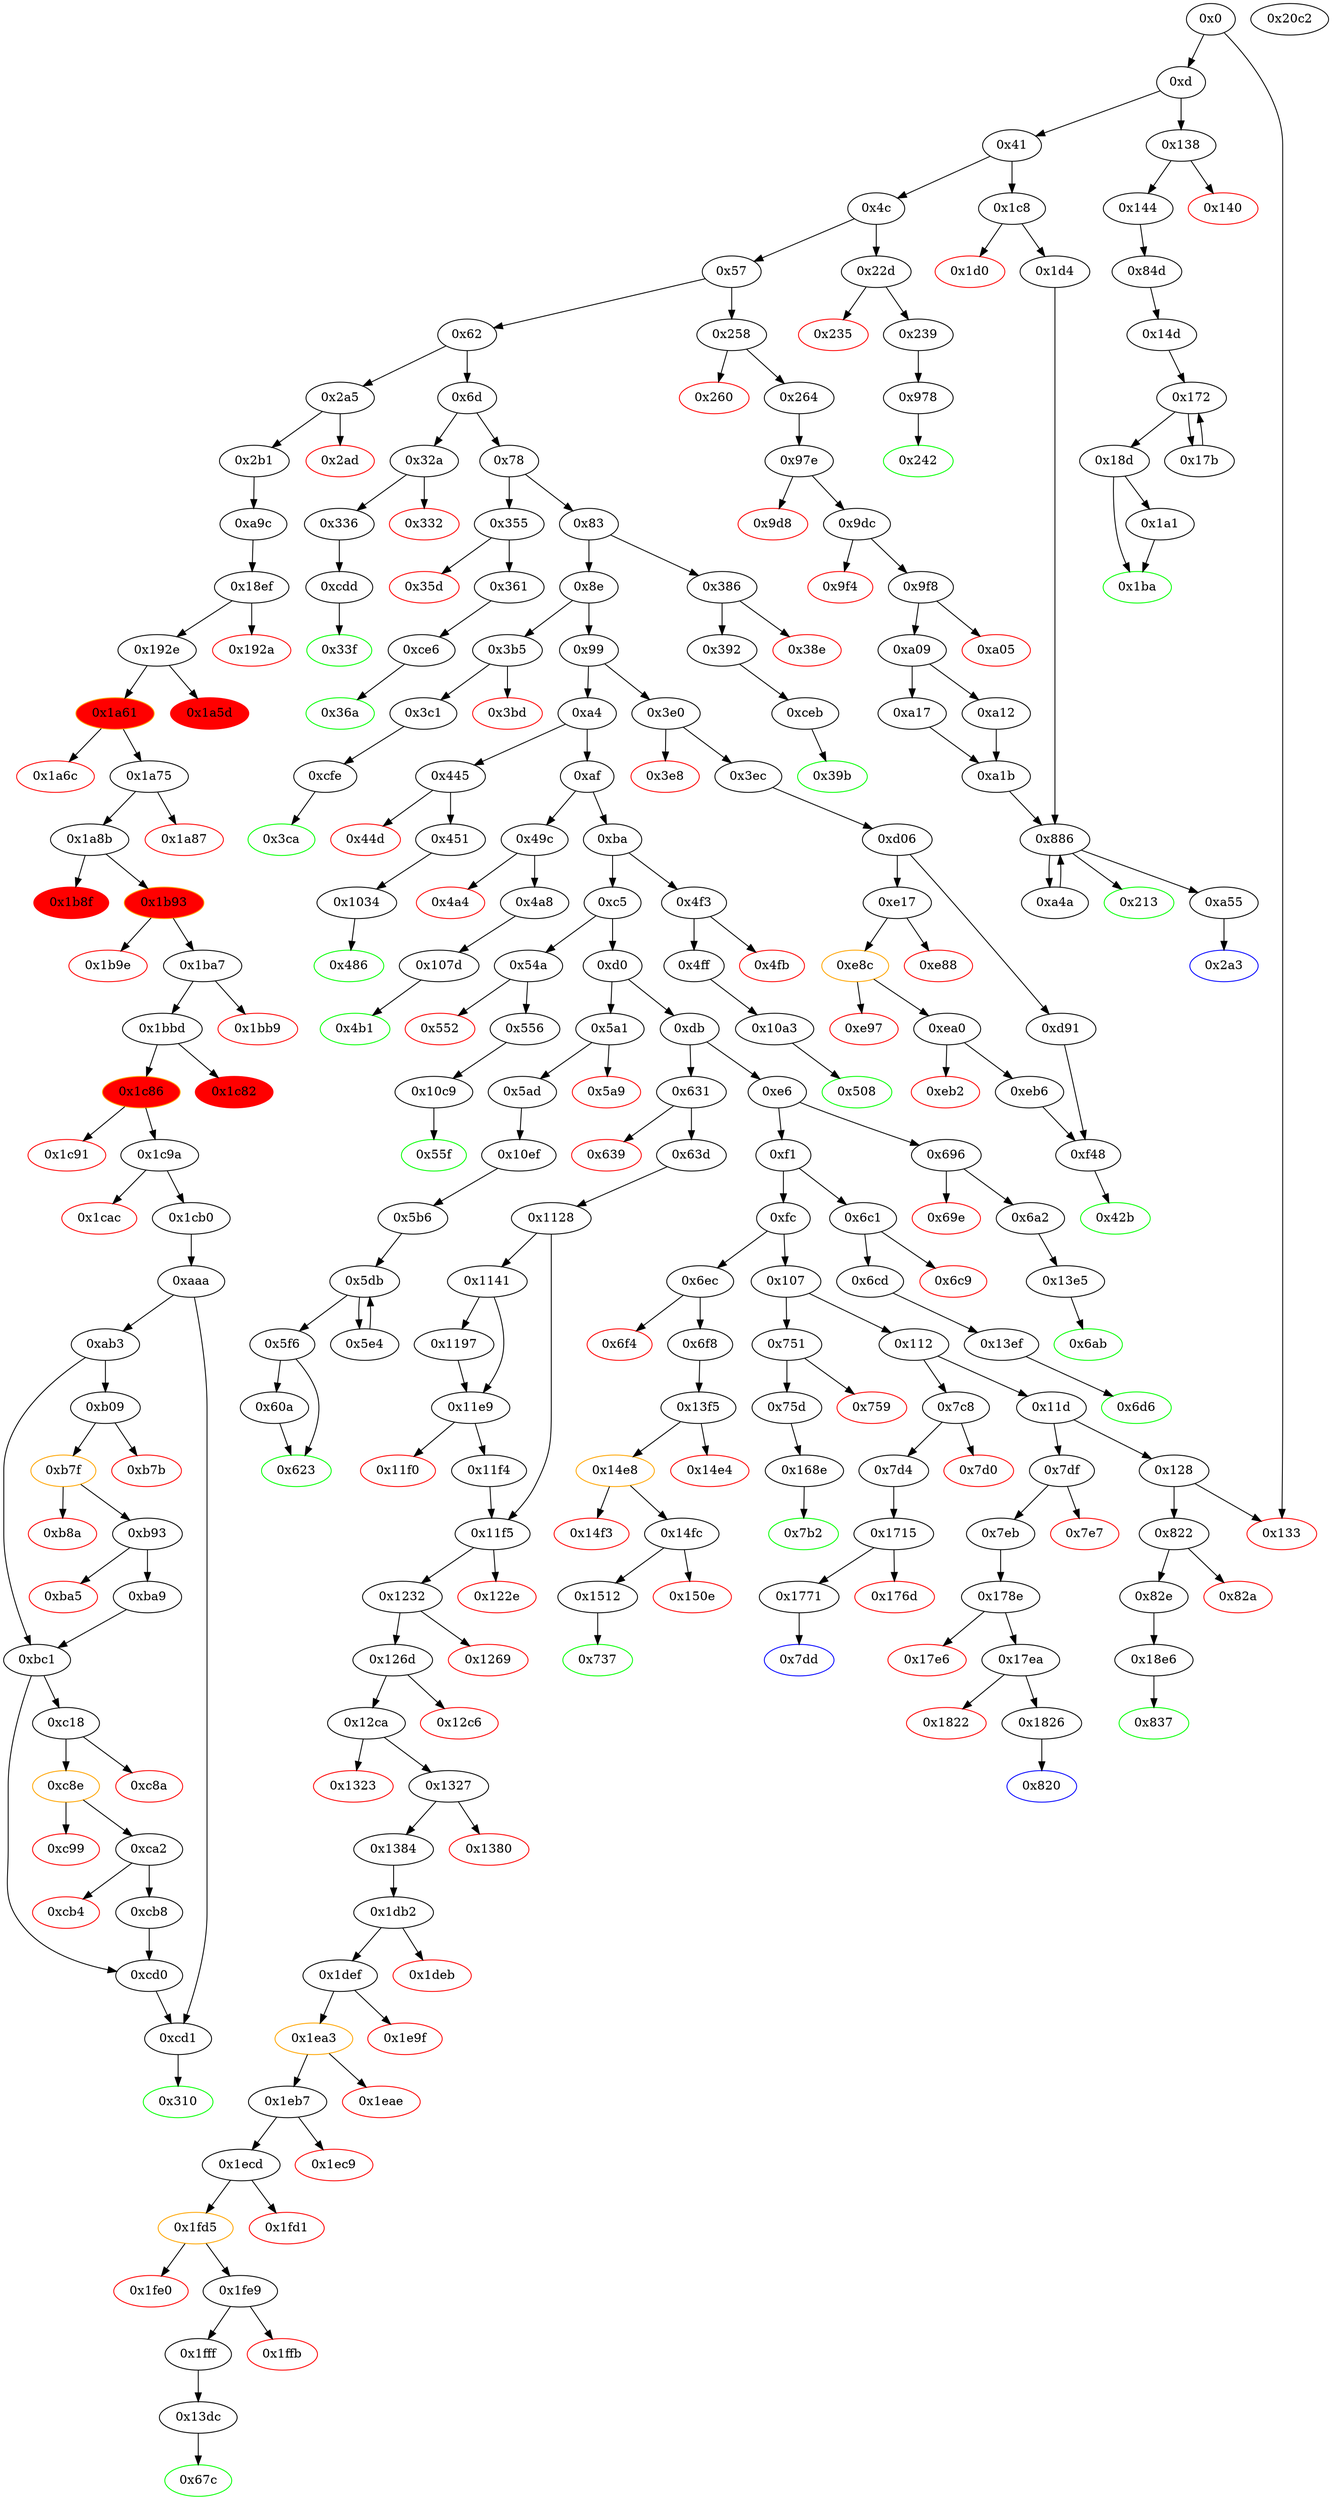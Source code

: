 strict digraph "" {
"0x1c86" [color=orange, fillcolor=red, id="0x1c86", style=filled, tooltip="Block 0x1c86\n[0x1c86:0x1c90]\n---\nPredecessors: [0x1bbd]\nSuccessors: [0x1c91, 0x1c9a]\n---\n0x1c86 JUMPDEST\n0x1c87 POP\n0x1c88 GAS\n0x1c89 DELEGATECALL\n0x1c8a ISZERO\n0x1c8b DUP1\n0x1c8c ISZERO\n0x1c8d PUSH2 0x1c9a\n0x1c90 JUMPI\n---\n0x1c86: JUMPDEST \n0x1c88: V1636 = GAS\n0x1c89: V1637 = DELEGATECALL V1636 0xd1eb41feaa40278fa0a67ef75aca8146c929e9c1 V1629 V1630 V1629 0x20\n0x1c8a: V1638 = ISZERO V1637\n0x1c8c: V1639 = ISZERO V1638\n0x1c8d: V1640 = 0x1c9a\n0x1c90: JUMPI 0x1c9a V1639\n---\nEntry stack: [V11, 0x310, V200, V205, V208, 0x0, 0x0, 0xaaa, V200, V205, V208, 0x0, V1474, 0xd1eb41feaa40278fa0a67ef75aca8146c929e9c1, 0xb67d77c5, V1626, 0x20, V1629, V1630, V1629, 0xd1eb41feaa40278fa0a67ef75aca8146c929e9c1, V1632]\nStack pops: 6\nStack additions: [V1638]\nExit stack: [V11, 0x310, V200, V205, V208, 0x0, 0x0, 0xaaa, V200, V205, V208, 0x0, V1474, 0xd1eb41feaa40278fa0a67ef75aca8146c929e9c1, 0xb67d77c5, V1626, V1638]\n\nDef sites:\nV11: {0xd.0x35}\n0x310: {0x2b1.0x2b3}\nV200: {0x2b1.0x2d6}\nV205: {0x2b1.0x2f6}\nV208: {0x2b1.0x300}\n0x0: {0xa9c.0xa9d}\n0x0: {0xa9c.0xa9d}\n0xaaa: {0xa9c.0xaa0}\nV200: {0x2b1.0x2d6}\nV205: {0x2b1.0x2f6}\nV208: {0x2b1.0x300}\n0x0: {0x18ef.0x18f0}\nV1474: {0x192e.0x19ab}\n0xd1eb41feaa40278fa0a67ef75aca8146c929e9c1: {0x1bbd.0x1c13}\n0xb67d77c5: {0x1bbd.0x1c28}\nV1626: {0x1bbd.0x1c6a}\n0x20: {0x1bbd.0x1c6f}\nV1629: {0x1bbd.0x1c73}\nV1630: {0x1bbd.0x1c76}\nV1629: {0x1bbd.0x1c73}\n0xd1eb41feaa40278fa0a67ef75aca8146c929e9c1: {0x1bbd.0x1c13}\nV1632: {0x1bbd.0x1c7b}\n"];
"0x7d0" [color=red, fillcolor=white, id="0x7d0", style=filled, tooltip="Block 0x7d0\n[0x7d0:0x7d3]\n---\nPredecessors: [0x7c8]\nSuccessors: []\n---\n0x7d0 PUSH1 0x0\n0x7d2 DUP1\n0x7d3 REVERT\n---\n0x7d0: V546 = 0x0\n0x7d3: REVERT 0x0 0x0\n---\nEntry stack: [V11, V543]\nStack pops: 0\nStack additions: []\nExit stack: [V11, V543]\n\nDef sites:\nV11: {0xd.0x35}\nV543: {0x7c8.0x7c9}\n"];
"0x1771" [fillcolor=white, id="0x1771", style=filled, tooltip="Block 0x1771\n[0x1771:0x178d]\n---\nPredecessors: [0x1715]\nSuccessors: [0x7dd]\n---\n0x1771 JUMPDEST\n0x1772 PUSH1 0x1\n0x1774 PUSH1 0x7\n0x1776 PUSH1 0x14\n0x1778 PUSH2 0x100\n0x177b EXP\n0x177c DUP2\n0x177d SLOAD\n0x177e DUP2\n0x177f PUSH1 0xff\n0x1781 MUL\n0x1782 NOT\n0x1783 AND\n0x1784 SWAP1\n0x1785 DUP4\n0x1786 ISZERO\n0x1787 ISZERO\n0x1788 MUL\n0x1789 OR\n0x178a SWAP1\n0x178b SSTORE\n0x178c POP\n0x178d JUMP\n---\n0x1771: JUMPDEST \n0x1772: V1363 = 0x1\n0x1774: V1364 = 0x7\n0x1776: V1365 = 0x14\n0x1778: V1366 = 0x100\n0x177b: V1367 = EXP 0x100 0x14\n0x177d: V1368 = S[0x7]\n0x177f: V1369 = 0xff\n0x1781: V1370 = MUL 0xff 0x10000000000000000000000000000000000000000\n0x1782: V1371 = NOT 0xff0000000000000000000000000000000000000000\n0x1783: V1372 = AND 0xffffffffffffffffffffff00ffffffffffffffffffffffffffffffffffffffff V1368\n0x1786: V1373 = ISZERO 0x1\n0x1787: V1374 = ISZERO 0x0\n0x1788: V1375 = MUL 0x1 0x10000000000000000000000000000000000000000\n0x1789: V1376 = OR 0x10000000000000000000000000000000000000000 V1372\n0x178b: S[0x7] = V1376\n0x178d: JUMP 0x7dd\n---\nEntry stack: [V11, 0x7dd]\nStack pops: 1\nStack additions: []\nExit stack: [V11]\n\nDef sites:\nV11: {0xd.0x35}\n0x7dd: {0x7d4.0x7d6}\n"];
"0x1a61" [color=orange, fillcolor=red, id="0x1a61", style=filled, tooltip="Block 0x1a61\n[0x1a61:0x1a6b]\n---\nPredecessors: [0x192e]\nSuccessors: [0x1a6c, 0x1a75]\n---\n0x1a61 JUMPDEST\n0x1a62 POP\n0x1a63 GAS\n0x1a64 DELEGATECALL\n0x1a65 ISZERO\n0x1a66 DUP1\n0x1a67 ISZERO\n0x1a68 PUSH2 0x1a75\n0x1a6b JUMPI\n---\n0x1a61: JUMPDEST \n0x1a63: V1511 = GAS\n0x1a64: V1512 = DELEGATECALL V1511 0xd1eb41feaa40278fa0a67ef75aca8146c929e9c1 V1504 V1505 V1504 0x20\n0x1a65: V1513 = ISZERO V1512\n0x1a67: V1514 = ISZERO V1513\n0x1a68: V1515 = 0x1a75\n0x1a6b: JUMPI 0x1a75 V1514\n---\nEntry stack: [V11, 0x310, V200, V205, V208, 0x0, 0x0, 0xaaa, V200, V205, V208, 0x0, V1474, 0xd1eb41feaa40278fa0a67ef75aca8146c929e9c1, 0xb67d77c5, V1501, 0x20, V1504, V1505, V1504, 0xd1eb41feaa40278fa0a67ef75aca8146c929e9c1, V1507]\nStack pops: 6\nStack additions: [V1513]\nExit stack: [V11, 0x310, V200, V205, V208, 0x0, 0x0, 0xaaa, V200, V205, V208, 0x0, V1474, 0xd1eb41feaa40278fa0a67ef75aca8146c929e9c1, 0xb67d77c5, V1501, V1513]\n\nDef sites:\nV11: {0xd.0x35}\n0x310: {0x2b1.0x2b3}\nV200: {0x2b1.0x2d6}\nV205: {0x2b1.0x2f6}\nV208: {0x2b1.0x300}\n0x0: {0xa9c.0xa9d}\n0x0: {0xa9c.0xa9d}\n0xaaa: {0xa9c.0xaa0}\nV200: {0x2b1.0x2d6}\nV205: {0x2b1.0x2f6}\nV208: {0x2b1.0x300}\n0x0: {0x18ef.0x18f0}\nV1474: {0x192e.0x19ab}\n0xd1eb41feaa40278fa0a67ef75aca8146c929e9c1: {0x192e.0x19ee}\n0xb67d77c5: {0x192e.0x1a03}\nV1501: {0x192e.0x1a45}\n0x20: {0x192e.0x1a4a}\nV1504: {0x192e.0x1a4e}\nV1505: {0x192e.0x1a51}\nV1504: {0x192e.0x1a4e}\n0xd1eb41feaa40278fa0a67ef75aca8146c929e9c1: {0x192e.0x19ee}\nV1507: {0x192e.0x1a56}\n"];
"0x32a" [fillcolor=white, id="0x32a", style=filled, tooltip="Block 0x32a\n[0x32a:0x331]\n---\nPredecessors: [0x6d]\nSuccessors: [0x332, 0x336]\n---\n0x32a JUMPDEST\n0x32b CALLVALUE\n0x32c DUP1\n0x32d ISZERO\n0x32e PUSH2 0x336\n0x331 JUMPI\n---\n0x32a: JUMPDEST \n0x32b: V223 = CALLVALUE\n0x32d: V224 = ISZERO V223\n0x32e: V225 = 0x336\n0x331: JUMPI 0x336 V224\n---\nEntry stack: [V11]\nStack pops: 0\nStack additions: [V223]\nExit stack: [V11, V223]\n\nDef sites:\nV11: {0xd.0x35}\n"];
"0x1323" [color=red, fillcolor=white, id="0x1323", style=filled, tooltip="Block 0x1323\n[0x1323:0x1326]\n---\nPredecessors: [0x12ca]\nSuccessors: []\n---\n0x1323 PUSH1 0x0\n0x1325 DUP1\n0x1326 REVERT\n---\n0x1323: V1151 = 0x0\n0x1326: REVERT 0x0 0x0\n---\nEntry stack: [V11, 0x67c, V443, V446, 0x0, V443]\nStack pops: 0\nStack additions: []\nExit stack: [V11, 0x67c, V443, V446, 0x0, V443]\n\nDef sites:\nV11: {0xd.0x35}\n0x67c: {0x63d.0x63f}\nV443: {0x63d.0x662}\nV446: {0x63d.0x66c}\n0x0: {0x1128.0x1129}\nV443: {0x63d.0x662}\n"];
"0x42b" [color=green, fillcolor=white, id="0x42b", style=filled, tooltip="Block 0x42b\n[0x42b:0x444]\n---\nPredecessors: [0xf48]\nSuccessors: []\n---\n0x42b JUMPDEST\n0x42c PUSH1 0x40\n0x42e MLOAD\n0x42f DUP1\n0x430 DUP3\n0x431 ISZERO\n0x432 ISZERO\n0x433 ISZERO\n0x434 ISZERO\n0x435 DUP2\n0x436 MSTORE\n0x437 PUSH1 0x20\n0x439 ADD\n0x43a SWAP2\n0x43b POP\n0x43c POP\n0x43d PUSH1 0x40\n0x43f MLOAD\n0x440 DUP1\n0x441 SWAP2\n0x442 SUB\n0x443 SWAP1\n0x444 RETURN\n---\n0x42b: JUMPDEST \n0x42c: V301 = 0x40\n0x42e: V302 = M[0x40]\n0x431: V303 = ISZERO 0x1\n0x432: V304 = ISZERO 0x0\n0x433: V305 = ISZERO 0x1\n0x434: V306 = ISZERO 0x0\n0x436: M[V302] = 0x1\n0x437: V307 = 0x20\n0x439: V308 = ADD 0x20 V302\n0x43d: V309 = 0x40\n0x43f: V310 = M[0x40]\n0x442: V311 = SUB V308 V310\n0x444: RETURN V310 V311\n---\nEntry stack: [V11, 0x1]\nStack pops: 1\nStack additions: []\nExit stack: [V11]\n\nDef sites:\nV11: {0xd.0x35}\n0x1: {0xf48.0x102a}\n"];
"0x11f0" [color=red, fillcolor=white, id="0x11f0", style=filled, tooltip="Block 0x11f0\n[0x11f0:0x11f3]\n---\nPredecessors: [0x11e9]\nSuccessors: []\n---\n0x11f0 PUSH1 0x0\n0x11f2 DUP1\n0x11f3 REVERT\n---\n0x11f0: V1093 = 0x0\n0x11f3: REVERT 0x0 0x0\n---\nEntry stack: [V11, 0x67c, V443, V446, 0x0]\nStack pops: 0\nStack additions: []\nExit stack: [V11, 0x67c, V443, V446, 0x0]\n\nDef sites:\nV11: {0xd.0x35}\n0x67c: {0x63d.0x63f}\nV443: {0x63d.0x662}\nV446: {0x63d.0x66c}\n0x0: {0x1128.0x1129}\n"];
"0xb93" [fillcolor=white, id="0xb93", style=filled, tooltip="Block 0xb93\n[0xb93:0xba4]\n---\nPredecessors: [0xb7f]\nSuccessors: [0xba5, 0xba9]\n---\n0xb93 JUMPDEST\n0xb94 POP\n0xb95 POP\n0xb96 POP\n0xb97 POP\n0xb98 PUSH1 0x40\n0xb9a MLOAD\n0xb9b RETURNDATASIZE\n0xb9c PUSH1 0x20\n0xb9e DUP2\n0xb9f LT\n0xba0 ISZERO\n0xba1 PUSH2 0xba9\n0xba4 JUMPI\n---\n0xb93: JUMPDEST \n0xb98: V753 = 0x40\n0xb9a: V754 = M[0x40]\n0xb9b: V755 = RETURNDATASIZE\n0xb9c: V756 = 0x20\n0xb9f: V757 = LT V755 0x20\n0xba0: V758 = ISZERO V757\n0xba1: V759 = 0xba9\n0xba4: JUMPI 0xba9 V758\n---\nEntry stack: [V11, 0x310, V200, V205, V208, 0x0, 0x1, 0xd1eb41feaa40278fa0a67ef75aca8146c929e9c1, 0xb67d77c5, V734, V746]\nStack pops: 4\nStack additions: [V754, V755]\nExit stack: [V11, 0x310, V200, V205, V208, 0x0, 0x1, V754, V755]\n\nDef sites:\nV11: {0xd.0x35}\n0x310: {0x2b1.0x2b3}\nV200: {0x2b1.0x2d6}\nV205: {0x2b1.0x2f6}\nV208: {0x2b1.0x300}\n0x0: {0xa9c.0xa9d}\n0x1: {0x1cb0.0x1da7}\n0xd1eb41feaa40278fa0a67ef75aca8146c929e9c1: {0xb09.0xb0c}\n0xb67d77c5: {0xb09.0xb21}\nV734: {0xb09.0xb63}\nV746: {0xb7f.0xb83}\n"];
"0x1b9e" [color=red, fillcolor=white, id="0x1b9e", style=filled, tooltip="Block 0x1b9e\n[0x1b9e:0x1ba6]\n---\nPredecessors: [0x1b93]\nSuccessors: []\n---\n0x1b9e RETURNDATASIZE\n0x1b9f PUSH1 0x0\n0x1ba1 DUP1\n0x1ba2 RETURNDATACOPY\n0x1ba3 RETURNDATASIZE\n0x1ba4 PUSH1 0x0\n0x1ba6 REVERT\n---\n0x1b9e: V1585 = RETURNDATASIZE\n0x1b9f: V1586 = 0x0\n0x1ba2: RETURNDATACOPY 0x0 0x0 V1585\n0x1ba3: V1587 = RETURNDATASIZE\n0x1ba4: V1588 = 0x0\n0x1ba6: REVERT 0x0 V1587\n---\nEntry stack: [V11, 0x310, V200, V205, V208, 0x0, 0x0, 0xaaa, V200, V205, V208, 0x0, V1474, 0xd1eb41feaa40278fa0a67ef75aca8146c929e9c1, 0x771602f7, V1570, V1582]\nStack pops: 0\nStack additions: []\nExit stack: [V11, 0x310, V200, V205, V208, 0x0, 0x0, 0xaaa, V200, V205, V208, 0x0, V1474, 0xd1eb41feaa40278fa0a67ef75aca8146c929e9c1, 0x771602f7, V1570, V1582]\n\nDef sites:\nV11: {0xd.0x35}\n0x310: {0x2b1.0x2b3}\nV200: {0x2b1.0x2d6}\nV205: {0x2b1.0x2f6}\nV208: {0x2b1.0x300}\n0x0: {0xa9c.0xa9d}\n0x0: {0xa9c.0xa9d}\n0xaaa: {0xa9c.0xaa0}\nV200: {0x2b1.0x2d6}\nV205: {0x2b1.0x2f6}\nV208: {0x2b1.0x300}\n0x0: {0x18ef.0x18f0}\nV1474: {0x192e.0x19ab}\n0xd1eb41feaa40278fa0a67ef75aca8146c929e9c1: {0x1a8b.0x1b20}\n0x771602f7: {0x1a8b.0x1b35}\nV1570: {0x1a8b.0x1b77}\nV1582: {0x1b93.0x1b97}\n"];
"0x75d" [fillcolor=white, id="0x75d", style=filled, tooltip="Block 0x75d\n[0x75d:0x7b1]\n---\nPredecessors: [0x751]\nSuccessors: [0x168e]\n---\n0x75d JUMPDEST\n0x75e POP\n0x75f PUSH2 0x7b2\n0x762 PUSH1 0x4\n0x764 DUP1\n0x765 CALLDATASIZE\n0x766 SUB\n0x767 DUP2\n0x768 ADD\n0x769 SWAP1\n0x76a DUP1\n0x76b DUP1\n0x76c CALLDATALOAD\n0x76d PUSH20 0xffffffffffffffffffffffffffffffffffffffff\n0x782 AND\n0x783 SWAP1\n0x784 PUSH1 0x20\n0x786 ADD\n0x787 SWAP1\n0x788 SWAP3\n0x789 SWAP2\n0x78a SWAP1\n0x78b DUP1\n0x78c CALLDATALOAD\n0x78d PUSH20 0xffffffffffffffffffffffffffffffffffffffff\n0x7a2 AND\n0x7a3 SWAP1\n0x7a4 PUSH1 0x20\n0x7a6 ADD\n0x7a7 SWAP1\n0x7a8 SWAP3\n0x7a9 SWAP2\n0x7aa SWAP1\n0x7ab POP\n0x7ac POP\n0x7ad POP\n0x7ae PUSH2 0x168e\n0x7b1 JUMP\n---\n0x75d: JUMPDEST \n0x75f: V520 = 0x7b2\n0x762: V521 = 0x4\n0x765: V522 = CALLDATASIZE\n0x766: V523 = SUB V522 0x4\n0x768: V524 = ADD 0x4 V523\n0x76c: V525 = CALLDATALOAD 0x4\n0x76d: V526 = 0xffffffffffffffffffffffffffffffffffffffff\n0x782: V527 = AND 0xffffffffffffffffffffffffffffffffffffffff V525\n0x784: V528 = 0x20\n0x786: V529 = ADD 0x20 0x4\n0x78c: V530 = CALLDATALOAD 0x24\n0x78d: V531 = 0xffffffffffffffffffffffffffffffffffffffff\n0x7a2: V532 = AND 0xffffffffffffffffffffffffffffffffffffffff V530\n0x7a4: V533 = 0x20\n0x7a6: V534 = ADD 0x20 0x24\n0x7ae: V535 = 0x168e\n0x7b1: JUMP 0x168e\n---\nEntry stack: [V11, V516]\nStack pops: 1\nStack additions: [0x7b2, V527, V532]\nExit stack: [V11, 0x7b2, V527, V532]\n\nDef sites:\nV11: {0xd.0x35}\nV516: {0x751.0x752}\n"];
"0x1327" [fillcolor=white, id="0x1327", style=filled, tooltip="Block 0x1327\n[0x1327:0x137f]\n---\nPredecessors: [0x12ca]\nSuccessors: [0x1380, 0x1384]\n---\n0x1327 JUMPDEST\n0x1328 PUSH1 0x6\n0x132a PUSH1 0x0\n0x132c SWAP1\n0x132d SLOAD\n0x132e SWAP1\n0x132f PUSH2 0x100\n0x1332 EXP\n0x1333 SWAP1\n0x1334 DIV\n0x1335 PUSH20 0xffffffffffffffffffffffffffffffffffffffff\n0x134a AND\n0x134b PUSH20 0xffffffffffffffffffffffffffffffffffffffff\n0x1360 AND\n0x1361 DUP2\n0x1362 PUSH20 0xffffffffffffffffffffffffffffffffffffffff\n0x1377 AND\n0x1378 EQ\n0x1379 ISZERO\n0x137a ISZERO\n0x137b ISZERO\n0x137c PUSH2 0x1384\n0x137f JUMPI\n---\n0x1327: JUMPDEST \n0x1328: V1152 = 0x6\n0x132a: V1153 = 0x0\n0x132d: V1154 = S[0x6]\n0x132f: V1155 = 0x100\n0x1332: V1156 = EXP 0x100 0x0\n0x1334: V1157 = DIV V1154 0x1\n0x1335: V1158 = 0xffffffffffffffffffffffffffffffffffffffff\n0x134a: V1159 = AND 0xffffffffffffffffffffffffffffffffffffffff V1157\n0x134b: V1160 = 0xffffffffffffffffffffffffffffffffffffffff\n0x1360: V1161 = AND 0xffffffffffffffffffffffffffffffffffffffff V1159\n0x1362: V1162 = 0xffffffffffffffffffffffffffffffffffffffff\n0x1377: V1163 = AND 0xffffffffffffffffffffffffffffffffffffffff V443\n0x1378: V1164 = EQ V1163 V1161\n0x1379: V1165 = ISZERO V1164\n0x137a: V1166 = ISZERO V1165\n0x137b: V1167 = ISZERO V1166\n0x137c: V1168 = 0x1384\n0x137f: JUMPI 0x1384 V1167\n---\nEntry stack: [V11, 0x67c, V443, V446, 0x0, V443]\nStack pops: 1\nStack additions: [S0]\nExit stack: [V11, 0x67c, V443, V446, 0x0, V443]\n\nDef sites:\nV11: {0xd.0x35}\n0x67c: {0x63d.0x63f}\nV443: {0x63d.0x662}\nV446: {0x63d.0x66c}\n0x0: {0x1128.0x1129}\nV443: {0x63d.0x662}\n"];
"0x3b5" [fillcolor=white, id="0x3b5", style=filled, tooltip="Block 0x3b5\n[0x3b5:0x3bc]\n---\nPredecessors: [0x8e]\nSuccessors: [0x3bd, 0x3c1]\n---\n0x3b5 JUMPDEST\n0x3b6 CALLVALUE\n0x3b7 DUP1\n0x3b8 ISZERO\n0x3b9 PUSH2 0x3c1\n0x3bc JUMPI\n---\n0x3b5: JUMPDEST \n0x3b6: V270 = CALLVALUE\n0x3b8: V271 = ISZERO V270\n0x3b9: V272 = 0x3c1\n0x3bc: JUMPI 0x3c1 V271\n---\nEntry stack: [V11]\nStack pops: 0\nStack additions: [V270]\nExit stack: [V11, V270]\n\nDef sites:\nV11: {0xd.0x35}\n"];
"0x39b" [color=green, fillcolor=white, id="0x39b", style=filled, tooltip="Block 0x39b\n[0x39b:0x3b4]\n---\nPredecessors: [0xceb]\nSuccessors: []\n---\n0x39b JUMPDEST\n0x39c PUSH1 0x40\n0x39e MLOAD\n0x39f DUP1\n0x3a0 DUP3\n0x3a1 ISZERO\n0x3a2 ISZERO\n0x3a3 ISZERO\n0x3a4 ISZERO\n0x3a5 DUP2\n0x3a6 MSTORE\n0x3a7 PUSH1 0x20\n0x3a9 ADD\n0x3aa SWAP2\n0x3ab POP\n0x3ac POP\n0x3ad PUSH1 0x40\n0x3af MLOAD\n0x3b0 DUP1\n0x3b1 SWAP2\n0x3b2 SUB\n0x3b3 SWAP1\n0x3b4 RETURN\n---\n0x39b: JUMPDEST \n0x39c: V259 = 0x40\n0x39e: V260 = M[0x40]\n0x3a1: V261 = ISZERO V839\n0x3a2: V262 = ISZERO V261\n0x3a3: V263 = ISZERO V262\n0x3a4: V264 = ISZERO V263\n0x3a6: M[V260] = V264\n0x3a7: V265 = 0x20\n0x3a9: V266 = ADD 0x20 V260\n0x3ad: V267 = 0x40\n0x3af: V268 = M[0x40]\n0x3b2: V269 = SUB V266 V268\n0x3b4: RETURN V268 V269\n---\nEntry stack: [V11, 0x39b, V839]\nStack pops: 1\nStack additions: []\nExit stack: [V11, 0x39b]\n\nDef sites:\nV11: {0xd.0x35}\n0x39b: {0x392.0x394}\nV839: {0xceb.0xcfb}\n"];
"0x1ecd" [fillcolor=white, id="0x1ecd", style=filled, tooltip="Block 0x1ecd\n[0x1ecd:0x1fd0]\n---\nPredecessors: [0x1eb7]\nSuccessors: [0x1fd1, 0x1fd5]\n---\n0x1ecd JUMPDEST\n0x1ece DUP2\n0x1ecf ADD\n0x1ed0 SWAP1\n0x1ed1 DUP1\n0x1ed2 DUP1\n0x1ed3 MLOAD\n0x1ed4 SWAP1\n0x1ed5 PUSH1 0x20\n0x1ed7 ADD\n0x1ed8 SWAP1\n0x1ed9 SWAP3\n0x1eda SWAP2\n0x1edb SWAP1\n0x1edc POP\n0x1edd POP\n0x1ede POP\n0x1edf PUSH1 0x1\n0x1ee1 PUSH1 0x0\n0x1ee3 CALLER\n0x1ee4 PUSH20 0xffffffffffffffffffffffffffffffffffffffff\n0x1ef9 AND\n0x1efa PUSH20 0xffffffffffffffffffffffffffffffffffffffff\n0x1f0f AND\n0x1f10 DUP2\n0x1f11 MSTORE\n0x1f12 PUSH1 0x20\n0x1f14 ADD\n0x1f15 SWAP1\n0x1f16 DUP2\n0x1f17 MSTORE\n0x1f18 PUSH1 0x20\n0x1f1a ADD\n0x1f1b PUSH1 0x0\n0x1f1d SHA3\n0x1f1e DUP2\n0x1f1f SWAP1\n0x1f20 SSTORE\n0x1f21 POP\n0x1f22 PUSH1 0x1\n0x1f24 PUSH1 0x0\n0x1f26 DUP5\n0x1f27 PUSH20 0xffffffffffffffffffffffffffffffffffffffff\n0x1f3c AND\n0x1f3d PUSH20 0xffffffffffffffffffffffffffffffffffffffff\n0x1f52 AND\n0x1f53 DUP2\n0x1f54 MSTORE\n0x1f55 PUSH1 0x20\n0x1f57 ADD\n0x1f58 SWAP1\n0x1f59 DUP2\n0x1f5a MSTORE\n0x1f5b PUSH1 0x20\n0x1f5d ADD\n0x1f5e PUSH1 0x0\n0x1f60 SHA3\n0x1f61 SLOAD\n0x1f62 PUSH20 0xd1eb41feaa40278fa0a67ef75aca8146c929e9c1\n0x1f77 PUSH4 0x771602f7\n0x1f7c SWAP1\n0x1f7d SWAP2\n0x1f7e DUP5\n0x1f7f PUSH1 0x40\n0x1f81 MLOAD\n0x1f82 DUP4\n0x1f83 PUSH4 0xffffffff\n0x1f88 AND\n0x1f89 PUSH29 0x100000000000000000000000000000000000000000000000000000000\n0x1fa7 MUL\n0x1fa8 DUP2\n0x1fa9 MSTORE\n0x1faa PUSH1 0x4\n0x1fac ADD\n0x1fad DUP1\n0x1fae DUP4\n0x1faf DUP2\n0x1fb0 MSTORE\n0x1fb1 PUSH1 0x20\n0x1fb3 ADD\n0x1fb4 DUP3\n0x1fb5 DUP2\n0x1fb6 MSTORE\n0x1fb7 PUSH1 0x20\n0x1fb9 ADD\n0x1fba SWAP3\n0x1fbb POP\n0x1fbc POP\n0x1fbd POP\n0x1fbe PUSH1 0x20\n0x1fc0 PUSH1 0x40\n0x1fc2 MLOAD\n0x1fc3 DUP1\n0x1fc4 DUP4\n0x1fc5 SUB\n0x1fc6 DUP2\n0x1fc7 DUP7\n0x1fc8 DUP1\n0x1fc9 EXTCODESIZE\n0x1fca ISZERO\n0x1fcb DUP1\n0x1fcc ISZERO\n0x1fcd PUSH2 0x1fd5\n0x1fd0 JUMPI\n---\n0x1ecd: JUMPDEST \n0x1ecf: V1759 = ADD V1752 V1753\n0x1ed3: V1760 = M[V1752]\n0x1ed5: V1761 = 0x20\n0x1ed7: V1762 = ADD 0x20 V1752\n0x1edf: V1763 = 0x1\n0x1ee1: V1764 = 0x0\n0x1ee3: V1765 = CALLER\n0x1ee4: V1766 = 0xffffffffffffffffffffffffffffffffffffffff\n0x1ef9: V1767 = AND 0xffffffffffffffffffffffffffffffffffffffff V1765\n0x1efa: V1768 = 0xffffffffffffffffffffffffffffffffffffffff\n0x1f0f: V1769 = AND 0xffffffffffffffffffffffffffffffffffffffff V1767\n0x1f11: M[0x0] = V1769\n0x1f12: V1770 = 0x20\n0x1f14: V1771 = ADD 0x20 0x0\n0x1f17: M[0x20] = 0x1\n0x1f18: V1772 = 0x20\n0x1f1a: V1773 = ADD 0x20 0x20\n0x1f1b: V1774 = 0x0\n0x1f1d: V1775 = SHA3 0x0 0x40\n0x1f20: S[V1775] = V1760\n0x1f22: V1776 = 0x1\n0x1f24: V1777 = 0x0\n0x1f27: V1778 = 0xffffffffffffffffffffffffffffffffffffffff\n0x1f3c: V1779 = AND 0xffffffffffffffffffffffffffffffffffffffff V443\n0x1f3d: V1780 = 0xffffffffffffffffffffffffffffffffffffffff\n0x1f52: V1781 = AND 0xffffffffffffffffffffffffffffffffffffffff V1779\n0x1f54: M[0x0] = V1781\n0x1f55: V1782 = 0x20\n0x1f57: V1783 = ADD 0x20 0x0\n0x1f5a: M[0x20] = 0x1\n0x1f5b: V1784 = 0x20\n0x1f5d: V1785 = ADD 0x20 0x20\n0x1f5e: V1786 = 0x0\n0x1f60: V1787 = SHA3 0x0 0x40\n0x1f61: V1788 = S[V1787]\n0x1f62: V1789 = 0xd1eb41feaa40278fa0a67ef75aca8146c929e9c1\n0x1f77: V1790 = 0x771602f7\n0x1f7f: V1791 = 0x40\n0x1f81: V1792 = M[0x40]\n0x1f83: V1793 = 0xffffffff\n0x1f88: V1794 = AND 0xffffffff 0x771602f7\n0x1f89: V1795 = 0x100000000000000000000000000000000000000000000000000000000\n0x1fa7: V1796 = MUL 0x100000000000000000000000000000000000000000000000000000000 0x771602f7\n0x1fa9: M[V1792] = 0x771602f700000000000000000000000000000000000000000000000000000000\n0x1faa: V1797 = 0x4\n0x1fac: V1798 = ADD 0x4 V1792\n0x1fb0: M[V1798] = V1788\n0x1fb1: V1799 = 0x20\n0x1fb3: V1800 = ADD 0x20 V1798\n0x1fb6: M[V1800] = V446\n0x1fb7: V1801 = 0x20\n0x1fb9: V1802 = ADD 0x20 V1800\n0x1fbe: V1803 = 0x20\n0x1fc0: V1804 = 0x40\n0x1fc2: V1805 = M[0x40]\n0x1fc5: V1806 = SUB V1802 V1805\n0x1fc9: V1807 = EXTCODESIZE 0xd1eb41feaa40278fa0a67ef75aca8146c929e9c1\n0x1fca: V1808 = ISZERO V1807\n0x1fcc: V1809 = ISZERO V1808\n0x1fcd: V1810 = 0x1fd5\n0x1fd0: JUMPI 0x1fd5 V1809\n---\nEntry stack: [V11, 0x67c, V443, V446, 0x0, V443, 0x13dc, V443, V446, 0x0, V1752, V1753]\nStack pops: 5\nStack additions: [S4, S3, S2, 0xd1eb41feaa40278fa0a67ef75aca8146c929e9c1, 0x771602f7, V1802, 0x20, V1805, V1806, V1805, 0xd1eb41feaa40278fa0a67ef75aca8146c929e9c1, V1808]\nExit stack: [V11, 0x67c, V443, V446, 0x0, V443, 0x13dc, V443, V446, 0x0, 0xd1eb41feaa40278fa0a67ef75aca8146c929e9c1, 0x771602f7, V1802, 0x20, V1805, V1806, V1805, 0xd1eb41feaa40278fa0a67ef75aca8146c929e9c1, V1808]\n\nDef sites:\nV11: {0xd.0x35}\n0x67c: {0x63d.0x63f}\nV443: {0x63d.0x662}\nV446: {0x63d.0x66c}\n0x0: {0x1128.0x1129}\nV443: {0x63d.0x662}\n0x13dc: {0x1384.0x13d3}\nV443: {0x63d.0x662}\nV446: {0x63d.0x66c}\n0x0: {0x1db2.0x1db3}\nV1752: {0x1eb7.0x1ebe}\nV1753: {0x1eb7.0x1ebf}\n"];
"0x78" [fillcolor=white, id="0x78", style=filled, tooltip="Block 0x78\n[0x78:0x82]\n---\nPredecessors: [0x6d]\nSuccessors: [0x83, 0x355]\n---\n0x78 DUP1\n0x79 PUSH4 0x313ce567\n0x7e EQ\n0x7f PUSH2 0x355\n0x82 JUMPI\n---\n0x79: V30 = 0x313ce567\n0x7e: V31 = EQ 0x313ce567 V11\n0x7f: V32 = 0x355\n0x82: JUMPI 0x355 V31\n---\nEntry stack: [V11]\nStack pops: 1\nStack additions: [S0]\nExit stack: [V11]\n\nDef sites:\nV11: {0xd.0x35}\n"];
"0x1384" [fillcolor=white, id="0x1384", style=filled, tooltip="Block 0x1384\n[0x1384:0x13db]\n---\nPredecessors: [0x1327]\nSuccessors: [0x1db2]\n---\n0x1384 JUMPDEST\n0x1385 DUP4\n0x1386 PUSH20 0xffffffffffffffffffffffffffffffffffffffff\n0x139b AND\n0x139c PUSH32 0x2ba5dd9653174138784e5d96e6414a4792d581bf8b5622f9a78f2e76d7ee5d1a\n0x13bd DUP5\n0x13be PUSH1 0x40\n0x13c0 MLOAD\n0x13c1 DUP1\n0x13c2 DUP3\n0x13c3 DUP2\n0x13c4 MSTORE\n0x13c5 PUSH1 0x20\n0x13c7 ADD\n0x13c8 SWAP2\n0x13c9 POP\n0x13ca POP\n0x13cb PUSH1 0x40\n0x13cd MLOAD\n0x13ce DUP1\n0x13cf SWAP2\n0x13d0 SUB\n0x13d1 SWAP1\n0x13d2 LOG2\n0x13d3 PUSH2 0x13dc\n0x13d6 DUP5\n0x13d7 DUP5\n0x13d8 PUSH2 0x1db2\n0x13db JUMP\n---\n0x1384: JUMPDEST \n0x1386: V1170 = 0xffffffffffffffffffffffffffffffffffffffff\n0x139b: V1171 = AND 0xffffffffffffffffffffffffffffffffffffffff V443\n0x139c: V1172 = 0x2ba5dd9653174138784e5d96e6414a4792d581bf8b5622f9a78f2e76d7ee5d1a\n0x13be: V1173 = 0x40\n0x13c0: V1174 = M[0x40]\n0x13c4: M[V1174] = V446\n0x13c5: V1175 = 0x20\n0x13c7: V1176 = ADD 0x20 V1174\n0x13cb: V1177 = 0x40\n0x13cd: V1178 = M[0x40]\n0x13d0: V1179 = SUB V1176 V1178\n0x13d2: LOG V1178 V1179 0x2ba5dd9653174138784e5d96e6414a4792d581bf8b5622f9a78f2e76d7ee5d1a V1171\n0x13d3: V1180 = 0x13dc\n0x13d8: V1181 = 0x1db2\n0x13db: JUMP 0x1db2\n---\nEntry stack: [V11, 0x67c, V443, V446, 0x0, V443]\nStack pops: 4\nStack additions: [S3, S2, S1, S0, 0x13dc, S3, S2]\nExit stack: [V11, 0x67c, V443, V446, 0x0, V443, 0x13dc, V443, V446]\n\nDef sites:\nV11: {0xd.0x35}\n0x67c: {0x63d.0x63f}\nV443: {0x63d.0x662}\nV446: {0x63d.0x66c}\n0x0: {0x1128.0x1129}\nV443: {0x63d.0x662}\n"];
"0xe88" [color=red, fillcolor=white, id="0xe88", style=filled, tooltip="Block 0xe88\n[0xe88:0xe8b]\n---\nPredecessors: [0xe17]\nSuccessors: []\n---\n0xe88 PUSH1 0x0\n0xe8a DUP1\n0xe8b REVERT\n---\n0xe88: V918 = 0x0\n0xe8b: REVERT 0x0 0x0\n---\nEntry stack: [V11, 0x42b, V294, V297, 0x0, V866, 0xd1eb41feaa40278fa0a67ef75aca8146c929e9c1, 0xb67d77c5, V909, 0x20, V912, V913, V912, 0xd1eb41feaa40278fa0a67ef75aca8146c929e9c1, V915]\nStack pops: 0\nStack additions: []\nExit stack: [V11, 0x42b, V294, V297, 0x0, V866, 0xd1eb41feaa40278fa0a67ef75aca8146c929e9c1, 0xb67d77c5, V909, 0x20, V912, V913, V912, 0xd1eb41feaa40278fa0a67ef75aca8146c929e9c1, V915]\n\nDef sites:\nV11: {0xd.0x35}\n0x42b: {0x3ec.0x3ee}\nV294: {0x3ec.0x411}\nV297: {0x3ec.0x41b}\n0x0: {0xd06.0xd07}\nV866: {0xd06.0xd86}\n0xd1eb41feaa40278fa0a67ef75aca8146c929e9c1: {0xe17.0xe19}\n0xb67d77c5: {0xe17.0xe2e}\nV909: {0xe17.0xe70}\n0x20: {0xe17.0xe75}\nV912: {0xe17.0xe79}\nV913: {0xe17.0xe7c}\nV912: {0xe17.0xe79}\n0xd1eb41feaa40278fa0a67ef75aca8146c929e9c1: {0xe17.0xe19}\nV915: {0xe17.0xe81}\n"];
"0x82a" [color=red, fillcolor=white, id="0x82a", style=filled, tooltip="Block 0x82a\n[0x82a:0x82d]\n---\nPredecessors: [0x822]\nSuccessors: []\n---\n0x82a PUSH1 0x0\n0x82c DUP1\n0x82d REVERT\n---\n0x82a: V567 = 0x0\n0x82d: REVERT 0x0 0x0\n---\nEntry stack: [V11, V564]\nStack pops: 0\nStack additions: []\nExit stack: [V11, V564]\n\nDef sites:\nV11: {0xd.0x35}\nV564: {0x822.0x823}\n"];
"0x6d" [fillcolor=white, id="0x6d", style=filled, tooltip="Block 0x6d\n[0x6d:0x77]\n---\nPredecessors: [0x62]\nSuccessors: [0x78, 0x32a]\n---\n0x6d DUP1\n0x6e PUSH4 0x2ff2e9dc\n0x73 EQ\n0x74 PUSH2 0x32a\n0x77 JUMPI\n---\n0x6e: V27 = 0x2ff2e9dc\n0x73: V28 = EQ 0x2ff2e9dc V11\n0x74: V29 = 0x32a\n0x77: JUMPI 0x32a V28\n---\nEntry stack: [V11]\nStack pops: 1\nStack additions: [S0]\nExit stack: [V11]\n\nDef sites:\nV11: {0xd.0x35}\n"];
"0x1512" [fillcolor=white, id="0x1512", style=filled, tooltip="Block 0x1512\n[0x1512:0x168d]\n---\nPredecessors: [0x14fc]\nSuccessors: [0x737]\n---\n0x1512 JUMPDEST\n0x1513 DUP2\n0x1514 ADD\n0x1515 SWAP1\n0x1516 DUP1\n0x1517 DUP1\n0x1518 MLOAD\n0x1519 SWAP1\n0x151a PUSH1 0x20\n0x151c ADD\n0x151d SWAP1\n0x151e SWAP3\n0x151f SWAP2\n0x1520 SWAP1\n0x1521 POP\n0x1522 POP\n0x1523 POP\n0x1524 PUSH1 0x2\n0x1526 PUSH1 0x0\n0x1528 CALLER\n0x1529 PUSH20 0xffffffffffffffffffffffffffffffffffffffff\n0x153e AND\n0x153f PUSH20 0xffffffffffffffffffffffffffffffffffffffff\n0x1554 AND\n0x1555 DUP2\n0x1556 MSTORE\n0x1557 PUSH1 0x20\n0x1559 ADD\n0x155a SWAP1\n0x155b DUP2\n0x155c MSTORE\n0x155d PUSH1 0x20\n0x155f ADD\n0x1560 PUSH1 0x0\n0x1562 SHA3\n0x1563 PUSH1 0x0\n0x1565 DUP6\n0x1566 PUSH20 0xffffffffffffffffffffffffffffffffffffffff\n0x157b AND\n0x157c PUSH20 0xffffffffffffffffffffffffffffffffffffffff\n0x1591 AND\n0x1592 DUP2\n0x1593 MSTORE\n0x1594 PUSH1 0x20\n0x1596 ADD\n0x1597 SWAP1\n0x1598 DUP2\n0x1599 MSTORE\n0x159a PUSH1 0x20\n0x159c ADD\n0x159d PUSH1 0x0\n0x159f SHA3\n0x15a0 DUP2\n0x15a1 SWAP1\n0x15a2 SSTORE\n0x15a3 POP\n0x15a4 DUP3\n0x15a5 PUSH20 0xffffffffffffffffffffffffffffffffffffffff\n0x15ba AND\n0x15bb CALLER\n0x15bc PUSH20 0xffffffffffffffffffffffffffffffffffffffff\n0x15d1 AND\n0x15d2 PUSH32 0x8c5be1e5ebec7d5bd14f71427d1e84f3dd0314c0f7b2291e5b200ac8c7c3b925\n0x15f3 PUSH1 0x2\n0x15f5 PUSH1 0x0\n0x15f7 CALLER\n0x15f8 PUSH20 0xffffffffffffffffffffffffffffffffffffffff\n0x160d AND\n0x160e PUSH20 0xffffffffffffffffffffffffffffffffffffffff\n0x1623 AND\n0x1624 DUP2\n0x1625 MSTORE\n0x1626 PUSH1 0x20\n0x1628 ADD\n0x1629 SWAP1\n0x162a DUP2\n0x162b MSTORE\n0x162c PUSH1 0x20\n0x162e ADD\n0x162f PUSH1 0x0\n0x1631 SHA3\n0x1632 PUSH1 0x0\n0x1634 DUP8\n0x1635 PUSH20 0xffffffffffffffffffffffffffffffffffffffff\n0x164a AND\n0x164b PUSH20 0xffffffffffffffffffffffffffffffffffffffff\n0x1660 AND\n0x1661 DUP2\n0x1662 MSTORE\n0x1663 PUSH1 0x20\n0x1665 ADD\n0x1666 SWAP1\n0x1667 DUP2\n0x1668 MSTORE\n0x1669 PUSH1 0x20\n0x166b ADD\n0x166c PUSH1 0x0\n0x166e SHA3\n0x166f SLOAD\n0x1670 PUSH1 0x40\n0x1672 MLOAD\n0x1673 DUP1\n0x1674 DUP3\n0x1675 DUP2\n0x1676 MSTORE\n0x1677 PUSH1 0x20\n0x1679 ADD\n0x167a SWAP2\n0x167b POP\n0x167c POP\n0x167d PUSH1 0x40\n0x167f MLOAD\n0x1680 DUP1\n0x1681 SWAP2\n0x1682 SUB\n0x1683 SWAP1\n0x1684 LOG3\n0x1685 PUSH1 0x1\n0x1687 SWAP1\n0x1688 POP\n0x1689 SWAP3\n0x168a SWAP2\n0x168b POP\n0x168c POP\n0x168d JUMP\n---\n0x1512: JUMPDEST \n0x1514: V1253 = ADD V1246 V1247\n0x1518: V1254 = M[V1246]\n0x151a: V1255 = 0x20\n0x151c: V1256 = ADD 0x20 V1246\n0x1524: V1257 = 0x2\n0x1526: V1258 = 0x0\n0x1528: V1259 = CALLER\n0x1529: V1260 = 0xffffffffffffffffffffffffffffffffffffffff\n0x153e: V1261 = AND 0xffffffffffffffffffffffffffffffffffffffff V1259\n0x153f: V1262 = 0xffffffffffffffffffffffffffffffffffffffff\n0x1554: V1263 = AND 0xffffffffffffffffffffffffffffffffffffffff V1261\n0x1556: M[0x0] = V1263\n0x1557: V1264 = 0x20\n0x1559: V1265 = ADD 0x20 0x0\n0x155c: M[0x20] = 0x2\n0x155d: V1266 = 0x20\n0x155f: V1267 = ADD 0x20 0x20\n0x1560: V1268 = 0x0\n0x1562: V1269 = SHA3 0x0 0x40\n0x1563: V1270 = 0x0\n0x1566: V1271 = 0xffffffffffffffffffffffffffffffffffffffff\n0x157b: V1272 = AND 0xffffffffffffffffffffffffffffffffffffffff V498\n0x157c: V1273 = 0xffffffffffffffffffffffffffffffffffffffff\n0x1591: V1274 = AND 0xffffffffffffffffffffffffffffffffffffffff V1272\n0x1593: M[0x0] = V1274\n0x1594: V1275 = 0x20\n0x1596: V1276 = ADD 0x20 0x0\n0x1599: M[0x20] = V1269\n0x159a: V1277 = 0x20\n0x159c: V1278 = ADD 0x20 0x20\n0x159d: V1279 = 0x0\n0x159f: V1280 = SHA3 0x0 0x40\n0x15a2: S[V1280] = V1254\n0x15a5: V1281 = 0xffffffffffffffffffffffffffffffffffffffff\n0x15ba: V1282 = AND 0xffffffffffffffffffffffffffffffffffffffff V498\n0x15bb: V1283 = CALLER\n0x15bc: V1284 = 0xffffffffffffffffffffffffffffffffffffffff\n0x15d1: V1285 = AND 0xffffffffffffffffffffffffffffffffffffffff V1283\n0x15d2: V1286 = 0x8c5be1e5ebec7d5bd14f71427d1e84f3dd0314c0f7b2291e5b200ac8c7c3b925\n0x15f3: V1287 = 0x2\n0x15f5: V1288 = 0x0\n0x15f7: V1289 = CALLER\n0x15f8: V1290 = 0xffffffffffffffffffffffffffffffffffffffff\n0x160d: V1291 = AND 0xffffffffffffffffffffffffffffffffffffffff V1289\n0x160e: V1292 = 0xffffffffffffffffffffffffffffffffffffffff\n0x1623: V1293 = AND 0xffffffffffffffffffffffffffffffffffffffff V1291\n0x1625: M[0x0] = V1293\n0x1626: V1294 = 0x20\n0x1628: V1295 = ADD 0x20 0x0\n0x162b: M[0x20] = 0x2\n0x162c: V1296 = 0x20\n0x162e: V1297 = ADD 0x20 0x20\n0x162f: V1298 = 0x0\n0x1631: V1299 = SHA3 0x0 0x40\n0x1632: V1300 = 0x0\n0x1635: V1301 = 0xffffffffffffffffffffffffffffffffffffffff\n0x164a: V1302 = AND 0xffffffffffffffffffffffffffffffffffffffff V498\n0x164b: V1303 = 0xffffffffffffffffffffffffffffffffffffffff\n0x1660: V1304 = AND 0xffffffffffffffffffffffffffffffffffffffff V1302\n0x1662: M[0x0] = V1304\n0x1663: V1305 = 0x20\n0x1665: V1306 = ADD 0x20 0x0\n0x1668: M[0x20] = V1299\n0x1669: V1307 = 0x20\n0x166b: V1308 = ADD 0x20 0x20\n0x166c: V1309 = 0x0\n0x166e: V1310 = SHA3 0x0 0x40\n0x166f: V1311 = S[V1310]\n0x1670: V1312 = 0x40\n0x1672: V1313 = M[0x40]\n0x1676: M[V1313] = V1311\n0x1677: V1314 = 0x20\n0x1679: V1315 = ADD 0x20 V1313\n0x167d: V1316 = 0x40\n0x167f: V1317 = M[0x40]\n0x1682: V1318 = SUB V1315 V1317\n0x1684: LOG V1317 V1318 0x8c5be1e5ebec7d5bd14f71427d1e84f3dd0314c0f7b2291e5b200ac8c7c3b925 V1285 V1282\n0x1685: V1319 = 0x1\n0x168d: JUMP 0x737\n---\nEntry stack: [V11, 0x737, V498, V501, 0x0, V1246, V1247]\nStack pops: 6\nStack additions: [0x1]\nExit stack: [V11, 0x1]\n\nDef sites:\nV11: {0xd.0x35}\n0x737: {0x6f8.0x6fa}\nV498: {0x6f8.0x71d}\nV501: {0x6f8.0x727}\n0x0: {0x13f5.0x13f6}\nV1246: {0x14fc.0x1503}\nV1247: {0x14fc.0x1504}\n"];
"0x3e8" [color=red, fillcolor=white, id="0x3e8", style=filled, tooltip="Block 0x3e8\n[0x3e8:0x3eb]\n---\nPredecessors: [0x3e0]\nSuccessors: []\n---\n0x3e8 PUSH1 0x0\n0x3ea DUP1\n0x3eb REVERT\n---\n0x3e8: V286 = 0x0\n0x3eb: REVERT 0x0 0x0\n---\nEntry stack: [V11, V283]\nStack pops: 0\nStack additions: []\nExit stack: [V11, V283]\n\nDef sites:\nV11: {0xd.0x35}\nV283: {0x3e0.0x3e1}\n"];
"0xcb4" [color=red, fillcolor=white, id="0xcb4", style=filled, tooltip="Block 0xcb4\n[0xcb4:0xcb7]\n---\nPredecessors: [0xca2]\nSuccessors: []\n---\n0xcb4 PUSH1 0x0\n0xcb6 DUP1\n0xcb7 REVERT\n---\n0xcb4: V823 = 0x0\n0xcb7: REVERT 0x0 0x0\n---\nEntry stack: [V11, 0x310, V200, V205, V208, 0x0, 0x1, V817, V818]\nStack pops: 0\nStack additions: []\nExit stack: [V11, 0x310, V200, V205, V208, 0x0, 0x1, V817, V818]\n\nDef sites:\nV11: {0xd.0x35}\n0x310: {0x2b1.0x2b3}\nV200: {0x2b1.0x2d6}\nV205: {0x2b1.0x2f6}\nV208: {0x2b1.0x300}\n0x0: {0xa9c.0xa9d}\n0x1: {0x1cb0.0x1da7}\nV817: {0xca2.0xca9}\nV818: {0xca2.0xcaa}\n"];
"0xb7b" [color=red, fillcolor=white, id="0xb7b", style=filled, tooltip="Block 0xb7b\n[0xb7b:0xb7e]\n---\nPredecessors: [0xb09]\nSuccessors: []\n---\n0xb7b PUSH1 0x0\n0xb7d DUP1\n0xb7e REVERT\n---\n0xb7b: V743 = 0x0\n0xb7e: REVERT 0x0 0x0\n---\nEntry stack: [V11, 0x310, V200, V205, V208, 0x0, 0x1, 0xd1eb41feaa40278fa0a67ef75aca8146c929e9c1, 0xb67d77c5, V734, 0x20, V737, V738, V737, 0xd1eb41feaa40278fa0a67ef75aca8146c929e9c1, V740]\nStack pops: 0\nStack additions: []\nExit stack: [V11, 0x310, V200, V205, V208, 0x0, 0x1, 0xd1eb41feaa40278fa0a67ef75aca8146c929e9c1, 0xb67d77c5, V734, 0x20, V737, V738, V737, 0xd1eb41feaa40278fa0a67ef75aca8146c929e9c1, V740]\n\nDef sites:\nV11: {0xd.0x35}\n0x310: {0x2b1.0x2b3}\nV200: {0x2b1.0x2d6}\nV205: {0x2b1.0x2f6}\nV208: {0x2b1.0x300}\n0x0: {0xa9c.0xa9d}\n0x1: {0x1cb0.0x1da7}\n0xd1eb41feaa40278fa0a67ef75aca8146c929e9c1: {0xb09.0xb0c}\n0xb67d77c5: {0xb09.0xb21}\nV734: {0xb09.0xb63}\n0x20: {0xb09.0xb68}\nV737: {0xb09.0xb6c}\nV738: {0xb09.0xb6f}\nV737: {0xb09.0xb6c}\n0xd1eb41feaa40278fa0a67ef75aca8146c929e9c1: {0xb09.0xb0c}\nV740: {0xb09.0xb74}\n"];
"0x17e6" [color=red, fillcolor=white, id="0x17e6", style=filled, tooltip="Block 0x17e6\n[0x17e6:0x17e9]\n---\nPredecessors: [0x178e]\nSuccessors: []\n---\n0x17e6 PUSH1 0x0\n0x17e8 DUP1\n0x17e9 REVERT\n---\n0x17e6: V1394 = 0x0\n0x17e9: REVERT 0x0 0x0\n---\nEntry stack: [V11, 0x820, V560]\nStack pops: 0\nStack additions: []\nExit stack: [V11, 0x820, V560]\n\nDef sites:\nV11: {0xd.0x35}\n0x820: {0x7eb.0x7ed}\nV560: {0x7eb.0x810}\n"];
"0x9d8" [color=red, fillcolor=white, id="0x9d8", style=filled, tooltip="Block 0x9d8\n[0x9d8:0x9db]\n---\nPredecessors: [0x97e]\nSuccessors: []\n---\n0x9d8 PUSH1 0x0\n0x9da DUP1\n0x9db REVERT\n---\n0x9d8: V644 = 0x0\n0x9db: REVERT 0x0 0x0\n---\nEntry stack: [V11, 0x2a3, V182, V185, 0x0]\nStack pops: 0\nStack additions: []\nExit stack: [V11, 0x2a3, V182, V185, 0x0]\n\nDef sites:\nV11: {0xd.0x35}\n0x2a3: {0x264.0x266}\nV182: {0x264.0x289}\nV185: {0x264.0x293}\n0x0: {0x97e.0x97f}\n"];
"0x0" [fillcolor=white, id="0x0", style=filled, tooltip="Block 0x0\n[0x0:0xc]\n---\nPredecessors: []\nSuccessors: [0xd, 0x133]\n---\n0x0 PUSH1 0x80\n0x2 PUSH1 0x40\n0x4 MSTORE\n0x5 PUSH1 0x4\n0x7 CALLDATASIZE\n0x8 LT\n0x9 PUSH2 0x133\n0xc JUMPI\n---\n0x0: V0 = 0x80\n0x2: V1 = 0x40\n0x4: M[0x40] = 0x80\n0x5: V2 = 0x4\n0x7: V3 = CALLDATASIZE\n0x8: V4 = LT V3 0x4\n0x9: V5 = 0x133\n0xc: JUMPI 0x133 V4\n---\nEntry stack: []\nStack pops: 0\nStack additions: []\nExit stack: []\n\nDef sites:\n"];
"0x1ec9" [color=red, fillcolor=white, id="0x1ec9", style=filled, tooltip="Block 0x1ec9\n[0x1ec9:0x1ecc]\n---\nPredecessors: [0x1eb7]\nSuccessors: []\n---\n0x1ec9 PUSH1 0x0\n0x1ecb DUP1\n0x1ecc REVERT\n---\n0x1ec9: V1758 = 0x0\n0x1ecc: REVERT 0x0 0x0\n---\nEntry stack: [V11, 0x67c, V443, V446, 0x0, V443, 0x13dc, V443, V446, 0x0, V1752, V1753]\nStack pops: 0\nStack additions: []\nExit stack: [V11, 0x67c, V443, V446, 0x0, V443, 0x13dc, V443, V446, 0x0, V1752, V1753]\n\nDef sites:\nV11: {0xd.0x35}\n0x67c: {0x63d.0x63f}\nV443: {0x63d.0x662}\nV446: {0x63d.0x66c}\n0x0: {0x1128.0x1129}\nV443: {0x63d.0x662}\n0x13dc: {0x1384.0x13d3}\nV443: {0x63d.0x662}\nV446: {0x63d.0x66c}\n0x0: {0x1db2.0x1db3}\nV1752: {0x1eb7.0x1ebe}\nV1753: {0x1eb7.0x1ebf}\n"];
"0xd91" [fillcolor=white, id="0xd91", style=filled, tooltip="Block 0xd91\n[0xd91:0xe16]\n---\nPredecessors: [0xd06]\nSuccessors: [0xf48]\n---\n0xd91 PUSH1 0x0\n0xd93 PUSH1 0x2\n0xd95 PUSH1 0x0\n0xd97 CALLER\n0xd98 PUSH20 0xffffffffffffffffffffffffffffffffffffffff\n0xdad AND\n0xdae PUSH20 0xffffffffffffffffffffffffffffffffffffffff\n0xdc3 AND\n0xdc4 DUP2\n0xdc5 MSTORE\n0xdc6 PUSH1 0x20\n0xdc8 ADD\n0xdc9 SWAP1\n0xdca DUP2\n0xdcb MSTORE\n0xdcc PUSH1 0x20\n0xdce ADD\n0xdcf PUSH1 0x0\n0xdd1 SHA3\n0xdd2 PUSH1 0x0\n0xdd4 DUP7\n0xdd5 PUSH20 0xffffffffffffffffffffffffffffffffffffffff\n0xdea AND\n0xdeb PUSH20 0xffffffffffffffffffffffffffffffffffffffff\n0xe00 AND\n0xe01 DUP2\n0xe02 MSTORE\n0xe03 PUSH1 0x20\n0xe05 ADD\n0xe06 SWAP1\n0xe07 DUP2\n0xe08 MSTORE\n0xe09 PUSH1 0x20\n0xe0b ADD\n0xe0c PUSH1 0x0\n0xe0e SHA3\n0xe0f DUP2\n0xe10 SWAP1\n0xe11 SSTORE\n0xe12 POP\n0xe13 PUSH2 0xf48\n0xe16 JUMP\n---\n0xd91: V870 = 0x0\n0xd93: V871 = 0x2\n0xd95: V872 = 0x0\n0xd97: V873 = CALLER\n0xd98: V874 = 0xffffffffffffffffffffffffffffffffffffffff\n0xdad: V875 = AND 0xffffffffffffffffffffffffffffffffffffffff V873\n0xdae: V876 = 0xffffffffffffffffffffffffffffffffffffffff\n0xdc3: V877 = AND 0xffffffffffffffffffffffffffffffffffffffff V875\n0xdc5: M[0x0] = V877\n0xdc6: V878 = 0x20\n0xdc8: V879 = ADD 0x20 0x0\n0xdcb: M[0x20] = 0x2\n0xdcc: V880 = 0x20\n0xdce: V881 = ADD 0x20 0x20\n0xdcf: V882 = 0x0\n0xdd1: V883 = SHA3 0x0 0x40\n0xdd2: V884 = 0x0\n0xdd5: V885 = 0xffffffffffffffffffffffffffffffffffffffff\n0xdea: V886 = AND 0xffffffffffffffffffffffffffffffffffffffff V294\n0xdeb: V887 = 0xffffffffffffffffffffffffffffffffffffffff\n0xe00: V888 = AND 0xffffffffffffffffffffffffffffffffffffffff V886\n0xe02: M[0x0] = V888\n0xe03: V889 = 0x20\n0xe05: V890 = ADD 0x20 0x0\n0xe08: M[0x20] = V883\n0xe09: V891 = 0x20\n0xe0b: V892 = ADD 0x20 0x20\n0xe0c: V893 = 0x0\n0xe0e: V894 = SHA3 0x0 0x40\n0xe11: S[V894] = 0x0\n0xe13: V895 = 0xf48\n0xe16: JUMP 0xf48\n---\nEntry stack: [V11, 0x42b, V294, V297, 0x0, V866]\nStack pops: 4\nStack additions: [S3, S2, S1, S0]\nExit stack: [V11, 0x42b, V294, V297, 0x0, V866]\n\nDef sites:\nV11: {0xd.0x35}\n0x42b: {0x3ec.0x3ee}\nV294: {0x3ec.0x411}\nV297: {0x3ec.0x41b}\n0x0: {0xd06.0xd07}\nV866: {0xd06.0xd86}\n"];
"0x3bd" [color=red, fillcolor=white, id="0x3bd", style=filled, tooltip="Block 0x3bd\n[0x3bd:0x3c0]\n---\nPredecessors: [0x3b5]\nSuccessors: []\n---\n0x3bd PUSH1 0x0\n0x3bf DUP1\n0x3c0 REVERT\n---\n0x3bd: V273 = 0x0\n0x3c0: REVERT 0x0 0x0\n---\nEntry stack: [V11, V270]\nStack pops: 0\nStack additions: []\nExit stack: [V11, V270]\n\nDef sites:\nV11: {0xd.0x35}\nV270: {0x3b5.0x3b6}\n"];
"0x17ea" [fillcolor=white, id="0x17ea", style=filled, tooltip="Block 0x17ea\n[0x17ea:0x1821]\n---\nPredecessors: [0x178e]\nSuccessors: [0x1822, 0x1826]\n---\n0x17ea JUMPDEST\n0x17eb PUSH1 0x0\n0x17ed PUSH20 0xffffffffffffffffffffffffffffffffffffffff\n0x1802 AND\n0x1803 DUP2\n0x1804 PUSH20 0xffffffffffffffffffffffffffffffffffffffff\n0x1819 AND\n0x181a EQ\n0x181b ISZERO\n0x181c ISZERO\n0x181d ISZERO\n0x181e PUSH2 0x1826\n0x1821 JUMPI\n---\n0x17ea: JUMPDEST \n0x17eb: V1395 = 0x0\n0x17ed: V1396 = 0xffffffffffffffffffffffffffffffffffffffff\n0x1802: V1397 = AND 0xffffffffffffffffffffffffffffffffffffffff 0x0\n0x1804: V1398 = 0xffffffffffffffffffffffffffffffffffffffff\n0x1819: V1399 = AND 0xffffffffffffffffffffffffffffffffffffffff V560\n0x181a: V1400 = EQ V1399 0x0\n0x181b: V1401 = ISZERO V1400\n0x181c: V1402 = ISZERO V1401\n0x181d: V1403 = ISZERO V1402\n0x181e: V1404 = 0x1826\n0x1821: JUMPI 0x1826 V1403\n---\nEntry stack: [V11, 0x820, V560]\nStack pops: 1\nStack additions: [S0]\nExit stack: [V11, 0x820, V560]\n\nDef sites:\nV11: {0xd.0x35}\n0x820: {0x7eb.0x7ed}\nV560: {0x7eb.0x810}\n"];
"0x84d" [fillcolor=white, id="0x84d", style=filled, tooltip="Block 0x84d\n[0x84d:0x885]\n---\nPredecessors: [0x144]\nSuccessors: [0x14d]\n---\n0x84d JUMPDEST\n0x84e PUSH1 0x40\n0x850 DUP1\n0x851 MLOAD\n0x852 SWAP1\n0x853 DUP2\n0x854 ADD\n0x855 PUSH1 0x40\n0x857 MSTORE\n0x858 DUP1\n0x859 PUSH1 0xa\n0x85b DUP2\n0x85c MSTORE\n0x85d PUSH1 0x20\n0x85f ADD\n0x860 PUSH32 0x42616e6b20546f6b656e00000000000000000000000000000000000000000000\n0x881 DUP2\n0x882 MSTORE\n0x883 POP\n0x884 DUP2\n0x885 JUMP\n---\n0x84d: JUMPDEST \n0x84e: V577 = 0x40\n0x851: V578 = M[0x40]\n0x854: V579 = ADD V578 0x40\n0x855: V580 = 0x40\n0x857: M[0x40] = V579\n0x859: V581 = 0xa\n0x85c: M[V578] = 0xa\n0x85d: V582 = 0x20\n0x85f: V583 = ADD 0x20 V578\n0x860: V584 = 0x42616e6b20546f6b656e00000000000000000000000000000000000000000000\n0x882: M[V583] = 0x42616e6b20546f6b656e00000000000000000000000000000000000000000000\n0x885: JUMP 0x14d\n---\nEntry stack: [V11, 0x14d]\nStack pops: 1\nStack additions: [S0, V578]\nExit stack: [V11, 0x14d, V578]\n\nDef sites:\nV11: {0xd.0x35}\n0x14d: {0x144.0x146}\n"];
"0x128" [fillcolor=white, id="0x128", style=filled, tooltip="Block 0x128\n[0x128:0x132]\n---\nPredecessors: [0x11d]\nSuccessors: [0x133, 0x822]\n---\n0x128 DUP1\n0x129 PUSH4 0xfc53f958\n0x12e EQ\n0x12f PUSH2 0x822\n0x132 JUMPI\n---\n0x129: V78 = 0xfc53f958\n0x12e: V79 = EQ 0xfc53f958 V11\n0x12f: V80 = 0x822\n0x132: JUMPI 0x822 V79\n---\nEntry stack: [V11]\nStack pops: 1\nStack additions: [S0]\nExit stack: [V11]\n\nDef sites:\nV11: {0xd.0x35}\n"];
"0x10c9" [fillcolor=white, id="0x10c9", style=filled, tooltip="Block 0x10c9\n[0x10c9:0x10ee]\n---\nPredecessors: [0x556]\nSuccessors: [0x55f]\n---\n0x10c9 JUMPDEST\n0x10ca PUSH1 0x6\n0x10cc PUSH1 0x0\n0x10ce SWAP1\n0x10cf SLOAD\n0x10d0 SWAP1\n0x10d1 PUSH2 0x100\n0x10d4 EXP\n0x10d5 SWAP1\n0x10d6 DIV\n0x10d7 PUSH20 0xffffffffffffffffffffffffffffffffffffffff\n0x10ec AND\n0x10ed DUP2\n0x10ee JUMP\n---\n0x10c9: JUMPDEST \n0x10ca: V1033 = 0x6\n0x10cc: V1034 = 0x0\n0x10cf: V1035 = S[0x6]\n0x10d1: V1036 = 0x100\n0x10d4: V1037 = EXP 0x100 0x0\n0x10d6: V1038 = DIV V1035 0x1\n0x10d7: V1039 = 0xffffffffffffffffffffffffffffffffffffffff\n0x10ec: V1040 = AND 0xffffffffffffffffffffffffffffffffffffffff V1038\n0x10ee: JUMP 0x55f\n---\nEntry stack: [V11, 0x55f]\nStack pops: 1\nStack additions: [S0, V1040]\nExit stack: [V11, 0x55f, V1040]\n\nDef sites:\nV11: {0xd.0x35}\n0x55f: {0x556.0x558}\n"];
"0x54a" [fillcolor=white, id="0x54a", style=filled, tooltip="Block 0x54a\n[0x54a:0x551]\n---\nPredecessors: [0xc5]\nSuccessors: [0x552, 0x556]\n---\n0x54a JUMPDEST\n0x54b CALLVALUE\n0x54c DUP1\n0x54d ISZERO\n0x54e PUSH2 0x556\n0x551 JUMPI\n---\n0x54a: JUMPDEST \n0x54b: V368 = CALLVALUE\n0x54d: V369 = ISZERO V368\n0x54e: V370 = 0x556\n0x551: JUMPI 0x556 V369\n---\nEntry stack: [V11]\nStack pops: 0\nStack additions: [V368]\nExit stack: [V11, V368]\n\nDef sites:\nV11: {0xd.0x35}\n"];
"0x9dc" [fillcolor=white, id="0x9dc", style=filled, tooltip="Block 0x9dc\n[0x9dc:0x9f3]\n---\nPredecessors: [0x97e]\nSuccessors: [0x9f4, 0x9f8]\n---\n0x9dc JUMPDEST\n0x9dd PUSH1 0x7\n0x9df PUSH1 0x14\n0x9e1 SWAP1\n0x9e2 SLOAD\n0x9e3 SWAP1\n0x9e4 PUSH2 0x100\n0x9e7 EXP\n0x9e8 SWAP1\n0x9e9 DIV\n0x9ea PUSH1 0xff\n0x9ec AND\n0x9ed ISZERO\n0x9ee ISZERO\n0x9ef ISZERO\n0x9f0 PUSH2 0x9f8\n0x9f3 JUMPI\n---\n0x9dc: JUMPDEST \n0x9dd: V645 = 0x7\n0x9df: V646 = 0x14\n0x9e2: V647 = S[0x7]\n0x9e4: V648 = 0x100\n0x9e7: V649 = EXP 0x100 0x14\n0x9e9: V650 = DIV V647 0x10000000000000000000000000000000000000000\n0x9ea: V651 = 0xff\n0x9ec: V652 = AND 0xff V650\n0x9ed: V653 = ISZERO V652\n0x9ee: V654 = ISZERO V653\n0x9ef: V655 = ISZERO V654\n0x9f0: V656 = 0x9f8\n0x9f3: JUMPI 0x9f8 V655\n---\nEntry stack: [V11, 0x2a3, V182, V185, 0x0]\nStack pops: 0\nStack additions: []\nExit stack: [V11, 0x2a3, V182, V185, 0x0]\n\nDef sites:\nV11: {0xd.0x35}\n0x2a3: {0x264.0x266}\nV182: {0x264.0x289}\nV185: {0x264.0x293}\n0x0: {0x97e.0x97f}\n"];
"0xc8a" [color=red, fillcolor=white, id="0xc8a", style=filled, tooltip="Block 0xc8a\n[0xc8a:0xc8d]\n---\nPredecessors: [0xc18]\nSuccessors: []\n---\n0xc8a PUSH1 0x0\n0xc8c DUP1\n0xc8d REVERT\n---\n0xc8a: V806 = 0x0\n0xc8d: REVERT 0x0 0x0\n---\nEntry stack: [V11, 0x310, V200, V205, V208, 0x0, 0x1, 0xd1eb41feaa40278fa0a67ef75aca8146c929e9c1, 0xb67d77c5, V797, 0x20, V800, V801, V800, 0xd1eb41feaa40278fa0a67ef75aca8146c929e9c1, V803]\nStack pops: 0\nStack additions: []\nExit stack: [V11, 0x310, V200, V205, V208, 0x0, 0x1, 0xd1eb41feaa40278fa0a67ef75aca8146c929e9c1, 0xb67d77c5, V797, 0x20, V800, V801, V800, 0xd1eb41feaa40278fa0a67ef75aca8146c929e9c1, V803]\n\nDef sites:\nV11: {0xd.0x35}\n0x310: {0x2b1.0x2b3}\nV200: {0x2b1.0x2d6}\nV205: {0x2b1.0x2f6}\nV208: {0x2b1.0x300}\n0x0: {0xa9c.0xa9d}\n0x1: {0x1cb0.0x1da7}\n0xd1eb41feaa40278fa0a67ef75aca8146c929e9c1: {0xc18.0xc1b}\n0xb67d77c5: {0xc18.0xc30}\nV797: {0xc18.0xc72}\n0x20: {0xc18.0xc77}\nV800: {0xc18.0xc7b}\nV801: {0xc18.0xc7e}\nV800: {0xc18.0xc7b}\n0xd1eb41feaa40278fa0a67ef75aca8146c929e9c1: {0xc18.0xc1b}\nV803: {0xc18.0xc83}\n"];
"0x1a75" [fillcolor=white, id="0x1a75", style=filled, tooltip="Block 0x1a75\n[0x1a75:0x1a86]\n---\nPredecessors: [0x1a61]\nSuccessors: [0x1a87, 0x1a8b]\n---\n0x1a75 JUMPDEST\n0x1a76 POP\n0x1a77 POP\n0x1a78 POP\n0x1a79 POP\n0x1a7a PUSH1 0x40\n0x1a7c MLOAD\n0x1a7d RETURNDATASIZE\n0x1a7e PUSH1 0x20\n0x1a80 DUP2\n0x1a81 LT\n0x1a82 ISZERO\n0x1a83 PUSH2 0x1a8b\n0x1a86 JUMPI\n---\n0x1a75: JUMPDEST \n0x1a7a: V1520 = 0x40\n0x1a7c: V1521 = M[0x40]\n0x1a7d: V1522 = RETURNDATASIZE\n0x1a7e: V1523 = 0x20\n0x1a81: V1524 = LT V1522 0x20\n0x1a82: V1525 = ISZERO V1524\n0x1a83: V1526 = 0x1a8b\n0x1a86: JUMPI 0x1a8b V1525\n---\nEntry stack: [V11, 0x310, V200, V205, V208, 0x0, 0x0, 0xaaa, V200, V205, V208, 0x0, V1474, 0xd1eb41feaa40278fa0a67ef75aca8146c929e9c1, 0xb67d77c5, V1501, V1513]\nStack pops: 4\nStack additions: [V1521, V1522]\nExit stack: [V11, 0x310, V200, V205, V208, 0x0, 0x0, 0xaaa, V200, V205, V208, 0x0, V1474, V1521, V1522]\n\nDef sites:\nV11: {0xd.0x35}\n0x310: {0x2b1.0x2b3}\nV200: {0x2b1.0x2d6}\nV205: {0x2b1.0x2f6}\nV208: {0x2b1.0x300}\n0x0: {0xa9c.0xa9d}\n0x0: {0xa9c.0xa9d}\n0xaaa: {0xa9c.0xaa0}\nV200: {0x2b1.0x2d6}\nV205: {0x2b1.0x2f6}\nV208: {0x2b1.0x300}\n0x0: {0x18ef.0x18f0}\nV1474: {0x192e.0x19ab}\n0xd1eb41feaa40278fa0a67ef75aca8146c929e9c1: {0x192e.0x19ee}\n0xb67d77c5: {0x192e.0x1a03}\nV1501: {0x192e.0x1a45}\nV1513: {0x1a61.0x1a65}\n"];
"0x751" [fillcolor=white, id="0x751", style=filled, tooltip="Block 0x751\n[0x751:0x758]\n---\nPredecessors: [0x107]\nSuccessors: [0x759, 0x75d]\n---\n0x751 JUMPDEST\n0x752 CALLVALUE\n0x753 DUP1\n0x754 ISZERO\n0x755 PUSH2 0x75d\n0x758 JUMPI\n---\n0x751: JUMPDEST \n0x752: V516 = CALLVALUE\n0x754: V517 = ISZERO V516\n0x755: V518 = 0x75d\n0x758: JUMPI 0x75d V517\n---\nEntry stack: [V11]\nStack pops: 0\nStack additions: [V516]\nExit stack: [V11, V516]\n\nDef sites:\nV11: {0xd.0x35}\n"];
"0x3ec" [fillcolor=white, id="0x3ec", style=filled, tooltip="Block 0x3ec\n[0x3ec:0x42a]\n---\nPredecessors: [0x3e0]\nSuccessors: [0xd06]\n---\n0x3ec JUMPDEST\n0x3ed POP\n0x3ee PUSH2 0x42b\n0x3f1 PUSH1 0x4\n0x3f3 DUP1\n0x3f4 CALLDATASIZE\n0x3f5 SUB\n0x3f6 DUP2\n0x3f7 ADD\n0x3f8 SWAP1\n0x3f9 DUP1\n0x3fa DUP1\n0x3fb CALLDATALOAD\n0x3fc PUSH20 0xffffffffffffffffffffffffffffffffffffffff\n0x411 AND\n0x412 SWAP1\n0x413 PUSH1 0x20\n0x415 ADD\n0x416 SWAP1\n0x417 SWAP3\n0x418 SWAP2\n0x419 SWAP1\n0x41a DUP1\n0x41b CALLDATALOAD\n0x41c SWAP1\n0x41d PUSH1 0x20\n0x41f ADD\n0x420 SWAP1\n0x421 SWAP3\n0x422 SWAP2\n0x423 SWAP1\n0x424 POP\n0x425 POP\n0x426 POP\n0x427 PUSH2 0xd06\n0x42a JUMP\n---\n0x3ec: JUMPDEST \n0x3ee: V287 = 0x42b\n0x3f1: V288 = 0x4\n0x3f4: V289 = CALLDATASIZE\n0x3f5: V290 = SUB V289 0x4\n0x3f7: V291 = ADD 0x4 V290\n0x3fb: V292 = CALLDATALOAD 0x4\n0x3fc: V293 = 0xffffffffffffffffffffffffffffffffffffffff\n0x411: V294 = AND 0xffffffffffffffffffffffffffffffffffffffff V292\n0x413: V295 = 0x20\n0x415: V296 = ADD 0x20 0x4\n0x41b: V297 = CALLDATALOAD 0x24\n0x41d: V298 = 0x20\n0x41f: V299 = ADD 0x20 0x24\n0x427: V300 = 0xd06\n0x42a: JUMP 0xd06\n---\nEntry stack: [V11, V283]\nStack pops: 1\nStack additions: [0x42b, V294, V297]\nExit stack: [V11, 0x42b, V294, V297]\n\nDef sites:\nV11: {0xd.0x35}\nV283: {0x3e0.0x3e1}\n"];
"0x4ff" [fillcolor=white, id="0x4ff", style=filled, tooltip="Block 0x4ff\n[0x4ff:0x507]\n---\nPredecessors: [0x4f3]\nSuccessors: [0x10a3]\n---\n0x4ff JUMPDEST\n0x500 POP\n0x501 PUSH2 0x508\n0x504 PUSH2 0x10a3\n0x507 JUMP\n---\n0x4ff: JUMPDEST \n0x501: V355 = 0x508\n0x504: V356 = 0x10a3\n0x507: JUMP 0x10a3\n---\nEntry stack: [V11, V351]\nStack pops: 1\nStack additions: [0x508]\nExit stack: [V11, 0x508]\n\nDef sites:\nV11: {0xd.0x35}\nV351: {0x4f3.0x4f4}\n"];
"0x4fb" [color=red, fillcolor=white, id="0x4fb", style=filled, tooltip="Block 0x4fb\n[0x4fb:0x4fe]\n---\nPredecessors: [0x4f3]\nSuccessors: []\n---\n0x4fb PUSH1 0x0\n0x4fd DUP1\n0x4fe REVERT\n---\n0x4fb: V354 = 0x0\n0x4fe: REVERT 0x0 0x0\n---\nEntry stack: [V11, V351]\nStack pops: 0\nStack additions: []\nExit stack: [V11, V351]\n\nDef sites:\nV11: {0xd.0x35}\nV351: {0x4f3.0x4f4}\n"];
"0x12c6" [color=red, fillcolor=white, id="0x12c6", style=filled, tooltip="Block 0x12c6\n[0x12c6:0x12c9]\n---\nPredecessors: [0x126d]\nSuccessors: []\n---\n0x12c6 PUSH1 0x0\n0x12c8 DUP1\n0x12c9 REVERT\n---\n0x12c6: V1133 = 0x0\n0x12c9: REVERT 0x0 0x0\n---\nEntry stack: [V11, 0x67c, V443, V446, 0x0, V443]\nStack pops: 0\nStack additions: []\nExit stack: [V11, 0x67c, V443, V446, 0x0, V443]\n\nDef sites:\nV11: {0xd.0x35}\n0x67c: {0x63d.0x63f}\nV443: {0x63d.0x662}\nV446: {0x63d.0x66c}\n0x0: {0x1128.0x1129}\nV443: {0x63d.0x662}\n"];
"0x1034" [fillcolor=white, id="0x1034", style=filled, tooltip="Block 0x1034\n[0x1034:0x107c]\n---\nPredecessors: [0x451]\nSuccessors: [0x486]\n---\n0x1034 JUMPDEST\n0x1035 PUSH1 0x0\n0x1037 PUSH1 0x1\n0x1039 PUSH1 0x0\n0x103b DUP4\n0x103c PUSH20 0xffffffffffffffffffffffffffffffffffffffff\n0x1051 AND\n0x1052 PUSH20 0xffffffffffffffffffffffffffffffffffffffff\n0x1067 AND\n0x1068 DUP2\n0x1069 MSTORE\n0x106a PUSH1 0x20\n0x106c ADD\n0x106d SWAP1\n0x106e DUP2\n0x106f MSTORE\n0x1070 PUSH1 0x20\n0x1072 ADD\n0x1073 PUSH1 0x0\n0x1075 SHA3\n0x1076 SLOAD\n0x1077 SWAP1\n0x1078 POP\n0x1079 SWAP2\n0x107a SWAP1\n0x107b POP\n0x107c JUMP\n---\n0x1034: JUMPDEST \n0x1035: V1003 = 0x0\n0x1037: V1004 = 0x1\n0x1039: V1005 = 0x0\n0x103c: V1006 = 0xffffffffffffffffffffffffffffffffffffffff\n0x1051: V1007 = AND 0xffffffffffffffffffffffffffffffffffffffff V323\n0x1052: V1008 = 0xffffffffffffffffffffffffffffffffffffffff\n0x1067: V1009 = AND 0xffffffffffffffffffffffffffffffffffffffff V1007\n0x1069: M[0x0] = V1009\n0x106a: V1010 = 0x20\n0x106c: V1011 = ADD 0x20 0x0\n0x106f: M[0x20] = 0x1\n0x1070: V1012 = 0x20\n0x1072: V1013 = ADD 0x20 0x20\n0x1073: V1014 = 0x0\n0x1075: V1015 = SHA3 0x0 0x40\n0x1076: V1016 = S[V1015]\n0x107c: JUMP 0x486\n---\nEntry stack: [V11, 0x486, V323]\nStack pops: 2\nStack additions: [V1016]\nExit stack: [V11, V1016]\n\nDef sites:\nV11: {0xd.0x35}\n0x486: {0x451.0x453}\nV323: {0x451.0x476}\n"];
"0x1141" [fillcolor=white, id="0x1141", style=filled, tooltip="Block 0x1141\n[0x1141:0x1196]\n---\nPredecessors: [0x1128]\nSuccessors: [0x1197, 0x11e9]\n---\n0x1141 PUSH1 0x7\n0x1143 PUSH1 0x0\n0x1145 SWAP1\n0x1146 SLOAD\n0x1147 SWAP1\n0x1148 PUSH2 0x100\n0x114b EXP\n0x114c SWAP1\n0x114d DIV\n0x114e PUSH20 0xffffffffffffffffffffffffffffffffffffffff\n0x1163 AND\n0x1164 PUSH20 0xffffffffffffffffffffffffffffffffffffffff\n0x1179 AND\n0x117a CALLER\n0x117b PUSH20 0xffffffffffffffffffffffffffffffffffffffff\n0x1190 AND\n0x1191 EQ\n0x1192 DUP1\n0x1193 PUSH2 0x11e9\n0x1196 JUMPI\n---\n0x1141: V1061 = 0x7\n0x1143: V1062 = 0x0\n0x1146: V1063 = S[0x7]\n0x1148: V1064 = 0x100\n0x114b: V1065 = EXP 0x100 0x0\n0x114d: V1066 = DIV V1063 0x1\n0x114e: V1067 = 0xffffffffffffffffffffffffffffffffffffffff\n0x1163: V1068 = AND 0xffffffffffffffffffffffffffffffffffffffff V1066\n0x1164: V1069 = 0xffffffffffffffffffffffffffffffffffffffff\n0x1179: V1070 = AND 0xffffffffffffffffffffffffffffffffffffffff V1068\n0x117a: V1071 = CALLER\n0x117b: V1072 = 0xffffffffffffffffffffffffffffffffffffffff\n0x1190: V1073 = AND 0xffffffffffffffffffffffffffffffffffffffff V1071\n0x1191: V1074 = EQ V1073 V1070\n0x1193: V1075 = 0x11e9\n0x1196: JUMPI 0x11e9 V1074\n---\nEntry stack: [V11, 0x67c, V443, V446, 0x0]\nStack pops: 0\nStack additions: [V1074]\nExit stack: [V11, 0x67c, V443, V446, 0x0, V1074]\n\nDef sites:\nV11: {0xd.0x35}\n0x67c: {0x63d.0x63f}\nV443: {0x63d.0x662}\nV446: {0x63d.0x66c}\n0x0: {0x1128.0x1129}\n"];
"0x639" [color=red, fillcolor=white, id="0x639", style=filled, tooltip="Block 0x639\n[0x639:0x63c]\n---\nPredecessors: [0x631]\nSuccessors: []\n---\n0x639 PUSH1 0x0\n0x63b DUP1\n0x63c REVERT\n---\n0x639: V435 = 0x0\n0x63c: REVERT 0x0 0x0\n---\nEntry stack: [V11, V432]\nStack pops: 0\nStack additions: []\nExit stack: [V11, V432]\n\nDef sites:\nV11: {0xd.0x35}\nV432: {0x631.0x632}\n"];
"0x99" [fillcolor=white, id="0x99", style=filled, tooltip="Block 0x99\n[0x99:0xa3]\n---\nPredecessors: [0x8e]\nSuccessors: [0xa4, 0x3e0]\n---\n0x99 DUP1\n0x9a PUSH4 0x66188463\n0x9f EQ\n0xa0 PUSH2 0x3e0\n0xa3 JUMPI\n---\n0x9a: V39 = 0x66188463\n0x9f: V40 = EQ 0x66188463 V11\n0xa0: V41 = 0x3e0\n0xa3: JUMPI 0x3e0 V40\n---\nEntry stack: [V11]\nStack pops: 1\nStack additions: [S0]\nExit stack: [V11]\n\nDef sites:\nV11: {0xd.0x35}\n"];
"0x11d" [fillcolor=white, id="0x11d", style=filled, tooltip="Block 0x11d\n[0x11d:0x127]\n---\nPredecessors: [0x112]\nSuccessors: [0x128, 0x7df]\n---\n0x11d DUP1\n0x11e PUSH4 0xf2fde38b\n0x123 EQ\n0x124 PUSH2 0x7df\n0x127 JUMPI\n---\n0x11e: V75 = 0xf2fde38b\n0x123: V76 = EQ 0xf2fde38b V11\n0x124: V77 = 0x7df\n0x127: JUMPI 0x7df V76\n---\nEntry stack: [V11]\nStack pops: 1\nStack additions: [S0]\nExit stack: [V11]\n\nDef sites:\nV11: {0xd.0x35}\n"];
"0xceb" [fillcolor=white, id="0xceb", style=filled, tooltip="Block 0xceb\n[0xceb:0xcfd]\n---\nPredecessors: [0x392]\nSuccessors: [0x39b]\n---\n0xceb JUMPDEST\n0xcec PUSH1 0x7\n0xcee PUSH1 0x14\n0xcf0 SWAP1\n0xcf1 SLOAD\n0xcf2 SWAP1\n0xcf3 PUSH2 0x100\n0xcf6 EXP\n0xcf7 SWAP1\n0xcf8 DIV\n0xcf9 PUSH1 0xff\n0xcfb AND\n0xcfc DUP2\n0xcfd JUMP\n---\n0xceb: JUMPDEST \n0xcec: V832 = 0x7\n0xcee: V833 = 0x14\n0xcf1: V834 = S[0x7]\n0xcf3: V835 = 0x100\n0xcf6: V836 = EXP 0x100 0x14\n0xcf8: V837 = DIV V834 0x10000000000000000000000000000000000000000\n0xcf9: V838 = 0xff\n0xcfb: V839 = AND 0xff V837\n0xcfd: JUMP 0x39b\n---\nEntry stack: [V11, 0x39b]\nStack pops: 1\nStack additions: [S0, V839]\nExit stack: [V11, 0x39b, V839]\n\nDef sites:\nV11: {0xd.0x35}\n0x39b: {0x392.0x394}\n"];
"0xea0" [fillcolor=white, id="0xea0", style=filled, tooltip="Block 0xea0\n[0xea0:0xeb1]\n---\nPredecessors: [0xe8c]\nSuccessors: [0xeb2, 0xeb6]\n---\n0xea0 JUMPDEST\n0xea1 POP\n0xea2 POP\n0xea3 POP\n0xea4 POP\n0xea5 PUSH1 0x40\n0xea7 MLOAD\n0xea8 RETURNDATASIZE\n0xea9 PUSH1 0x20\n0xeab DUP2\n0xeac LT\n0xead ISZERO\n0xeae PUSH2 0xeb6\n0xeb1 JUMPI\n---\n0xea0: JUMPDEST \n0xea5: V928 = 0x40\n0xea7: V929 = M[0x40]\n0xea8: V930 = RETURNDATASIZE\n0xea9: V931 = 0x20\n0xeac: V932 = LT V930 0x20\n0xead: V933 = ISZERO V932\n0xeae: V934 = 0xeb6\n0xeb1: JUMPI 0xeb6 V933\n---\nEntry stack: [V11, 0x42b, V294, V297, 0x0, V866, 0xd1eb41feaa40278fa0a67ef75aca8146c929e9c1, 0xb67d77c5, V909, V921]\nStack pops: 4\nStack additions: [V929, V930]\nExit stack: [V11, 0x42b, V294, V297, 0x0, V866, V929, V930]\n\nDef sites:\nV11: {0xd.0x35}\n0x42b: {0x3ec.0x3ee}\nV294: {0x3ec.0x411}\nV297: {0x3ec.0x41b}\n0x0: {0xd06.0xd07}\nV866: {0xd06.0xd86}\n0xd1eb41feaa40278fa0a67ef75aca8146c929e9c1: {0xe17.0xe19}\n0xb67d77c5: {0xe17.0xe2e}\nV909: {0xe17.0xe70}\nV921: {0xe8c.0xe90}\n"];
"0x83" [fillcolor=white, id="0x83", style=filled, tooltip="Block 0x83\n[0x83:0x8d]\n---\nPredecessors: [0x78]\nSuccessors: [0x8e, 0x386]\n---\n0x83 DUP1\n0x84 PUSH4 0x4cd412d5\n0x89 EQ\n0x8a PUSH2 0x386\n0x8d JUMPI\n---\n0x84: V33 = 0x4cd412d5\n0x89: V34 = EQ 0x4cd412d5 V11\n0x8a: V35 = 0x386\n0x8d: JUMPI 0x386 V34\n---\nEntry stack: [V11]\nStack pops: 1\nStack additions: [S0]\nExit stack: [V11]\n\nDef sites:\nV11: {0xd.0x35}\n"];
"0x6ab" [color=green, fillcolor=white, id="0x6ab", style=filled, tooltip="Block 0x6ab\n[0x6ab:0x6c0]\n---\nPredecessors: [0x13e5]\nSuccessors: []\n---\n0x6ab JUMPDEST\n0x6ac PUSH1 0x40\n0x6ae MLOAD\n0x6af DUP1\n0x6b0 DUP3\n0x6b1 DUP2\n0x6b2 MSTORE\n0x6b3 PUSH1 0x20\n0x6b5 ADD\n0x6b6 SWAP2\n0x6b7 POP\n0x6b8 POP\n0x6b9 PUSH1 0x40\n0x6bb MLOAD\n0x6bc DUP1\n0x6bd SWAP2\n0x6be SUB\n0x6bf SWAP1\n0x6c0 RETURN\n---\n0x6ab: JUMPDEST \n0x6ac: V467 = 0x40\n0x6ae: V468 = M[0x40]\n0x6b2: M[V468] = V1184\n0x6b3: V469 = 0x20\n0x6b5: V470 = ADD 0x20 V468\n0x6b9: V471 = 0x40\n0x6bb: V472 = M[0x40]\n0x6be: V473 = SUB V470 V472\n0x6c0: RETURN V472 V473\n---\nEntry stack: [V11, V1184]\nStack pops: 1\nStack additions: []\nExit stack: [V11]\n\nDef sites:\nV11: {0xd.0x35}\nV1184: {0x13e5.0x13ea}\n"];
"0x332" [color=red, fillcolor=white, id="0x332", style=filled, tooltip="Block 0x332\n[0x332:0x335]\n---\nPredecessors: [0x32a]\nSuccessors: []\n---\n0x332 PUSH1 0x0\n0x334 DUP1\n0x335 REVERT\n---\n0x332: V226 = 0x0\n0x335: REVERT 0x0 0x0\n---\nEntry stack: [V11, V223]\nStack pops: 0\nStack additions: []\nExit stack: [V11, V223]\n\nDef sites:\nV11: {0xd.0x35}\nV223: {0x32a.0x32b}\n"];
"0x1826" [fillcolor=white, id="0x1826", style=filled, tooltip="Block 0x1826\n[0x1826:0x18e5]\n---\nPredecessors: [0x17ea]\nSuccessors: [0x820]\n---\n0x1826 JUMPDEST\n0x1827 DUP1\n0x1828 PUSH20 0xffffffffffffffffffffffffffffffffffffffff\n0x183d AND\n0x183e PUSH1 0x3\n0x1840 PUSH1 0x0\n0x1842 SWAP1\n0x1843 SLOAD\n0x1844 SWAP1\n0x1845 PUSH2 0x100\n0x1848 EXP\n0x1849 SWAP1\n0x184a DIV\n0x184b PUSH20 0xffffffffffffffffffffffffffffffffffffffff\n0x1860 AND\n0x1861 PUSH20 0xffffffffffffffffffffffffffffffffffffffff\n0x1876 AND\n0x1877 PUSH32 0x8be0079c531659141344cd1fd0a4f28419497f9722a3daafe3b4186f6b6457e0\n0x1898 PUSH1 0x40\n0x189a MLOAD\n0x189b PUSH1 0x40\n0x189d MLOAD\n0x189e DUP1\n0x189f SWAP2\n0x18a0 SUB\n0x18a1 SWAP1\n0x18a2 LOG3\n0x18a3 DUP1\n0x18a4 PUSH1 0x3\n0x18a6 PUSH1 0x0\n0x18a8 PUSH2 0x100\n0x18ab EXP\n0x18ac DUP2\n0x18ad SLOAD\n0x18ae DUP2\n0x18af PUSH20 0xffffffffffffffffffffffffffffffffffffffff\n0x18c4 MUL\n0x18c5 NOT\n0x18c6 AND\n0x18c7 SWAP1\n0x18c8 DUP4\n0x18c9 PUSH20 0xffffffffffffffffffffffffffffffffffffffff\n0x18de AND\n0x18df MUL\n0x18e0 OR\n0x18e1 SWAP1\n0x18e2 SSTORE\n0x18e3 POP\n0x18e4 POP\n0x18e5 JUMP\n---\n0x1826: JUMPDEST \n0x1828: V1406 = 0xffffffffffffffffffffffffffffffffffffffff\n0x183d: V1407 = AND 0xffffffffffffffffffffffffffffffffffffffff V560\n0x183e: V1408 = 0x3\n0x1840: V1409 = 0x0\n0x1843: V1410 = S[0x3]\n0x1845: V1411 = 0x100\n0x1848: V1412 = EXP 0x100 0x0\n0x184a: V1413 = DIV V1410 0x1\n0x184b: V1414 = 0xffffffffffffffffffffffffffffffffffffffff\n0x1860: V1415 = AND 0xffffffffffffffffffffffffffffffffffffffff V1413\n0x1861: V1416 = 0xffffffffffffffffffffffffffffffffffffffff\n0x1876: V1417 = AND 0xffffffffffffffffffffffffffffffffffffffff V1415\n0x1877: V1418 = 0x8be0079c531659141344cd1fd0a4f28419497f9722a3daafe3b4186f6b6457e0\n0x1898: V1419 = 0x40\n0x189a: V1420 = M[0x40]\n0x189b: V1421 = 0x40\n0x189d: V1422 = M[0x40]\n0x18a0: V1423 = SUB V1420 V1422\n0x18a2: LOG V1422 V1423 0x8be0079c531659141344cd1fd0a4f28419497f9722a3daafe3b4186f6b6457e0 V1417 V1407\n0x18a4: V1424 = 0x3\n0x18a6: V1425 = 0x0\n0x18a8: V1426 = 0x100\n0x18ab: V1427 = EXP 0x100 0x0\n0x18ad: V1428 = S[0x3]\n0x18af: V1429 = 0xffffffffffffffffffffffffffffffffffffffff\n0x18c4: V1430 = MUL 0xffffffffffffffffffffffffffffffffffffffff 0x1\n0x18c5: V1431 = NOT 0xffffffffffffffffffffffffffffffffffffffff\n0x18c6: V1432 = AND 0xffffffffffffffffffffffff0000000000000000000000000000000000000000 V1428\n0x18c9: V1433 = 0xffffffffffffffffffffffffffffffffffffffff\n0x18de: V1434 = AND 0xffffffffffffffffffffffffffffffffffffffff V560\n0x18df: V1435 = MUL V1434 0x1\n0x18e0: V1436 = OR V1435 V1432\n0x18e2: S[0x3] = V1436\n0x18e5: JUMP 0x820\n---\nEntry stack: [V11, 0x820, V560]\nStack pops: 2\nStack additions: []\nExit stack: [V11]\n\nDef sites:\nV11: {0xd.0x35}\n0x820: {0x7eb.0x7ed}\nV560: {0x7eb.0x810}\n"];
"0xe17" [fillcolor=white, id="0xe17", style=filled, tooltip="Block 0xe17\n[0xe17:0xe87]\n---\nPredecessors: [0xd06]\nSuccessors: [0xe88, 0xe8c]\n---\n0xe17 JUMPDEST\n0xe18 DUP1\n0xe19 PUSH20 0xd1eb41feaa40278fa0a67ef75aca8146c929e9c1\n0xe2e PUSH4 0xb67d77c5\n0xe33 SWAP1\n0xe34 SWAP2\n0xe35 DUP6\n0xe36 PUSH1 0x40\n0xe38 MLOAD\n0xe39 DUP4\n0xe3a PUSH4 0xffffffff\n0xe3f AND\n0xe40 PUSH29 0x100000000000000000000000000000000000000000000000000000000\n0xe5e MUL\n0xe5f DUP2\n0xe60 MSTORE\n0xe61 PUSH1 0x4\n0xe63 ADD\n0xe64 DUP1\n0xe65 DUP4\n0xe66 DUP2\n0xe67 MSTORE\n0xe68 PUSH1 0x20\n0xe6a ADD\n0xe6b DUP3\n0xe6c DUP2\n0xe6d MSTORE\n0xe6e PUSH1 0x20\n0xe70 ADD\n0xe71 SWAP3\n0xe72 POP\n0xe73 POP\n0xe74 POP\n0xe75 PUSH1 0x20\n0xe77 PUSH1 0x40\n0xe79 MLOAD\n0xe7a DUP1\n0xe7b DUP4\n0xe7c SUB\n0xe7d DUP2\n0xe7e DUP7\n0xe7f DUP1\n0xe80 EXTCODESIZE\n0xe81 ISZERO\n0xe82 DUP1\n0xe83 ISZERO\n0xe84 PUSH2 0xe8c\n0xe87 JUMPI\n---\n0xe17: JUMPDEST \n0xe19: V896 = 0xd1eb41feaa40278fa0a67ef75aca8146c929e9c1\n0xe2e: V897 = 0xb67d77c5\n0xe36: V898 = 0x40\n0xe38: V899 = M[0x40]\n0xe3a: V900 = 0xffffffff\n0xe3f: V901 = AND 0xffffffff 0xb67d77c5\n0xe40: V902 = 0x100000000000000000000000000000000000000000000000000000000\n0xe5e: V903 = MUL 0x100000000000000000000000000000000000000000000000000000000 0xb67d77c5\n0xe60: M[V899] = 0xb67d77c500000000000000000000000000000000000000000000000000000000\n0xe61: V904 = 0x4\n0xe63: V905 = ADD 0x4 V899\n0xe67: M[V905] = V866\n0xe68: V906 = 0x20\n0xe6a: V907 = ADD 0x20 V905\n0xe6d: M[V907] = V297\n0xe6e: V908 = 0x20\n0xe70: V909 = ADD 0x20 V907\n0xe75: V910 = 0x20\n0xe77: V911 = 0x40\n0xe79: V912 = M[0x40]\n0xe7c: V913 = SUB V909 V912\n0xe80: V914 = EXTCODESIZE 0xd1eb41feaa40278fa0a67ef75aca8146c929e9c1\n0xe81: V915 = ISZERO V914\n0xe83: V916 = ISZERO V915\n0xe84: V917 = 0xe8c\n0xe87: JUMPI 0xe8c V916\n---\nEntry stack: [V11, 0x42b, V294, V297, 0x0, V866]\nStack pops: 3\nStack additions: [S2, S1, S0, 0xd1eb41feaa40278fa0a67ef75aca8146c929e9c1, 0xb67d77c5, V909, 0x20, V912, V913, V912, 0xd1eb41feaa40278fa0a67ef75aca8146c929e9c1, V915]\nExit stack: [V11, 0x42b, V294, V297, 0x0, V866, 0xd1eb41feaa40278fa0a67ef75aca8146c929e9c1, 0xb67d77c5, V909, 0x20, V912, V913, V912, 0xd1eb41feaa40278fa0a67ef75aca8146c929e9c1, V915]\n\nDef sites:\nV11: {0xd.0x35}\n0x42b: {0x3ec.0x3ee}\nV294: {0x3ec.0x411}\nV297: {0x3ec.0x41b}\n0x0: {0xd06.0xd07}\nV866: {0xd06.0xd86}\n"];
"0xeb6" [fillcolor=white, id="0xeb6", style=filled, tooltip="Block 0xeb6\n[0xeb6:0xf47]\n---\nPredecessors: [0xea0]\nSuccessors: [0xf48]\n---\n0xeb6 JUMPDEST\n0xeb7 DUP2\n0xeb8 ADD\n0xeb9 SWAP1\n0xeba DUP1\n0xebb DUP1\n0xebc MLOAD\n0xebd SWAP1\n0xebe PUSH1 0x20\n0xec0 ADD\n0xec1 SWAP1\n0xec2 SWAP3\n0xec3 SWAP2\n0xec4 SWAP1\n0xec5 POP\n0xec6 POP\n0xec7 POP\n0xec8 PUSH1 0x2\n0xeca PUSH1 0x0\n0xecc CALLER\n0xecd PUSH20 0xffffffffffffffffffffffffffffffffffffffff\n0xee2 AND\n0xee3 PUSH20 0xffffffffffffffffffffffffffffffffffffffff\n0xef8 AND\n0xef9 DUP2\n0xefa MSTORE\n0xefb PUSH1 0x20\n0xefd ADD\n0xefe SWAP1\n0xeff DUP2\n0xf00 MSTORE\n0xf01 PUSH1 0x20\n0xf03 ADD\n0xf04 PUSH1 0x0\n0xf06 SHA3\n0xf07 PUSH1 0x0\n0xf09 DUP7\n0xf0a PUSH20 0xffffffffffffffffffffffffffffffffffffffff\n0xf1f AND\n0xf20 PUSH20 0xffffffffffffffffffffffffffffffffffffffff\n0xf35 AND\n0xf36 DUP2\n0xf37 MSTORE\n0xf38 PUSH1 0x20\n0xf3a ADD\n0xf3b SWAP1\n0xf3c DUP2\n0xf3d MSTORE\n0xf3e PUSH1 0x20\n0xf40 ADD\n0xf41 PUSH1 0x0\n0xf43 SHA3\n0xf44 DUP2\n0xf45 SWAP1\n0xf46 SSTORE\n0xf47 POP\n---\n0xeb6: JUMPDEST \n0xeb8: V936 = ADD V929 V930\n0xebc: V937 = M[V929]\n0xebe: V938 = 0x20\n0xec0: V939 = ADD 0x20 V929\n0xec8: V940 = 0x2\n0xeca: V941 = 0x0\n0xecc: V942 = CALLER\n0xecd: V943 = 0xffffffffffffffffffffffffffffffffffffffff\n0xee2: V944 = AND 0xffffffffffffffffffffffffffffffffffffffff V942\n0xee3: V945 = 0xffffffffffffffffffffffffffffffffffffffff\n0xef8: V946 = AND 0xffffffffffffffffffffffffffffffffffffffff V944\n0xefa: M[0x0] = V946\n0xefb: V947 = 0x20\n0xefd: V948 = ADD 0x20 0x0\n0xf00: M[0x20] = 0x2\n0xf01: V949 = 0x20\n0xf03: V950 = ADD 0x20 0x20\n0xf04: V951 = 0x0\n0xf06: V952 = SHA3 0x0 0x40\n0xf07: V953 = 0x0\n0xf0a: V954 = 0xffffffffffffffffffffffffffffffffffffffff\n0xf1f: V955 = AND 0xffffffffffffffffffffffffffffffffffffffff V294\n0xf20: V956 = 0xffffffffffffffffffffffffffffffffffffffff\n0xf35: V957 = AND 0xffffffffffffffffffffffffffffffffffffffff V955\n0xf37: M[0x0] = V957\n0xf38: V958 = 0x20\n0xf3a: V959 = ADD 0x20 0x0\n0xf3d: M[0x20] = V952\n0xf3e: V960 = 0x20\n0xf40: V961 = ADD 0x20 0x20\n0xf41: V962 = 0x0\n0xf43: V963 = SHA3 0x0 0x40\n0xf46: S[V963] = V937\n---\nEntry stack: [V11, 0x42b, V294, V297, 0x0, V866, V929, V930]\nStack pops: 6\nStack additions: [S5, S4, S3, S2]\nExit stack: [V11, 0x42b, V294, V297, 0x0, V866]\n\nDef sites:\nV11: {0xd.0x35}\n0x42b: {0x3ec.0x3ee}\nV294: {0x3ec.0x411}\nV297: {0x3ec.0x41b}\n0x0: {0xd06.0xd07}\nV866: {0xd06.0xd86}\nV929: {0xea0.0xea7}\nV930: {0xea0.0xea8}\n"];
"0x392" [fillcolor=white, id="0x392", style=filled, tooltip="Block 0x392\n[0x392:0x39a]\n---\nPredecessors: [0x386]\nSuccessors: [0xceb]\n---\n0x392 JUMPDEST\n0x393 POP\n0x394 PUSH2 0x39b\n0x397 PUSH2 0xceb\n0x39a JUMP\n---\n0x392: JUMPDEST \n0x394: V257 = 0x39b\n0x397: V258 = 0xceb\n0x39a: JUMP 0xceb\n---\nEntry stack: [V11, V253]\nStack pops: 1\nStack additions: [0x39b]\nExit stack: [V11, 0x39b]\n\nDef sites:\nV11: {0xd.0x35}\nV253: {0x386.0x387}\n"];
"0x7b2" [color=green, fillcolor=white, id="0x7b2", style=filled, tooltip="Block 0x7b2\n[0x7b2:0x7c7]\n---\nPredecessors: [0x168e]\nSuccessors: []\n---\n0x7b2 JUMPDEST\n0x7b3 PUSH1 0x40\n0x7b5 MLOAD\n0x7b6 DUP1\n0x7b7 DUP3\n0x7b8 DUP2\n0x7b9 MSTORE\n0x7ba PUSH1 0x20\n0x7bc ADD\n0x7bd SWAP2\n0x7be POP\n0x7bf POP\n0x7c0 PUSH1 0x40\n0x7c2 MLOAD\n0x7c3 DUP1\n0x7c4 SWAP2\n0x7c5 SUB\n0x7c6 SWAP1\n0x7c7 RETURN\n---\n0x7b2: JUMPDEST \n0x7b3: V536 = 0x40\n0x7b5: V537 = M[0x40]\n0x7b9: M[V537] = V1344\n0x7ba: V538 = 0x20\n0x7bc: V539 = ADD 0x20 V537\n0x7c0: V540 = 0x40\n0x7c2: V541 = M[0x40]\n0x7c5: V542 = SUB V539 V541\n0x7c7: RETURN V541 V542\n---\nEntry stack: [V11, V1344]\nStack pops: 1\nStack additions: []\nExit stack: [V11]\n\nDef sites:\nV11: {0xd.0x35}\nV1344: {0x168e.0x170d}\n"];
"0x310" [color=green, fillcolor=white, id="0x310", style=filled, tooltip="Block 0x310\n[0x310:0x329]\n---\nPredecessors: [0xcd1]\nSuccessors: []\n---\n0x310 JUMPDEST\n0x311 PUSH1 0x40\n0x313 MLOAD\n0x314 DUP1\n0x315 DUP3\n0x316 ISZERO\n0x317 ISZERO\n0x318 ISZERO\n0x319 ISZERO\n0x31a DUP2\n0x31b MSTORE\n0x31c PUSH1 0x20\n0x31e ADD\n0x31f SWAP2\n0x320 POP\n0x321 POP\n0x322 PUSH1 0x40\n0x324 MLOAD\n0x325 DUP1\n0x326 SWAP2\n0x327 SUB\n0x328 SWAP1\n0x329 RETURN\n---\n0x310: JUMPDEST \n0x311: V212 = 0x40\n0x313: V213 = M[0x40]\n0x316: V214 = ISZERO 0x1\n0x317: V215 = ISZERO 0x0\n0x318: V216 = ISZERO 0x1\n0x319: V217 = ISZERO 0x0\n0x31b: M[V213] = 0x1\n0x31c: V218 = 0x20\n0x31e: V219 = ADD 0x20 V213\n0x322: V220 = 0x40\n0x324: V221 = M[0x40]\n0x327: V222 = SUB V219 V221\n0x329: RETURN V221 V222\n---\nEntry stack: [V11, 0x1]\nStack pops: 1\nStack additions: []\nExit stack: [V11]\n\nDef sites:\nV11: {0xd.0x35}\n0x1: {0xcd1.0xcd2}\n"];
"0x1b93" [color=orange, fillcolor=red, id="0x1b93", style=filled, tooltip="Block 0x1b93\n[0x1b93:0x1b9d]\n---\nPredecessors: [0x1a8b]\nSuccessors: [0x1b9e, 0x1ba7]\n---\n0x1b93 JUMPDEST\n0x1b94 POP\n0x1b95 GAS\n0x1b96 DELEGATECALL\n0x1b97 ISZERO\n0x1b98 DUP1\n0x1b99 ISZERO\n0x1b9a PUSH2 0x1ba7\n0x1b9d JUMPI\n---\n0x1b93: JUMPDEST \n0x1b95: V1580 = GAS\n0x1b96: V1581 = DELEGATECALL V1580 0xd1eb41feaa40278fa0a67ef75aca8146c929e9c1 V1573 V1574 V1573 0x20\n0x1b97: V1582 = ISZERO V1581\n0x1b99: V1583 = ISZERO V1582\n0x1b9a: V1584 = 0x1ba7\n0x1b9d: JUMPI 0x1ba7 V1583\n---\nEntry stack: [V11, 0x310, V200, V205, V208, 0x0, 0x0, 0xaaa, V200, V205, V208, 0x0, V1474, 0xd1eb41feaa40278fa0a67ef75aca8146c929e9c1, 0x771602f7, V1570, 0x20, V1573, V1574, V1573, 0xd1eb41feaa40278fa0a67ef75aca8146c929e9c1, V1576]\nStack pops: 6\nStack additions: [V1582]\nExit stack: [V11, 0x310, V200, V205, V208, 0x0, 0x0, 0xaaa, V200, V205, V208, 0x0, V1474, 0xd1eb41feaa40278fa0a67ef75aca8146c929e9c1, 0x771602f7, V1570, V1582]\n\nDef sites:\nV11: {0xd.0x35}\n0x310: {0x2b1.0x2b3}\nV200: {0x2b1.0x2d6}\nV205: {0x2b1.0x2f6}\nV208: {0x2b1.0x300}\n0x0: {0xa9c.0xa9d}\n0x0: {0xa9c.0xa9d}\n0xaaa: {0xa9c.0xaa0}\nV200: {0x2b1.0x2d6}\nV205: {0x2b1.0x2f6}\nV208: {0x2b1.0x300}\n0x0: {0x18ef.0x18f0}\nV1474: {0x192e.0x19ab}\n0xd1eb41feaa40278fa0a67ef75aca8146c929e9c1: {0x1a8b.0x1b20}\n0x771602f7: {0x1a8b.0x1b35}\nV1570: {0x1a8b.0x1b77}\n0x20: {0x1a8b.0x1b7c}\nV1573: {0x1a8b.0x1b80}\nV1574: {0x1a8b.0x1b83}\nV1573: {0x1a8b.0x1b80}\n0xd1eb41feaa40278fa0a67ef75aca8146c929e9c1: {0x1a8b.0x1b20}\nV1576: {0x1a8b.0x1b88}\n"];
"0x7d4" [fillcolor=white, id="0x7d4", style=filled, tooltip="Block 0x7d4\n[0x7d4:0x7dc]\n---\nPredecessors: [0x7c8]\nSuccessors: [0x1715]\n---\n0x7d4 JUMPDEST\n0x7d5 POP\n0x7d6 PUSH2 0x7dd\n0x7d9 PUSH2 0x1715\n0x7dc JUMP\n---\n0x7d4: JUMPDEST \n0x7d6: V547 = 0x7dd\n0x7d9: V548 = 0x1715\n0x7dc: JUMP 0x1715\n---\nEntry stack: [V11, V543]\nStack pops: 1\nStack additions: [0x7dd]\nExit stack: [V11, 0x7dd]\n\nDef sites:\nV11: {0xd.0x35}\nV543: {0x7c8.0x7c9}\n"];
"0xa1b" [fillcolor=white, id="0xa1b", style=filled, tooltip="Block 0xa1b\n[0xa1b:0xa49]\n---\nPredecessors: [0xa12, 0xa17]\nSuccessors: [0x886]\n---\n0xa1b JUMPDEST\n0xa1c SWAP1\n0xa1d POP\n0xa1e PUSH2 0xa4a\n0xa21 PUSH1 0x6\n0xa23 PUSH1 0x0\n0xa25 SWAP1\n0xa26 SLOAD\n0xa27 SWAP1\n0xa28 PUSH2 0x100\n0xa2b EXP\n0xa2c SWAP1\n0xa2d DIV\n0xa2e PUSH20 0xffffffffffffffffffffffffffffffffffffffff\n0xa43 AND\n0xa44 PUSH1 0x0\n0xa46 PUSH2 0x886\n0xa49 JUMP\n---\n0xa1b: JUMPDEST \n0xa1e: V672 = 0xa4a\n0xa21: V673 = 0x6\n0xa23: V674 = 0x0\n0xa26: V675 = S[0x6]\n0xa28: V676 = 0x100\n0xa2b: V677 = EXP 0x100 0x0\n0xa2d: V678 = DIV V675 0x1\n0xa2e: V679 = 0xffffffffffffffffffffffffffffffffffffffff\n0xa43: V680 = AND 0xffffffffffffffffffffffffffffffffffffffff V678\n0xa44: V681 = 0x0\n0xa46: V682 = 0x886\n0xa49: JUMP 0x886\n---\nEntry stack: [V11, 0x2a3, V182, V185, 0x0, S0]\nStack pops: 2\nStack additions: [S0, 0xa4a, V680, 0x0]\nExit stack: [V11, 0x2a3, V182, V185, S0, 0xa4a, V680, 0x0]\n\nDef sites:\nV11: {0xd.0x35}\n0x2a3: {0x264.0x266}\nV182: {0x264.0x289}\nV185: {0x264.0x293}\n0x0: {0x97e.0x97f}\nS0: {0x264.0x293, 0xa17.0xa1a}\n"];
"0x126d" [fillcolor=white, id="0x126d", style=filled, tooltip="Block 0x126d\n[0x126d:0x12c5]\n---\nPredecessors: [0x1232]\nSuccessors: [0x12c6, 0x12ca]\n---\n0x126d JUMPDEST\n0x126e PUSH1 0x3\n0x1270 PUSH1 0x0\n0x1272 SWAP1\n0x1273 SLOAD\n0x1274 SWAP1\n0x1275 PUSH2 0x100\n0x1278 EXP\n0x1279 SWAP1\n0x127a DIV\n0x127b PUSH20 0xffffffffffffffffffffffffffffffffffffffff\n0x1290 AND\n0x1291 PUSH20 0xffffffffffffffffffffffffffffffffffffffff\n0x12a6 AND\n0x12a7 DUP2\n0x12a8 PUSH20 0xffffffffffffffffffffffffffffffffffffffff\n0x12bd AND\n0x12be EQ\n0x12bf ISZERO\n0x12c0 ISZERO\n0x12c1 ISZERO\n0x12c2 PUSH2 0x12ca\n0x12c5 JUMPI\n---\n0x126d: JUMPDEST \n0x126e: V1116 = 0x3\n0x1270: V1117 = 0x0\n0x1273: V1118 = S[0x3]\n0x1275: V1119 = 0x100\n0x1278: V1120 = EXP 0x100 0x0\n0x127a: V1121 = DIV V1118 0x1\n0x127b: V1122 = 0xffffffffffffffffffffffffffffffffffffffff\n0x1290: V1123 = AND 0xffffffffffffffffffffffffffffffffffffffff V1121\n0x1291: V1124 = 0xffffffffffffffffffffffffffffffffffffffff\n0x12a6: V1125 = AND 0xffffffffffffffffffffffffffffffffffffffff V1123\n0x12a8: V1126 = 0xffffffffffffffffffffffffffffffffffffffff\n0x12bd: V1127 = AND 0xffffffffffffffffffffffffffffffffffffffff V443\n0x12be: V1128 = EQ V1127 V1125\n0x12bf: V1129 = ISZERO V1128\n0x12c0: V1130 = ISZERO V1129\n0x12c1: V1131 = ISZERO V1130\n0x12c2: V1132 = 0x12ca\n0x12c5: JUMPI 0x12ca V1131\n---\nEntry stack: [V11, 0x67c, V443, V446, 0x0, V443]\nStack pops: 1\nStack additions: [S0]\nExit stack: [V11, 0x67c, V443, V446, 0x0, V443]\n\nDef sites:\nV11: {0xd.0x35}\n0x67c: {0x63d.0x63f}\nV443: {0x63d.0x662}\nV446: {0x63d.0x66c}\n0x0: {0x1128.0x1129}\nV443: {0x63d.0x662}\n"];
"0x1d0" [color=red, fillcolor=white, id="0x1d0", style=filled, tooltip="Block 0x1d0\n[0x1d0:0x1d3]\n---\nPredecessors: [0x1c8]\nSuccessors: []\n---\n0x1d0 PUSH1 0x0\n0x1d2 DUP1\n0x1d3 REVERT\n---\n0x1d0: V132 = 0x0\n0x1d3: REVERT 0x0 0x0\n---\nEntry stack: [V11, V129]\nStack pops: 0\nStack additions: []\nExit stack: [V11, V129]\n\nDef sites:\nV11: {0xd.0x35}\nV129: {0x1c8.0x1c9}\n"];
"0x5a1" [fillcolor=white, id="0x5a1", style=filled, tooltip="Block 0x5a1\n[0x5a1:0x5a8]\n---\nPredecessors: [0xd0]\nSuccessors: [0x5a9, 0x5ad]\n---\n0x5a1 JUMPDEST\n0x5a2 CALLVALUE\n0x5a3 DUP1\n0x5a4 ISZERO\n0x5a5 PUSH2 0x5ad\n0x5a8 JUMPI\n---\n0x5a1: JUMPDEST \n0x5a2: V385 = CALLVALUE\n0x5a4: V386 = ISZERO V385\n0x5a5: V387 = 0x5ad\n0x5a8: JUMPI 0x5ad V386\n---\nEntry stack: [V11]\nStack pops: 0\nStack additions: [V385]\nExit stack: [V11, V385]\n\nDef sites:\nV11: {0xd.0x35}\n"];
"0x33f" [color=green, fillcolor=white, id="0x33f", style=filled, tooltip="Block 0x33f\n[0x33f:0x354]\n---\nPredecessors: [0xcdd]\nSuccessors: []\n---\n0x33f JUMPDEST\n0x340 PUSH1 0x40\n0x342 MLOAD\n0x343 DUP1\n0x344 DUP3\n0x345 DUP2\n0x346 MSTORE\n0x347 PUSH1 0x20\n0x349 ADD\n0x34a SWAP2\n0x34b POP\n0x34c POP\n0x34d PUSH1 0x40\n0x34f MLOAD\n0x350 DUP1\n0x351 SWAP2\n0x352 SUB\n0x353 SWAP1\n0x354 RETURN\n---\n0x33f: JUMPDEST \n0x340: V229 = 0x40\n0x342: V230 = M[0x40]\n0x346: M[V230] = 0x2540be400\n0x347: V231 = 0x20\n0x349: V232 = ADD 0x20 V230\n0x34d: V233 = 0x40\n0x34f: V234 = M[0x40]\n0x352: V235 = SUB V232 V234\n0x354: RETURN V234 V235\n---\nEntry stack: [V11, 0x33f, 0x2540be400]\nStack pops: 1\nStack additions: []\nExit stack: [V11, 0x33f]\n\nDef sites:\nV11: {0xd.0x35}\n0x33f: {0x336.0x338}\n0x2540be400: {0xcdd.0xcde}\n"];
"0xa12" [fillcolor=white, id="0xa12", style=filled, tooltip="Block 0xa12\n[0xa12:0xa16]\n---\nPredecessors: [0xa09]\nSuccessors: [0xa1b]\n---\n0xa12 DUP2\n0xa13 PUSH2 0xa1b\n0xa16 JUMP\n---\n0xa13: V669 = 0xa1b\n0xa16: JUMP 0xa1b\n---\nEntry stack: [V11, 0x2a3, V182, V185, 0x0]\nStack pops: 2\nStack additions: [S1, S0, S1]\nExit stack: [V11, 0x2a3, V182, V185, 0x0, V185]\n\nDef sites:\nV11: {0xd.0x35}\n0x2a3: {0x264.0x266}\nV182: {0x264.0x289}\nV185: {0x264.0x293}\n0x0: {0x97e.0x97f}\n"];
"0xe6" [fillcolor=white, id="0xe6", style=filled, tooltip="Block 0xe6\n[0xe6:0xf0]\n---\nPredecessors: [0xdb]\nSuccessors: [0xf1, 0x696]\n---\n0xe6 DUP1\n0xe7 PUSH4 0xd14ac7c4\n0xec EQ\n0xed PUSH2 0x696\n0xf0 JUMPI\n---\n0xe7: V60 = 0xd14ac7c4\n0xec: V61 = EQ 0xd14ac7c4 V11\n0xed: V62 = 0x696\n0xf0: JUMPI 0x696 V61\n---\nEntry stack: [V11]\nStack pops: 1\nStack additions: [S0]\nExit stack: [V11]\n\nDef sites:\nV11: {0xd.0x35}\n"];
"0x17b" [fillcolor=white, id="0x17b", style=filled, tooltip="Block 0x17b\n[0x17b:0x18c]\n---\nPredecessors: [0x172]\nSuccessors: [0x172]\n---\n0x17b DUP1\n0x17c DUP3\n0x17d ADD\n0x17e MLOAD\n0x17f DUP2\n0x180 DUP5\n0x181 ADD\n0x182 MSTORE\n0x183 PUSH1 0x20\n0x185 DUP2\n0x186 ADD\n0x187 SWAP1\n0x188 POP\n0x189 PUSH2 0x172\n0x18c JUMP\n---\n0x17d: V103 = ADD V98 S0\n0x17e: V104 = M[V103]\n0x181: V105 = ADD V95 S0\n0x182: M[V105] = V104\n0x183: V106 = 0x20\n0x186: V107 = ADD S0 0x20\n0x189: V108 = 0x172\n0x18c: JUMP 0x172\n---\nEntry stack: [V11, 0x14d, V578, V89, V89, V95, V98, V96, V96, V95, V98, S0]\nStack pops: 3\nStack additions: [S2, S1, V107]\nExit stack: [V11, 0x14d, V578, V89, V89, V95, V98, V96, V96, V95, V98, V107]\n\nDef sites:\nV11: {0xd.0x35}\n0x14d: {0x144.0x146}\nV578: {0x84d.0x851}\nV89: {0x14d.0x150}\nV89: {0x14d.0x150}\nV95: {0x14d.0x163}\nV98: {0x14d.0x16b}\nV96: {0x14d.0x167}\nV96: {0x14d.0x167}\nV95: {0x14d.0x163}\nV98: {0x14d.0x16b}\nS0: {0x17b.0x186, 0x14d.0x170}\n"];
"0x822" [fillcolor=white, id="0x822", style=filled, tooltip="Block 0x822\n[0x822:0x829]\n---\nPredecessors: [0x128]\nSuccessors: [0x82a, 0x82e]\n---\n0x822 JUMPDEST\n0x823 CALLVALUE\n0x824 DUP1\n0x825 ISZERO\n0x826 PUSH2 0x82e\n0x829 JUMPI\n---\n0x822: JUMPDEST \n0x823: V564 = CALLVALUE\n0x825: V565 = ISZERO V564\n0x826: V566 = 0x82e\n0x829: JUMPI 0x82e V565\n---\nEntry stack: [V11]\nStack pops: 0\nStack additions: [V564]\nExit stack: [V11, V564]\n\nDef sites:\nV11: {0xd.0x35}\n"];
"0x192a" [color=red, fillcolor=white, id="0x192a", style=filled, tooltip="Block 0x192a\n[0x192a:0x192d]\n---\nPredecessors: [0x18ef]\nSuccessors: []\n---\n0x192a PUSH1 0x0\n0x192c DUP1\n0x192d REVERT\n---\n0x192a: V1449 = 0x0\n0x192d: REVERT 0x0 0x0\n---\nEntry stack: [V11, 0x310, V200, V205, V208, 0x0, 0x0, 0xaaa, V200, V205, V208, 0x0, 0x0]\nStack pops: 0\nStack additions: []\nExit stack: [V11, 0x310, V200, V205, V208, 0x0, 0x0, 0xaaa, V200, V205, V208, 0x0, 0x0]\n\nDef sites:\nV11: {0xd.0x35}\n0x310: {0x2b1.0x2b3}\nV200: {0x2b1.0x2d6}\nV205: {0x2b1.0x2f6}\nV208: {0x2b1.0x300}\n0x0: {0xa9c.0xa9d}\n0x0: {0xa9c.0xa9d}\n0xaaa: {0xa9c.0xaa0}\nV200: {0x2b1.0x2d6}\nV205: {0x2b1.0x2f6}\nV208: {0x2b1.0x300}\n0x0: {0x18ef.0x18f0}\n0x0: {0x18ef.0x18f0}\n"];
"0x144" [fillcolor=white, id="0x144", style=filled, tooltip="Block 0x144\n[0x144:0x14c]\n---\nPredecessors: [0x138]\nSuccessors: [0x84d]\n---\n0x144 JUMPDEST\n0x145 POP\n0x146 PUSH2 0x14d\n0x149 PUSH2 0x84d\n0x14c JUMP\n---\n0x144: JUMPDEST \n0x146: V86 = 0x14d\n0x149: V87 = 0x84d\n0x14c: JUMP 0x84d\n---\nEntry stack: [V11, V82]\nStack pops: 1\nStack additions: [0x14d]\nExit stack: [V11, 0x14d]\n\nDef sites:\nV11: {0xd.0x35}\nV82: {0x138.0x139}\n"];
"0x4f3" [fillcolor=white, id="0x4f3", style=filled, tooltip="Block 0x4f3\n[0x4f3:0x4fa]\n---\nPredecessors: [0xba]\nSuccessors: [0x4fb, 0x4ff]\n---\n0x4f3 JUMPDEST\n0x4f4 CALLVALUE\n0x4f5 DUP1\n0x4f6 ISZERO\n0x4f7 PUSH2 0x4ff\n0x4fa JUMPI\n---\n0x4f3: JUMPDEST \n0x4f4: V351 = CALLVALUE\n0x4f6: V352 = ISZERO V351\n0x4f7: V353 = 0x4ff\n0x4fa: JUMPI 0x4ff V352\n---\nEntry stack: [V11]\nStack pops: 0\nStack additions: [V351]\nExit stack: [V11, V351]\n\nDef sites:\nV11: {0xd.0x35}\n"];
"0x1232" [fillcolor=white, id="0x1232", style=filled, tooltip="Block 0x1232\n[0x1232:0x1268]\n---\nPredecessors: [0x11f5]\nSuccessors: [0x1269, 0x126d]\n---\n0x1232 JUMPDEST\n0x1233 ADDRESS\n0x1234 PUSH20 0xffffffffffffffffffffffffffffffffffffffff\n0x1249 AND\n0x124a DUP2\n0x124b PUSH20 0xffffffffffffffffffffffffffffffffffffffff\n0x1260 AND\n0x1261 EQ\n0x1262 ISZERO\n0x1263 ISZERO\n0x1264 ISZERO\n0x1265 PUSH2 0x126d\n0x1268 JUMPI\n---\n0x1232: JUMPDEST \n0x1233: V1105 = ADDRESS\n0x1234: V1106 = 0xffffffffffffffffffffffffffffffffffffffff\n0x1249: V1107 = AND 0xffffffffffffffffffffffffffffffffffffffff V1105\n0x124b: V1108 = 0xffffffffffffffffffffffffffffffffffffffff\n0x1260: V1109 = AND 0xffffffffffffffffffffffffffffffffffffffff V443\n0x1261: V1110 = EQ V1109 V1107\n0x1262: V1111 = ISZERO V1110\n0x1263: V1112 = ISZERO V1111\n0x1264: V1113 = ISZERO V1112\n0x1265: V1114 = 0x126d\n0x1268: JUMPI 0x126d V1113\n---\nEntry stack: [V11, 0x67c, V443, V446, 0x0, V443]\nStack pops: 1\nStack additions: [S0]\nExit stack: [V11, 0x67c, V443, V446, 0x0, V443]\n\nDef sites:\nV11: {0xd.0x35}\n0x67c: {0x63d.0x63f}\nV443: {0x63d.0x662}\nV446: {0x63d.0x66c}\n0x0: {0x1128.0x1129}\nV443: {0x63d.0x662}\n"];
"0xd0" [fillcolor=white, id="0xd0", style=filled, tooltip="Block 0xd0\n[0xd0:0xda]\n---\nPredecessors: [0xc5]\nSuccessors: [0xdb, 0x5a1]\n---\n0xd0 DUP1\n0xd1 PUSH4 0x95d89b41\n0xd6 EQ\n0xd7 PUSH2 0x5a1\n0xda JUMPI\n---\n0xd1: V54 = 0x95d89b41\n0xd6: V55 = EQ 0x95d89b41 V11\n0xd7: V56 = 0x5a1\n0xda: JUMPI 0x5a1 V55\n---\nEntry stack: [V11]\nStack pops: 1\nStack additions: [S0]\nExit stack: [V11]\n\nDef sites:\nV11: {0xd.0x35}\n"];
"0x5b6" [fillcolor=white, id="0x5b6", style=filled, tooltip="Block 0x5b6\n[0x5b6:0x5da]\n---\nPredecessors: [0x10ef]\nSuccessors: [0x5db]\n---\n0x5b6 JUMPDEST\n0x5b7 PUSH1 0x40\n0x5b9 MLOAD\n0x5ba DUP1\n0x5bb DUP1\n0x5bc PUSH1 0x20\n0x5be ADD\n0x5bf DUP3\n0x5c0 DUP2\n0x5c1 SUB\n0x5c2 DUP3\n0x5c3 MSTORE\n0x5c4 DUP4\n0x5c5 DUP2\n0x5c6 DUP2\n0x5c7 MLOAD\n0x5c8 DUP2\n0x5c9 MSTORE\n0x5ca PUSH1 0x20\n0x5cc ADD\n0x5cd SWAP2\n0x5ce POP\n0x5cf DUP1\n0x5d0 MLOAD\n0x5d1 SWAP1\n0x5d2 PUSH1 0x20\n0x5d4 ADD\n0x5d5 SWAP1\n0x5d6 DUP1\n0x5d7 DUP4\n0x5d8 DUP4\n0x5d9 PUSH1 0x0\n---\n0x5b6: JUMPDEST \n0x5b7: V391 = 0x40\n0x5b9: V392 = M[0x40]\n0x5bc: V393 = 0x20\n0x5be: V394 = ADD 0x20 V392\n0x5c1: V395 = SUB V394 V392\n0x5c3: M[V392] = V395\n0x5c7: V396 = M[V1042]\n0x5c9: M[V394] = V396\n0x5ca: V397 = 0x20\n0x5cc: V398 = ADD 0x20 V394\n0x5d0: V399 = M[V1042]\n0x5d2: V400 = 0x20\n0x5d4: V401 = ADD 0x20 V1042\n0x5d9: V402 = 0x0\n---\nEntry stack: [V11, 0x5b6, V1042]\nStack pops: 1\nStack additions: [S0, V392, V392, V398, V401, V399, V399, V398, V401, 0x0]\nExit stack: [V11, 0x5b6, V1042, V392, V392, V398, V401, V399, V399, V398, V401, 0x0]\n\nDef sites:\nV11: {0xd.0x35}\n0x5b6: {0x5ad.0x5af}\nV1042: {0x10ef.0x10f3}\n"];
"0x69e" [color=red, fillcolor=white, id="0x69e", style=filled, tooltip="Block 0x69e\n[0x69e:0x6a1]\n---\nPredecessors: [0x696]\nSuccessors: []\n---\n0x69e PUSH1 0x0\n0x6a0 DUP1\n0x6a1 REVERT\n---\n0x69e: V464 = 0x0\n0x6a1: REVERT 0x0 0x0\n---\nEntry stack: [V11, V461]\nStack pops: 0\nStack additions: []\nExit stack: [V11, V461]\n\nDef sites:\nV11: {0xd.0x35}\nV461: {0x696.0x697}\n"];
"0x1a8b" [fillcolor=white, id="0x1a8b", style=filled, tooltip="Block 0x1a8b\n[0x1a8b:0x1b8e]\n---\nPredecessors: [0x1a75]\nSuccessors: [0x1b8f, 0x1b93]\n---\n0x1a8b JUMPDEST\n0x1a8c DUP2\n0x1a8d ADD\n0x1a8e SWAP1\n0x1a8f DUP1\n0x1a90 DUP1\n0x1a91 MLOAD\n0x1a92 SWAP1\n0x1a93 PUSH1 0x20\n0x1a95 ADD\n0x1a96 SWAP1\n0x1a97 SWAP3\n0x1a98 SWAP2\n0x1a99 SWAP1\n0x1a9a POP\n0x1a9b POP\n0x1a9c POP\n0x1a9d PUSH1 0x1\n0x1a9f PUSH1 0x0\n0x1aa1 DUP8\n0x1aa2 PUSH20 0xffffffffffffffffffffffffffffffffffffffff\n0x1ab7 AND\n0x1ab8 PUSH20 0xffffffffffffffffffffffffffffffffffffffff\n0x1acd AND\n0x1ace DUP2\n0x1acf MSTORE\n0x1ad0 PUSH1 0x20\n0x1ad2 ADD\n0x1ad3 SWAP1\n0x1ad4 DUP2\n0x1ad5 MSTORE\n0x1ad6 PUSH1 0x20\n0x1ad8 ADD\n0x1ad9 PUSH1 0x0\n0x1adb SHA3\n0x1adc DUP2\n0x1add SWAP1\n0x1ade SSTORE\n0x1adf POP\n0x1ae0 PUSH1 0x1\n0x1ae2 PUSH1 0x0\n0x1ae4 DUP6\n0x1ae5 PUSH20 0xffffffffffffffffffffffffffffffffffffffff\n0x1afa AND\n0x1afb PUSH20 0xffffffffffffffffffffffffffffffffffffffff\n0x1b10 AND\n0x1b11 DUP2\n0x1b12 MSTORE\n0x1b13 PUSH1 0x20\n0x1b15 ADD\n0x1b16 SWAP1\n0x1b17 DUP2\n0x1b18 MSTORE\n0x1b19 PUSH1 0x20\n0x1b1b ADD\n0x1b1c PUSH1 0x0\n0x1b1e SHA3\n0x1b1f SLOAD\n0x1b20 PUSH20 0xd1eb41feaa40278fa0a67ef75aca8146c929e9c1\n0x1b35 PUSH4 0x771602f7\n0x1b3a SWAP1\n0x1b3b SWAP2\n0x1b3c DUP6\n0x1b3d PUSH1 0x40\n0x1b3f MLOAD\n0x1b40 DUP4\n0x1b41 PUSH4 0xffffffff\n0x1b46 AND\n0x1b47 PUSH29 0x100000000000000000000000000000000000000000000000000000000\n0x1b65 MUL\n0x1b66 DUP2\n0x1b67 MSTORE\n0x1b68 PUSH1 0x4\n0x1b6a ADD\n0x1b6b DUP1\n0x1b6c DUP4\n0x1b6d DUP2\n0x1b6e MSTORE\n0x1b6f PUSH1 0x20\n0x1b71 ADD\n0x1b72 DUP3\n0x1b73 DUP2\n0x1b74 MSTORE\n0x1b75 PUSH1 0x20\n0x1b77 ADD\n0x1b78 SWAP3\n0x1b79 POP\n0x1b7a POP\n0x1b7b POP\n0x1b7c PUSH1 0x20\n0x1b7e PUSH1 0x40\n0x1b80 MLOAD\n0x1b81 DUP1\n0x1b82 DUP4\n0x1b83 SUB\n0x1b84 DUP2\n0x1b85 DUP7\n0x1b86 DUP1\n0x1b87 EXTCODESIZE\n0x1b88 ISZERO\n0x1b89 DUP1\n0x1b8a ISZERO\n0x1b8b PUSH2 0x1b93\n0x1b8e JUMPI\n---\n0x1a8b: JUMPDEST \n0x1a8d: V1528 = ADD V1521 V1522\n0x1a91: V1529 = M[V1521]\n0x1a93: V1530 = 0x20\n0x1a95: V1531 = ADD 0x20 V1521\n0x1a9d: V1532 = 0x1\n0x1a9f: V1533 = 0x0\n0x1aa2: V1534 = 0xffffffffffffffffffffffffffffffffffffffff\n0x1ab7: V1535 = AND 0xffffffffffffffffffffffffffffffffffffffff V200\n0x1ab8: V1536 = 0xffffffffffffffffffffffffffffffffffffffff\n0x1acd: V1537 = AND 0xffffffffffffffffffffffffffffffffffffffff V1535\n0x1acf: M[0x0] = V1537\n0x1ad0: V1538 = 0x20\n0x1ad2: V1539 = ADD 0x20 0x0\n0x1ad5: M[0x20] = 0x1\n0x1ad6: V1540 = 0x20\n0x1ad8: V1541 = ADD 0x20 0x20\n0x1ad9: V1542 = 0x0\n0x1adb: V1543 = SHA3 0x0 0x40\n0x1ade: S[V1543] = V1529\n0x1ae0: V1544 = 0x1\n0x1ae2: V1545 = 0x0\n0x1ae5: V1546 = 0xffffffffffffffffffffffffffffffffffffffff\n0x1afa: V1547 = AND 0xffffffffffffffffffffffffffffffffffffffff V205\n0x1afb: V1548 = 0xffffffffffffffffffffffffffffffffffffffff\n0x1b10: V1549 = AND 0xffffffffffffffffffffffffffffffffffffffff V1547\n0x1b12: M[0x0] = V1549\n0x1b13: V1550 = 0x20\n0x1b15: V1551 = ADD 0x20 0x0\n0x1b18: M[0x20] = 0x1\n0x1b19: V1552 = 0x20\n0x1b1b: V1553 = ADD 0x20 0x20\n0x1b1c: V1554 = 0x0\n0x1b1e: V1555 = SHA3 0x0 0x40\n0x1b1f: V1556 = S[V1555]\n0x1b20: V1557 = 0xd1eb41feaa40278fa0a67ef75aca8146c929e9c1\n0x1b35: V1558 = 0x771602f7\n0x1b3d: V1559 = 0x40\n0x1b3f: V1560 = M[0x40]\n0x1b41: V1561 = 0xffffffff\n0x1b46: V1562 = AND 0xffffffff 0x771602f7\n0x1b47: V1563 = 0x100000000000000000000000000000000000000000000000000000000\n0x1b65: V1564 = MUL 0x100000000000000000000000000000000000000000000000000000000 0x771602f7\n0x1b67: M[V1560] = 0x771602f700000000000000000000000000000000000000000000000000000000\n0x1b68: V1565 = 0x4\n0x1b6a: V1566 = ADD 0x4 V1560\n0x1b6e: M[V1566] = V1556\n0x1b6f: V1567 = 0x20\n0x1b71: V1568 = ADD 0x20 V1566\n0x1b74: M[V1568] = V208\n0x1b75: V1569 = 0x20\n0x1b77: V1570 = ADD 0x20 V1568\n0x1b7c: V1571 = 0x20\n0x1b7e: V1572 = 0x40\n0x1b80: V1573 = M[0x40]\n0x1b83: V1574 = SUB V1570 V1573\n0x1b87: V1575 = EXTCODESIZE 0xd1eb41feaa40278fa0a67ef75aca8146c929e9c1\n0x1b88: V1576 = ISZERO V1575\n0x1b8a: V1577 = ISZERO V1576\n0x1b8b: V1578 = 0x1b93\n0x1b8e: JUMPI 0x1b93 V1577\n---\nEntry stack: [V11, 0x310, V200, V205, V208, 0x0, 0x0, 0xaaa, V200, V205, V208, 0x0, V1474, V1521, V1522]\nStack pops: 7\nStack additions: [S6, S5, S4, S3, S2, 0xd1eb41feaa40278fa0a67ef75aca8146c929e9c1, 0x771602f7, V1570, 0x20, V1573, V1574, V1573, 0xd1eb41feaa40278fa0a67ef75aca8146c929e9c1, V1576]\nExit stack: [V11, 0x310, V200, V205, V208, 0x0, 0x0, 0xaaa, V200, V205, V208, 0x0, V1474, 0xd1eb41feaa40278fa0a67ef75aca8146c929e9c1, 0x771602f7, V1570, 0x20, V1573, V1574, V1573, 0xd1eb41feaa40278fa0a67ef75aca8146c929e9c1, V1576]\n\nDef sites:\nV11: {0xd.0x35}\n0x310: {0x2b1.0x2b3}\nV200: {0x2b1.0x2d6}\nV205: {0x2b1.0x2f6}\nV208: {0x2b1.0x300}\n0x0: {0xa9c.0xa9d}\n0x0: {0xa9c.0xa9d}\n0xaaa: {0xa9c.0xaa0}\nV200: {0x2b1.0x2d6}\nV205: {0x2b1.0x2f6}\nV208: {0x2b1.0x300}\n0x0: {0x18ef.0x18f0}\nV1474: {0x192e.0x19ab}\nV1521: {0x1a75.0x1a7c}\nV1522: {0x1a75.0x1a7d}\n"];
"0x1eae" [color=red, fillcolor=white, id="0x1eae", style=filled, tooltip="Block 0x1eae\n[0x1eae:0x1eb6]\n---\nPredecessors: [0x1ea3]\nSuccessors: []\n---\n0x1eae RETURNDATASIZE\n0x1eaf PUSH1 0x0\n0x1eb1 DUP1\n0x1eb2 RETURNDATACOPY\n0x1eb3 RETURNDATASIZE\n0x1eb4 PUSH1 0x0\n0x1eb6 REVERT\n---\n0x1eae: V1747 = RETURNDATASIZE\n0x1eaf: V1748 = 0x0\n0x1eb2: RETURNDATACOPY 0x0 0x0 V1747\n0x1eb3: V1749 = RETURNDATASIZE\n0x1eb4: V1750 = 0x0\n0x1eb6: REVERT 0x0 V1749\n---\nEntry stack: [V11, 0x67c, V443, V446, 0x0, V443, 0x13dc, V443, V446, 0x0, 0xd1eb41feaa40278fa0a67ef75aca8146c929e9c1, 0xb67d77c5, V1732, V1744]\nStack pops: 0\nStack additions: []\nExit stack: [V11, 0x67c, V443, V446, 0x0, V443, 0x13dc, V443, V446, 0x0, 0xd1eb41feaa40278fa0a67ef75aca8146c929e9c1, 0xb67d77c5, V1732, V1744]\n\nDef sites:\nV11: {0xd.0x35}\n0x67c: {0x63d.0x63f}\nV443: {0x63d.0x662}\nV446: {0x63d.0x66c}\n0x0: {0x1128.0x1129}\nV443: {0x63d.0x662}\n0x13dc: {0x1384.0x13d3}\nV443: {0x63d.0x662}\nV446: {0x63d.0x66c}\n0x0: {0x1db2.0x1db3}\n0xd1eb41feaa40278fa0a67ef75aca8146c929e9c1: {0x1def.0x1e30}\n0xb67d77c5: {0x1def.0x1e45}\nV1732: {0x1def.0x1e87}\nV1744: {0x1ea3.0x1ea7}\n"];
"0x1a6c" [color=red, fillcolor=white, id="0x1a6c", style=filled, tooltip="Block 0x1a6c\n[0x1a6c:0x1a74]\n---\nPredecessors: [0x1a61]\nSuccessors: []\n---\n0x1a6c RETURNDATASIZE\n0x1a6d PUSH1 0x0\n0x1a6f DUP1\n0x1a70 RETURNDATACOPY\n0x1a71 RETURNDATASIZE\n0x1a72 PUSH1 0x0\n0x1a74 REVERT\n---\n0x1a6c: V1516 = RETURNDATASIZE\n0x1a6d: V1517 = 0x0\n0x1a70: RETURNDATACOPY 0x0 0x0 V1516\n0x1a71: V1518 = RETURNDATASIZE\n0x1a72: V1519 = 0x0\n0x1a74: REVERT 0x0 V1518\n---\nEntry stack: [V11, 0x310, V200, V205, V208, 0x0, 0x0, 0xaaa, V200, V205, V208, 0x0, V1474, 0xd1eb41feaa40278fa0a67ef75aca8146c929e9c1, 0xb67d77c5, V1501, V1513]\nStack pops: 0\nStack additions: []\nExit stack: [V11, 0x310, V200, V205, V208, 0x0, 0x0, 0xaaa, V200, V205, V208, 0x0, V1474, 0xd1eb41feaa40278fa0a67ef75aca8146c929e9c1, 0xb67d77c5, V1501, V1513]\n\nDef sites:\nV11: {0xd.0x35}\n0x310: {0x2b1.0x2b3}\nV200: {0x2b1.0x2d6}\nV205: {0x2b1.0x2f6}\nV208: {0x2b1.0x300}\n0x0: {0xa9c.0xa9d}\n0x0: {0xa9c.0xa9d}\n0xaaa: {0xa9c.0xaa0}\nV200: {0x2b1.0x2d6}\nV205: {0x2b1.0x2f6}\nV208: {0x2b1.0x300}\n0x0: {0x18ef.0x18f0}\nV1474: {0x192e.0x19ab}\n0xd1eb41feaa40278fa0a67ef75aca8146c929e9c1: {0x192e.0x19ee}\n0xb67d77c5: {0x192e.0x1a03}\nV1501: {0x192e.0x1a45}\nV1513: {0x1a61.0x1a65}\n"];
"0x3e0" [fillcolor=white, id="0x3e0", style=filled, tooltip="Block 0x3e0\n[0x3e0:0x3e7]\n---\nPredecessors: [0x99]\nSuccessors: [0x3e8, 0x3ec]\n---\n0x3e0 JUMPDEST\n0x3e1 CALLVALUE\n0x3e2 DUP1\n0x3e3 ISZERO\n0x3e4 PUSH2 0x3ec\n0x3e7 JUMPI\n---\n0x3e0: JUMPDEST \n0x3e1: V283 = CALLVALUE\n0x3e3: V284 = ISZERO V283\n0x3e4: V285 = 0x3ec\n0x3e7: JUMPI 0x3ec V284\n---\nEntry stack: [V11]\nStack pops: 0\nStack additions: [V283]\nExit stack: [V11, V283]\n\nDef sites:\nV11: {0xd.0x35}\n"];
"0xcdd" [fillcolor=white, id="0xcdd", style=filled, tooltip="Block 0xcdd\n[0xcdd:0xce5]\n---\nPredecessors: [0x336]\nSuccessors: [0x33f]\n---\n0xcdd JUMPDEST\n0xcde PUSH5 0x2540be400\n0xce4 DUP2\n0xce5 JUMP\n---\n0xcdd: JUMPDEST \n0xcde: V830 = 0x2540be400\n0xce5: JUMP 0x33f\n---\nEntry stack: [V11, 0x33f]\nStack pops: 1\nStack additions: [S0, 0x2540be400]\nExit stack: [V11, 0x33f, 0x2540be400]\n\nDef sites:\nV11: {0xd.0x35}\n0x33f: {0x336.0x338}\n"];
"0x1a5d" [color=red, fillcolor=red, id="0x1a5d", style=filled, tooltip="Block 0x1a5d\n[0x1a5d:0x1a60]\n---\nPredecessors: [0x192e]\nSuccessors: []\n---\n0x1a5d PUSH1 0x0\n0x1a5f DUP1\n0x1a60 REVERT\n---\n0x1a5d: V1510 = 0x0\n0x1a60: REVERT 0x0 0x0\n---\nEntry stack: [V11, 0x310, V200, V205, V208, 0x0, 0x0, 0xaaa, V200, V205, V208, 0x0, V1474, 0xd1eb41feaa40278fa0a67ef75aca8146c929e9c1, 0xb67d77c5, V1501, 0x20, V1504, V1505, V1504, 0xd1eb41feaa40278fa0a67ef75aca8146c929e9c1, V1507]\nStack pops: 0\nStack additions: []\nExit stack: [V11, 0x310, V200, V205, V208, 0x0, 0x0, 0xaaa, V200, V205, V208, 0x0, V1474, 0xd1eb41feaa40278fa0a67ef75aca8146c929e9c1, 0xb67d77c5, V1501, 0x20, V1504, V1505, V1504, 0xd1eb41feaa40278fa0a67ef75aca8146c929e9c1, V1507]\n\nDef sites:\nV11: {0xd.0x35}\n0x310: {0x2b1.0x2b3}\nV200: {0x2b1.0x2d6}\nV205: {0x2b1.0x2f6}\nV208: {0x2b1.0x300}\n0x0: {0xa9c.0xa9d}\n0x0: {0xa9c.0xa9d}\n0xaaa: {0xa9c.0xaa0}\nV200: {0x2b1.0x2d6}\nV205: {0x2b1.0x2f6}\nV208: {0x2b1.0x300}\n0x0: {0x18ef.0x18f0}\nV1474: {0x192e.0x19ab}\n0xd1eb41feaa40278fa0a67ef75aca8146c929e9c1: {0x192e.0x19ee}\n0xb67d77c5: {0x192e.0x1a03}\nV1501: {0x192e.0x1a45}\n0x20: {0x192e.0x1a4a}\nV1504: {0x192e.0x1a4e}\nV1505: {0x192e.0x1a51}\nV1504: {0x192e.0x1a4e}\n0xd1eb41feaa40278fa0a67ef75aca8146c929e9c1: {0x192e.0x19ee}\nV1507: {0x192e.0x1a56}\n"];
"0x38e" [color=red, fillcolor=white, id="0x38e", style=filled, tooltip="Block 0x38e\n[0x38e:0x391]\n---\nPredecessors: [0x386]\nSuccessors: []\n---\n0x38e PUSH1 0x0\n0x390 DUP1\n0x391 REVERT\n---\n0x38e: V256 = 0x0\n0x391: REVERT 0x0 0x0\n---\nEntry stack: [V11, V253]\nStack pops: 0\nStack additions: []\nExit stack: [V11, V253]\n\nDef sites:\nV11: {0xd.0x35}\nV253: {0x386.0x387}\n"];
"0xab3" [fillcolor=white, id="0xab3", style=filled, tooltip="Block 0xab3\n[0xab3:0xb08]\n---\nPredecessors: [0xaaa]\nSuccessors: [0xb09, 0xbc1]\n---\n0xab3 PUSH1 0x6\n0xab5 PUSH1 0x0\n0xab7 SWAP1\n0xab8 SLOAD\n0xab9 SWAP1\n0xaba PUSH2 0x100\n0xabd EXP\n0xabe SWAP1\n0xabf DIV\n0xac0 PUSH20 0xffffffffffffffffffffffffffffffffffffffff\n0xad5 AND\n0xad6 PUSH20 0xffffffffffffffffffffffffffffffffffffffff\n0xaeb AND\n0xaec CALLER\n0xaed PUSH20 0xffffffffffffffffffffffffffffffffffffffff\n0xb02 AND\n0xb03 EQ\n0xb04 ISZERO\n0xb05 PUSH2 0xbc1\n0xb08 JUMPI\n---\n0xab3: V703 = 0x6\n0xab5: V704 = 0x0\n0xab8: V705 = S[0x6]\n0xaba: V706 = 0x100\n0xabd: V707 = EXP 0x100 0x0\n0xabf: V708 = DIV V705 0x1\n0xac0: V709 = 0xffffffffffffffffffffffffffffffffffffffff\n0xad5: V710 = AND 0xffffffffffffffffffffffffffffffffffffffff V708\n0xad6: V711 = 0xffffffffffffffffffffffffffffffffffffffff\n0xaeb: V712 = AND 0xffffffffffffffffffffffffffffffffffffffff V710\n0xaec: V713 = CALLER\n0xaed: V714 = 0xffffffffffffffffffffffffffffffffffffffff\n0xb02: V715 = AND 0xffffffffffffffffffffffffffffffffffffffff V713\n0xb03: V716 = EQ V715 V712\n0xb04: V717 = ISZERO V716\n0xb05: V718 = 0xbc1\n0xb08: JUMPI 0xbc1 V717\n---\nEntry stack: [V11, 0x310, V200, V205, V208, 0x0, 0x1]\nStack pops: 0\nStack additions: []\nExit stack: [V11, 0x310, V200, V205, V208, 0x0, 0x1]\n\nDef sites:\nV11: {0xd.0x35}\n0x310: {0x2b1.0x2b3}\nV200: {0x2b1.0x2d6}\nV205: {0x2b1.0x2f6}\nV208: {0x2b1.0x300}\n0x0: {0xa9c.0xa9d}\n0x1: {0x1cb0.0x1da7}\n"];
"0x14e8" [color=orange, fillcolor=white, id="0x14e8", style=filled, tooltip="Block 0x14e8\n[0x14e8:0x14f2]\n---\nPredecessors: [0x13f5]\nSuccessors: [0x14f3, 0x14fc]\n---\n0x14e8 JUMPDEST\n0x14e9 POP\n0x14ea GAS\n0x14eb DELEGATECALL\n0x14ec ISZERO\n0x14ed DUP1\n0x14ee ISZERO\n0x14ef PUSH2 0x14fc\n0x14f2 JUMPI\n---\n0x14e8: JUMPDEST \n0x14ea: V1236 = GAS\n0x14eb: V1237 = DELEGATECALL V1236 0xd1eb41feaa40278fa0a67ef75aca8146c929e9c1 V1229 V1230 V1229 0x20\n0x14ec: V1238 = ISZERO V1237\n0x14ee: V1239 = ISZERO V1238\n0x14ef: V1240 = 0x14fc\n0x14f2: JUMPI 0x14fc V1239\n---\nEntry stack: [V11, 0x737, V498, V501, 0x0, 0xd1eb41feaa40278fa0a67ef75aca8146c929e9c1, 0x771602f7, V1226, 0x20, V1229, V1230, V1229, 0xd1eb41feaa40278fa0a67ef75aca8146c929e9c1, V1232]\nStack pops: 6\nStack additions: [V1238]\nExit stack: [V11, 0x737, V498, V501, 0x0, 0xd1eb41feaa40278fa0a67ef75aca8146c929e9c1, 0x771602f7, V1226, V1238]\n\nDef sites:\nV11: {0xd.0x35}\n0x737: {0x6f8.0x6fa}\nV498: {0x6f8.0x71d}\nV501: {0x6f8.0x727}\n0x0: {0x13f5.0x13f6}\n0xd1eb41feaa40278fa0a67ef75aca8146c929e9c1: {0x13f5.0x1475}\n0x771602f7: {0x13f5.0x148a}\nV1226: {0x13f5.0x14cc}\n0x20: {0x13f5.0x14d1}\nV1229: {0x13f5.0x14d5}\nV1230: {0x13f5.0x14d8}\nV1229: {0x13f5.0x14d5}\n0xd1eb41feaa40278fa0a67ef75aca8146c929e9c1: {0x13f5.0x1475}\nV1232: {0x13f5.0x14dd}\n"];
"0x18d" [fillcolor=white, id="0x18d", style=filled, tooltip="Block 0x18d\n[0x18d:0x1a0]\n---\nPredecessors: [0x172]\nSuccessors: [0x1a1, 0x1ba]\n---\n0x18d JUMPDEST\n0x18e POP\n0x18f POP\n0x190 POP\n0x191 POP\n0x192 SWAP1\n0x193 POP\n0x194 SWAP1\n0x195 DUP2\n0x196 ADD\n0x197 SWAP1\n0x198 PUSH1 0x1f\n0x19a AND\n0x19b DUP1\n0x19c ISZERO\n0x19d PUSH2 0x1ba\n0x1a0 JUMPI\n---\n0x18d: JUMPDEST \n0x196: V109 = ADD V96 V95\n0x198: V110 = 0x1f\n0x19a: V111 = AND 0x1f V96\n0x19c: V112 = ISZERO V111\n0x19d: V113 = 0x1ba\n0x1a0: JUMPI 0x1ba V112\n---\nEntry stack: [V11, 0x14d, V578, V89, V89, V95, V98, V96, V96, V95, V98, S0]\nStack pops: 7\nStack additions: [V109, V111]\nExit stack: [V11, 0x14d, V578, V89, V89, V109, V111]\n\nDef sites:\nV11: {0xd.0x35}\n0x14d: {0x144.0x146}\nV578: {0x84d.0x851}\nV89: {0x14d.0x150}\nV89: {0x14d.0x150}\nV95: {0x14d.0x163}\nV98: {0x14d.0x16b}\nV96: {0x14d.0x167}\nV96: {0x14d.0x167}\nV95: {0x14d.0x163}\nV98: {0x14d.0x16b}\nS0: {0x17b.0x186, 0x14d.0x170}\n"];
"0x486" [color=green, fillcolor=white, id="0x486", style=filled, tooltip="Block 0x486\n[0x486:0x49b]\n---\nPredecessors: [0x1034]\nSuccessors: []\n---\n0x486 JUMPDEST\n0x487 PUSH1 0x40\n0x489 MLOAD\n0x48a DUP1\n0x48b DUP3\n0x48c DUP2\n0x48d MSTORE\n0x48e PUSH1 0x20\n0x490 ADD\n0x491 SWAP2\n0x492 POP\n0x493 POP\n0x494 PUSH1 0x40\n0x496 MLOAD\n0x497 DUP1\n0x498 SWAP2\n0x499 SUB\n0x49a SWAP1\n0x49b RETURN\n---\n0x486: JUMPDEST \n0x487: V327 = 0x40\n0x489: V328 = M[0x40]\n0x48d: M[V328] = V1016\n0x48e: V329 = 0x20\n0x490: V330 = ADD 0x20 V328\n0x494: V331 = 0x40\n0x496: V332 = M[0x40]\n0x499: V333 = SUB V330 V332\n0x49b: RETURN V332 V333\n---\nEntry stack: [V11, V1016]\nStack pops: 1\nStack additions: []\nExit stack: [V11]\n\nDef sites:\nV11: {0xd.0x35}\nV1016: {0x1034.0x1076}\n"];
"0xe97" [color=red, fillcolor=white, id="0xe97", style=filled, tooltip="Block 0xe97\n[0xe97:0xe9f]\n---\nPredecessors: [0xe8c]\nSuccessors: []\n---\n0xe97 RETURNDATASIZE\n0xe98 PUSH1 0x0\n0xe9a DUP1\n0xe9b RETURNDATACOPY\n0xe9c RETURNDATASIZE\n0xe9d PUSH1 0x0\n0xe9f REVERT\n---\n0xe97: V924 = RETURNDATASIZE\n0xe98: V925 = 0x0\n0xe9b: RETURNDATACOPY 0x0 0x0 V924\n0xe9c: V926 = RETURNDATASIZE\n0xe9d: V927 = 0x0\n0xe9f: REVERT 0x0 V926\n---\nEntry stack: [V11, 0x42b, V294, V297, 0x0, V866, 0xd1eb41feaa40278fa0a67ef75aca8146c929e9c1, 0xb67d77c5, V909, V921]\nStack pops: 0\nStack additions: []\nExit stack: [V11, 0x42b, V294, V297, 0x0, V866, 0xd1eb41feaa40278fa0a67ef75aca8146c929e9c1, 0xb67d77c5, V909, V921]\n\nDef sites:\nV11: {0xd.0x35}\n0x42b: {0x3ec.0x3ee}\nV294: {0x3ec.0x411}\nV297: {0x3ec.0x41b}\n0x0: {0xd06.0xd07}\nV866: {0xd06.0xd86}\n0xd1eb41feaa40278fa0a67ef75aca8146c929e9c1: {0xe17.0xe19}\n0xb67d77c5: {0xe17.0xe2e}\nV909: {0xe17.0xe70}\nV921: {0xe8c.0xe90}\n"];
"0xba" [fillcolor=white, id="0xba", style=filled, tooltip="Block 0xba\n[0xba:0xc4]\n---\nPredecessors: [0xaf]\nSuccessors: [0xc5, 0x4f3]\n---\n0xba DUP1\n0xbb PUSH4 0x8da5cb5b\n0xc0 EQ\n0xc1 PUSH2 0x4f3\n0xc4 JUMPI\n---\n0xbb: V48 = 0x8da5cb5b\n0xc0: V49 = EQ 0x8da5cb5b V11\n0xc1: V50 = 0x4f3\n0xc4: JUMPI 0x4f3 V49\n---\nEntry stack: [V11]\nStack pops: 1\nStack additions: [S0]\nExit stack: [V11]\n\nDef sites:\nV11: {0xd.0x35}\n"];
"0x4c" [fillcolor=white, id="0x4c", style=filled, tooltip="Block 0x4c\n[0x4c:0x56]\n---\nPredecessors: [0x41]\nSuccessors: [0x57, 0x22d]\n---\n0x4c DUP1\n0x4d PUSH4 0x18160ddd\n0x52 EQ\n0x53 PUSH2 0x22d\n0x56 JUMPI\n---\n0x4d: V18 = 0x18160ddd\n0x52: V19 = EQ 0x18160ddd V11\n0x53: V20 = 0x22d\n0x56: JUMPI 0x22d V19\n---\nEntry stack: [V11]\nStack pops: 1\nStack additions: [S0]\nExit stack: [V11]\n\nDef sites:\nV11: {0xd.0x35}\n"];
"0x10a3" [fillcolor=white, id="0x10a3", style=filled, tooltip="Block 0x10a3\n[0x10a3:0x10c8]\n---\nPredecessors: [0x4ff]\nSuccessors: [0x508]\n---\n0x10a3 JUMPDEST\n0x10a4 PUSH1 0x3\n0x10a6 PUSH1 0x0\n0x10a8 SWAP1\n0x10a9 SLOAD\n0x10aa SWAP1\n0x10ab PUSH2 0x100\n0x10ae EXP\n0x10af SWAP1\n0x10b0 DIV\n0x10b1 PUSH20 0xffffffffffffffffffffffffffffffffffffffff\n0x10c6 AND\n0x10c7 DUP2\n0x10c8 JUMP\n---\n0x10a3: JUMPDEST \n0x10a4: V1025 = 0x3\n0x10a6: V1026 = 0x0\n0x10a9: V1027 = S[0x3]\n0x10ab: V1028 = 0x100\n0x10ae: V1029 = EXP 0x100 0x0\n0x10b0: V1030 = DIV V1027 0x1\n0x10b1: V1031 = 0xffffffffffffffffffffffffffffffffffffffff\n0x10c6: V1032 = AND 0xffffffffffffffffffffffffffffffffffffffff V1030\n0x10c8: JUMP 0x508\n---\nEntry stack: [V11, 0x508]\nStack pops: 1\nStack additions: [S0, V1032]\nExit stack: [V11, 0x508, V1032]\n\nDef sites:\nV11: {0xd.0x35}\n0x508: {0x4ff.0x501}\n"];
"0x4b1" [color=green, fillcolor=white, id="0x4b1", style=filled, tooltip="Block 0x4b1\n[0x4b1:0x4f2]\n---\nPredecessors: [0x107d]\nSuccessors: []\n---\n0x4b1 JUMPDEST\n0x4b2 PUSH1 0x40\n0x4b4 MLOAD\n0x4b5 DUP1\n0x4b6 DUP3\n0x4b7 PUSH20 0xffffffffffffffffffffffffffffffffffffffff\n0x4cc AND\n0x4cd PUSH20 0xffffffffffffffffffffffffffffffffffffffff\n0x4e2 AND\n0x4e3 DUP2\n0x4e4 MSTORE\n0x4e5 PUSH1 0x20\n0x4e7 ADD\n0x4e8 SWAP2\n0x4e9 POP\n0x4ea POP\n0x4eb PUSH1 0x40\n0x4ed MLOAD\n0x4ee DUP1\n0x4ef SWAP2\n0x4f0 SUB\n0x4f1 SWAP1\n0x4f2 RETURN\n---\n0x4b1: JUMPDEST \n0x4b2: V340 = 0x40\n0x4b4: V341 = M[0x40]\n0x4b7: V342 = 0xffffffffffffffffffffffffffffffffffffffff\n0x4cc: V343 = AND 0xffffffffffffffffffffffffffffffffffffffff V1024\n0x4cd: V344 = 0xffffffffffffffffffffffffffffffffffffffff\n0x4e2: V345 = AND 0xffffffffffffffffffffffffffffffffffffffff V343\n0x4e4: M[V341] = V345\n0x4e5: V346 = 0x20\n0x4e7: V347 = ADD 0x20 V341\n0x4eb: V348 = 0x40\n0x4ed: V349 = M[0x40]\n0x4f0: V350 = SUB V347 V349\n0x4f2: RETURN V349 V350\n---\nEntry stack: [V11, 0x4b1, V1024]\nStack pops: 1\nStack additions: []\nExit stack: [V11, 0x4b1]\n\nDef sites:\nV11: {0xd.0x35}\n0x4b1: {0x4a8.0x4aa}\nV1024: {0x107d.0x10a0}\n"];
"0x97e" [fillcolor=white, id="0x97e", style=filled, tooltip="Block 0x97e\n[0x97e:0x9d7]\n---\nPredecessors: [0x264]\nSuccessors: [0x9d8, 0x9dc]\n---\n0x97e JUMPDEST\n0x97f PUSH1 0x0\n0x981 PUSH1 0x3\n0x983 PUSH1 0x0\n0x985 SWAP1\n0x986 SLOAD\n0x987 SWAP1\n0x988 PUSH2 0x100\n0x98b EXP\n0x98c SWAP1\n0x98d DIV\n0x98e PUSH20 0xffffffffffffffffffffffffffffffffffffffff\n0x9a3 AND\n0x9a4 PUSH20 0xffffffffffffffffffffffffffffffffffffffff\n0x9b9 AND\n0x9ba CALLER\n0x9bb PUSH20 0xffffffffffffffffffffffffffffffffffffffff\n0x9d0 AND\n0x9d1 EQ\n0x9d2 ISZERO\n0x9d3 ISZERO\n0x9d4 PUSH2 0x9dc\n0x9d7 JUMPI\n---\n0x97e: JUMPDEST \n0x97f: V626 = 0x0\n0x981: V627 = 0x3\n0x983: V628 = 0x0\n0x986: V629 = S[0x3]\n0x988: V630 = 0x100\n0x98b: V631 = EXP 0x100 0x0\n0x98d: V632 = DIV V629 0x1\n0x98e: V633 = 0xffffffffffffffffffffffffffffffffffffffff\n0x9a3: V634 = AND 0xffffffffffffffffffffffffffffffffffffffff V632\n0x9a4: V635 = 0xffffffffffffffffffffffffffffffffffffffff\n0x9b9: V636 = AND 0xffffffffffffffffffffffffffffffffffffffff V634\n0x9ba: V637 = CALLER\n0x9bb: V638 = 0xffffffffffffffffffffffffffffffffffffffff\n0x9d0: V639 = AND 0xffffffffffffffffffffffffffffffffffffffff V637\n0x9d1: V640 = EQ V639 V636\n0x9d2: V641 = ISZERO V640\n0x9d3: V642 = ISZERO V641\n0x9d4: V643 = 0x9dc\n0x9d7: JUMPI 0x9dc V642\n---\nEntry stack: [V11, 0x2a3, V182, V185]\nStack pops: 0\nStack additions: [0x0]\nExit stack: [V11, 0x2a3, V182, V185, 0x0]\n\nDef sites:\nV11: {0xd.0x35}\n0x2a3: {0x264.0x266}\nV182: {0x264.0x289}\nV185: {0x264.0x293}\n"];
"0x57" [fillcolor=white, id="0x57", style=filled, tooltip="Block 0x57\n[0x57:0x61]\n---\nPredecessors: [0x4c]\nSuccessors: [0x62, 0x258]\n---\n0x57 DUP1\n0x58 PUSH4 0x22ed6302\n0x5d EQ\n0x5e PUSH2 0x258\n0x61 JUMPI\n---\n0x58: V21 = 0x22ed6302\n0x5d: V22 = EQ 0x22ed6302 V11\n0x5e: V23 = 0x258\n0x61: JUMPI 0x258 V22\n---\nEntry stack: [V11]\nStack pops: 1\nStack additions: [S0]\nExit stack: [V11]\n\nDef sites:\nV11: {0xd.0x35}\n"];
"0xe8c" [color=orange, fillcolor=white, id="0xe8c", style=filled, tooltip="Block 0xe8c\n[0xe8c:0xe96]\n---\nPredecessors: [0xe17]\nSuccessors: [0xe97, 0xea0]\n---\n0xe8c JUMPDEST\n0xe8d POP\n0xe8e GAS\n0xe8f DELEGATECALL\n0xe90 ISZERO\n0xe91 DUP1\n0xe92 ISZERO\n0xe93 PUSH2 0xea0\n0xe96 JUMPI\n---\n0xe8c: JUMPDEST \n0xe8e: V919 = GAS\n0xe8f: V920 = DELEGATECALL V919 0xd1eb41feaa40278fa0a67ef75aca8146c929e9c1 V912 V913 V912 0x20\n0xe90: V921 = ISZERO V920\n0xe92: V922 = ISZERO V921\n0xe93: V923 = 0xea0\n0xe96: JUMPI 0xea0 V922\n---\nEntry stack: [V11, 0x42b, V294, V297, 0x0, V866, 0xd1eb41feaa40278fa0a67ef75aca8146c929e9c1, 0xb67d77c5, V909, 0x20, V912, V913, V912, 0xd1eb41feaa40278fa0a67ef75aca8146c929e9c1, V915]\nStack pops: 6\nStack additions: [V921]\nExit stack: [V11, 0x42b, V294, V297, 0x0, V866, 0xd1eb41feaa40278fa0a67ef75aca8146c929e9c1, 0xb67d77c5, V909, V921]\n\nDef sites:\nV11: {0xd.0x35}\n0x42b: {0x3ec.0x3ee}\nV294: {0x3ec.0x411}\nV297: {0x3ec.0x41b}\n0x0: {0xd06.0xd07}\nV866: {0xd06.0xd86}\n0xd1eb41feaa40278fa0a67ef75aca8146c929e9c1: {0xe17.0xe19}\n0xb67d77c5: {0xe17.0xe2e}\nV909: {0xe17.0xe70}\n0x20: {0xe17.0xe75}\nV912: {0xe17.0xe79}\nV913: {0xe17.0xe7c}\nV912: {0xe17.0xe79}\n0xd1eb41feaa40278fa0a67ef75aca8146c929e9c1: {0xe17.0xe19}\nV915: {0xe17.0xe81}\n"];
"0x1c82" [color=red, fillcolor=red, id="0x1c82", style=filled, tooltip="Block 0x1c82\n[0x1c82:0x1c85]\n---\nPredecessors: [0x1bbd]\nSuccessors: []\n---\n0x1c82 PUSH1 0x0\n0x1c84 DUP1\n0x1c85 REVERT\n---\n0x1c82: V1635 = 0x0\n0x1c85: REVERT 0x0 0x0\n---\nEntry stack: [V11, 0x310, V200, V205, V208, 0x0, 0x0, 0xaaa, V200, V205, V208, 0x0, V1474, 0xd1eb41feaa40278fa0a67ef75aca8146c929e9c1, 0xb67d77c5, V1626, 0x20, V1629, V1630, V1629, 0xd1eb41feaa40278fa0a67ef75aca8146c929e9c1, V1632]\nStack pops: 0\nStack additions: []\nExit stack: [V11, 0x310, V200, V205, V208, 0x0, 0x0, 0xaaa, V200, V205, V208, 0x0, V1474, 0xd1eb41feaa40278fa0a67ef75aca8146c929e9c1, 0xb67d77c5, V1626, 0x20, V1629, V1630, V1629, 0xd1eb41feaa40278fa0a67ef75aca8146c929e9c1, V1632]\n\nDef sites:\nV11: {0xd.0x35}\n0x310: {0x2b1.0x2b3}\nV200: {0x2b1.0x2d6}\nV205: {0x2b1.0x2f6}\nV208: {0x2b1.0x300}\n0x0: {0xa9c.0xa9d}\n0x0: {0xa9c.0xa9d}\n0xaaa: {0xa9c.0xaa0}\nV200: {0x2b1.0x2d6}\nV205: {0x2b1.0x2f6}\nV208: {0x2b1.0x300}\n0x0: {0x18ef.0x18f0}\nV1474: {0x192e.0x19ab}\n0xd1eb41feaa40278fa0a67ef75aca8146c929e9c1: {0x1bbd.0x1c13}\n0xb67d77c5: {0x1bbd.0x1c28}\nV1626: {0x1bbd.0x1c6a}\n0x20: {0x1bbd.0x1c6f}\nV1629: {0x1bbd.0x1c73}\nV1630: {0x1bbd.0x1c76}\nV1629: {0x1bbd.0x1c73}\n0xd1eb41feaa40278fa0a67ef75aca8146c929e9c1: {0x1bbd.0x1c13}\nV1632: {0x1bbd.0x1c7b}\n"];
"0x508" [color=green, fillcolor=white, id="0x508", style=filled, tooltip="Block 0x508\n[0x508:0x549]\n---\nPredecessors: [0x10a3]\nSuccessors: []\n---\n0x508 JUMPDEST\n0x509 PUSH1 0x40\n0x50b MLOAD\n0x50c DUP1\n0x50d DUP3\n0x50e PUSH20 0xffffffffffffffffffffffffffffffffffffffff\n0x523 AND\n0x524 PUSH20 0xffffffffffffffffffffffffffffffffffffffff\n0x539 AND\n0x53a DUP2\n0x53b MSTORE\n0x53c PUSH1 0x20\n0x53e ADD\n0x53f SWAP2\n0x540 POP\n0x541 POP\n0x542 PUSH1 0x40\n0x544 MLOAD\n0x545 DUP1\n0x546 SWAP2\n0x547 SUB\n0x548 SWAP1\n0x549 RETURN\n---\n0x508: JUMPDEST \n0x509: V357 = 0x40\n0x50b: V358 = M[0x40]\n0x50e: V359 = 0xffffffffffffffffffffffffffffffffffffffff\n0x523: V360 = AND 0xffffffffffffffffffffffffffffffffffffffff V1032\n0x524: V361 = 0xffffffffffffffffffffffffffffffffffffffff\n0x539: V362 = AND 0xffffffffffffffffffffffffffffffffffffffff V360\n0x53b: M[V358] = V362\n0x53c: V363 = 0x20\n0x53e: V364 = ADD 0x20 V358\n0x542: V365 = 0x40\n0x544: V366 = M[0x40]\n0x547: V367 = SUB V364 V366\n0x549: RETURN V366 V367\n---\nEntry stack: [V11, 0x508, V1032]\nStack pops: 1\nStack additions: []\nExit stack: [V11, 0x508]\n\nDef sites:\nV11: {0xd.0x35}\n0x508: {0x4ff.0x501}\nV1032: {0x10a3.0x10c6}\n"];
"0x112" [fillcolor=white, id="0x112", style=filled, tooltip="Block 0x112\n[0x112:0x11c]\n---\nPredecessors: [0x107]\nSuccessors: [0x11d, 0x7c8]\n---\n0x112 DUP1\n0x113 PUSH4 0xf1b50c1d\n0x118 EQ\n0x119 PUSH2 0x7c8\n0x11c JUMPI\n---\n0x113: V72 = 0xf1b50c1d\n0x118: V73 = EQ 0xf1b50c1d V11\n0x119: V74 = 0x7c8\n0x11c: JUMPI 0x7c8 V73\n---\nEntry stack: [V11]\nStack pops: 1\nStack additions: [S0]\nExit stack: [V11]\n\nDef sites:\nV11: {0xd.0x35}\n"];
"0x14d" [fillcolor=white, id="0x14d", style=filled, tooltip="Block 0x14d\n[0x14d:0x171]\n---\nPredecessors: [0x84d]\nSuccessors: [0x172]\n---\n0x14d JUMPDEST\n0x14e PUSH1 0x40\n0x150 MLOAD\n0x151 DUP1\n0x152 DUP1\n0x153 PUSH1 0x20\n0x155 ADD\n0x156 DUP3\n0x157 DUP2\n0x158 SUB\n0x159 DUP3\n0x15a MSTORE\n0x15b DUP4\n0x15c DUP2\n0x15d DUP2\n0x15e MLOAD\n0x15f DUP2\n0x160 MSTORE\n0x161 PUSH1 0x20\n0x163 ADD\n0x164 SWAP2\n0x165 POP\n0x166 DUP1\n0x167 MLOAD\n0x168 SWAP1\n0x169 PUSH1 0x20\n0x16b ADD\n0x16c SWAP1\n0x16d DUP1\n0x16e DUP4\n0x16f DUP4\n0x170 PUSH1 0x0\n---\n0x14d: JUMPDEST \n0x14e: V88 = 0x40\n0x150: V89 = M[0x40]\n0x153: V90 = 0x20\n0x155: V91 = ADD 0x20 V89\n0x158: V92 = SUB V91 V89\n0x15a: M[V89] = V92\n0x15e: V93 = M[V578]\n0x160: M[V91] = V93\n0x161: V94 = 0x20\n0x163: V95 = ADD 0x20 V91\n0x167: V96 = M[V578]\n0x169: V97 = 0x20\n0x16b: V98 = ADD 0x20 V578\n0x170: V99 = 0x0\n---\nEntry stack: [V11, 0x14d, V578]\nStack pops: 1\nStack additions: [S0, V89, V89, V95, V98, V96, V96, V95, V98, 0x0]\nExit stack: [V11, 0x14d, V578, V89, V89, V95, V98, V96, V96, V95, V98, 0x0]\n\nDef sites:\nV11: {0xd.0x35}\n0x14d: {0x144.0x146}\nV578: {0x84d.0x851}\n"];
"0x1a1" [fillcolor=white, id="0x1a1", style=filled, tooltip="Block 0x1a1\n[0x1a1:0x1b9]\n---\nPredecessors: [0x18d]\nSuccessors: [0x1ba]\n---\n0x1a1 DUP1\n0x1a2 DUP3\n0x1a3 SUB\n0x1a4 DUP1\n0x1a5 MLOAD\n0x1a6 PUSH1 0x1\n0x1a8 DUP4\n0x1a9 PUSH1 0x20\n0x1ab SUB\n0x1ac PUSH2 0x100\n0x1af EXP\n0x1b0 SUB\n0x1b1 NOT\n0x1b2 AND\n0x1b3 DUP2\n0x1b4 MSTORE\n0x1b5 PUSH1 0x20\n0x1b7 ADD\n0x1b8 SWAP2\n0x1b9 POP\n---\n0x1a3: V114 = SUB V109 V111\n0x1a5: V115 = M[V114]\n0x1a6: V116 = 0x1\n0x1a9: V117 = 0x20\n0x1ab: V118 = SUB 0x20 V111\n0x1ac: V119 = 0x100\n0x1af: V120 = EXP 0x100 V118\n0x1b0: V121 = SUB V120 0x1\n0x1b1: V122 = NOT V121\n0x1b2: V123 = AND V122 V115\n0x1b4: M[V114] = V123\n0x1b5: V124 = 0x20\n0x1b7: V125 = ADD 0x20 V114\n---\nEntry stack: [V11, 0x14d, V578, V89, V89, V109, V111]\nStack pops: 2\nStack additions: [V125, S0]\nExit stack: [V11, 0x14d, V578, V89, V89, V125, V111]\n\nDef sites:\nV11: {0xd.0x35}\n0x14d: {0x144.0x146}\nV578: {0x84d.0x851}\nV89: {0x14d.0x150}\nV89: {0x14d.0x150}\nV109: {0x18d.0x196}\nV111: {0x18d.0x19a}\n"];
"0x107" [fillcolor=white, id="0x107", style=filled, tooltip="Block 0x107\n[0x107:0x111]\n---\nPredecessors: [0xfc]\nSuccessors: [0x112, 0x751]\n---\n0x107 DUP1\n0x108 PUSH4 0xdd62ed3e\n0x10d EQ\n0x10e PUSH2 0x751\n0x111 JUMPI\n---\n0x108: V69 = 0xdd62ed3e\n0x10d: V70 = EQ 0xdd62ed3e V11\n0x10e: V71 = 0x751\n0x111: JUMPI 0x751 V70\n---\nEntry stack: [V11]\nStack pops: 1\nStack additions: [S0]\nExit stack: [V11]\n\nDef sites:\nV11: {0xd.0x35}\n"];
"0x133" [color=red, fillcolor=white, id="0x133", style=filled, tooltip="Block 0x133\n[0x133:0x137]\n---\nPredecessors: [0x0, 0x128]\nSuccessors: []\n---\n0x133 JUMPDEST\n0x134 PUSH1 0x0\n0x136 DUP1\n0x137 REVERT\n---\n0x133: JUMPDEST \n0x134: V81 = 0x0\n0x137: REVERT 0x0 0x0\n---\nEntry stack: [V11]\nStack pops: 0\nStack additions: []\nExit stack: [V11]\n\nDef sites:\nV11: {0xd.0x35}\n"];
"0x122e" [color=red, fillcolor=white, id="0x122e", style=filled, tooltip="Block 0x122e\n[0x122e:0x1231]\n---\nPredecessors: [0x11f5]\nSuccessors: []\n---\n0x122e PUSH1 0x0\n0x1230 DUP1\n0x1231 REVERT\n---\n0x122e: V1104 = 0x0\n0x1231: REVERT 0x0 0x0\n---\nEntry stack: [V11, 0x67c, V443, V446, 0x0, V443]\nStack pops: 0\nStack additions: []\nExit stack: [V11, 0x67c, V443, V446, 0x0, V443]\n\nDef sites:\nV11: {0xd.0x35}\n0x67c: {0x63d.0x63f}\nV443: {0x63d.0x662}\nV446: {0x63d.0x66c}\n0x0: {0x1128.0x1129}\nV443: {0x63d.0x662}\n"];
"0x552" [color=red, fillcolor=white, id="0x552", style=filled, tooltip="Block 0x552\n[0x552:0x555]\n---\nPredecessors: [0x54a]\nSuccessors: []\n---\n0x552 PUSH1 0x0\n0x554 DUP1\n0x555 REVERT\n---\n0x552: V371 = 0x0\n0x555: REVERT 0x0 0x0\n---\nEntry stack: [V11, V368]\nStack pops: 0\nStack additions: []\nExit stack: [V11, V368]\n\nDef sites:\nV11: {0xd.0x35}\nV368: {0x54a.0x54b}\n"];
"0x1def" [fillcolor=white, id="0x1def", style=filled, tooltip="Block 0x1def\n[0x1def:0x1e9e]\n---\nPredecessors: [0x1db2]\nSuccessors: [0x1e9f, 0x1ea3]\n---\n0x1def JUMPDEST\n0x1df0 PUSH1 0x1\n0x1df2 PUSH1 0x0\n0x1df4 CALLER\n0x1df5 PUSH20 0xffffffffffffffffffffffffffffffffffffffff\n0x1e0a AND\n0x1e0b PUSH20 0xffffffffffffffffffffffffffffffffffffffff\n0x1e20 AND\n0x1e21 DUP2\n0x1e22 MSTORE\n0x1e23 PUSH1 0x20\n0x1e25 ADD\n0x1e26 SWAP1\n0x1e27 DUP2\n0x1e28 MSTORE\n0x1e29 PUSH1 0x20\n0x1e2b ADD\n0x1e2c PUSH1 0x0\n0x1e2e SHA3\n0x1e2f SLOAD\n0x1e30 PUSH20 0xd1eb41feaa40278fa0a67ef75aca8146c929e9c1\n0x1e45 PUSH4 0xb67d77c5\n0x1e4a SWAP1\n0x1e4b SWAP2\n0x1e4c DUP5\n0x1e4d PUSH1 0x40\n0x1e4f MLOAD\n0x1e50 DUP4\n0x1e51 PUSH4 0xffffffff\n0x1e56 AND\n0x1e57 PUSH29 0x100000000000000000000000000000000000000000000000000000000\n0x1e75 MUL\n0x1e76 DUP2\n0x1e77 MSTORE\n0x1e78 PUSH1 0x4\n0x1e7a ADD\n0x1e7b DUP1\n0x1e7c DUP4\n0x1e7d DUP2\n0x1e7e MSTORE\n0x1e7f PUSH1 0x20\n0x1e81 ADD\n0x1e82 DUP3\n0x1e83 DUP2\n0x1e84 MSTORE\n0x1e85 PUSH1 0x20\n0x1e87 ADD\n0x1e88 SWAP3\n0x1e89 POP\n0x1e8a POP\n0x1e8b POP\n0x1e8c PUSH1 0x20\n0x1e8e PUSH1 0x40\n0x1e90 MLOAD\n0x1e91 DUP1\n0x1e92 DUP4\n0x1e93 SUB\n0x1e94 DUP2\n0x1e95 DUP7\n0x1e96 DUP1\n0x1e97 EXTCODESIZE\n0x1e98 ISZERO\n0x1e99 DUP1\n0x1e9a ISZERO\n0x1e9b PUSH2 0x1ea3\n0x1e9e JUMPI\n---\n0x1def: JUMPDEST \n0x1df0: V1705 = 0x1\n0x1df2: V1706 = 0x0\n0x1df4: V1707 = CALLER\n0x1df5: V1708 = 0xffffffffffffffffffffffffffffffffffffffff\n0x1e0a: V1709 = AND 0xffffffffffffffffffffffffffffffffffffffff V1707\n0x1e0b: V1710 = 0xffffffffffffffffffffffffffffffffffffffff\n0x1e20: V1711 = AND 0xffffffffffffffffffffffffffffffffffffffff V1709\n0x1e22: M[0x0] = V1711\n0x1e23: V1712 = 0x20\n0x1e25: V1713 = ADD 0x20 0x0\n0x1e28: M[0x20] = 0x1\n0x1e29: V1714 = 0x20\n0x1e2b: V1715 = ADD 0x20 0x20\n0x1e2c: V1716 = 0x0\n0x1e2e: V1717 = SHA3 0x0 0x40\n0x1e2f: V1718 = S[V1717]\n0x1e30: V1719 = 0xd1eb41feaa40278fa0a67ef75aca8146c929e9c1\n0x1e45: V1720 = 0xb67d77c5\n0x1e4d: V1721 = 0x40\n0x1e4f: V1722 = M[0x40]\n0x1e51: V1723 = 0xffffffff\n0x1e56: V1724 = AND 0xffffffff 0xb67d77c5\n0x1e57: V1725 = 0x100000000000000000000000000000000000000000000000000000000\n0x1e75: V1726 = MUL 0x100000000000000000000000000000000000000000000000000000000 0xb67d77c5\n0x1e77: M[V1722] = 0xb67d77c500000000000000000000000000000000000000000000000000000000\n0x1e78: V1727 = 0x4\n0x1e7a: V1728 = ADD 0x4 V1722\n0x1e7e: M[V1728] = V1718\n0x1e7f: V1729 = 0x20\n0x1e81: V1730 = ADD 0x20 V1728\n0x1e84: M[V1730] = V446\n0x1e85: V1731 = 0x20\n0x1e87: V1732 = ADD 0x20 V1730\n0x1e8c: V1733 = 0x20\n0x1e8e: V1734 = 0x40\n0x1e90: V1735 = M[0x40]\n0x1e93: V1736 = SUB V1732 V1735\n0x1e97: V1737 = EXTCODESIZE 0xd1eb41feaa40278fa0a67ef75aca8146c929e9c1\n0x1e98: V1738 = ISZERO V1737\n0x1e9a: V1739 = ISZERO V1738\n0x1e9b: V1740 = 0x1ea3\n0x1e9e: JUMPI 0x1ea3 V1739\n---\nEntry stack: [V11, 0x67c, V443, V446, 0x0, V443, 0x13dc, V443, V446, 0x0]\nStack pops: 2\nStack additions: [S1, S0, 0xd1eb41feaa40278fa0a67ef75aca8146c929e9c1, 0xb67d77c5, V1732, 0x20, V1735, V1736, V1735, 0xd1eb41feaa40278fa0a67ef75aca8146c929e9c1, V1738]\nExit stack: [V11, 0x67c, V443, V446, 0x0, V443, 0x13dc, V443, V446, 0x0, 0xd1eb41feaa40278fa0a67ef75aca8146c929e9c1, 0xb67d77c5, V1732, 0x20, V1735, V1736, V1735, 0xd1eb41feaa40278fa0a67ef75aca8146c929e9c1, V1738]\n\nDef sites:\nV11: {0xd.0x35}\n0x67c: {0x63d.0x63f}\nV443: {0x63d.0x662}\nV446: {0x63d.0x66c}\n0x0: {0x1128.0x1129}\nV443: {0x63d.0x662}\n0x13dc: {0x1384.0x13d3}\nV443: {0x63d.0x662}\nV446: {0x63d.0x66c}\n0x0: {0x1db2.0x1db3}\n"];
"0x5db" [fillcolor=white, id="0x5db", style=filled, tooltip="Block 0x5db\n[0x5db:0x5e3]\n---\nPredecessors: [0x5b6, 0x5e4]\nSuccessors: [0x5e4, 0x5f6]\n---\n0x5db JUMPDEST\n0x5dc DUP4\n0x5dd DUP2\n0x5de LT\n0x5df ISZERO\n0x5e0 PUSH2 0x5f6\n0x5e3 JUMPI\n---\n0x5db: JUMPDEST \n0x5de: V403 = LT S0 V399\n0x5df: V404 = ISZERO V403\n0x5e0: V405 = 0x5f6\n0x5e3: JUMPI 0x5f6 V404\n---\nEntry stack: [V11, 0x5b6, V1042, V392, V392, V398, V401, V399, V399, V398, V401, S0]\nStack pops: 4\nStack additions: [S3, S2, S1, S0]\nExit stack: [V11, 0x5b6, V1042, V392, V392, V398, V401, V399, V399, V398, V401, S0]\n\nDef sites:\nV11: {0xd.0x35}\n0x5b6: {0x5ad.0x5af}\nV1042: {0x10ef.0x10f3}\nV392: {0x5b6.0x5b9}\nV392: {0x5b6.0x5b9}\nV398: {0x5b6.0x5cc}\nV401: {0x5b6.0x5d4}\nV399: {0x5b6.0x5d0}\nV399: {0x5b6.0x5d0}\nV398: {0x5b6.0x5cc}\nV401: {0x5b6.0x5d4}\nS0: {0x5e4.0x5ef, 0x5b6.0x5d9}\n"];
"0xbc1" [fillcolor=white, id="0xbc1", style=filled, tooltip="Block 0xbc1\n[0xbc1:0xc17]\n---\nPredecessors: [0xab3, 0xba9]\nSuccessors: [0xc18, 0xcd0]\n---\n0xbc1 JUMPDEST\n0xbc2 PUSH1 0x7\n0xbc4 PUSH1 0x0\n0xbc6 SWAP1\n0xbc7 SLOAD\n0xbc8 SWAP1\n0xbc9 PUSH2 0x100\n0xbcc EXP\n0xbcd SWAP1\n0xbce DIV\n0xbcf PUSH20 0xffffffffffffffffffffffffffffffffffffffff\n0xbe4 AND\n0xbe5 PUSH20 0xffffffffffffffffffffffffffffffffffffffff\n0xbfa AND\n0xbfb CALLER\n0xbfc PUSH20 0xffffffffffffffffffffffffffffffffffffffff\n0xc11 AND\n0xc12 EQ\n0xc13 ISZERO\n0xc14 PUSH2 0xcd0\n0xc17 JUMPI\n---\n0xbc1: JUMPDEST \n0xbc2: V766 = 0x7\n0xbc4: V767 = 0x0\n0xbc7: V768 = S[0x7]\n0xbc9: V769 = 0x100\n0xbcc: V770 = EXP 0x100 0x0\n0xbce: V771 = DIV V768 0x1\n0xbcf: V772 = 0xffffffffffffffffffffffffffffffffffffffff\n0xbe4: V773 = AND 0xffffffffffffffffffffffffffffffffffffffff V771\n0xbe5: V774 = 0xffffffffffffffffffffffffffffffffffffffff\n0xbfa: V775 = AND 0xffffffffffffffffffffffffffffffffffffffff V773\n0xbfb: V776 = CALLER\n0xbfc: V777 = 0xffffffffffffffffffffffffffffffffffffffff\n0xc11: V778 = AND 0xffffffffffffffffffffffffffffffffffffffff V776\n0xc12: V779 = EQ V778 V775\n0xc13: V780 = ISZERO V779\n0xc14: V781 = 0xcd0\n0xc17: JUMPI 0xcd0 V780\n---\nEntry stack: [V11, 0x310, V200, V205, V208, 0x0, 0x1]\nStack pops: 0\nStack additions: []\nExit stack: [V11, 0x310, V200, V205, V208, 0x0, 0x1]\n\nDef sites:\nV11: {0xd.0x35}\n0x310: {0x2b1.0x2b3}\nV200: {0x2b1.0x2d6}\nV205: {0x2b1.0x2f6}\nV208: {0x2b1.0x300}\n0x0: {0xa9c.0xa9d}\n0x1: {0x1cb0.0x1da7}\n"];
"0xc99" [color=red, fillcolor=white, id="0xc99", style=filled, tooltip="Block 0xc99\n[0xc99:0xca1]\n---\nPredecessors: [0xc8e]\nSuccessors: []\n---\n0xc99 RETURNDATASIZE\n0xc9a PUSH1 0x0\n0xc9c DUP1\n0xc9d RETURNDATACOPY\n0xc9e RETURNDATASIZE\n0xc9f PUSH1 0x0\n0xca1 REVERT\n---\n0xc99: V812 = RETURNDATASIZE\n0xc9a: V813 = 0x0\n0xc9d: RETURNDATACOPY 0x0 0x0 V812\n0xc9e: V814 = RETURNDATASIZE\n0xc9f: V815 = 0x0\n0xca1: REVERT 0x0 V814\n---\nEntry stack: [V11, 0x310, V200, V205, V208, 0x0, 0x1, 0xd1eb41feaa40278fa0a67ef75aca8146c929e9c1, 0xb67d77c5, V797, V809]\nStack pops: 0\nStack additions: []\nExit stack: [V11, 0x310, V200, V205, V208, 0x0, 0x1, 0xd1eb41feaa40278fa0a67ef75aca8146c929e9c1, 0xb67d77c5, V797, V809]\n\nDef sites:\nV11: {0xd.0x35}\n0x310: {0x2b1.0x2b3}\nV200: {0x2b1.0x2d6}\nV205: {0x2b1.0x2f6}\nV208: {0x2b1.0x300}\n0x0: {0xa9c.0xa9d}\n0x1: {0x1cb0.0x1da7}\n0xd1eb41feaa40278fa0a67ef75aca8146c929e9c1: {0xc18.0xc1b}\n0xb67d77c5: {0xc18.0xc30}\nV797: {0xc18.0xc72}\nV809: {0xc8e.0xc92}\n"];
"0xcfe" [fillcolor=white, id="0xcfe", style=filled, tooltip="Block 0xcfe\n[0xcfe:0xd05]\n---\nPredecessors: [0x3c1]\nSuccessors: [0x3ca]\n---\n0xcfe JUMPDEST\n0xcff PUSH4 0xb2d05e00\n0xd04 DUP2\n0xd05 JUMP\n---\n0xcfe: JUMPDEST \n0xcff: V840 = 0xb2d05e00\n0xd05: JUMP 0x3ca\n---\nEntry stack: [V11, 0x3ca]\nStack pops: 1\nStack additions: [S0, 0xb2d05e00]\nExit stack: [V11, 0x3ca, 0xb2d05e00]\n\nDef sites:\nV11: {0xd.0x35}\n0x3ca: {0x3c1.0x3c3}\n"];
"0x14e4" [color=red, fillcolor=white, id="0x14e4", style=filled, tooltip="Block 0x14e4\n[0x14e4:0x14e7]\n---\nPredecessors: [0x13f5]\nSuccessors: []\n---\n0x14e4 PUSH1 0x0\n0x14e6 DUP1\n0x14e7 REVERT\n---\n0x14e4: V1235 = 0x0\n0x14e7: REVERT 0x0 0x0\n---\nEntry stack: [V11, 0x737, V498, V501, 0x0, 0xd1eb41feaa40278fa0a67ef75aca8146c929e9c1, 0x771602f7, V1226, 0x20, V1229, V1230, V1229, 0xd1eb41feaa40278fa0a67ef75aca8146c929e9c1, V1232]\nStack pops: 0\nStack additions: []\nExit stack: [V11, 0x737, V498, V501, 0x0, 0xd1eb41feaa40278fa0a67ef75aca8146c929e9c1, 0x771602f7, V1226, 0x20, V1229, V1230, V1229, 0xd1eb41feaa40278fa0a67ef75aca8146c929e9c1, V1232]\n\nDef sites:\nV11: {0xd.0x35}\n0x737: {0x6f8.0x6fa}\nV498: {0x6f8.0x71d}\nV501: {0x6f8.0x727}\n0x0: {0x13f5.0x13f6}\n0xd1eb41feaa40278fa0a67ef75aca8146c929e9c1: {0x13f5.0x1475}\n0x771602f7: {0x13f5.0x148a}\nV1226: {0x13f5.0x14cc}\n0x20: {0x13f5.0x14d1}\nV1229: {0x13f5.0x14d5}\nV1230: {0x13f5.0x14d8}\nV1229: {0x13f5.0x14d5}\n0xd1eb41feaa40278fa0a67ef75aca8146c929e9c1: {0x13f5.0x1475}\nV1232: {0x13f5.0x14dd}\n"];
"0x7df" [fillcolor=white, id="0x7df", style=filled, tooltip="Block 0x7df\n[0x7df:0x7e6]\n---\nPredecessors: [0x11d]\nSuccessors: [0x7e7, 0x7eb]\n---\n0x7df JUMPDEST\n0x7e0 CALLVALUE\n0x7e1 DUP1\n0x7e2 ISZERO\n0x7e3 PUSH2 0x7eb\n0x7e6 JUMPI\n---\n0x7df: JUMPDEST \n0x7e0: V549 = CALLVALUE\n0x7e2: V550 = ISZERO V549\n0x7e3: V551 = 0x7eb\n0x7e6: JUMPI 0x7eb V550\n---\nEntry stack: [V11]\nStack pops: 0\nStack additions: [V549]\nExit stack: [V11, V549]\n\nDef sites:\nV11: {0xd.0x35}\n"];
"0xc18" [fillcolor=white, id="0xc18", style=filled, tooltip="Block 0xc18\n[0xc18:0xc89]\n---\nPredecessors: [0xbc1]\nSuccessors: [0xc8a, 0xc8e]\n---\n0xc18 PUSH1 0x5\n0xc1a SLOAD\n0xc1b PUSH20 0xd1eb41feaa40278fa0a67ef75aca8146c929e9c1\n0xc30 PUSH4 0xb67d77c5\n0xc35 SWAP1\n0xc36 SWAP2\n0xc37 DUP6\n0xc38 PUSH1 0x40\n0xc3a MLOAD\n0xc3b DUP4\n0xc3c PUSH4 0xffffffff\n0xc41 AND\n0xc42 PUSH29 0x100000000000000000000000000000000000000000000000000000000\n0xc60 MUL\n0xc61 DUP2\n0xc62 MSTORE\n0xc63 PUSH1 0x4\n0xc65 ADD\n0xc66 DUP1\n0xc67 DUP4\n0xc68 DUP2\n0xc69 MSTORE\n0xc6a PUSH1 0x20\n0xc6c ADD\n0xc6d DUP3\n0xc6e DUP2\n0xc6f MSTORE\n0xc70 PUSH1 0x20\n0xc72 ADD\n0xc73 SWAP3\n0xc74 POP\n0xc75 POP\n0xc76 POP\n0xc77 PUSH1 0x20\n0xc79 PUSH1 0x40\n0xc7b MLOAD\n0xc7c DUP1\n0xc7d DUP4\n0xc7e SUB\n0xc7f DUP2\n0xc80 DUP7\n0xc81 DUP1\n0xc82 EXTCODESIZE\n0xc83 ISZERO\n0xc84 DUP1\n0xc85 ISZERO\n0xc86 PUSH2 0xc8e\n0xc89 JUMPI\n---\n0xc18: V782 = 0x5\n0xc1a: V783 = S[0x5]\n0xc1b: V784 = 0xd1eb41feaa40278fa0a67ef75aca8146c929e9c1\n0xc30: V785 = 0xb67d77c5\n0xc38: V786 = 0x40\n0xc3a: V787 = M[0x40]\n0xc3c: V788 = 0xffffffff\n0xc41: V789 = AND 0xffffffff 0xb67d77c5\n0xc42: V790 = 0x100000000000000000000000000000000000000000000000000000000\n0xc60: V791 = MUL 0x100000000000000000000000000000000000000000000000000000000 0xb67d77c5\n0xc62: M[V787] = 0xb67d77c500000000000000000000000000000000000000000000000000000000\n0xc63: V792 = 0x4\n0xc65: V793 = ADD 0x4 V787\n0xc69: M[V793] = V783\n0xc6a: V794 = 0x20\n0xc6c: V795 = ADD 0x20 V793\n0xc6f: M[V795] = V208\n0xc70: V796 = 0x20\n0xc72: V797 = ADD 0x20 V795\n0xc77: V798 = 0x20\n0xc79: V799 = 0x40\n0xc7b: V800 = M[0x40]\n0xc7e: V801 = SUB V797 V800\n0xc82: V802 = EXTCODESIZE 0xd1eb41feaa40278fa0a67ef75aca8146c929e9c1\n0xc83: V803 = ISZERO V802\n0xc85: V804 = ISZERO V803\n0xc86: V805 = 0xc8e\n0xc89: JUMPI 0xc8e V804\n---\nEntry stack: [V11, 0x310, V200, V205, V208, 0x0, 0x1]\nStack pops: 3\nStack additions: [S2, S1, S0, 0xd1eb41feaa40278fa0a67ef75aca8146c929e9c1, 0xb67d77c5, V797, 0x20, V800, V801, V800, 0xd1eb41feaa40278fa0a67ef75aca8146c929e9c1, V803]\nExit stack: [V11, 0x310, V200, V205, V208, 0x0, 0x1, 0xd1eb41feaa40278fa0a67ef75aca8146c929e9c1, 0xb67d77c5, V797, 0x20, V800, V801, V800, 0xd1eb41feaa40278fa0a67ef75aca8146c929e9c1, V803]\n\nDef sites:\nV11: {0xd.0x35}\n0x310: {0x2b1.0x2b3}\nV200: {0x2b1.0x2d6}\nV205: {0x2b1.0x2f6}\nV208: {0x2b1.0x300}\n0x0: {0xa9c.0xa9d}\n0x1: {0x1cb0.0x1da7}\n"];
"0x18ef" [fillcolor=white, id="0x18ef", style=filled, tooltip="Block 0x18ef\n[0x18ef:0x1929]\n---\nPredecessors: [0xa9c]\nSuccessors: [0x192a, 0x192e]\n---\n0x18ef JUMPDEST\n0x18f0 PUSH1 0x0\n0x18f2 DUP1\n0x18f3 PUSH1 0x0\n0x18f5 PUSH20 0xffffffffffffffffffffffffffffffffffffffff\n0x190a AND\n0x190b DUP5\n0x190c PUSH20 0xffffffffffffffffffffffffffffffffffffffff\n0x1921 AND\n0x1922 EQ\n0x1923 ISZERO\n0x1924 ISZERO\n0x1925 ISZERO\n0x1926 PUSH2 0x192e\n0x1929 JUMPI\n---\n0x18ef: JUMPDEST \n0x18f0: V1438 = 0x0\n0x18f3: V1439 = 0x0\n0x18f5: V1440 = 0xffffffffffffffffffffffffffffffffffffffff\n0x190a: V1441 = AND 0xffffffffffffffffffffffffffffffffffffffff 0x0\n0x190c: V1442 = 0xffffffffffffffffffffffffffffffffffffffff\n0x1921: V1443 = AND 0xffffffffffffffffffffffffffffffffffffffff V205\n0x1922: V1444 = EQ V1443 0x0\n0x1923: V1445 = ISZERO V1444\n0x1924: V1446 = ISZERO V1445\n0x1925: V1447 = ISZERO V1446\n0x1926: V1448 = 0x192e\n0x1929: JUMPI 0x192e V1447\n---\nEntry stack: [V11, 0x310, V200, V205, V208, 0x0, 0x0, 0xaaa, V200, V205, V208]\nStack pops: 2\nStack additions: [S1, S0, 0x0, 0x0]\nExit stack: [V11, 0x310, V200, V205, V208, 0x0, 0x0, 0xaaa, V200, V205, V208, 0x0, 0x0]\n\nDef sites:\nV11: {0xd.0x35}\n0x310: {0x2b1.0x2b3}\nV200: {0x2b1.0x2d6}\nV205: {0x2b1.0x2f6}\nV208: {0x2b1.0x300}\n0x0: {0xa9c.0xa9d}\n0x0: {0xa9c.0xa9d}\n0xaaa: {0xa9c.0xaa0}\nV200: {0x2b1.0x2d6}\nV205: {0x2b1.0x2f6}\nV208: {0x2b1.0x300}\n"];
"0x264" [fillcolor=white, id="0x264", style=filled, tooltip="Block 0x264\n[0x264:0x2a2]\n---\nPredecessors: [0x258]\nSuccessors: [0x97e]\n---\n0x264 JUMPDEST\n0x265 POP\n0x266 PUSH2 0x2a3\n0x269 PUSH1 0x4\n0x26b DUP1\n0x26c CALLDATASIZE\n0x26d SUB\n0x26e DUP2\n0x26f ADD\n0x270 SWAP1\n0x271 DUP1\n0x272 DUP1\n0x273 CALLDATALOAD\n0x274 PUSH20 0xffffffffffffffffffffffffffffffffffffffff\n0x289 AND\n0x28a SWAP1\n0x28b PUSH1 0x20\n0x28d ADD\n0x28e SWAP1\n0x28f SWAP3\n0x290 SWAP2\n0x291 SWAP1\n0x292 DUP1\n0x293 CALLDATALOAD\n0x294 SWAP1\n0x295 PUSH1 0x20\n0x297 ADD\n0x298 SWAP1\n0x299 SWAP3\n0x29a SWAP2\n0x29b SWAP1\n0x29c POP\n0x29d POP\n0x29e POP\n0x29f PUSH2 0x97e\n0x2a2 JUMP\n---\n0x264: JUMPDEST \n0x266: V175 = 0x2a3\n0x269: V176 = 0x4\n0x26c: V177 = CALLDATASIZE\n0x26d: V178 = SUB V177 0x4\n0x26f: V179 = ADD 0x4 V178\n0x273: V180 = CALLDATALOAD 0x4\n0x274: V181 = 0xffffffffffffffffffffffffffffffffffffffff\n0x289: V182 = AND 0xffffffffffffffffffffffffffffffffffffffff V180\n0x28b: V183 = 0x20\n0x28d: V184 = ADD 0x20 0x4\n0x293: V185 = CALLDATALOAD 0x24\n0x295: V186 = 0x20\n0x297: V187 = ADD 0x20 0x24\n0x29f: V188 = 0x97e\n0x2a2: JUMP 0x97e\n---\nEntry stack: [V11, V171]\nStack pops: 1\nStack additions: [0x2a3, V182, V185]\nExit stack: [V11, 0x2a3, V182, V185]\n\nDef sites:\nV11: {0xd.0x35}\nV171: {0x258.0x259}\n"];
"0x22d" [fillcolor=white, id="0x22d", style=filled, tooltip="Block 0x22d\n[0x22d:0x234]\n---\nPredecessors: [0x4c]\nSuccessors: [0x235, 0x239]\n---\n0x22d JUMPDEST\n0x22e CALLVALUE\n0x22f DUP1\n0x230 ISZERO\n0x231 PUSH2 0x239\n0x234 JUMPI\n---\n0x22d: JUMPDEST \n0x22e: V158 = CALLVALUE\n0x230: V159 = ISZERO V158\n0x231: V160 = 0x239\n0x234: JUMPI 0x239 V159\n---\nEntry stack: [V11]\nStack pops: 0\nStack additions: [V158]\nExit stack: [V11, V158]\n\nDef sites:\nV11: {0xd.0x35}\n"];
"0x213" [color=green, fillcolor=white, id="0x213", style=filled, tooltip="Block 0x213\n[0x213:0x22c]\n---\nPredecessors: [0x886]\nSuccessors: []\n---\n0x213 JUMPDEST\n0x214 PUSH1 0x40\n0x216 MLOAD\n0x217 DUP1\n0x218 DUP3\n0x219 ISZERO\n0x21a ISZERO\n0x21b ISZERO\n0x21c ISZERO\n0x21d DUP2\n0x21e MSTORE\n0x21f PUSH1 0x20\n0x221 ADD\n0x222 SWAP2\n0x223 POP\n0x224 POP\n0x225 PUSH1 0x40\n0x227 MLOAD\n0x228 DUP1\n0x229 SWAP2\n0x22a SUB\n0x22b SWAP1\n0x22c RETURN\n---\n0x213: JUMPDEST \n0x214: V147 = 0x40\n0x216: V148 = M[0x40]\n0x219: V149 = ISZERO 0x1\n0x21a: V150 = ISZERO 0x0\n0x21b: V151 = ISZERO 0x1\n0x21c: V152 = ISZERO 0x0\n0x21e: M[V148] = 0x1\n0x21f: V153 = 0x20\n0x221: V154 = ADD 0x20 V148\n0x225: V155 = 0x40\n0x227: V156 = M[0x40]\n0x22a: V157 = SUB V154 V156\n0x22c: RETURN V156 V157\n---\nEntry stack: [V11, 0x2a3, V182, V185, S1, 0x1]\nStack pops: 1\nStack additions: []\nExit stack: [V11, 0x2a3, V182, V185, S1]\n\nDef sites:\nV11: {0xd.0x35}\n0x2a3: {0x264.0x266}\nV182: {0x264.0x289}\nV185: {0x264.0x293}\nS1: {0xd.0x35, 0x264.0x293, 0xa17.0xa1a}\n0x1: {0x886.0x96f}\n"];
"0x820" [color=blue, fillcolor=white, id="0x820", style=filled, tooltip="Block 0x820\n[0x820:0x821]\n---\nPredecessors: [0x1826]\nSuccessors: []\n---\n0x820 JUMPDEST\n0x821 STOP\n---\n0x820: JUMPDEST \n0x821: STOP \n---\nEntry stack: [V11]\nStack pops: 0\nStack additions: []\nExit stack: [V11]\n\nDef sites:\nV11: {0xd.0x35}\n"];
"0x140" [color=red, fillcolor=white, id="0x140", style=filled, tooltip="Block 0x140\n[0x140:0x143]\n---\nPredecessors: [0x138]\nSuccessors: []\n---\n0x140 PUSH1 0x0\n0x142 DUP1\n0x143 REVERT\n---\n0x140: V85 = 0x0\n0x143: REVERT 0x0 0x0\n---\nEntry stack: [V11, V82]\nStack pops: 0\nStack additions: []\nExit stack: [V11, V82]\n\nDef sites:\nV11: {0xd.0x35}\nV82: {0x138.0x139}\n"];
"0xcd1" [fillcolor=white, id="0xcd1", style=filled, tooltip="Block 0xcd1\n[0xcd1:0xcdc]\n---\nPredecessors: [0xaaa, 0xcd0]\nSuccessors: [0x310]\n---\n0xcd1 JUMPDEST\n0xcd2 PUSH1 0x1\n0xcd4 SWAP2\n0xcd5 POP\n0xcd6 POP\n0xcd7 SWAP4\n0xcd8 SWAP3\n0xcd9 POP\n0xcda POP\n0xcdb POP\n0xcdc JUMP\n---\n0xcd1: JUMPDEST \n0xcd2: V829 = 0x1\n0xcdc: JUMP 0x310\n---\nEntry stack: [V11, 0x310, V200, V205, V208, 0x0, 0x1]\nStack pops: 6\nStack additions: [0x1]\nExit stack: [V11, 0x1]\n\nDef sites:\nV11: {0xd.0x35}\n0x310: {0x2b1.0x2b3}\nV200: {0x2b1.0x2d6}\nV205: {0x2b1.0x2f6}\nV208: {0x2b1.0x300}\n0x0: {0xa9c.0xa9d}\n0x1: {0x1cb0.0x1da7}\n"];
"0x1fe0" [color=red, fillcolor=white, id="0x1fe0", style=filled, tooltip="Block 0x1fe0\n[0x1fe0:0x1fe8]\n---\nPredecessors: [0x1fd5]\nSuccessors: []\n---\n0x1fe0 RETURNDATASIZE\n0x1fe1 PUSH1 0x0\n0x1fe3 DUP1\n0x1fe4 RETURNDATACOPY\n0x1fe5 RETURNDATASIZE\n0x1fe6 PUSH1 0x0\n0x1fe8 REVERT\n---\n0x1fe0: V1817 = RETURNDATASIZE\n0x1fe1: V1818 = 0x0\n0x1fe4: RETURNDATACOPY 0x0 0x0 V1817\n0x1fe5: V1819 = RETURNDATASIZE\n0x1fe6: V1820 = 0x0\n0x1fe8: REVERT 0x0 V1819\n---\nEntry stack: [V11, 0x67c, V443, V446, 0x0, V443, 0x13dc, V443, V446, 0x0, 0xd1eb41feaa40278fa0a67ef75aca8146c929e9c1, 0x771602f7, V1802, V1814]\nStack pops: 0\nStack additions: []\nExit stack: [V11, 0x67c, V443, V446, 0x0, V443, 0x13dc, V443, V446, 0x0, 0xd1eb41feaa40278fa0a67ef75aca8146c929e9c1, 0x771602f7, V1802, V1814]\n\nDef sites:\nV11: {0xd.0x35}\n0x67c: {0x63d.0x63f}\nV443: {0x63d.0x662}\nV446: {0x63d.0x66c}\n0x0: {0x1128.0x1129}\nV443: {0x63d.0x662}\n0x13dc: {0x1384.0x13d3}\nV443: {0x63d.0x662}\nV446: {0x63d.0x66c}\n0x0: {0x1db2.0x1db3}\n0xd1eb41feaa40278fa0a67ef75aca8146c929e9c1: {0x1ecd.0x1f62}\n0x771602f7: {0x1ecd.0x1f77}\nV1802: {0x1ecd.0x1fb9}\nV1814: {0x1fd5.0x1fd9}\n"];
"0x13ef" [fillcolor=white, id="0x13ef", style=filled, tooltip="Block 0x13ef\n[0x13ef:0x13f4]\n---\nPredecessors: [0x6cd]\nSuccessors: [0x6d6]\n---\n0x13ef JUMPDEST\n0x13f0 PUSH1 0x5\n0x13f2 SLOAD\n0x13f3 DUP2\n0x13f4 JUMP\n---\n0x13ef: JUMPDEST \n0x13f0: V1185 = 0x5\n0x13f2: V1186 = S[0x5]\n0x13f4: JUMP 0x6d6\n---\nEntry stack: [V11, 0x6d6]\nStack pops: 1\nStack additions: [S0, V1186]\nExit stack: [V11, 0x6d6, V1186]\n\nDef sites:\nV11: {0xd.0x35}\n0x6d6: {0x6cd.0x6cf}\n"];
"0x35d" [color=red, fillcolor=white, id="0x35d", style=filled, tooltip="Block 0x35d\n[0x35d:0x360]\n---\nPredecessors: [0x355]\nSuccessors: []\n---\n0x35d PUSH1 0x0\n0x35f DUP1\n0x360 REVERT\n---\n0x35d: V239 = 0x0\n0x360: REVERT 0x0 0x0\n---\nEntry stack: [V11, V236]\nStack pops: 0\nStack additions: []\nExit stack: [V11, V236]\n\nDef sites:\nV11: {0xd.0x35}\nV236: {0x355.0x356}\n"];
"0x55f" [color=green, fillcolor=white, id="0x55f", style=filled, tooltip="Block 0x55f\n[0x55f:0x5a0]\n---\nPredecessors: [0x10c9]\nSuccessors: []\n---\n0x55f JUMPDEST\n0x560 PUSH1 0x40\n0x562 MLOAD\n0x563 DUP1\n0x564 DUP3\n0x565 PUSH20 0xffffffffffffffffffffffffffffffffffffffff\n0x57a AND\n0x57b PUSH20 0xffffffffffffffffffffffffffffffffffffffff\n0x590 AND\n0x591 DUP2\n0x592 MSTORE\n0x593 PUSH1 0x20\n0x595 ADD\n0x596 SWAP2\n0x597 POP\n0x598 POP\n0x599 PUSH1 0x40\n0x59b MLOAD\n0x59c DUP1\n0x59d SWAP2\n0x59e SUB\n0x59f SWAP1\n0x5a0 RETURN\n---\n0x55f: JUMPDEST \n0x560: V374 = 0x40\n0x562: V375 = M[0x40]\n0x565: V376 = 0xffffffffffffffffffffffffffffffffffffffff\n0x57a: V377 = AND 0xffffffffffffffffffffffffffffffffffffffff V1040\n0x57b: V378 = 0xffffffffffffffffffffffffffffffffffffffff\n0x590: V379 = AND 0xffffffffffffffffffffffffffffffffffffffff V377\n0x592: M[V375] = V379\n0x593: V380 = 0x20\n0x595: V381 = ADD 0x20 V375\n0x599: V382 = 0x40\n0x59b: V383 = M[0x40]\n0x59e: V384 = SUB V381 V383\n0x5a0: RETURN V383 V384\n---\nEntry stack: [V11, 0x55f, V1040]\nStack pops: 1\nStack additions: []\nExit stack: [V11, 0x55f]\n\nDef sites:\nV11: {0xd.0x35}\n0x55f: {0x556.0x558}\nV1040: {0x10c9.0x10ec}\n"];
"0x63d" [fillcolor=white, id="0x63d", style=filled, tooltip="Block 0x63d\n[0x63d:0x67b]\n---\nPredecessors: [0x631]\nSuccessors: [0x1128]\n---\n0x63d JUMPDEST\n0x63e POP\n0x63f PUSH2 0x67c\n0x642 PUSH1 0x4\n0x644 DUP1\n0x645 CALLDATASIZE\n0x646 SUB\n0x647 DUP2\n0x648 ADD\n0x649 SWAP1\n0x64a DUP1\n0x64b DUP1\n0x64c CALLDATALOAD\n0x64d PUSH20 0xffffffffffffffffffffffffffffffffffffffff\n0x662 AND\n0x663 SWAP1\n0x664 PUSH1 0x20\n0x666 ADD\n0x667 SWAP1\n0x668 SWAP3\n0x669 SWAP2\n0x66a SWAP1\n0x66b DUP1\n0x66c CALLDATALOAD\n0x66d SWAP1\n0x66e PUSH1 0x20\n0x670 ADD\n0x671 SWAP1\n0x672 SWAP3\n0x673 SWAP2\n0x674 SWAP1\n0x675 POP\n0x676 POP\n0x677 POP\n0x678 PUSH2 0x1128\n0x67b JUMP\n---\n0x63d: JUMPDEST \n0x63f: V436 = 0x67c\n0x642: V437 = 0x4\n0x645: V438 = CALLDATASIZE\n0x646: V439 = SUB V438 0x4\n0x648: V440 = ADD 0x4 V439\n0x64c: V441 = CALLDATALOAD 0x4\n0x64d: V442 = 0xffffffffffffffffffffffffffffffffffffffff\n0x662: V443 = AND 0xffffffffffffffffffffffffffffffffffffffff V441\n0x664: V444 = 0x20\n0x666: V445 = ADD 0x20 0x4\n0x66c: V446 = CALLDATALOAD 0x24\n0x66e: V447 = 0x20\n0x670: V448 = ADD 0x20 0x24\n0x678: V449 = 0x1128\n0x67b: JUMP 0x1128\n---\nEntry stack: [V11, V432]\nStack pops: 1\nStack additions: [0x67c, V443, V446]\nExit stack: [V11, 0x67c, V443, V446]\n\nDef sites:\nV11: {0xd.0x35}\nV432: {0x631.0x632}\n"];
"0x737" [color=green, fillcolor=white, id="0x737", style=filled, tooltip="Block 0x737\n[0x737:0x750]\n---\nPredecessors: [0x1512]\nSuccessors: []\n---\n0x737 JUMPDEST\n0x738 PUSH1 0x40\n0x73a MLOAD\n0x73b DUP1\n0x73c DUP3\n0x73d ISZERO\n0x73e ISZERO\n0x73f ISZERO\n0x740 ISZERO\n0x741 DUP2\n0x742 MSTORE\n0x743 PUSH1 0x20\n0x745 ADD\n0x746 SWAP2\n0x747 POP\n0x748 POP\n0x749 PUSH1 0x40\n0x74b MLOAD\n0x74c DUP1\n0x74d SWAP2\n0x74e SUB\n0x74f SWAP1\n0x750 RETURN\n---\n0x737: JUMPDEST \n0x738: V505 = 0x40\n0x73a: V506 = M[0x40]\n0x73d: V507 = ISZERO 0x1\n0x73e: V508 = ISZERO 0x0\n0x73f: V509 = ISZERO 0x1\n0x740: V510 = ISZERO 0x0\n0x742: M[V506] = 0x1\n0x743: V511 = 0x20\n0x745: V512 = ADD 0x20 V506\n0x749: V513 = 0x40\n0x74b: V514 = M[0x40]\n0x74e: V515 = SUB V512 V514\n0x750: RETURN V514 V515\n---\nEntry stack: [V11, 0x1]\nStack pops: 1\nStack additions: []\nExit stack: [V11]\n\nDef sites:\nV11: {0xd.0x35}\n0x1: {0x1512.0x1685}\n"];
"0x1380" [color=red, fillcolor=white, id="0x1380", style=filled, tooltip="Block 0x1380\n[0x1380:0x1383]\n---\nPredecessors: [0x1327]\nSuccessors: []\n---\n0x1380 PUSH1 0x0\n0x1382 DUP1\n0x1383 REVERT\n---\n0x1380: V1169 = 0x0\n0x1383: REVERT 0x0 0x0\n---\nEntry stack: [V11, 0x67c, V443, V446, 0x0, V443]\nStack pops: 0\nStack additions: []\nExit stack: [V11, 0x67c, V443, V446, 0x0, V443]\n\nDef sites:\nV11: {0xd.0x35}\n0x67c: {0x63d.0x63f}\nV443: {0x63d.0x662}\nV446: {0x63d.0x66c}\n0x0: {0x1128.0x1129}\nV443: {0x63d.0x662}\n"];
"0x5ad" [fillcolor=white, id="0x5ad", style=filled, tooltip="Block 0x5ad\n[0x5ad:0x5b5]\n---\nPredecessors: [0x5a1]\nSuccessors: [0x10ef]\n---\n0x5ad JUMPDEST\n0x5ae POP\n0x5af PUSH2 0x5b6\n0x5b2 PUSH2 0x10ef\n0x5b5 JUMP\n---\n0x5ad: JUMPDEST \n0x5af: V389 = 0x5b6\n0x5b2: V390 = 0x10ef\n0x5b5: JUMP 0x10ef\n---\nEntry stack: [V11, V385]\nStack pops: 1\nStack additions: [0x5b6]\nExit stack: [V11, 0x5b6]\n\nDef sites:\nV11: {0xd.0x35}\nV385: {0x5a1.0x5a2}\n"];
"0x6d6" [color=green, fillcolor=white, id="0x6d6", style=filled, tooltip="Block 0x6d6\n[0x6d6:0x6eb]\n---\nPredecessors: [0x13ef]\nSuccessors: []\n---\n0x6d6 JUMPDEST\n0x6d7 PUSH1 0x40\n0x6d9 MLOAD\n0x6da DUP1\n0x6db DUP3\n0x6dc DUP2\n0x6dd MSTORE\n0x6de PUSH1 0x20\n0x6e0 ADD\n0x6e1 SWAP2\n0x6e2 POP\n0x6e3 POP\n0x6e4 PUSH1 0x40\n0x6e6 MLOAD\n0x6e7 DUP1\n0x6e8 SWAP2\n0x6e9 SUB\n0x6ea SWAP1\n0x6eb RETURN\n---\n0x6d6: JUMPDEST \n0x6d7: V480 = 0x40\n0x6d9: V481 = M[0x40]\n0x6dd: M[V481] = V1186\n0x6de: V482 = 0x20\n0x6e0: V483 = ADD 0x20 V481\n0x6e4: V484 = 0x40\n0x6e6: V485 = M[0x40]\n0x6e9: V486 = SUB V483 V485\n0x6eb: RETURN V485 V486\n---\nEntry stack: [V11, 0x6d6, V1186]\nStack pops: 1\nStack additions: []\nExit stack: [V11, 0x6d6]\n\nDef sites:\nV11: {0xd.0x35}\n0x6d6: {0x6cd.0x6cf}\nV1186: {0x13ef.0x13f2}\n"];
"0x1197" [fillcolor=white, id="0x1197", style=filled, tooltip="Block 0x1197\n[0x1197:0x11e8]\n---\nPredecessors: [0x1141]\nSuccessors: [0x11e9]\n---\n0x1197 POP\n0x1198 PUSH1 0x6\n0x119a PUSH1 0x0\n0x119c SWAP1\n0x119d SLOAD\n0x119e SWAP1\n0x119f PUSH2 0x100\n0x11a2 EXP\n0x11a3 SWAP1\n0x11a4 DIV\n0x11a5 PUSH20 0xffffffffffffffffffffffffffffffffffffffff\n0x11ba AND\n0x11bb PUSH20 0xffffffffffffffffffffffffffffffffffffffff\n0x11d0 AND\n0x11d1 CALLER\n0x11d2 PUSH20 0xffffffffffffffffffffffffffffffffffffffff\n0x11e7 AND\n0x11e8 EQ\n---\n0x1198: V1076 = 0x6\n0x119a: V1077 = 0x0\n0x119d: V1078 = S[0x6]\n0x119f: V1079 = 0x100\n0x11a2: V1080 = EXP 0x100 0x0\n0x11a4: V1081 = DIV V1078 0x1\n0x11a5: V1082 = 0xffffffffffffffffffffffffffffffffffffffff\n0x11ba: V1083 = AND 0xffffffffffffffffffffffffffffffffffffffff V1081\n0x11bb: V1084 = 0xffffffffffffffffffffffffffffffffffffffff\n0x11d0: V1085 = AND 0xffffffffffffffffffffffffffffffffffffffff V1083\n0x11d1: V1086 = CALLER\n0x11d2: V1087 = 0xffffffffffffffffffffffffffffffffffffffff\n0x11e7: V1088 = AND 0xffffffffffffffffffffffffffffffffffffffff V1086\n0x11e8: V1089 = EQ V1088 V1085\n---\nEntry stack: [V11, 0x67c, V443, V446, 0x0, V1074]\nStack pops: 1\nStack additions: [V1089]\nExit stack: [V11, 0x67c, V443, V446, 0x0, V1089]\n\nDef sites:\nV11: {0xd.0x35}\n0x67c: {0x63d.0x63f}\nV443: {0x63d.0x662}\nV446: {0x63d.0x66c}\n0x0: {0x1128.0x1129}\nV1074: {0x1141.0x1191}\n"];
"0xf1" [fillcolor=white, id="0xf1", style=filled, tooltip="Block 0xf1\n[0xf1:0xfb]\n---\nPredecessors: [0xe6]\nSuccessors: [0xfc, 0x6c1]\n---\n0xf1 DUP1\n0xf2 PUSH4 0xd56de6ed\n0xf7 EQ\n0xf8 PUSH2 0x6c1\n0xfb JUMPI\n---\n0xf2: V63 = 0xd56de6ed\n0xf7: V64 = EQ 0xd56de6ed V11\n0xf8: V65 = 0x6c1\n0xfb: JUMPI 0x6c1 V64\n---\nEntry stack: [V11]\nStack pops: 1\nStack additions: [S0]\nExit stack: [V11]\n\nDef sites:\nV11: {0xd.0x35}\n"];
"0x107d" [fillcolor=white, id="0x107d", style=filled, tooltip="Block 0x107d\n[0x107d:0x10a2]\n---\nPredecessors: [0x4a8]\nSuccessors: [0x4b1]\n---\n0x107d JUMPDEST\n0x107e PUSH1 0x7\n0x1080 PUSH1 0x0\n0x1082 SWAP1\n0x1083 SLOAD\n0x1084 SWAP1\n0x1085 PUSH2 0x100\n0x1088 EXP\n0x1089 SWAP1\n0x108a DIV\n0x108b PUSH20 0xffffffffffffffffffffffffffffffffffffffff\n0x10a0 AND\n0x10a1 DUP2\n0x10a2 JUMP\n---\n0x107d: JUMPDEST \n0x107e: V1017 = 0x7\n0x1080: V1018 = 0x0\n0x1083: V1019 = S[0x7]\n0x1085: V1020 = 0x100\n0x1088: V1021 = EXP 0x100 0x0\n0x108a: V1022 = DIV V1019 0x1\n0x108b: V1023 = 0xffffffffffffffffffffffffffffffffffffffff\n0x10a0: V1024 = AND 0xffffffffffffffffffffffffffffffffffffffff V1022\n0x10a2: JUMP 0x4b1\n---\nEntry stack: [V11, 0x4b1]\nStack pops: 1\nStack additions: [S0, V1024]\nExit stack: [V11, 0x4b1, V1024]\n\nDef sites:\nV11: {0xd.0x35}\n0x4b1: {0x4a8.0x4aa}\n"];
"0x1bbd" [fillcolor=white, id="0x1bbd", style=filled, tooltip="Block 0x1bbd\n[0x1bbd:0x1c81]\n---\nPredecessors: [0x1ba7]\nSuccessors: [0x1c82, 0x1c86]\n---\n0x1bbd JUMPDEST\n0x1bbe DUP2\n0x1bbf ADD\n0x1bc0 SWAP1\n0x1bc1 DUP1\n0x1bc2 DUP1\n0x1bc3 MLOAD\n0x1bc4 SWAP1\n0x1bc5 PUSH1 0x20\n0x1bc7 ADD\n0x1bc8 SWAP1\n0x1bc9 SWAP3\n0x1bca SWAP2\n0x1bcb SWAP1\n0x1bcc POP\n0x1bcd POP\n0x1bce POP\n0x1bcf PUSH1 0x1\n0x1bd1 PUSH1 0x0\n0x1bd3 DUP7\n0x1bd4 PUSH20 0xffffffffffffffffffffffffffffffffffffffff\n0x1be9 AND\n0x1bea PUSH20 0xffffffffffffffffffffffffffffffffffffffff\n0x1bff AND\n0x1c00 DUP2\n0x1c01 MSTORE\n0x1c02 PUSH1 0x20\n0x1c04 ADD\n0x1c05 SWAP1\n0x1c06 DUP2\n0x1c07 MSTORE\n0x1c08 PUSH1 0x20\n0x1c0a ADD\n0x1c0b PUSH1 0x0\n0x1c0d SHA3\n0x1c0e DUP2\n0x1c0f SWAP1\n0x1c10 SSTORE\n0x1c11 POP\n0x1c12 DUP1\n0x1c13 PUSH20 0xd1eb41feaa40278fa0a67ef75aca8146c929e9c1\n0x1c28 PUSH4 0xb67d77c5\n0x1c2d SWAP1\n0x1c2e SWAP2\n0x1c2f DUP6\n0x1c30 PUSH1 0x40\n0x1c32 MLOAD\n0x1c33 DUP4\n0x1c34 PUSH4 0xffffffff\n0x1c39 AND\n0x1c3a PUSH29 0x100000000000000000000000000000000000000000000000000000000\n0x1c58 MUL\n0x1c59 DUP2\n0x1c5a MSTORE\n0x1c5b PUSH1 0x4\n0x1c5d ADD\n0x1c5e DUP1\n0x1c5f DUP4\n0x1c60 DUP2\n0x1c61 MSTORE\n0x1c62 PUSH1 0x20\n0x1c64 ADD\n0x1c65 DUP3\n0x1c66 DUP2\n0x1c67 MSTORE\n0x1c68 PUSH1 0x20\n0x1c6a ADD\n0x1c6b SWAP3\n0x1c6c POP\n0x1c6d POP\n0x1c6e POP\n0x1c6f PUSH1 0x20\n0x1c71 PUSH1 0x40\n0x1c73 MLOAD\n0x1c74 DUP1\n0x1c75 DUP4\n0x1c76 SUB\n0x1c77 DUP2\n0x1c78 DUP7\n0x1c79 DUP1\n0x1c7a EXTCODESIZE\n0x1c7b ISZERO\n0x1c7c DUP1\n0x1c7d ISZERO\n0x1c7e PUSH2 0x1c86\n0x1c81 JUMPI\n---\n0x1bbd: JUMPDEST \n0x1bbf: V1597 = ADD V1590 V1591\n0x1bc3: V1598 = M[V1590]\n0x1bc5: V1599 = 0x20\n0x1bc7: V1600 = ADD 0x20 V1590\n0x1bcf: V1601 = 0x1\n0x1bd1: V1602 = 0x0\n0x1bd4: V1603 = 0xffffffffffffffffffffffffffffffffffffffff\n0x1be9: V1604 = AND 0xffffffffffffffffffffffffffffffffffffffff V205\n0x1bea: V1605 = 0xffffffffffffffffffffffffffffffffffffffff\n0x1bff: V1606 = AND 0xffffffffffffffffffffffffffffffffffffffff V1604\n0x1c01: M[0x0] = V1606\n0x1c02: V1607 = 0x20\n0x1c04: V1608 = ADD 0x20 0x0\n0x1c07: M[0x20] = 0x1\n0x1c08: V1609 = 0x20\n0x1c0a: V1610 = ADD 0x20 0x20\n0x1c0b: V1611 = 0x0\n0x1c0d: V1612 = SHA3 0x0 0x40\n0x1c10: S[V1612] = V1598\n0x1c13: V1613 = 0xd1eb41feaa40278fa0a67ef75aca8146c929e9c1\n0x1c28: V1614 = 0xb67d77c5\n0x1c30: V1615 = 0x40\n0x1c32: V1616 = M[0x40]\n0x1c34: V1617 = 0xffffffff\n0x1c39: V1618 = AND 0xffffffff 0xb67d77c5\n0x1c3a: V1619 = 0x100000000000000000000000000000000000000000000000000000000\n0x1c58: V1620 = MUL 0x100000000000000000000000000000000000000000000000000000000 0xb67d77c5\n0x1c5a: M[V1616] = 0xb67d77c500000000000000000000000000000000000000000000000000000000\n0x1c5b: V1621 = 0x4\n0x1c5d: V1622 = ADD 0x4 V1616\n0x1c61: M[V1622] = V1474\n0x1c62: V1623 = 0x20\n0x1c64: V1624 = ADD 0x20 V1622\n0x1c67: M[V1624] = V208\n0x1c68: V1625 = 0x20\n0x1c6a: V1626 = ADD 0x20 V1624\n0x1c6f: V1627 = 0x20\n0x1c71: V1628 = 0x40\n0x1c73: V1629 = M[0x40]\n0x1c76: V1630 = SUB V1626 V1629\n0x1c7a: V1631 = EXTCODESIZE 0xd1eb41feaa40278fa0a67ef75aca8146c929e9c1\n0x1c7b: V1632 = ISZERO V1631\n0x1c7d: V1633 = ISZERO V1632\n0x1c7e: V1634 = 0x1c86\n0x1c81: JUMPI 0x1c86 V1633\n---\nEntry stack: [V11, 0x310, V200, V205, V208, 0x0, 0x0, 0xaaa, V200, V205, V208, 0x0, V1474, V1590, V1591]\nStack pops: 6\nStack additions: [S5, S4, S3, S2, 0xd1eb41feaa40278fa0a67ef75aca8146c929e9c1, 0xb67d77c5, V1626, 0x20, V1629, V1630, V1629, 0xd1eb41feaa40278fa0a67ef75aca8146c929e9c1, V1632]\nExit stack: [V11, 0x310, V200, V205, V208, 0x0, 0x0, 0xaaa, V200, V205, V208, 0x0, V1474, 0xd1eb41feaa40278fa0a67ef75aca8146c929e9c1, 0xb67d77c5, V1626, 0x20, V1629, V1630, V1629, 0xd1eb41feaa40278fa0a67ef75aca8146c929e9c1, V1632]\n\nDef sites:\nV11: {0xd.0x35}\n0x310: {0x2b1.0x2b3}\nV200: {0x2b1.0x2d6}\nV205: {0x2b1.0x2f6}\nV208: {0x2b1.0x300}\n0x0: {0xa9c.0xa9d}\n0x0: {0xa9c.0xa9d}\n0xaaa: {0xa9c.0xaa0}\nV200: {0x2b1.0x2d6}\nV205: {0x2b1.0x2f6}\nV208: {0x2b1.0x300}\n0x0: {0x18ef.0x18f0}\nV1474: {0x192e.0x19ab}\nV1590: {0x1ba7.0x1bae}\nV1591: {0x1ba7.0x1baf}\n"];
"0x4a8" [fillcolor=white, id="0x4a8", style=filled, tooltip="Block 0x4a8\n[0x4a8:0x4b0]\n---\nPredecessors: [0x49c]\nSuccessors: [0x107d]\n---\n0x4a8 JUMPDEST\n0x4a9 POP\n0x4aa PUSH2 0x4b1\n0x4ad PUSH2 0x107d\n0x4b0 JUMP\n---\n0x4a8: JUMPDEST \n0x4aa: V338 = 0x4b1\n0x4ad: V339 = 0x107d\n0x4b0: JUMP 0x107d\n---\nEntry stack: [V11, V334]\nStack pops: 1\nStack additions: [0x4b1]\nExit stack: [V11, 0x4b1]\n\nDef sites:\nV11: {0xd.0x35}\nV334: {0x49c.0x49d}\n"];
"0x1b8f" [color=red, fillcolor=red, id="0x1b8f", style=filled, tooltip="Block 0x1b8f\n[0x1b8f:0x1b92]\n---\nPredecessors: [0x1a8b]\nSuccessors: []\n---\n0x1b8f PUSH1 0x0\n0x1b91 DUP1\n0x1b92 REVERT\n---\n0x1b8f: V1579 = 0x0\n0x1b92: REVERT 0x0 0x0\n---\nEntry stack: [V11, 0x310, V200, V205, V208, 0x0, 0x0, 0xaaa, V200, V205, V208, 0x0, V1474, 0xd1eb41feaa40278fa0a67ef75aca8146c929e9c1, 0x771602f7, V1570, 0x20, V1573, V1574, V1573, 0xd1eb41feaa40278fa0a67ef75aca8146c929e9c1, V1576]\nStack pops: 0\nStack additions: []\nExit stack: [V11, 0x310, V200, V205, V208, 0x0, 0x0, 0xaaa, V200, V205, V208, 0x0, V1474, 0xd1eb41feaa40278fa0a67ef75aca8146c929e9c1, 0x771602f7, V1570, 0x20, V1573, V1574, V1573, 0xd1eb41feaa40278fa0a67ef75aca8146c929e9c1, V1576]\n\nDef sites:\nV11: {0xd.0x35}\n0x310: {0x2b1.0x2b3}\nV200: {0x2b1.0x2d6}\nV205: {0x2b1.0x2f6}\nV208: {0x2b1.0x300}\n0x0: {0xa9c.0xa9d}\n0x0: {0xa9c.0xa9d}\n0xaaa: {0xa9c.0xaa0}\nV200: {0x2b1.0x2d6}\nV205: {0x2b1.0x2f6}\nV208: {0x2b1.0x300}\n0x0: {0x18ef.0x18f0}\nV1474: {0x192e.0x19ab}\n0xd1eb41feaa40278fa0a67ef75aca8146c929e9c1: {0x1a8b.0x1b20}\n0x771602f7: {0x1a8b.0x1b35}\nV1570: {0x1a8b.0x1b77}\n0x20: {0x1a8b.0x1b7c}\nV1573: {0x1a8b.0x1b80}\nV1574: {0x1a8b.0x1b83}\nV1573: {0x1a8b.0x1b80}\n0xd1eb41feaa40278fa0a67ef75aca8146c929e9c1: {0x1a8b.0x1b20}\nV1576: {0x1a8b.0x1b88}\n"];
"0x36a" [color=green, fillcolor=white, id="0x36a", style=filled, tooltip="Block 0x36a\n[0x36a:0x385]\n---\nPredecessors: [0xce6]\nSuccessors: []\n---\n0x36a JUMPDEST\n0x36b PUSH1 0x40\n0x36d MLOAD\n0x36e DUP1\n0x36f DUP3\n0x370 PUSH1 0xff\n0x372 AND\n0x373 PUSH1 0xff\n0x375 AND\n0x376 DUP2\n0x377 MSTORE\n0x378 PUSH1 0x20\n0x37a ADD\n0x37b SWAP2\n0x37c POP\n0x37d POP\n0x37e PUSH1 0x40\n0x380 MLOAD\n0x381 DUP1\n0x382 SWAP2\n0x383 SUB\n0x384 SWAP1\n0x385 RETURN\n---\n0x36a: JUMPDEST \n0x36b: V242 = 0x40\n0x36d: V243 = M[0x40]\n0x370: V244 = 0xff\n0x372: V245 = AND 0xff 0x0\n0x373: V246 = 0xff\n0x375: V247 = AND 0xff 0x0\n0x377: M[V243] = 0x0\n0x378: V248 = 0x20\n0x37a: V249 = ADD 0x20 V243\n0x37e: V250 = 0x40\n0x380: V251 = M[0x40]\n0x383: V252 = SUB V249 V251\n0x385: RETURN V251 V252\n---\nEntry stack: [V11, 0x36a, 0x0]\nStack pops: 1\nStack additions: []\nExit stack: [V11, 0x36a]\n\nDef sites:\nV11: {0xd.0x35}\n0x36a: {0x361.0x363}\n0x0: {0xce6.0xce7}\n"];
"0x7e7" [color=red, fillcolor=white, id="0x7e7", style=filled, tooltip="Block 0x7e7\n[0x7e7:0x7ea]\n---\nPredecessors: [0x7df]\nSuccessors: []\n---\n0x7e7 PUSH1 0x0\n0x7e9 DUP1\n0x7ea REVERT\n---\n0x7e7: V552 = 0x0\n0x7ea: REVERT 0x0 0x0\n---\nEntry stack: [V11, V549]\nStack pops: 0\nStack additions: []\nExit stack: [V11, V549]\n\nDef sites:\nV11: {0xd.0x35}\nV549: {0x7df.0x7e0}\n"];
"0x1c8" [fillcolor=white, id="0x1c8", style=filled, tooltip="Block 0x1c8\n[0x1c8:0x1cf]\n---\nPredecessors: [0x41]\nSuccessors: [0x1d0, 0x1d4]\n---\n0x1c8 JUMPDEST\n0x1c9 CALLVALUE\n0x1ca DUP1\n0x1cb ISZERO\n0x1cc PUSH2 0x1d4\n0x1cf JUMPI\n---\n0x1c8: JUMPDEST \n0x1c9: V129 = CALLVALUE\n0x1cb: V130 = ISZERO V129\n0x1cc: V131 = 0x1d4\n0x1cf: JUMPI 0x1d4 V130\n---\nEntry stack: [V11]\nStack pops: 0\nStack additions: [V129]\nExit stack: [V11, V129]\n\nDef sites:\nV11: {0xd.0x35}\n"];
"0x7dd" [color=blue, fillcolor=white, id="0x7dd", style=filled, tooltip="Block 0x7dd\n[0x7dd:0x7de]\n---\nPredecessors: [0x1771]\nSuccessors: []\n---\n0x7dd JUMPDEST\n0x7de STOP\n---\n0x7dd: JUMPDEST \n0x7de: STOP \n---\nEntry stack: [V11]\nStack pops: 0\nStack additions: []\nExit stack: [V11]\n\nDef sites:\nV11: {0xd.0x35}\n"];
"0x631" [fillcolor=white, id="0x631", style=filled, tooltip="Block 0x631\n[0x631:0x638]\n---\nPredecessors: [0xdb]\nSuccessors: [0x639, 0x63d]\n---\n0x631 JUMPDEST\n0x632 CALLVALUE\n0x633 DUP1\n0x634 ISZERO\n0x635 PUSH2 0x63d\n0x638 JUMPI\n---\n0x631: JUMPDEST \n0x632: V432 = CALLVALUE\n0x634: V433 = ISZERO V432\n0x635: V434 = 0x63d\n0x638: JUMPI 0x63d V433\n---\nEntry stack: [V11]\nStack pops: 0\nStack additions: [V432]\nExit stack: [V11, V432]\n\nDef sites:\nV11: {0xd.0x35}\n"];
"0x11e9" [fillcolor=white, id="0x11e9", style=filled, tooltip="Block 0x11e9\n[0x11e9:0x11ef]\n---\nPredecessors: [0x1141, 0x1197]\nSuccessors: [0x11f0, 0x11f4]\n---\n0x11e9 JUMPDEST\n0x11ea ISZERO\n0x11eb ISZERO\n0x11ec PUSH2 0x11f4\n0x11ef JUMPI\n---\n0x11e9: JUMPDEST \n0x11ea: V1090 = ISZERO S0\n0x11eb: V1091 = ISZERO V1090\n0x11ec: V1092 = 0x11f4\n0x11ef: JUMPI 0x11f4 V1091\n---\nEntry stack: [V11, 0x67c, V443, V446, 0x0, S0]\nStack pops: 1\nStack additions: []\nExit stack: [V11, 0x67c, V443, V446, 0x0]\n\nDef sites:\nV11: {0xd.0x35}\n0x67c: {0x63d.0x63f}\nV443: {0x63d.0x662}\nV446: {0x63d.0x66c}\n0x0: {0x1128.0x1129}\nS0: {0x1141.0x1191, 0x1197.0x11e8}\n"];
"0x1fd5" [color=orange, fillcolor=white, id="0x1fd5", style=filled, tooltip="Block 0x1fd5\n[0x1fd5:0x1fdf]\n---\nPredecessors: [0x1ecd]\nSuccessors: [0x1fe0, 0x1fe9]\n---\n0x1fd5 JUMPDEST\n0x1fd6 POP\n0x1fd7 GAS\n0x1fd8 DELEGATECALL\n0x1fd9 ISZERO\n0x1fda DUP1\n0x1fdb ISZERO\n0x1fdc PUSH2 0x1fe9\n0x1fdf JUMPI\n---\n0x1fd5: JUMPDEST \n0x1fd7: V1812 = GAS\n0x1fd8: V1813 = DELEGATECALL V1812 0xd1eb41feaa40278fa0a67ef75aca8146c929e9c1 V1805 V1806 V1805 0x20\n0x1fd9: V1814 = ISZERO V1813\n0x1fdb: V1815 = ISZERO V1814\n0x1fdc: V1816 = 0x1fe9\n0x1fdf: JUMPI 0x1fe9 V1815\n---\nEntry stack: [V11, 0x67c, V443, V446, 0x0, V443, 0x13dc, V443, V446, 0x0, 0xd1eb41feaa40278fa0a67ef75aca8146c929e9c1, 0x771602f7, V1802, 0x20, V1805, V1806, V1805, 0xd1eb41feaa40278fa0a67ef75aca8146c929e9c1, V1808]\nStack pops: 6\nStack additions: [V1814]\nExit stack: [V11, 0x67c, V443, V446, 0x0, V443, 0x13dc, V443, V446, 0x0, 0xd1eb41feaa40278fa0a67ef75aca8146c929e9c1, 0x771602f7, V1802, V1814]\n\nDef sites:\nV11: {0xd.0x35}\n0x67c: {0x63d.0x63f}\nV443: {0x63d.0x662}\nV446: {0x63d.0x66c}\n0x0: {0x1128.0x1129}\nV443: {0x63d.0x662}\n0x13dc: {0x1384.0x13d3}\nV443: {0x63d.0x662}\nV446: {0x63d.0x66c}\n0x0: {0x1db2.0x1db3}\n0xd1eb41feaa40278fa0a67ef75aca8146c929e9c1: {0x1ecd.0x1f62}\n0x771602f7: {0x1ecd.0x1f77}\nV1802: {0x1ecd.0x1fb9}\n0x20: {0x1ecd.0x1fbe}\nV1805: {0x1ecd.0x1fc2}\nV1806: {0x1ecd.0x1fc5}\nV1805: {0x1ecd.0x1fc2}\n0xd1eb41feaa40278fa0a67ef75aca8146c929e9c1: {0x1ecd.0x1f62}\nV1808: {0x1ecd.0x1fca}\n"];
"0x10ef" [fillcolor=white, id="0x10ef", style=filled, tooltip="Block 0x10ef\n[0x10ef:0x1127]\n---\nPredecessors: [0x5ad]\nSuccessors: [0x5b6]\n---\n0x10ef JUMPDEST\n0x10f0 PUSH1 0x40\n0x10f2 DUP1\n0x10f3 MLOAD\n0x10f4 SWAP1\n0x10f5 DUP2\n0x10f6 ADD\n0x10f7 PUSH1 0x40\n0x10f9 MSTORE\n0x10fa DUP1\n0x10fb PUSH1 0x4\n0x10fd DUP2\n0x10fe MSTORE\n0x10ff PUSH1 0x20\n0x1101 ADD\n0x1102 PUSH32 0x42414e4b00000000000000000000000000000000000000000000000000000000\n0x1123 DUP2\n0x1124 MSTORE\n0x1125 POP\n0x1126 DUP2\n0x1127 JUMP\n---\n0x10ef: JUMPDEST \n0x10f0: V1041 = 0x40\n0x10f3: V1042 = M[0x40]\n0x10f6: V1043 = ADD V1042 0x40\n0x10f7: V1044 = 0x40\n0x10f9: M[0x40] = V1043\n0x10fb: V1045 = 0x4\n0x10fe: M[V1042] = 0x4\n0x10ff: V1046 = 0x20\n0x1101: V1047 = ADD 0x20 V1042\n0x1102: V1048 = 0x42414e4b00000000000000000000000000000000000000000000000000000000\n0x1124: M[V1047] = 0x42414e4b00000000000000000000000000000000000000000000000000000000\n0x1127: JUMP 0x5b6\n---\nEntry stack: [V11, 0x5b6]\nStack pops: 1\nStack additions: [S0, V1042]\nExit stack: [V11, 0x5b6, V1042]\n\nDef sites:\nV11: {0xd.0x35}\n0x5b6: {0x5ad.0x5af}\n"];
"0x2ad" [color=red, fillcolor=white, id="0x2ad", style=filled, tooltip="Block 0x2ad\n[0x2ad:0x2b0]\n---\nPredecessors: [0x2a5]\nSuccessors: []\n---\n0x2ad PUSH1 0x0\n0x2af DUP1\n0x2b0 REVERT\n---\n0x2ad: V192 = 0x0\n0x2b0: REVERT 0x0 0x0\n---\nEntry stack: [V11, V189]\nStack pops: 0\nStack additions: []\nExit stack: [V11, V189]\n\nDef sites:\nV11: {0xd.0x35}\nV189: {0x2a5.0x2a6}\n"];
"0xeb2" [color=red, fillcolor=white, id="0xeb2", style=filled, tooltip="Block 0xeb2\n[0xeb2:0xeb5]\n---\nPredecessors: [0xea0]\nSuccessors: []\n---\n0xeb2 PUSH1 0x0\n0xeb4 DUP1\n0xeb5 REVERT\n---\n0xeb2: V935 = 0x0\n0xeb5: REVERT 0x0 0x0\n---\nEntry stack: [V11, 0x42b, V294, V297, 0x0, V866, V929, V930]\nStack pops: 0\nStack additions: []\nExit stack: [V11, 0x42b, V294, V297, 0x0, V866, V929, V930]\n\nDef sites:\nV11: {0xd.0x35}\n0x42b: {0x3ec.0x3ee}\nV294: {0x3ec.0x411}\nV297: {0x3ec.0x41b}\n0x0: {0xd06.0xd07}\nV866: {0xd06.0xd86}\nV929: {0xea0.0xea7}\nV930: {0xea0.0xea8}\n"];
"0x1deb" [color=red, fillcolor=white, id="0x1deb", style=filled, tooltip="Block 0x1deb\n[0x1deb:0x1dee]\n---\nPredecessors: [0x1db2]\nSuccessors: []\n---\n0x1deb PUSH1 0x0\n0x1ded DUP1\n0x1dee REVERT\n---\n0x1deb: V1704 = 0x0\n0x1dee: REVERT 0x0 0x0\n---\nEntry stack: [V11, 0x67c, V443, V446, 0x0, V443, 0x13dc, V443, V446, 0x0]\nStack pops: 0\nStack additions: []\nExit stack: [V11, 0x67c, V443, V446, 0x0, V443, 0x13dc, V443, V446, 0x0]\n\nDef sites:\nV11: {0xd.0x35}\n0x67c: {0x63d.0x63f}\nV443: {0x63d.0x662}\nV446: {0x63d.0x66c}\n0x0: {0x1128.0x1129}\nV443: {0x63d.0x662}\n0x13dc: {0x1384.0x13d3}\nV443: {0x63d.0x662}\nV446: {0x63d.0x66c}\n0x0: {0x1db2.0x1db3}\n"];
"0x20c2" [fillcolor=white, id="0x20c2", style=filled, tooltip="Block 0x20c2\n[0x20c2:0x20fc]\n---\nPredecessors: []\nSuccessors: []\n---\n0x20c2 STOP\n0x20c3 LOG1\n0x20c4 PUSH6 0x627a7a723058\n0x20cb SHA3\n0x20cc REVERT\n0x20cd MISSING 0x22\n0x20ce PUSH19 0xa69fa6efb10cc7bf60ad9235e6dfbfb30b0d14\n0x20e2 DUP6\n0x20e3 EXTCODECOPY\n0x20e4 PUSH24 0xdef330ea64517d0029\n---\n0x20c2: STOP \n0x20c3: LOG S0 S1 S2\n0x20c4: V1859 = 0x627a7a723058\n0x20cb: V1860 = SHA3 0x627a7a723058 S3\n0x20cc: REVERT V1860 S4\n0x20cd: MISSING 0x22\n0x20ce: V1861 = 0xa69fa6efb10cc7bf60ad9235e6dfbfb30b0d14\n0x20e3: EXTCODECOPY S4 0xa69fa6efb10cc7bf60ad9235e6dfbfb30b0d14 S0 S1\n0x20e4: V1862 = 0xdef330ea64517d0029\n---\nEntry stack: []\nStack pops: 0\nStack additions: [0xdef330ea64517d0029, S2, S3, S4]\nExit stack: []\n\nDef sites:\n"];
"0x4a4" [color=red, fillcolor=white, id="0x4a4", style=filled, tooltip="Block 0x4a4\n[0x4a4:0x4a7]\n---\nPredecessors: [0x49c]\nSuccessors: []\n---\n0x4a4 PUSH1 0x0\n0x4a6 DUP1\n0x4a7 REVERT\n---\n0x4a4: V337 = 0x0\n0x4a7: REVERT 0x0 0x0\n---\nEntry stack: [V11, V334]\nStack pops: 0\nStack additions: []\nExit stack: [V11, V334]\n\nDef sites:\nV11: {0xd.0x35}\nV334: {0x49c.0x49d}\n"];
"0xf48" [fillcolor=white, id="0xf48", style=filled, tooltip="Block 0xf48\n[0xf48:0x1033]\n---\nPredecessors: [0xd91, 0xeb6]\nSuccessors: [0x42b]\n---\n0xf48 JUMPDEST\n0xf49 DUP4\n0xf4a PUSH20 0xffffffffffffffffffffffffffffffffffffffff\n0xf5f AND\n0xf60 CALLER\n0xf61 PUSH20 0xffffffffffffffffffffffffffffffffffffffff\n0xf76 AND\n0xf77 PUSH32 0x8c5be1e5ebec7d5bd14f71427d1e84f3dd0314c0f7b2291e5b200ac8c7c3b925\n0xf98 PUSH1 0x2\n0xf9a PUSH1 0x0\n0xf9c CALLER\n0xf9d PUSH20 0xffffffffffffffffffffffffffffffffffffffff\n0xfb2 AND\n0xfb3 PUSH20 0xffffffffffffffffffffffffffffffffffffffff\n0xfc8 AND\n0xfc9 DUP2\n0xfca MSTORE\n0xfcb PUSH1 0x20\n0xfcd ADD\n0xfce SWAP1\n0xfcf DUP2\n0xfd0 MSTORE\n0xfd1 PUSH1 0x20\n0xfd3 ADD\n0xfd4 PUSH1 0x0\n0xfd6 SHA3\n0xfd7 PUSH1 0x0\n0xfd9 DUP9\n0xfda PUSH20 0xffffffffffffffffffffffffffffffffffffffff\n0xfef AND\n0xff0 PUSH20 0xffffffffffffffffffffffffffffffffffffffff\n0x1005 AND\n0x1006 DUP2\n0x1007 MSTORE\n0x1008 PUSH1 0x20\n0x100a ADD\n0x100b SWAP1\n0x100c DUP2\n0x100d MSTORE\n0x100e PUSH1 0x20\n0x1010 ADD\n0x1011 PUSH1 0x0\n0x1013 SHA3\n0x1014 SLOAD\n0x1015 PUSH1 0x40\n0x1017 MLOAD\n0x1018 DUP1\n0x1019 DUP3\n0x101a DUP2\n0x101b MSTORE\n0x101c PUSH1 0x20\n0x101e ADD\n0x101f SWAP2\n0x1020 POP\n0x1021 POP\n0x1022 PUSH1 0x40\n0x1024 MLOAD\n0x1025 DUP1\n0x1026 SWAP2\n0x1027 SUB\n0x1028 SWAP1\n0x1029 LOG3\n0x102a PUSH1 0x1\n0x102c SWAP2\n0x102d POP\n0x102e POP\n0x102f SWAP3\n0x1030 SWAP2\n0x1031 POP\n0x1032 POP\n0x1033 JUMP\n---\n0xf48: JUMPDEST \n0xf4a: V964 = 0xffffffffffffffffffffffffffffffffffffffff\n0xf5f: V965 = AND 0xffffffffffffffffffffffffffffffffffffffff V294\n0xf60: V966 = CALLER\n0xf61: V967 = 0xffffffffffffffffffffffffffffffffffffffff\n0xf76: V968 = AND 0xffffffffffffffffffffffffffffffffffffffff V966\n0xf77: V969 = 0x8c5be1e5ebec7d5bd14f71427d1e84f3dd0314c0f7b2291e5b200ac8c7c3b925\n0xf98: V970 = 0x2\n0xf9a: V971 = 0x0\n0xf9c: V972 = CALLER\n0xf9d: V973 = 0xffffffffffffffffffffffffffffffffffffffff\n0xfb2: V974 = AND 0xffffffffffffffffffffffffffffffffffffffff V972\n0xfb3: V975 = 0xffffffffffffffffffffffffffffffffffffffff\n0xfc8: V976 = AND 0xffffffffffffffffffffffffffffffffffffffff V974\n0xfca: M[0x0] = V976\n0xfcb: V977 = 0x20\n0xfcd: V978 = ADD 0x20 0x0\n0xfd0: M[0x20] = 0x2\n0xfd1: V979 = 0x20\n0xfd3: V980 = ADD 0x20 0x20\n0xfd4: V981 = 0x0\n0xfd6: V982 = SHA3 0x0 0x40\n0xfd7: V983 = 0x0\n0xfda: V984 = 0xffffffffffffffffffffffffffffffffffffffff\n0xfef: V985 = AND 0xffffffffffffffffffffffffffffffffffffffff V294\n0xff0: V986 = 0xffffffffffffffffffffffffffffffffffffffff\n0x1005: V987 = AND 0xffffffffffffffffffffffffffffffffffffffff V985\n0x1007: M[0x0] = V987\n0x1008: V988 = 0x20\n0x100a: V989 = ADD 0x20 0x0\n0x100d: M[0x20] = V982\n0x100e: V990 = 0x20\n0x1010: V991 = ADD 0x20 0x20\n0x1011: V992 = 0x0\n0x1013: V993 = SHA3 0x0 0x40\n0x1014: V994 = S[V993]\n0x1015: V995 = 0x40\n0x1017: V996 = M[0x40]\n0x101b: M[V996] = V994\n0x101c: V997 = 0x20\n0x101e: V998 = ADD 0x20 V996\n0x1022: V999 = 0x40\n0x1024: V1000 = M[0x40]\n0x1027: V1001 = SUB V998 V1000\n0x1029: LOG V1000 V1001 0x8c5be1e5ebec7d5bd14f71427d1e84f3dd0314c0f7b2291e5b200ac8c7c3b925 V968 V965\n0x102a: V1002 = 0x1\n0x1033: JUMP 0x42b\n---\nEntry stack: [V11, 0x42b, V294, V297, 0x0, V866]\nStack pops: 5\nStack additions: [0x1]\nExit stack: [V11, 0x1]\n\nDef sites:\nV11: {0xd.0x35}\n0x42b: {0x3ec.0x3ee}\nV294: {0x3ec.0x411}\nV297: {0x3ec.0x41b}\n0x0: {0xd06.0xd07}\nV866: {0xd06.0xd86}\n"];
"0xa4" [fillcolor=white, id="0xa4", style=filled, tooltip="Block 0xa4\n[0xa4:0xae]\n---\nPredecessors: [0x99]\nSuccessors: [0xaf, 0x445]\n---\n0xa4 DUP1\n0xa5 PUSH4 0x70a08231\n0xaa EQ\n0xab PUSH2 0x445\n0xae JUMPI\n---\n0xa5: V42 = 0x70a08231\n0xaa: V43 = EQ 0x70a08231 V11\n0xab: V44 = 0x445\n0xae: JUMPI 0x445 V43\n---\nEntry stack: [V11]\nStack pops: 1\nStack additions: [S0]\nExit stack: [V11]\n\nDef sites:\nV11: {0xd.0x35}\n"];
"0xaaa" [fillcolor=white, id="0xaaa", style=filled, tooltip="Block 0xaaa\n[0xaaa:0xab2]\n---\nPredecessors: [0x1cb0]\nSuccessors: [0xab3, 0xcd1]\n---\n0xaaa JUMPDEST\n0xaab SWAP1\n0xaac POP\n0xaad DUP1\n0xaae ISZERO\n0xaaf PUSH2 0xcd1\n0xab2 JUMPI\n---\n0xaaa: JUMPDEST \n0xaae: V701 = ISZERO 0x1\n0xaaf: V702 = 0xcd1\n0xab2: JUMPI 0xcd1 0x0\n---\nEntry stack: [V11, 0x310, V200, V205, V208, 0x0, 0x0, 0x1]\nStack pops: 2\nStack additions: [S0]\nExit stack: [V11, 0x310, V200, V205, V208, 0x0, 0x1]\n\nDef sites:\nV11: {0xd.0x35}\n0x310: {0x2b1.0x2b3}\nV200: {0x2b1.0x2d6}\nV205: {0x2b1.0x2f6}\nV208: {0x2b1.0x300}\n0x0: {0xa9c.0xa9d}\n0x0: {0xa9c.0xa9d}\n0x1: {0x1cb0.0x1da7}\n"];
"0xdb" [fillcolor=white, id="0xdb", style=filled, tooltip="Block 0xdb\n[0xdb:0xe5]\n---\nPredecessors: [0xd0]\nSuccessors: [0xe6, 0x631]\n---\n0xdb DUP1\n0xdc PUSH4 0xa9059cbb\n0xe1 EQ\n0xe2 PUSH2 0x631\n0xe5 JUMPI\n---\n0xdc: V57 = 0xa9059cbb\n0xe1: V58 = EQ 0xa9059cbb V11\n0xe2: V59 = 0x631\n0xe5: JUMPI 0x631 V58\n---\nEntry stack: [V11]\nStack pops: 1\nStack additions: [S0]\nExit stack: [V11]\n\nDef sites:\nV11: {0xd.0x35}\n"];
"0x11f5" [fillcolor=white, id="0x11f5", style=filled, tooltip="Block 0x11f5\n[0x11f5:0x122d]\n---\nPredecessors: [0x1128, 0x11f4]\nSuccessors: [0x122e, 0x1232]\n---\n0x11f5 JUMPDEST\n0x11f6 DUP3\n0x11f7 PUSH1 0x0\n0x11f9 PUSH20 0xffffffffffffffffffffffffffffffffffffffff\n0x120e AND\n0x120f DUP2\n0x1210 PUSH20 0xffffffffffffffffffffffffffffffffffffffff\n0x1225 AND\n0x1226 EQ\n0x1227 ISZERO\n0x1228 ISZERO\n0x1229 ISZERO\n0x122a PUSH2 0x1232\n0x122d JUMPI\n---\n0x11f5: JUMPDEST \n0x11f7: V1094 = 0x0\n0x11f9: V1095 = 0xffffffffffffffffffffffffffffffffffffffff\n0x120e: V1096 = AND 0xffffffffffffffffffffffffffffffffffffffff 0x0\n0x1210: V1097 = 0xffffffffffffffffffffffffffffffffffffffff\n0x1225: V1098 = AND 0xffffffffffffffffffffffffffffffffffffffff V443\n0x1226: V1099 = EQ V1098 0x0\n0x1227: V1100 = ISZERO V1099\n0x1228: V1101 = ISZERO V1100\n0x1229: V1102 = ISZERO V1101\n0x122a: V1103 = 0x1232\n0x122d: JUMPI 0x1232 V1102\n---\nEntry stack: [V11, 0x67c, V443, V446, 0x0]\nStack pops: 3\nStack additions: [S2, S1, S0, S2]\nExit stack: [V11, 0x67c, V443, V446, 0x0, V443]\n\nDef sites:\nV11: {0xd.0x35}\n0x67c: {0x63d.0x63f}\nV443: {0x63d.0x662}\nV446: {0x63d.0x66c}\n0x0: {0x1128.0x1129}\n"];
"0x1fff" [fillcolor=white, id="0x1fff", style=filled, tooltip="Block 0x1fff\n[0x1fff:0x20c1]\n---\nPredecessors: [0x1fe9]\nSuccessors: [0x13dc]\n---\n0x1fff JUMPDEST\n0x2000 DUP2\n0x2001 ADD\n0x2002 SWAP1\n0x2003 DUP1\n0x2004 DUP1\n0x2005 MLOAD\n0x2006 SWAP1\n0x2007 PUSH1 0x20\n0x2009 ADD\n0x200a SWAP1\n0x200b SWAP3\n0x200c SWAP2\n0x200d SWAP1\n0x200e POP\n0x200f POP\n0x2010 POP\n0x2011 PUSH1 0x1\n0x2013 PUSH1 0x0\n0x2015 DUP6\n0x2016 PUSH20 0xffffffffffffffffffffffffffffffffffffffff\n0x202b AND\n0x202c PUSH20 0xffffffffffffffffffffffffffffffffffffffff\n0x2041 AND\n0x2042 DUP2\n0x2043 MSTORE\n0x2044 PUSH1 0x20\n0x2046 ADD\n0x2047 SWAP1\n0x2048 DUP2\n0x2049 MSTORE\n0x204a PUSH1 0x20\n0x204c ADD\n0x204d PUSH1 0x0\n0x204f SHA3\n0x2050 DUP2\n0x2051 SWAP1\n0x2052 SSTORE\n0x2053 POP\n0x2054 DUP3\n0x2055 PUSH20 0xffffffffffffffffffffffffffffffffffffffff\n0x206a AND\n0x206b CALLER\n0x206c PUSH20 0xffffffffffffffffffffffffffffffffffffffff\n0x2081 AND\n0x2082 PUSH32 0xddf252ad1be2c89b69c2b068fc378daa952ba7f163c4a11628f55a4df523b3ef\n0x20a3 DUP5\n0x20a4 PUSH1 0x40\n0x20a6 MLOAD\n0x20a7 DUP1\n0x20a8 DUP3\n0x20a9 DUP2\n0x20aa MSTORE\n0x20ab PUSH1 0x20\n0x20ad ADD\n0x20ae SWAP2\n0x20af POP\n0x20b0 POP\n0x20b1 PUSH1 0x40\n0x20b3 MLOAD\n0x20b4 DUP1\n0x20b5 SWAP2\n0x20b6 SUB\n0x20b7 SWAP1\n0x20b8 LOG3\n0x20b9 PUSH1 0x1\n0x20bb SWAP1\n0x20bc POP\n0x20bd SWAP3\n0x20be SWAP2\n0x20bf POP\n0x20c0 POP\n0x20c1 JUMP\n---\n0x1fff: JUMPDEST \n0x2001: V1829 = ADD V1822 V1823\n0x2005: V1830 = M[V1822]\n0x2007: V1831 = 0x20\n0x2009: V1832 = ADD 0x20 V1822\n0x2011: V1833 = 0x1\n0x2013: V1834 = 0x0\n0x2016: V1835 = 0xffffffffffffffffffffffffffffffffffffffff\n0x202b: V1836 = AND 0xffffffffffffffffffffffffffffffffffffffff V443\n0x202c: V1837 = 0xffffffffffffffffffffffffffffffffffffffff\n0x2041: V1838 = AND 0xffffffffffffffffffffffffffffffffffffffff V1836\n0x2043: M[0x0] = V1838\n0x2044: V1839 = 0x20\n0x2046: V1840 = ADD 0x20 0x0\n0x2049: M[0x20] = 0x1\n0x204a: V1841 = 0x20\n0x204c: V1842 = ADD 0x20 0x20\n0x204d: V1843 = 0x0\n0x204f: V1844 = SHA3 0x0 0x40\n0x2052: S[V1844] = V1830\n0x2055: V1845 = 0xffffffffffffffffffffffffffffffffffffffff\n0x206a: V1846 = AND 0xffffffffffffffffffffffffffffffffffffffff V443\n0x206b: V1847 = CALLER\n0x206c: V1848 = 0xffffffffffffffffffffffffffffffffffffffff\n0x2081: V1849 = AND 0xffffffffffffffffffffffffffffffffffffffff V1847\n0x2082: V1850 = 0xddf252ad1be2c89b69c2b068fc378daa952ba7f163c4a11628f55a4df523b3ef\n0x20a4: V1851 = 0x40\n0x20a6: V1852 = M[0x40]\n0x20aa: M[V1852] = V446\n0x20ab: V1853 = 0x20\n0x20ad: V1854 = ADD 0x20 V1852\n0x20b1: V1855 = 0x40\n0x20b3: V1856 = M[0x40]\n0x20b6: V1857 = SUB V1854 V1856\n0x20b8: LOG V1856 V1857 0xddf252ad1be2c89b69c2b068fc378daa952ba7f163c4a11628f55a4df523b3ef V1849 V1846\n0x20b9: V1858 = 0x1\n0x20c1: JUMP 0x13dc\n---\nEntry stack: [V11, 0x67c, V443, V446, 0x0, V443, 0x13dc, V443, V446, 0x0, V1822, V1823]\nStack pops: 6\nStack additions: [0x1]\nExit stack: [V11, 0x67c, V443, V446, 0x0, V443, 0x1]\n\nDef sites:\nV11: {0xd.0x35}\n0x67c: {0x63d.0x63f}\nV443: {0x63d.0x662}\nV446: {0x63d.0x66c}\n0x0: {0x1128.0x1129}\nV443: {0x63d.0x662}\n0x13dc: {0x1384.0x13d3}\nV443: {0x63d.0x662}\nV446: {0x63d.0x66c}\n0x0: {0x1db2.0x1db3}\nV1822: {0x1fe9.0x1ff0}\nV1823: {0x1fe9.0x1ff1}\n"];
"0xc8e" [color=orange, fillcolor=white, id="0xc8e", style=filled, tooltip="Block 0xc8e\n[0xc8e:0xc98]\n---\nPredecessors: [0xc18]\nSuccessors: [0xc99, 0xca2]\n---\n0xc8e JUMPDEST\n0xc8f POP\n0xc90 GAS\n0xc91 DELEGATECALL\n0xc92 ISZERO\n0xc93 DUP1\n0xc94 ISZERO\n0xc95 PUSH2 0xca2\n0xc98 JUMPI\n---\n0xc8e: JUMPDEST \n0xc90: V807 = GAS\n0xc91: V808 = DELEGATECALL V807 0xd1eb41feaa40278fa0a67ef75aca8146c929e9c1 V800 V801 V800 0x20\n0xc92: V809 = ISZERO V808\n0xc94: V810 = ISZERO V809\n0xc95: V811 = 0xca2\n0xc98: JUMPI 0xca2 V810\n---\nEntry stack: [V11, 0x310, V200, V205, V208, 0x0, 0x1, 0xd1eb41feaa40278fa0a67ef75aca8146c929e9c1, 0xb67d77c5, V797, 0x20, V800, V801, V800, 0xd1eb41feaa40278fa0a67ef75aca8146c929e9c1, V803]\nStack pops: 6\nStack additions: [V809]\nExit stack: [V11, 0x310, V200, V205, V208, 0x0, 0x1, 0xd1eb41feaa40278fa0a67ef75aca8146c929e9c1, 0xb67d77c5, V797, V809]\n\nDef sites:\nV11: {0xd.0x35}\n0x310: {0x2b1.0x2b3}\nV200: {0x2b1.0x2d6}\nV205: {0x2b1.0x2f6}\nV208: {0x2b1.0x300}\n0x0: {0xa9c.0xa9d}\n0x1: {0x1cb0.0x1da7}\n0xd1eb41feaa40278fa0a67ef75aca8146c929e9c1: {0xc18.0xc1b}\n0xb67d77c5: {0xc18.0xc30}\nV797: {0xc18.0xc72}\n0x20: {0xc18.0xc77}\nV800: {0xc18.0xc7b}\nV801: {0xc18.0xc7e}\nV800: {0xc18.0xc7b}\n0xd1eb41feaa40278fa0a67ef75aca8146c929e9c1: {0xc18.0xc1b}\nV803: {0xc18.0xc83}\n"];
"0x9f4" [color=red, fillcolor=white, id="0x9f4", style=filled, tooltip="Block 0x9f4\n[0x9f4:0x9f7]\n---\nPredecessors: [0x9dc]\nSuccessors: []\n---\n0x9f4 PUSH1 0x0\n0x9f6 DUP1\n0x9f7 REVERT\n---\n0x9f4: V657 = 0x0\n0x9f7: REVERT 0x0 0x0\n---\nEntry stack: [V11, 0x2a3, V182, V185, 0x0]\nStack pops: 0\nStack additions: []\nExit stack: [V11, 0x2a3, V182, V185, 0x0]\n\nDef sites:\nV11: {0xd.0x35}\n0x2a3: {0x264.0x266}\nV182: {0x264.0x289}\nV185: {0x264.0x293}\n0x0: {0x97e.0x97f}\n"];
"0x1c91" [color=red, fillcolor=white, id="0x1c91", style=filled, tooltip="Block 0x1c91\n[0x1c91:0x1c99]\n---\nPredecessors: [0x1c86]\nSuccessors: []\n---\n0x1c91 RETURNDATASIZE\n0x1c92 PUSH1 0x0\n0x1c94 DUP1\n0x1c95 RETURNDATACOPY\n0x1c96 RETURNDATASIZE\n0x1c97 PUSH1 0x0\n0x1c99 REVERT\n---\n0x1c91: V1641 = RETURNDATASIZE\n0x1c92: V1642 = 0x0\n0x1c95: RETURNDATACOPY 0x0 0x0 V1641\n0x1c96: V1643 = RETURNDATASIZE\n0x1c97: V1644 = 0x0\n0x1c99: REVERT 0x0 V1643\n---\nEntry stack: [V11, 0x310, V200, V205, V208, 0x0, 0x0, 0xaaa, V200, V205, V208, 0x0, V1474, 0xd1eb41feaa40278fa0a67ef75aca8146c929e9c1, 0xb67d77c5, V1626, V1638]\nStack pops: 0\nStack additions: []\nExit stack: [V11, 0x310, V200, V205, V208, 0x0, 0x0, 0xaaa, V200, V205, V208, 0x0, V1474, 0xd1eb41feaa40278fa0a67ef75aca8146c929e9c1, 0xb67d77c5, V1626, V1638]\n\nDef sites:\nV11: {0xd.0x35}\n0x310: {0x2b1.0x2b3}\nV200: {0x2b1.0x2d6}\nV205: {0x2b1.0x2f6}\nV208: {0x2b1.0x300}\n0x0: {0xa9c.0xa9d}\n0x0: {0xa9c.0xa9d}\n0xaaa: {0xa9c.0xaa0}\nV200: {0x2b1.0x2d6}\nV205: {0x2b1.0x2f6}\nV208: {0x2b1.0x300}\n0x0: {0x18ef.0x18f0}\nV1474: {0x192e.0x19ab}\n0xd1eb41feaa40278fa0a67ef75aca8146c929e9c1: {0x1bbd.0x1c13}\n0xb67d77c5: {0x1bbd.0x1c28}\nV1626: {0x1bbd.0x1c6a}\nV1638: {0x1c86.0x1c8a}\n"];
"0x1cac" [color=red, fillcolor=white, id="0x1cac", style=filled, tooltip="Block 0x1cac\n[0x1cac:0x1caf]\n---\nPredecessors: [0x1c9a]\nSuccessors: []\n---\n0x1cac PUSH1 0x0\n0x1cae DUP1\n0x1caf REVERT\n---\n0x1cac: V1652 = 0x0\n0x1caf: REVERT 0x0 0x0\n---\nEntry stack: [V11, 0x310, V200, V205, V208, 0x0, 0x0, 0xaaa, V200, V205, V208, 0x0, V1474, V1646, V1647]\nStack pops: 0\nStack additions: []\nExit stack: [V11, 0x310, V200, V205, V208, 0x0, 0x0, 0xaaa, V200, V205, V208, 0x0, V1474, V1646, V1647]\n\nDef sites:\nV11: {0xd.0x35}\n0x310: {0x2b1.0x2b3}\nV200: {0x2b1.0x2d6}\nV205: {0x2b1.0x2f6}\nV208: {0x2b1.0x300}\n0x0: {0xa9c.0xa9d}\n0x0: {0xa9c.0xa9d}\n0xaaa: {0xa9c.0xaa0}\nV200: {0x2b1.0x2d6}\nV205: {0x2b1.0x2f6}\nV208: {0x2b1.0x300}\n0x0: {0x18ef.0x18f0}\nV1474: {0x192e.0x19ab}\nV1646: {0x1c9a.0x1ca1}\nV1647: {0x1c9a.0x1ca2}\n"];
"0x5a9" [color=red, fillcolor=white, id="0x5a9", style=filled, tooltip="Block 0x5a9\n[0x5a9:0x5ac]\n---\nPredecessors: [0x5a1]\nSuccessors: []\n---\n0x5a9 PUSH1 0x0\n0x5ab DUP1\n0x5ac REVERT\n---\n0x5a9: V388 = 0x0\n0x5ac: REVERT 0x0 0x0\n---\nEntry stack: [V11, V385]\nStack pops: 0\nStack additions: []\nExit stack: [V11, V385]\n\nDef sites:\nV11: {0xd.0x35}\nV385: {0x5a1.0x5a2}\n"];
"0x239" [fillcolor=white, id="0x239", style=filled, tooltip="Block 0x239\n[0x239:0x241]\n---\nPredecessors: [0x22d]\nSuccessors: [0x978]\n---\n0x239 JUMPDEST\n0x23a POP\n0x23b PUSH2 0x242\n0x23e PUSH2 0x978\n0x241 JUMP\n---\n0x239: JUMPDEST \n0x23b: V162 = 0x242\n0x23e: V163 = 0x978\n0x241: JUMP 0x978\n---\nEntry stack: [V11, V158]\nStack pops: 1\nStack additions: [0x242]\nExit stack: [V11, 0x242]\n\nDef sites:\nV11: {0xd.0x35}\nV158: {0x22d.0x22e}\n"];
"0x9f8" [fillcolor=white, id="0x9f8", style=filled, tooltip="Block 0x9f8\n[0x9f8:0xa04]\n---\nPredecessors: [0x9dc]\nSuccessors: [0xa05, 0xa09]\n---\n0x9f8 JUMPDEST\n0x9f9 PUSH1 0x4\n0x9fb SLOAD\n0x9fc DUP3\n0x9fd GT\n0x9fe ISZERO\n0x9ff ISZERO\n0xa00 ISZERO\n0xa01 PUSH2 0xa09\n0xa04 JUMPI\n---\n0x9f8: JUMPDEST \n0x9f9: V658 = 0x4\n0x9fb: V659 = S[0x4]\n0x9fd: V660 = GT V185 V659\n0x9fe: V661 = ISZERO V660\n0x9ff: V662 = ISZERO V661\n0xa00: V663 = ISZERO V662\n0xa01: V664 = 0xa09\n0xa04: JUMPI 0xa09 V663\n---\nEntry stack: [V11, 0x2a3, V182, V185, 0x0]\nStack pops: 2\nStack additions: [S1, S0]\nExit stack: [V11, 0x2a3, V182, V185, 0x0]\n\nDef sites:\nV11: {0xd.0x35}\n0x2a3: {0x264.0x266}\nV182: {0x264.0x289}\nV185: {0x264.0x293}\n0x0: {0x97e.0x97f}\n"];
"0x445" [fillcolor=white, id="0x445", style=filled, tooltip="Block 0x445\n[0x445:0x44c]\n---\nPredecessors: [0xa4]\nSuccessors: [0x44d, 0x451]\n---\n0x445 JUMPDEST\n0x446 CALLVALUE\n0x447 DUP1\n0x448 ISZERO\n0x449 PUSH2 0x451\n0x44c JUMPI\n---\n0x445: JUMPDEST \n0x446: V312 = CALLVALUE\n0x448: V313 = ISZERO V312\n0x449: V314 = 0x451\n0x44c: JUMPI 0x451 V313\n---\nEntry stack: [V11]\nStack pops: 0\nStack additions: [V312]\nExit stack: [V11, V312]\n\nDef sites:\nV11: {0xd.0x35}\n"];
"0x13e5" [fillcolor=white, id="0x13e5", style=filled, tooltip="Block 0x13e5\n[0x13e5:0x13ee]\n---\nPredecessors: [0x6a2]\nSuccessors: [0x6ab]\n---\n0x13e5 JUMPDEST\n0x13e6 PUSH1 0x0\n0x13e8 PUSH1 0x4\n0x13ea SLOAD\n0x13eb SWAP1\n0x13ec POP\n0x13ed SWAP1\n0x13ee JUMP\n---\n0x13e5: JUMPDEST \n0x13e6: V1182 = 0x0\n0x13e8: V1183 = 0x4\n0x13ea: V1184 = S[0x4]\n0x13ee: JUMP 0x6ab\n---\nEntry stack: [V11, 0x6ab]\nStack pops: 1\nStack additions: [V1184]\nExit stack: [V11, V1184]\n\nDef sites:\nV11: {0xd.0x35}\n0x6ab: {0x6a2.0x6a4}\n"];
"0x150e" [color=red, fillcolor=white, id="0x150e", style=filled, tooltip="Block 0x150e\n[0x150e:0x1511]\n---\nPredecessors: [0x14fc]\nSuccessors: []\n---\n0x150e PUSH1 0x0\n0x1510 DUP1\n0x1511 REVERT\n---\n0x150e: V1252 = 0x0\n0x1511: REVERT 0x0 0x0\n---\nEntry stack: [V11, 0x737, V498, V501, 0x0, V1246, V1247]\nStack pops: 0\nStack additions: []\nExit stack: [V11, 0x737, V498, V501, 0x0, V1246, V1247]\n\nDef sites:\nV11: {0xd.0x35}\n0x737: {0x6f8.0x6fa}\nV498: {0x6f8.0x71d}\nV501: {0x6f8.0x727}\n0x0: {0x13f5.0x13f6}\nV1246: {0x14fc.0x1503}\nV1247: {0x14fc.0x1504}\n"];
"0x1ba7" [fillcolor=white, id="0x1ba7", style=filled, tooltip="Block 0x1ba7\n[0x1ba7:0x1bb8]\n---\nPredecessors: [0x1b93]\nSuccessors: [0x1bb9, 0x1bbd]\n---\n0x1ba7 JUMPDEST\n0x1ba8 POP\n0x1ba9 POP\n0x1baa POP\n0x1bab POP\n0x1bac PUSH1 0x40\n0x1bae MLOAD\n0x1baf RETURNDATASIZE\n0x1bb0 PUSH1 0x20\n0x1bb2 DUP2\n0x1bb3 LT\n0x1bb4 ISZERO\n0x1bb5 PUSH2 0x1bbd\n0x1bb8 JUMPI\n---\n0x1ba7: JUMPDEST \n0x1bac: V1589 = 0x40\n0x1bae: V1590 = M[0x40]\n0x1baf: V1591 = RETURNDATASIZE\n0x1bb0: V1592 = 0x20\n0x1bb3: V1593 = LT V1591 0x20\n0x1bb4: V1594 = ISZERO V1593\n0x1bb5: V1595 = 0x1bbd\n0x1bb8: JUMPI 0x1bbd V1594\n---\nEntry stack: [V11, 0x310, V200, V205, V208, 0x0, 0x0, 0xaaa, V200, V205, V208, 0x0, V1474, 0xd1eb41feaa40278fa0a67ef75aca8146c929e9c1, 0x771602f7, V1570, V1582]\nStack pops: 4\nStack additions: [V1590, V1591]\nExit stack: [V11, 0x310, V200, V205, V208, 0x0, 0x0, 0xaaa, V200, V205, V208, 0x0, V1474, V1590, V1591]\n\nDef sites:\nV11: {0xd.0x35}\n0x310: {0x2b1.0x2b3}\nV200: {0x2b1.0x2d6}\nV205: {0x2b1.0x2f6}\nV208: {0x2b1.0x300}\n0x0: {0xa9c.0xa9d}\n0x0: {0xa9c.0xa9d}\n0xaaa: {0xa9c.0xaa0}\nV200: {0x2b1.0x2d6}\nV205: {0x2b1.0x2f6}\nV208: {0x2b1.0x300}\n0x0: {0x18ef.0x18f0}\nV1474: {0x192e.0x19ab}\n0xd1eb41feaa40278fa0a67ef75aca8146c929e9c1: {0x1a8b.0x1b20}\n0x771602f7: {0x1a8b.0x1b35}\nV1570: {0x1a8b.0x1b77}\nV1582: {0x1b93.0x1b97}\n"];
"0x6c9" [color=red, fillcolor=white, id="0x6c9", style=filled, tooltip="Block 0x6c9\n[0x6c9:0x6cc]\n---\nPredecessors: [0x6c1]\nSuccessors: []\n---\n0x6c9 PUSH1 0x0\n0x6cb DUP1\n0x6cc REVERT\n---\n0x6c9: V477 = 0x0\n0x6cc: REVERT 0x0 0x0\n---\nEntry stack: [V11, V474]\nStack pops: 0\nStack additions: []\nExit stack: [V11, V474]\n\nDef sites:\nV11: {0xd.0x35}\nV474: {0x6c1.0x6c2}\n"];
"0x759" [color=red, fillcolor=white, id="0x759", style=filled, tooltip="Block 0x759\n[0x759:0x75c]\n---\nPredecessors: [0x751]\nSuccessors: []\n---\n0x759 PUSH1 0x0\n0x75b DUP1\n0x75c REVERT\n---\n0x759: V519 = 0x0\n0x75c: REVERT 0x0 0x0\n---\nEntry stack: [V11, V516]\nStack pops: 0\nStack additions: []\nExit stack: [V11, V516]\n\nDef sites:\nV11: {0xd.0x35}\nV516: {0x751.0x752}\n"];
"0x176d" [color=red, fillcolor=white, id="0x176d", style=filled, tooltip="Block 0x176d\n[0x176d:0x1770]\n---\nPredecessors: [0x1715]\nSuccessors: []\n---\n0x176d PUSH1 0x0\n0x176f DUP1\n0x1770 REVERT\n---\n0x176d: V1362 = 0x0\n0x1770: REVERT 0x0 0x0\n---\nEntry stack: [V11, 0x7dd]\nStack pops: 0\nStack additions: []\nExit stack: [V11, 0x7dd]\n\nDef sites:\nV11: {0xd.0x35}\n0x7dd: {0x7d4.0x7d6}\n"];
"0x1822" [color=red, fillcolor=white, id="0x1822", style=filled, tooltip="Block 0x1822\n[0x1822:0x1825]\n---\nPredecessors: [0x17ea]\nSuccessors: []\n---\n0x1822 PUSH1 0x0\n0x1824 DUP1\n0x1825 REVERT\n---\n0x1822: V1405 = 0x0\n0x1825: REVERT 0x0 0x0\n---\nEntry stack: [V11, 0x820, V560]\nStack pops: 0\nStack additions: []\nExit stack: [V11, 0x820, V560]\n\nDef sites:\nV11: {0xd.0x35}\n0x820: {0x7eb.0x7ed}\nV560: {0x7eb.0x810}\n"];
"0x978" [fillcolor=white, id="0x978", style=filled, tooltip="Block 0x978\n[0x978:0x97d]\n---\nPredecessors: [0x239]\nSuccessors: [0x242]\n---\n0x978 JUMPDEST\n0x979 PUSH1 0x0\n0x97b SLOAD\n0x97c DUP2\n0x97d JUMP\n---\n0x978: JUMPDEST \n0x979: V624 = 0x0\n0x97b: V625 = S[0x0]\n0x97d: JUMP 0x242\n---\nEntry stack: [V11, 0x242]\nStack pops: 1\nStack additions: [S0, V625]\nExit stack: [V11, 0x242, V625]\n\nDef sites:\nV11: {0xd.0x35}\n0x242: {0x239.0x23b}\n"];
"0x178e" [fillcolor=white, id="0x178e", style=filled, tooltip="Block 0x178e\n[0x178e:0x17e5]\n---\nPredecessors: [0x7eb]\nSuccessors: [0x17e6, 0x17ea]\n---\n0x178e JUMPDEST\n0x178f PUSH1 0x3\n0x1791 PUSH1 0x0\n0x1793 SWAP1\n0x1794 SLOAD\n0x1795 SWAP1\n0x1796 PUSH2 0x100\n0x1799 EXP\n0x179a SWAP1\n0x179b DIV\n0x179c PUSH20 0xffffffffffffffffffffffffffffffffffffffff\n0x17b1 AND\n0x17b2 PUSH20 0xffffffffffffffffffffffffffffffffffffffff\n0x17c7 AND\n0x17c8 CALLER\n0x17c9 PUSH20 0xffffffffffffffffffffffffffffffffffffffff\n0x17de AND\n0x17df EQ\n0x17e0 ISZERO\n0x17e1 ISZERO\n0x17e2 PUSH2 0x17ea\n0x17e5 JUMPI\n---\n0x178e: JUMPDEST \n0x178f: V1377 = 0x3\n0x1791: V1378 = 0x0\n0x1794: V1379 = S[0x3]\n0x1796: V1380 = 0x100\n0x1799: V1381 = EXP 0x100 0x0\n0x179b: V1382 = DIV V1379 0x1\n0x179c: V1383 = 0xffffffffffffffffffffffffffffffffffffffff\n0x17b1: V1384 = AND 0xffffffffffffffffffffffffffffffffffffffff V1382\n0x17b2: V1385 = 0xffffffffffffffffffffffffffffffffffffffff\n0x17c7: V1386 = AND 0xffffffffffffffffffffffffffffffffffffffff V1384\n0x17c8: V1387 = CALLER\n0x17c9: V1388 = 0xffffffffffffffffffffffffffffffffffffffff\n0x17de: V1389 = AND 0xffffffffffffffffffffffffffffffffffffffff V1387\n0x17df: V1390 = EQ V1389 V1386\n0x17e0: V1391 = ISZERO V1390\n0x17e1: V1392 = ISZERO V1391\n0x17e2: V1393 = 0x17ea\n0x17e5: JUMPI 0x17ea V1392\n---\nEntry stack: [V11, 0x820, V560]\nStack pops: 0\nStack additions: []\nExit stack: [V11, 0x820, V560]\n\nDef sites:\nV11: {0xd.0x35}\n0x820: {0x7eb.0x7ed}\nV560: {0x7eb.0x810}\n"];
"0x14fc" [fillcolor=white, id="0x14fc", style=filled, tooltip="Block 0x14fc\n[0x14fc:0x150d]\n---\nPredecessors: [0x14e8]\nSuccessors: [0x150e, 0x1512]\n---\n0x14fc JUMPDEST\n0x14fd POP\n0x14fe POP\n0x14ff POP\n0x1500 POP\n0x1501 PUSH1 0x40\n0x1503 MLOAD\n0x1504 RETURNDATASIZE\n0x1505 PUSH1 0x20\n0x1507 DUP2\n0x1508 LT\n0x1509 ISZERO\n0x150a PUSH2 0x1512\n0x150d JUMPI\n---\n0x14fc: JUMPDEST \n0x1501: V1245 = 0x40\n0x1503: V1246 = M[0x40]\n0x1504: V1247 = RETURNDATASIZE\n0x1505: V1248 = 0x20\n0x1508: V1249 = LT V1247 0x20\n0x1509: V1250 = ISZERO V1249\n0x150a: V1251 = 0x1512\n0x150d: JUMPI 0x1512 V1250\n---\nEntry stack: [V11, 0x737, V498, V501, 0x0, 0xd1eb41feaa40278fa0a67ef75aca8146c929e9c1, 0x771602f7, V1226, V1238]\nStack pops: 4\nStack additions: [V1246, V1247]\nExit stack: [V11, 0x737, V498, V501, 0x0, V1246, V1247]\n\nDef sites:\nV11: {0xd.0x35}\n0x737: {0x6f8.0x6fa}\nV498: {0x6f8.0x71d}\nV501: {0x6f8.0x727}\n0x0: {0x13f5.0x13f6}\n0xd1eb41feaa40278fa0a67ef75aca8146c929e9c1: {0x13f5.0x1475}\n0x771602f7: {0x13f5.0x148a}\nV1226: {0x13f5.0x14cc}\nV1238: {0x14e8.0x14ec}\n"];
"0xaf" [fillcolor=white, id="0xaf", style=filled, tooltip="Block 0xaf\n[0xaf:0xb9]\n---\nPredecessors: [0xa4]\nSuccessors: [0xba, 0x49c]\n---\n0xaf DUP1\n0xb0 PUSH4 0x81830593\n0xb5 EQ\n0xb6 PUSH2 0x49c\n0xb9 JUMPI\n---\n0xb0: V45 = 0x81830593\n0xb5: V46 = EQ 0x81830593 V11\n0xb6: V47 = 0x49c\n0xb9: JUMPI 0x49c V46\n---\nEntry stack: [V11]\nStack pops: 1\nStack additions: [S0]\nExit stack: [V11]\n\nDef sites:\nV11: {0xd.0x35}\n"];
"0x235" [color=red, fillcolor=white, id="0x235", style=filled, tooltip="Block 0x235\n[0x235:0x238]\n---\nPredecessors: [0x22d]\nSuccessors: []\n---\n0x235 PUSH1 0x0\n0x237 DUP1\n0x238 REVERT\n---\n0x235: V161 = 0x0\n0x238: REVERT 0x0 0x0\n---\nEntry stack: [V11, V158]\nStack pops: 0\nStack additions: []\nExit stack: [V11, V158]\n\nDef sites:\nV11: {0xd.0x35}\nV158: {0x22d.0x22e}\n"];
"0x837" [color=green, fillcolor=white, id="0x837", style=filled, tooltip="Block 0x837\n[0x837:0x84c]\n---\nPredecessors: [0x18e6]\nSuccessors: []\n---\n0x837 JUMPDEST\n0x838 PUSH1 0x40\n0x83a MLOAD\n0x83b DUP1\n0x83c DUP3\n0x83d DUP2\n0x83e MSTORE\n0x83f PUSH1 0x20\n0x841 ADD\n0x842 SWAP2\n0x843 POP\n0x844 POP\n0x845 PUSH1 0x40\n0x847 MLOAD\n0x848 DUP1\n0x849 SWAP2\n0x84a SUB\n0x84b SWAP1\n0x84c RETURN\n---\n0x837: JUMPDEST \n0x838: V570 = 0x40\n0x83a: V571 = M[0x40]\n0x83e: M[V571] = 0x1a13b8600\n0x83f: V572 = 0x20\n0x841: V573 = ADD 0x20 V571\n0x845: V574 = 0x40\n0x847: V575 = M[0x40]\n0x84a: V576 = SUB V573 V575\n0x84c: RETURN V575 V576\n---\nEntry stack: [V11, 0x837, 0x1a13b8600]\nStack pops: 1\nStack additions: []\nExit stack: [V11, 0x837]\n\nDef sites:\nV11: {0xd.0x35}\n0x837: {0x82e.0x830}\n0x1a13b8600: {0x18e6.0x18e7}\n"];
"0xd" [fillcolor=white, id="0xd", style=filled, tooltip="Block 0xd\n[0xd:0x40]\n---\nPredecessors: [0x0]\nSuccessors: [0x41, 0x138]\n---\n0xd PUSH1 0x0\n0xf CALLDATALOAD\n0x10 PUSH29 0x100000000000000000000000000000000000000000000000000000000\n0x2e SWAP1\n0x2f DIV\n0x30 PUSH4 0xffffffff\n0x35 AND\n0x36 DUP1\n0x37 PUSH4 0x6fdde03\n0x3c EQ\n0x3d PUSH2 0x138\n0x40 JUMPI\n---\n0xd: V6 = 0x0\n0xf: V7 = CALLDATALOAD 0x0\n0x10: V8 = 0x100000000000000000000000000000000000000000000000000000000\n0x2f: V9 = DIV V7 0x100000000000000000000000000000000000000000000000000000000\n0x30: V10 = 0xffffffff\n0x35: V11 = AND 0xffffffff V9\n0x37: V12 = 0x6fdde03\n0x3c: V13 = EQ 0x6fdde03 V11\n0x3d: V14 = 0x138\n0x40: JUMPI 0x138 V13\n---\nEntry stack: []\nStack pops: 0\nStack additions: [V11]\nExit stack: [V11]\n\nDef sites:\n"];
"0x2a3" [color=blue, fillcolor=white, id="0x2a3", style=filled, tooltip="Block 0x2a3\n[0x2a3:0x2a4]\n---\nPredecessors: [0xa55]\nSuccessors: []\n---\n0x2a3 JUMPDEST\n0x2a4 STOP\n---\n0x2a3: JUMPDEST \n0x2a4: STOP \n---\nEntry stack: [V11]\nStack pops: 0\nStack additions: []\nExit stack: [V11]\n\nDef sites:\nV11: {0xd.0x35}\n"];
"0x3ca" [color=green, fillcolor=white, id="0x3ca", style=filled, tooltip="Block 0x3ca\n[0x3ca:0x3df]\n---\nPredecessors: [0xcfe]\nSuccessors: []\n---\n0x3ca JUMPDEST\n0x3cb PUSH1 0x40\n0x3cd MLOAD\n0x3ce DUP1\n0x3cf DUP3\n0x3d0 DUP2\n0x3d1 MSTORE\n0x3d2 PUSH1 0x20\n0x3d4 ADD\n0x3d5 SWAP2\n0x3d6 POP\n0x3d7 POP\n0x3d8 PUSH1 0x40\n0x3da MLOAD\n0x3db DUP1\n0x3dc SWAP2\n0x3dd SUB\n0x3de SWAP1\n0x3df RETURN\n---\n0x3ca: JUMPDEST \n0x3cb: V276 = 0x40\n0x3cd: V277 = M[0x40]\n0x3d1: M[V277] = 0xb2d05e00\n0x3d2: V278 = 0x20\n0x3d4: V279 = ADD 0x20 V277\n0x3d8: V280 = 0x40\n0x3da: V281 = M[0x40]\n0x3dd: V282 = SUB V279 V281\n0x3df: RETURN V281 V282\n---\nEntry stack: [V11, 0x3ca, 0xb2d05e00]\nStack pops: 1\nStack additions: []\nExit stack: [V11, 0x3ca]\n\nDef sites:\nV11: {0xd.0x35}\n0x3ca: {0x3c1.0x3c3}\n0xb2d05e00: {0xcfe.0xcff}\n"];
"0xce6" [fillcolor=white, id="0xce6", style=filled, tooltip="Block 0xce6\n[0xce6:0xcea]\n---\nPredecessors: [0x361]\nSuccessors: [0x36a]\n---\n0xce6 JUMPDEST\n0xce7 PUSH1 0x0\n0xce9 DUP2\n0xcea JUMP\n---\n0xce6: JUMPDEST \n0xce7: V831 = 0x0\n0xcea: JUMP 0x36a\n---\nEntry stack: [V11, 0x36a]\nStack pops: 1\nStack additions: [S0, 0x0]\nExit stack: [V11, 0x36a, 0x0]\n\nDef sites:\nV11: {0xd.0x35}\n0x36a: {0x361.0x363}\n"];
"0xb09" [fillcolor=white, id="0xb09", style=filled, tooltip="Block 0xb09\n[0xb09:0xb7a]\n---\nPredecessors: [0xab3]\nSuccessors: [0xb7b, 0xb7f]\n---\n0xb09 PUSH1 0x4\n0xb0b SLOAD\n0xb0c PUSH20 0xd1eb41feaa40278fa0a67ef75aca8146c929e9c1\n0xb21 PUSH4 0xb67d77c5\n0xb26 SWAP1\n0xb27 SWAP2\n0xb28 DUP6\n0xb29 PUSH1 0x40\n0xb2b MLOAD\n0xb2c DUP4\n0xb2d PUSH4 0xffffffff\n0xb32 AND\n0xb33 PUSH29 0x100000000000000000000000000000000000000000000000000000000\n0xb51 MUL\n0xb52 DUP2\n0xb53 MSTORE\n0xb54 PUSH1 0x4\n0xb56 ADD\n0xb57 DUP1\n0xb58 DUP4\n0xb59 DUP2\n0xb5a MSTORE\n0xb5b PUSH1 0x20\n0xb5d ADD\n0xb5e DUP3\n0xb5f DUP2\n0xb60 MSTORE\n0xb61 PUSH1 0x20\n0xb63 ADD\n0xb64 SWAP3\n0xb65 POP\n0xb66 POP\n0xb67 POP\n0xb68 PUSH1 0x20\n0xb6a PUSH1 0x40\n0xb6c MLOAD\n0xb6d DUP1\n0xb6e DUP4\n0xb6f SUB\n0xb70 DUP2\n0xb71 DUP7\n0xb72 DUP1\n0xb73 EXTCODESIZE\n0xb74 ISZERO\n0xb75 DUP1\n0xb76 ISZERO\n0xb77 PUSH2 0xb7f\n0xb7a JUMPI\n---\n0xb09: V719 = 0x4\n0xb0b: V720 = S[0x4]\n0xb0c: V721 = 0xd1eb41feaa40278fa0a67ef75aca8146c929e9c1\n0xb21: V722 = 0xb67d77c5\n0xb29: V723 = 0x40\n0xb2b: V724 = M[0x40]\n0xb2d: V725 = 0xffffffff\n0xb32: V726 = AND 0xffffffff 0xb67d77c5\n0xb33: V727 = 0x100000000000000000000000000000000000000000000000000000000\n0xb51: V728 = MUL 0x100000000000000000000000000000000000000000000000000000000 0xb67d77c5\n0xb53: M[V724] = 0xb67d77c500000000000000000000000000000000000000000000000000000000\n0xb54: V729 = 0x4\n0xb56: V730 = ADD 0x4 V724\n0xb5a: M[V730] = V720\n0xb5b: V731 = 0x20\n0xb5d: V732 = ADD 0x20 V730\n0xb60: M[V732] = V208\n0xb61: V733 = 0x20\n0xb63: V734 = ADD 0x20 V732\n0xb68: V735 = 0x20\n0xb6a: V736 = 0x40\n0xb6c: V737 = M[0x40]\n0xb6f: V738 = SUB V734 V737\n0xb73: V739 = EXTCODESIZE 0xd1eb41feaa40278fa0a67ef75aca8146c929e9c1\n0xb74: V740 = ISZERO V739\n0xb76: V741 = ISZERO V740\n0xb77: V742 = 0xb7f\n0xb7a: JUMPI 0xb7f V741\n---\nEntry stack: [V11, 0x310, V200, V205, V208, 0x0, 0x1]\nStack pops: 3\nStack additions: [S2, S1, S0, 0xd1eb41feaa40278fa0a67ef75aca8146c929e9c1, 0xb67d77c5, V734, 0x20, V737, V738, V737, 0xd1eb41feaa40278fa0a67ef75aca8146c929e9c1, V740]\nExit stack: [V11, 0x310, V200, V205, V208, 0x0, 0x1, 0xd1eb41feaa40278fa0a67ef75aca8146c929e9c1, 0xb67d77c5, V734, 0x20, V737, V738, V737, 0xd1eb41feaa40278fa0a67ef75aca8146c929e9c1, V740]\n\nDef sites:\nV11: {0xd.0x35}\n0x310: {0x2b1.0x2b3}\nV200: {0x2b1.0x2d6}\nV205: {0x2b1.0x2f6}\nV208: {0x2b1.0x300}\n0x0: {0xa9c.0xa9d}\n0x1: {0x1cb0.0x1da7}\n"];
"0x1fd1" [color=red, fillcolor=white, id="0x1fd1", style=filled, tooltip="Block 0x1fd1\n[0x1fd1:0x1fd4]\n---\nPredecessors: [0x1ecd]\nSuccessors: []\n---\n0x1fd1 PUSH1 0x0\n0x1fd3 DUP1\n0x1fd4 REVERT\n---\n0x1fd1: V1811 = 0x0\n0x1fd4: REVERT 0x0 0x0\n---\nEntry stack: [V11, 0x67c, V443, V446, 0x0, V443, 0x13dc, V443, V446, 0x0, 0xd1eb41feaa40278fa0a67ef75aca8146c929e9c1, 0x771602f7, V1802, 0x20, V1805, V1806, V1805, 0xd1eb41feaa40278fa0a67ef75aca8146c929e9c1, V1808]\nStack pops: 0\nStack additions: []\nExit stack: [V11, 0x67c, V443, V446, 0x0, V443, 0x13dc, V443, V446, 0x0, 0xd1eb41feaa40278fa0a67ef75aca8146c929e9c1, 0x771602f7, V1802, 0x20, V1805, V1806, V1805, 0xd1eb41feaa40278fa0a67ef75aca8146c929e9c1, V1808]\n\nDef sites:\nV11: {0xd.0x35}\n0x67c: {0x63d.0x63f}\nV443: {0x63d.0x662}\nV446: {0x63d.0x66c}\n0x0: {0x1128.0x1129}\nV443: {0x63d.0x662}\n0x13dc: {0x1384.0x13d3}\nV443: {0x63d.0x662}\nV446: {0x63d.0x66c}\n0x0: {0x1db2.0x1db3}\n0xd1eb41feaa40278fa0a67ef75aca8146c929e9c1: {0x1ecd.0x1f62}\n0x771602f7: {0x1ecd.0x1f77}\nV1802: {0x1ecd.0x1fb9}\n0x20: {0x1ecd.0x1fbe}\nV1805: {0x1ecd.0x1fc2}\nV1806: {0x1ecd.0x1fc5}\nV1805: {0x1ecd.0x1fc2}\n0xd1eb41feaa40278fa0a67ef75aca8146c929e9c1: {0x1ecd.0x1f62}\nV1808: {0x1ecd.0x1fca}\n"];
"0xfc" [fillcolor=white, id="0xfc", style=filled, tooltip="Block 0xfc\n[0xfc:0x106]\n---\nPredecessors: [0xf1]\nSuccessors: [0x107, 0x6ec]\n---\n0xfc DUP1\n0xfd PUSH4 0xd73dd623\n0x102 EQ\n0x103 PUSH2 0x6ec\n0x106 JUMPI\n---\n0xfd: V66 = 0xd73dd623\n0x102: V67 = EQ 0xd73dd623 V11\n0x103: V68 = 0x6ec\n0x106: JUMPI 0x6ec V67\n---\nEntry stack: [V11]\nStack pops: 1\nStack additions: [S0]\nExit stack: [V11]\n\nDef sites:\nV11: {0xd.0x35}\n"];
"0xca2" [fillcolor=white, id="0xca2", style=filled, tooltip="Block 0xca2\n[0xca2:0xcb3]\n---\nPredecessors: [0xc8e]\nSuccessors: [0xcb4, 0xcb8]\n---\n0xca2 JUMPDEST\n0xca3 POP\n0xca4 POP\n0xca5 POP\n0xca6 POP\n0xca7 PUSH1 0x40\n0xca9 MLOAD\n0xcaa RETURNDATASIZE\n0xcab PUSH1 0x20\n0xcad DUP2\n0xcae LT\n0xcaf ISZERO\n0xcb0 PUSH2 0xcb8\n0xcb3 JUMPI\n---\n0xca2: JUMPDEST \n0xca7: V816 = 0x40\n0xca9: V817 = M[0x40]\n0xcaa: V818 = RETURNDATASIZE\n0xcab: V819 = 0x20\n0xcae: V820 = LT V818 0x20\n0xcaf: V821 = ISZERO V820\n0xcb0: V822 = 0xcb8\n0xcb3: JUMPI 0xcb8 V821\n---\nEntry stack: [V11, 0x310, V200, V205, V208, 0x0, 0x1, 0xd1eb41feaa40278fa0a67ef75aca8146c929e9c1, 0xb67d77c5, V797, V809]\nStack pops: 4\nStack additions: [V817, V818]\nExit stack: [V11, 0x310, V200, V205, V208, 0x0, 0x1, V817, V818]\n\nDef sites:\nV11: {0xd.0x35}\n0x310: {0x2b1.0x2b3}\nV200: {0x2b1.0x2d6}\nV205: {0x2b1.0x2f6}\nV208: {0x2b1.0x300}\n0x0: {0xa9c.0xa9d}\n0x1: {0x1cb0.0x1da7}\n0xd1eb41feaa40278fa0a67ef75aca8146c929e9c1: {0xc18.0xc1b}\n0xb67d77c5: {0xc18.0xc30}\nV797: {0xc18.0xc72}\nV809: {0xc8e.0xc92}\n"];
"0x41" [fillcolor=white, id="0x41", style=filled, tooltip="Block 0x41\n[0x41:0x4b]\n---\nPredecessors: [0xd]\nSuccessors: [0x4c, 0x1c8]\n---\n0x41 DUP1\n0x42 PUSH4 0x95ea7b3\n0x47 EQ\n0x48 PUSH2 0x1c8\n0x4b JUMPI\n---\n0x42: V15 = 0x95ea7b3\n0x47: V16 = EQ 0x95ea7b3 V11\n0x48: V17 = 0x1c8\n0x4b: JUMPI 0x1c8 V16\n---\nEntry stack: [V11]\nStack pops: 1\nStack additions: [S0]\nExit stack: [V11]\n\nDef sites:\nV11: {0xd.0x35}\n"];
"0x67c" [color=green, fillcolor=white, id="0x67c", style=filled, tooltip="Block 0x67c\n[0x67c:0x695]\n---\nPredecessors: [0x13dc]\nSuccessors: []\n---\n0x67c JUMPDEST\n0x67d PUSH1 0x40\n0x67f MLOAD\n0x680 DUP1\n0x681 DUP3\n0x682 ISZERO\n0x683 ISZERO\n0x684 ISZERO\n0x685 ISZERO\n0x686 DUP2\n0x687 MSTORE\n0x688 PUSH1 0x20\n0x68a ADD\n0x68b SWAP2\n0x68c POP\n0x68d POP\n0x68e PUSH1 0x40\n0x690 MLOAD\n0x691 DUP1\n0x692 SWAP2\n0x693 SUB\n0x694 SWAP1\n0x695 RETURN\n---\n0x67c: JUMPDEST \n0x67d: V450 = 0x40\n0x67f: V451 = M[0x40]\n0x682: V452 = ISZERO 0x1\n0x683: V453 = ISZERO 0x0\n0x684: V454 = ISZERO 0x1\n0x685: V455 = ISZERO 0x0\n0x687: M[V451] = 0x1\n0x688: V456 = 0x20\n0x68a: V457 = ADD 0x20 V451\n0x68e: V458 = 0x40\n0x690: V459 = M[0x40]\n0x693: V460 = SUB V457 V459\n0x695: RETURN V459 V460\n---\nEntry stack: [V11, 0x1]\nStack pops: 1\nStack additions: []\nExit stack: [V11]\n\nDef sites:\nV11: {0xd.0x35}\n0x1: {0x1fff.0x20b9}\n"];
"0x696" [fillcolor=white, id="0x696", style=filled, tooltip="Block 0x696\n[0x696:0x69d]\n---\nPredecessors: [0xe6]\nSuccessors: [0x69e, 0x6a2]\n---\n0x696 JUMPDEST\n0x697 CALLVALUE\n0x698 DUP1\n0x699 ISZERO\n0x69a PUSH2 0x6a2\n0x69d JUMPI\n---\n0x696: JUMPDEST \n0x697: V461 = CALLVALUE\n0x699: V462 = ISZERO V461\n0x69a: V463 = 0x6a2\n0x69d: JUMPI 0x6a2 V462\n---\nEntry stack: [V11]\nStack pops: 0\nStack additions: [V461]\nExit stack: [V11, V461]\n\nDef sites:\nV11: {0xd.0x35}\n"];
"0x260" [color=red, fillcolor=white, id="0x260", style=filled, tooltip="Block 0x260\n[0x260:0x263]\n---\nPredecessors: [0x258]\nSuccessors: []\n---\n0x260 PUSH1 0x0\n0x262 DUP1\n0x263 REVERT\n---\n0x260: V174 = 0x0\n0x263: REVERT 0x0 0x0\n---\nEntry stack: [V11, V171]\nStack pops: 0\nStack additions: []\nExit stack: [V11, V171]\n\nDef sites:\nV11: {0xd.0x35}\nV171: {0x258.0x259}\n"];
"0x12ca" [fillcolor=white, id="0x12ca", style=filled, tooltip="Block 0x12ca\n[0x12ca:0x1322]\n---\nPredecessors: [0x126d]\nSuccessors: [0x1323, 0x1327]\n---\n0x12ca JUMPDEST\n0x12cb PUSH1 0x7\n0x12cd PUSH1 0x0\n0x12cf SWAP1\n0x12d0 SLOAD\n0x12d1 SWAP1\n0x12d2 PUSH2 0x100\n0x12d5 EXP\n0x12d6 SWAP1\n0x12d7 DIV\n0x12d8 PUSH20 0xffffffffffffffffffffffffffffffffffffffff\n0x12ed AND\n0x12ee PUSH20 0xffffffffffffffffffffffffffffffffffffffff\n0x1303 AND\n0x1304 DUP2\n0x1305 PUSH20 0xffffffffffffffffffffffffffffffffffffffff\n0x131a AND\n0x131b EQ\n0x131c ISZERO\n0x131d ISZERO\n0x131e ISZERO\n0x131f PUSH2 0x1327\n0x1322 JUMPI\n---\n0x12ca: JUMPDEST \n0x12cb: V1134 = 0x7\n0x12cd: V1135 = 0x0\n0x12d0: V1136 = S[0x7]\n0x12d2: V1137 = 0x100\n0x12d5: V1138 = EXP 0x100 0x0\n0x12d7: V1139 = DIV V1136 0x1\n0x12d8: V1140 = 0xffffffffffffffffffffffffffffffffffffffff\n0x12ed: V1141 = AND 0xffffffffffffffffffffffffffffffffffffffff V1139\n0x12ee: V1142 = 0xffffffffffffffffffffffffffffffffffffffff\n0x1303: V1143 = AND 0xffffffffffffffffffffffffffffffffffffffff V1141\n0x1305: V1144 = 0xffffffffffffffffffffffffffffffffffffffff\n0x131a: V1145 = AND 0xffffffffffffffffffffffffffffffffffffffff V443\n0x131b: V1146 = EQ V1145 V1143\n0x131c: V1147 = ISZERO V1146\n0x131d: V1148 = ISZERO V1147\n0x131e: V1149 = ISZERO V1148\n0x131f: V1150 = 0x1327\n0x1322: JUMPI 0x1327 V1149\n---\nEntry stack: [V11, 0x67c, V443, V446, 0x0, V443]\nStack pops: 1\nStack additions: [S0]\nExit stack: [V11, 0x67c, V443, V446, 0x0, V443]\n\nDef sites:\nV11: {0xd.0x35}\n0x67c: {0x63d.0x63f}\nV443: {0x63d.0x662}\nV446: {0x63d.0x66c}\n0x0: {0x1128.0x1129}\nV443: {0x63d.0x662}\n"];
"0x1ba" [color=green, fillcolor=white, id="0x1ba", style=filled, tooltip="Block 0x1ba\n[0x1ba:0x1c7]\n---\nPredecessors: [0x18d, 0x1a1]\nSuccessors: []\n---\n0x1ba JUMPDEST\n0x1bb POP\n0x1bc SWAP3\n0x1bd POP\n0x1be POP\n0x1bf POP\n0x1c0 PUSH1 0x40\n0x1c2 MLOAD\n0x1c3 DUP1\n0x1c4 SWAP2\n0x1c5 SUB\n0x1c6 SWAP1\n0x1c7 RETURN\n---\n0x1ba: JUMPDEST \n0x1c0: V126 = 0x40\n0x1c2: V127 = M[0x40]\n0x1c5: V128 = SUB S1 V127\n0x1c7: RETURN V127 V128\n---\nEntry stack: [V11, 0x14d, V578, V89, V89, S1, V111]\nStack pops: 5\nStack additions: []\nExit stack: [V11, 0x14d]\n\nDef sites:\nV11: {0xd.0x35}\n0x14d: {0x144.0x146}\nV578: {0x84d.0x851}\nV89: {0x14d.0x150}\nV89: {0x14d.0x150}\nS1: {0x1a1.0x1b7, 0x18d.0x196}\nV111: {0x18d.0x19a}\n"];
"0x6c1" [fillcolor=white, id="0x6c1", style=filled, tooltip="Block 0x6c1\n[0x6c1:0x6c8]\n---\nPredecessors: [0xf1]\nSuccessors: [0x6c9, 0x6cd]\n---\n0x6c1 JUMPDEST\n0x6c2 CALLVALUE\n0x6c3 DUP1\n0x6c4 ISZERO\n0x6c5 PUSH2 0x6cd\n0x6c8 JUMPI\n---\n0x6c1: JUMPDEST \n0x6c2: V474 = CALLVALUE\n0x6c4: V475 = ISZERO V474\n0x6c5: V476 = 0x6cd\n0x6c8: JUMPI 0x6cd V475\n---\nEntry stack: [V11]\nStack pops: 0\nStack additions: [V474]\nExit stack: [V11, V474]\n\nDef sites:\nV11: {0xd.0x35}\n"];
"0x6a2" [fillcolor=white, id="0x6a2", style=filled, tooltip="Block 0x6a2\n[0x6a2:0x6aa]\n---\nPredecessors: [0x696]\nSuccessors: [0x13e5]\n---\n0x6a2 JUMPDEST\n0x6a3 POP\n0x6a4 PUSH2 0x6ab\n0x6a7 PUSH2 0x13e5\n0x6aa JUMP\n---\n0x6a2: JUMPDEST \n0x6a4: V465 = 0x6ab\n0x6a7: V466 = 0x13e5\n0x6aa: JUMP 0x13e5\n---\nEntry stack: [V11, V461]\nStack pops: 1\nStack additions: [0x6ab]\nExit stack: [V11, 0x6ab]\n\nDef sites:\nV11: {0xd.0x35}\nV461: {0x696.0x697}\n"];
"0x7c8" [fillcolor=white, id="0x7c8", style=filled, tooltip="Block 0x7c8\n[0x7c8:0x7cf]\n---\nPredecessors: [0x112]\nSuccessors: [0x7d0, 0x7d4]\n---\n0x7c8 JUMPDEST\n0x7c9 CALLVALUE\n0x7ca DUP1\n0x7cb ISZERO\n0x7cc PUSH2 0x7d4\n0x7cf JUMPI\n---\n0x7c8: JUMPDEST \n0x7c9: V543 = CALLVALUE\n0x7cb: V544 = ISZERO V543\n0x7cc: V545 = 0x7d4\n0x7cf: JUMPI 0x7d4 V544\n---\nEntry stack: [V11]\nStack pops: 0\nStack additions: [V543]\nExit stack: [V11, V543]\n\nDef sites:\nV11: {0xd.0x35}\n"];
"0xa9c" [fillcolor=white, id="0xa9c", style=filled, tooltip="Block 0xa9c\n[0xa9c:0xaa9]\n---\nPredecessors: [0x2b1]\nSuccessors: [0x18ef]\n---\n0xa9c JUMPDEST\n0xa9d PUSH1 0x0\n0xa9f DUP1\n0xaa0 PUSH2 0xaaa\n0xaa3 DUP6\n0xaa4 DUP6\n0xaa5 DUP6\n0xaa6 PUSH2 0x18ef\n0xaa9 JUMP\n---\n0xa9c: JUMPDEST \n0xa9d: V698 = 0x0\n0xaa0: V699 = 0xaaa\n0xaa6: V700 = 0x18ef\n0xaa9: JUMP 0x18ef\n---\nEntry stack: [V11, 0x310, V200, V205, V208]\nStack pops: 3\nStack additions: [S2, S1, S0, 0x0, 0x0, 0xaaa, S2, S1, S0]\nExit stack: [V11, 0x310, V200, V205, V208, 0x0, 0x0, 0xaaa, V200, V205, V208]\n\nDef sites:\nV11: {0xd.0x35}\n0x310: {0x2b1.0x2b3}\nV200: {0x2b1.0x2d6}\nV205: {0x2b1.0x2f6}\nV208: {0x2b1.0x300}\n"];
"0x192e" [fillcolor=white, id="0x192e", style=filled, tooltip="Block 0x192e\n[0x192e:0x1a5c]\n---\nPredecessors: [0x18ef]\nSuccessors: [0x1a5d, 0x1a61]\n---\n0x192e JUMPDEST\n0x192f PUSH1 0x2\n0x1931 PUSH1 0x0\n0x1933 DUP7\n0x1934 PUSH20 0xffffffffffffffffffffffffffffffffffffffff\n0x1949 AND\n0x194a PUSH20 0xffffffffffffffffffffffffffffffffffffffff\n0x195f AND\n0x1960 DUP2\n0x1961 MSTORE\n0x1962 PUSH1 0x20\n0x1964 ADD\n0x1965 SWAP1\n0x1966 DUP2\n0x1967 MSTORE\n0x1968 PUSH1 0x20\n0x196a ADD\n0x196b PUSH1 0x0\n0x196d SHA3\n0x196e PUSH1 0x0\n0x1970 CALLER\n0x1971 PUSH20 0xffffffffffffffffffffffffffffffffffffffff\n0x1986 AND\n0x1987 PUSH20 0xffffffffffffffffffffffffffffffffffffffff\n0x199c AND\n0x199d DUP2\n0x199e MSTORE\n0x199f PUSH1 0x20\n0x19a1 ADD\n0x19a2 SWAP1\n0x19a3 DUP2\n0x19a4 MSTORE\n0x19a5 PUSH1 0x20\n0x19a7 ADD\n0x19a8 PUSH1 0x0\n0x19aa SHA3\n0x19ab SLOAD\n0x19ac SWAP1\n0x19ad POP\n0x19ae PUSH1 0x1\n0x19b0 PUSH1 0x0\n0x19b2 DUP7\n0x19b3 PUSH20 0xffffffffffffffffffffffffffffffffffffffff\n0x19c8 AND\n0x19c9 PUSH20 0xffffffffffffffffffffffffffffffffffffffff\n0x19de AND\n0x19df DUP2\n0x19e0 MSTORE\n0x19e1 PUSH1 0x20\n0x19e3 ADD\n0x19e4 SWAP1\n0x19e5 DUP2\n0x19e6 MSTORE\n0x19e7 PUSH1 0x20\n0x19e9 ADD\n0x19ea PUSH1 0x0\n0x19ec SHA3\n0x19ed SLOAD\n0x19ee PUSH20 0xd1eb41feaa40278fa0a67ef75aca8146c929e9c1\n0x1a03 PUSH4 0xb67d77c5\n0x1a08 SWAP1\n0x1a09 SWAP2\n0x1a0a DUP6\n0x1a0b PUSH1 0x40\n0x1a0d MLOAD\n0x1a0e DUP4\n0x1a0f PUSH4 0xffffffff\n0x1a14 AND\n0x1a15 PUSH29 0x100000000000000000000000000000000000000000000000000000000\n0x1a33 MUL\n0x1a34 DUP2\n0x1a35 MSTORE\n0x1a36 PUSH1 0x4\n0x1a38 ADD\n0x1a39 DUP1\n0x1a3a DUP4\n0x1a3b DUP2\n0x1a3c MSTORE\n0x1a3d PUSH1 0x20\n0x1a3f ADD\n0x1a40 DUP3\n0x1a41 DUP2\n0x1a42 MSTORE\n0x1a43 PUSH1 0x20\n0x1a45 ADD\n0x1a46 SWAP3\n0x1a47 POP\n0x1a48 POP\n0x1a49 POP\n0x1a4a PUSH1 0x20\n0x1a4c PUSH1 0x40\n0x1a4e MLOAD\n0x1a4f DUP1\n0x1a50 DUP4\n0x1a51 SUB\n0x1a52 DUP2\n0x1a53 DUP7\n0x1a54 DUP1\n0x1a55 EXTCODESIZE\n0x1a56 ISZERO\n0x1a57 DUP1\n0x1a58 ISZERO\n0x1a59 PUSH2 0x1a61\n0x1a5c JUMPI\n---\n0x192e: JUMPDEST \n0x192f: V1450 = 0x2\n0x1931: V1451 = 0x0\n0x1934: V1452 = 0xffffffffffffffffffffffffffffffffffffffff\n0x1949: V1453 = AND 0xffffffffffffffffffffffffffffffffffffffff V200\n0x194a: V1454 = 0xffffffffffffffffffffffffffffffffffffffff\n0x195f: V1455 = AND 0xffffffffffffffffffffffffffffffffffffffff V1453\n0x1961: M[0x0] = V1455\n0x1962: V1456 = 0x20\n0x1964: V1457 = ADD 0x20 0x0\n0x1967: M[0x20] = 0x2\n0x1968: V1458 = 0x20\n0x196a: V1459 = ADD 0x20 0x20\n0x196b: V1460 = 0x0\n0x196d: V1461 = SHA3 0x0 0x40\n0x196e: V1462 = 0x0\n0x1970: V1463 = CALLER\n0x1971: V1464 = 0xffffffffffffffffffffffffffffffffffffffff\n0x1986: V1465 = AND 0xffffffffffffffffffffffffffffffffffffffff V1463\n0x1987: V1466 = 0xffffffffffffffffffffffffffffffffffffffff\n0x199c: V1467 = AND 0xffffffffffffffffffffffffffffffffffffffff V1465\n0x199e: M[0x0] = V1467\n0x199f: V1468 = 0x20\n0x19a1: V1469 = ADD 0x20 0x0\n0x19a4: M[0x20] = V1461\n0x19a5: V1470 = 0x20\n0x19a7: V1471 = ADD 0x20 0x20\n0x19a8: V1472 = 0x0\n0x19aa: V1473 = SHA3 0x0 0x40\n0x19ab: V1474 = S[V1473]\n0x19ae: V1475 = 0x1\n0x19b0: V1476 = 0x0\n0x19b3: V1477 = 0xffffffffffffffffffffffffffffffffffffffff\n0x19c8: V1478 = AND 0xffffffffffffffffffffffffffffffffffffffff V200\n0x19c9: V1479 = 0xffffffffffffffffffffffffffffffffffffffff\n0x19de: V1480 = AND 0xffffffffffffffffffffffffffffffffffffffff V1478\n0x19e0: M[0x0] = V1480\n0x19e1: V1481 = 0x20\n0x19e3: V1482 = ADD 0x20 0x0\n0x19e6: M[0x20] = 0x1\n0x19e7: V1483 = 0x20\n0x19e9: V1484 = ADD 0x20 0x20\n0x19ea: V1485 = 0x0\n0x19ec: V1486 = SHA3 0x0 0x40\n0x19ed: V1487 = S[V1486]\n0x19ee: V1488 = 0xd1eb41feaa40278fa0a67ef75aca8146c929e9c1\n0x1a03: V1489 = 0xb67d77c5\n0x1a0b: V1490 = 0x40\n0x1a0d: V1491 = M[0x40]\n0x1a0f: V1492 = 0xffffffff\n0x1a14: V1493 = AND 0xffffffff 0xb67d77c5\n0x1a15: V1494 = 0x100000000000000000000000000000000000000000000000000000000\n0x1a33: V1495 = MUL 0x100000000000000000000000000000000000000000000000000000000 0xb67d77c5\n0x1a35: M[V1491] = 0xb67d77c500000000000000000000000000000000000000000000000000000000\n0x1a36: V1496 = 0x4\n0x1a38: V1497 = ADD 0x4 V1491\n0x1a3c: M[V1497] = V1487\n0x1a3d: V1498 = 0x20\n0x1a3f: V1499 = ADD 0x20 V1497\n0x1a42: M[V1499] = V208\n0x1a43: V1500 = 0x20\n0x1a45: V1501 = ADD 0x20 V1499\n0x1a4a: V1502 = 0x20\n0x1a4c: V1503 = 0x40\n0x1a4e: V1504 = M[0x40]\n0x1a51: V1505 = SUB V1501 V1504\n0x1a55: V1506 = EXTCODESIZE 0xd1eb41feaa40278fa0a67ef75aca8146c929e9c1\n0x1a56: V1507 = ISZERO V1506\n0x1a58: V1508 = ISZERO V1507\n0x1a59: V1509 = 0x1a61\n0x1a5c: JUMPI 0x1a61 V1508\n---\nEntry stack: [V11, 0x310, V200, V205, V208, 0x0, 0x0, 0xaaa, V200, V205, V208, 0x0, 0x0]\nStack pops: 5\nStack additions: [S4, S3, S2, S1, V1474, 0xd1eb41feaa40278fa0a67ef75aca8146c929e9c1, 0xb67d77c5, V1501, 0x20, V1504, V1505, V1504, 0xd1eb41feaa40278fa0a67ef75aca8146c929e9c1, V1507]\nExit stack: [V11, 0x310, V200, V205, V208, 0x0, 0x0, 0xaaa, V200, V205, V208, 0x0, V1474, 0xd1eb41feaa40278fa0a67ef75aca8146c929e9c1, 0xb67d77c5, V1501, 0x20, V1504, V1505, V1504, 0xd1eb41feaa40278fa0a67ef75aca8146c929e9c1, V1507]\n\nDef sites:\nV11: {0xd.0x35}\n0x310: {0x2b1.0x2b3}\nV200: {0x2b1.0x2d6}\nV205: {0x2b1.0x2f6}\nV208: {0x2b1.0x300}\n0x0: {0xa9c.0xa9d}\n0x0: {0xa9c.0xa9d}\n0xaaa: {0xa9c.0xaa0}\nV200: {0x2b1.0x2d6}\nV205: {0x2b1.0x2f6}\nV208: {0x2b1.0x300}\n0x0: {0x18ef.0x18f0}\n0x0: {0x18ef.0x18f0}\n"];
"0x60a" [fillcolor=white, id="0x60a", style=filled, tooltip="Block 0x60a\n[0x60a:0x622]\n---\nPredecessors: [0x5f6]\nSuccessors: [0x623]\n---\n0x60a DUP1\n0x60b DUP3\n0x60c SUB\n0x60d DUP1\n0x60e MLOAD\n0x60f PUSH1 0x1\n0x611 DUP4\n0x612 PUSH1 0x20\n0x614 SUB\n0x615 PUSH2 0x100\n0x618 EXP\n0x619 SUB\n0x61a NOT\n0x61b AND\n0x61c DUP2\n0x61d MSTORE\n0x61e PUSH1 0x20\n0x620 ADD\n0x621 SWAP2\n0x622 POP\n---\n0x60c: V417 = SUB V412 V414\n0x60e: V418 = M[V417]\n0x60f: V419 = 0x1\n0x612: V420 = 0x20\n0x614: V421 = SUB 0x20 V414\n0x615: V422 = 0x100\n0x618: V423 = EXP 0x100 V421\n0x619: V424 = SUB V423 0x1\n0x61a: V425 = NOT V424\n0x61b: V426 = AND V425 V418\n0x61d: M[V417] = V426\n0x61e: V427 = 0x20\n0x620: V428 = ADD 0x20 V417\n---\nEntry stack: [V11, 0x5b6, V1042, V392, V392, V412, V414]\nStack pops: 2\nStack additions: [V428, S0]\nExit stack: [V11, 0x5b6, V1042, V392, V392, V428, V414]\n\nDef sites:\nV11: {0xd.0x35}\n0x5b6: {0x5ad.0x5af}\nV1042: {0x10ef.0x10f3}\nV392: {0x5b6.0x5b9}\nV392: {0x5b6.0x5b9}\nV412: {0x5f6.0x5ff}\nV414: {0x5f6.0x603}\n"];
"0x7eb" [fillcolor=white, id="0x7eb", style=filled, tooltip="Block 0x7eb\n[0x7eb:0x81f]\n---\nPredecessors: [0x7df]\nSuccessors: [0x178e]\n---\n0x7eb JUMPDEST\n0x7ec POP\n0x7ed PUSH2 0x820\n0x7f0 PUSH1 0x4\n0x7f2 DUP1\n0x7f3 CALLDATASIZE\n0x7f4 SUB\n0x7f5 DUP2\n0x7f6 ADD\n0x7f7 SWAP1\n0x7f8 DUP1\n0x7f9 DUP1\n0x7fa CALLDATALOAD\n0x7fb PUSH20 0xffffffffffffffffffffffffffffffffffffffff\n0x810 AND\n0x811 SWAP1\n0x812 PUSH1 0x20\n0x814 ADD\n0x815 SWAP1\n0x816 SWAP3\n0x817 SWAP2\n0x818 SWAP1\n0x819 POP\n0x81a POP\n0x81b POP\n0x81c PUSH2 0x178e\n0x81f JUMP\n---\n0x7eb: JUMPDEST \n0x7ed: V553 = 0x820\n0x7f0: V554 = 0x4\n0x7f3: V555 = CALLDATASIZE\n0x7f4: V556 = SUB V555 0x4\n0x7f6: V557 = ADD 0x4 V556\n0x7fa: V558 = CALLDATALOAD 0x4\n0x7fb: V559 = 0xffffffffffffffffffffffffffffffffffffffff\n0x810: V560 = AND 0xffffffffffffffffffffffffffffffffffffffff V558\n0x812: V561 = 0x20\n0x814: V562 = ADD 0x20 0x4\n0x81c: V563 = 0x178e\n0x81f: JUMP 0x178e\n---\nEntry stack: [V11, V549]\nStack pops: 1\nStack additions: [0x820, V560]\nExit stack: [V11, 0x820, V560]\n\nDef sites:\nV11: {0xd.0x35}\nV549: {0x7df.0x7e0}\n"];
"0x2a5" [fillcolor=white, id="0x2a5", style=filled, tooltip="Block 0x2a5\n[0x2a5:0x2ac]\n---\nPredecessors: [0x62]\nSuccessors: [0x2ad, 0x2b1]\n---\n0x2a5 JUMPDEST\n0x2a6 CALLVALUE\n0x2a7 DUP1\n0x2a8 ISZERO\n0x2a9 PUSH2 0x2b1\n0x2ac JUMPI\n---\n0x2a5: JUMPDEST \n0x2a6: V189 = CALLVALUE\n0x2a8: V190 = ISZERO V189\n0x2a9: V191 = 0x2b1\n0x2ac: JUMPI 0x2b1 V190\n---\nEntry stack: [V11]\nStack pops: 0\nStack additions: [V189]\nExit stack: [V11, V189]\n\nDef sites:\nV11: {0xd.0x35}\n"];
"0x6f8" [fillcolor=white, id="0x6f8", style=filled, tooltip="Block 0x6f8\n[0x6f8:0x736]\n---\nPredecessors: [0x6ec]\nSuccessors: [0x13f5]\n---\n0x6f8 JUMPDEST\n0x6f9 POP\n0x6fa PUSH2 0x737\n0x6fd PUSH1 0x4\n0x6ff DUP1\n0x700 CALLDATASIZE\n0x701 SUB\n0x702 DUP2\n0x703 ADD\n0x704 SWAP1\n0x705 DUP1\n0x706 DUP1\n0x707 CALLDATALOAD\n0x708 PUSH20 0xffffffffffffffffffffffffffffffffffffffff\n0x71d AND\n0x71e SWAP1\n0x71f PUSH1 0x20\n0x721 ADD\n0x722 SWAP1\n0x723 SWAP3\n0x724 SWAP2\n0x725 SWAP1\n0x726 DUP1\n0x727 CALLDATALOAD\n0x728 SWAP1\n0x729 PUSH1 0x20\n0x72b ADD\n0x72c SWAP1\n0x72d SWAP3\n0x72e SWAP2\n0x72f SWAP1\n0x730 POP\n0x731 POP\n0x732 POP\n0x733 PUSH2 0x13f5\n0x736 JUMP\n---\n0x6f8: JUMPDEST \n0x6fa: V491 = 0x737\n0x6fd: V492 = 0x4\n0x700: V493 = CALLDATASIZE\n0x701: V494 = SUB V493 0x4\n0x703: V495 = ADD 0x4 V494\n0x707: V496 = CALLDATALOAD 0x4\n0x708: V497 = 0xffffffffffffffffffffffffffffffffffffffff\n0x71d: V498 = AND 0xffffffffffffffffffffffffffffffffffffffff V496\n0x71f: V499 = 0x20\n0x721: V500 = ADD 0x20 0x4\n0x727: V501 = CALLDATALOAD 0x24\n0x729: V502 = 0x20\n0x72b: V503 = ADD 0x20 0x24\n0x733: V504 = 0x13f5\n0x736: JUMP 0x13f5\n---\nEntry stack: [V11, V487]\nStack pops: 1\nStack additions: [0x737, V498, V501]\nExit stack: [V11, 0x737, V498, V501]\n\nDef sites:\nV11: {0xd.0x35}\nV487: {0x6ec.0x6ed}\n"];
"0x451" [fillcolor=white, id="0x451", style=filled, tooltip="Block 0x451\n[0x451:0x485]\n---\nPredecessors: [0x445]\nSuccessors: [0x1034]\n---\n0x451 JUMPDEST\n0x452 POP\n0x453 PUSH2 0x486\n0x456 PUSH1 0x4\n0x458 DUP1\n0x459 CALLDATASIZE\n0x45a SUB\n0x45b DUP2\n0x45c ADD\n0x45d SWAP1\n0x45e DUP1\n0x45f DUP1\n0x460 CALLDATALOAD\n0x461 PUSH20 0xffffffffffffffffffffffffffffffffffffffff\n0x476 AND\n0x477 SWAP1\n0x478 PUSH1 0x20\n0x47a ADD\n0x47b SWAP1\n0x47c SWAP3\n0x47d SWAP2\n0x47e SWAP1\n0x47f POP\n0x480 POP\n0x481 POP\n0x482 PUSH2 0x1034\n0x485 JUMP\n---\n0x451: JUMPDEST \n0x453: V316 = 0x486\n0x456: V317 = 0x4\n0x459: V318 = CALLDATASIZE\n0x45a: V319 = SUB V318 0x4\n0x45c: V320 = ADD 0x4 V319\n0x460: V321 = CALLDATALOAD 0x4\n0x461: V322 = 0xffffffffffffffffffffffffffffffffffffffff\n0x476: V323 = AND 0xffffffffffffffffffffffffffffffffffffffff V321\n0x478: V324 = 0x20\n0x47a: V325 = ADD 0x20 0x4\n0x482: V326 = 0x1034\n0x485: JUMP 0x1034\n---\nEntry stack: [V11, V312]\nStack pops: 1\nStack additions: [0x486, V323]\nExit stack: [V11, 0x486, V323]\n\nDef sites:\nV11: {0xd.0x35}\nV312: {0x445.0x446}\n"];
"0x13dc" [fillcolor=white, id="0x13dc", style=filled, tooltip="Block 0x13dc\n[0x13dc:0x13e4]\n---\nPredecessors: [0x1fff]\nSuccessors: [0x67c]\n---\n0x13dc JUMPDEST\n0x13dd SWAP2\n0x13de POP\n0x13df POP\n0x13e0 SWAP3\n0x13e1 SWAP2\n0x13e2 POP\n0x13e3 POP\n0x13e4 JUMP\n---\n0x13dc: JUMPDEST \n0x13e4: JUMP 0x67c\n---\nEntry stack: [V11, 0x67c, V443, V446, 0x0, V443, 0x1]\nStack pops: 6\nStack additions: [S0]\nExit stack: [V11, 0x1]\n\nDef sites:\nV11: {0xd.0x35}\n0x67c: {0x63d.0x63f}\nV443: {0x63d.0x662}\nV446: {0x63d.0x66c}\n0x0: {0x1128.0x1129}\nV443: {0x63d.0x662}\n0x1: {0x1fff.0x20b9}\n"];
"0x5f6" [fillcolor=white, id="0x5f6", style=filled, tooltip="Block 0x5f6\n[0x5f6:0x609]\n---\nPredecessors: [0x5db]\nSuccessors: [0x60a, 0x623]\n---\n0x5f6 JUMPDEST\n0x5f7 POP\n0x5f8 POP\n0x5f9 POP\n0x5fa POP\n0x5fb SWAP1\n0x5fc POP\n0x5fd SWAP1\n0x5fe DUP2\n0x5ff ADD\n0x600 SWAP1\n0x601 PUSH1 0x1f\n0x603 AND\n0x604 DUP1\n0x605 ISZERO\n0x606 PUSH2 0x623\n0x609 JUMPI\n---\n0x5f6: JUMPDEST \n0x5ff: V412 = ADD V399 V398\n0x601: V413 = 0x1f\n0x603: V414 = AND 0x1f V399\n0x605: V415 = ISZERO V414\n0x606: V416 = 0x623\n0x609: JUMPI 0x623 V415\n---\nEntry stack: [V11, 0x5b6, V1042, V392, V392, V398, V401, V399, V399, V398, V401, S0]\nStack pops: 7\nStack additions: [V412, V414]\nExit stack: [V11, 0x5b6, V1042, V392, V392, V412, V414]\n\nDef sites:\nV11: {0xd.0x35}\n0x5b6: {0x5ad.0x5af}\nV1042: {0x10ef.0x10f3}\nV392: {0x5b6.0x5b9}\nV392: {0x5b6.0x5b9}\nV398: {0x5b6.0x5cc}\nV401: {0x5b6.0x5d4}\nV399: {0x5b6.0x5d0}\nV399: {0x5b6.0x5d0}\nV398: {0x5b6.0x5cc}\nV401: {0x5b6.0x5d4}\nS0: {0x5e4.0x5ef, 0x5b6.0x5d9}\n"];
"0xa05" [color=red, fillcolor=white, id="0xa05", style=filled, tooltip="Block 0xa05\n[0xa05:0xa08]\n---\nPredecessors: [0x9f8]\nSuccessors: []\n---\n0xa05 PUSH1 0x0\n0xa07 DUP1\n0xa08 REVERT\n---\n0xa05: V665 = 0x0\n0xa08: REVERT 0x0 0x0\n---\nEntry stack: [V11, 0x2a3, V182, V185, 0x0]\nStack pops: 0\nStack additions: []\nExit stack: [V11, 0x2a3, V182, V185, 0x0]\n\nDef sites:\nV11: {0xd.0x35}\n0x2a3: {0x264.0x266}\nV182: {0x264.0x289}\nV185: {0x264.0x293}\n0x0: {0x97e.0x97f}\n"];
"0x3c1" [fillcolor=white, id="0x3c1", style=filled, tooltip="Block 0x3c1\n[0x3c1:0x3c9]\n---\nPredecessors: [0x3b5]\nSuccessors: [0xcfe]\n---\n0x3c1 JUMPDEST\n0x3c2 POP\n0x3c3 PUSH2 0x3ca\n0x3c6 PUSH2 0xcfe\n0x3c9 JUMP\n---\n0x3c1: JUMPDEST \n0x3c3: V274 = 0x3ca\n0x3c6: V275 = 0xcfe\n0x3c9: JUMP 0xcfe\n---\nEntry stack: [V11, V270]\nStack pops: 1\nStack additions: [0x3ca]\nExit stack: [V11, 0x3ca]\n\nDef sites:\nV11: {0xd.0x35}\nV270: {0x3b5.0x3b6}\n"];
"0x6cd" [fillcolor=white, id="0x6cd", style=filled, tooltip="Block 0x6cd\n[0x6cd:0x6d5]\n---\nPredecessors: [0x6c1]\nSuccessors: [0x13ef]\n---\n0x6cd JUMPDEST\n0x6ce POP\n0x6cf PUSH2 0x6d6\n0x6d2 PUSH2 0x13ef\n0x6d5 JUMP\n---\n0x6cd: JUMPDEST \n0x6cf: V478 = 0x6d6\n0x6d2: V479 = 0x13ef\n0x6d5: JUMP 0x13ef\n---\nEntry stack: [V11, V474]\nStack pops: 1\nStack additions: [0x6d6]\nExit stack: [V11, 0x6d6]\n\nDef sites:\nV11: {0xd.0x35}\nV474: {0x6c1.0x6c2}\n"];
"0xba9" [fillcolor=white, id="0xba9", style=filled, tooltip="Block 0xba9\n[0xba9:0xbc0]\n---\nPredecessors: [0xb93]\nSuccessors: [0xbc1]\n---\n0xba9 JUMPDEST\n0xbaa DUP2\n0xbab ADD\n0xbac SWAP1\n0xbad DUP1\n0xbae DUP1\n0xbaf MLOAD\n0xbb0 SWAP1\n0xbb1 PUSH1 0x20\n0xbb3 ADD\n0xbb4 SWAP1\n0xbb5 SWAP3\n0xbb6 SWAP2\n0xbb7 SWAP1\n0xbb8 POP\n0xbb9 POP\n0xbba POP\n0xbbb PUSH1 0x4\n0xbbd DUP2\n0xbbe SWAP1\n0xbbf SSTORE\n0xbc0 POP\n---\n0xba9: JUMPDEST \n0xbab: V761 = ADD V754 V755\n0xbaf: V762 = M[V754]\n0xbb1: V763 = 0x20\n0xbb3: V764 = ADD 0x20 V754\n0xbbb: V765 = 0x4\n0xbbf: S[0x4] = V762\n---\nEntry stack: [V11, 0x310, V200, V205, V208, 0x0, 0x1, V754, V755]\nStack pops: 2\nStack additions: []\nExit stack: [V11, 0x310, V200, V205, V208, 0x0, 0x1]\n\nDef sites:\nV11: {0xd.0x35}\n0x310: {0x2b1.0x2b3}\nV200: {0x2b1.0x2d6}\nV205: {0x2b1.0x2f6}\nV208: {0x2b1.0x300}\n0x0: {0xa9c.0xa9d}\n0x1: {0x1cb0.0x1da7}\nV754: {0xb93.0xb9a}\nV755: {0xb93.0xb9b}\n"];
"0x168e" [fillcolor=white, id="0x168e", style=filled, tooltip="Block 0x168e\n[0x168e:0x1714]\n---\nPredecessors: [0x75d]\nSuccessors: [0x7b2]\n---\n0x168e JUMPDEST\n0x168f PUSH1 0x0\n0x1691 PUSH1 0x2\n0x1693 PUSH1 0x0\n0x1695 DUP5\n0x1696 PUSH20 0xffffffffffffffffffffffffffffffffffffffff\n0x16ab AND\n0x16ac PUSH20 0xffffffffffffffffffffffffffffffffffffffff\n0x16c1 AND\n0x16c2 DUP2\n0x16c3 MSTORE\n0x16c4 PUSH1 0x20\n0x16c6 ADD\n0x16c7 SWAP1\n0x16c8 DUP2\n0x16c9 MSTORE\n0x16ca PUSH1 0x20\n0x16cc ADD\n0x16cd PUSH1 0x0\n0x16cf SHA3\n0x16d0 PUSH1 0x0\n0x16d2 DUP4\n0x16d3 PUSH20 0xffffffffffffffffffffffffffffffffffffffff\n0x16e8 AND\n0x16e9 PUSH20 0xffffffffffffffffffffffffffffffffffffffff\n0x16fe AND\n0x16ff DUP2\n0x1700 MSTORE\n0x1701 PUSH1 0x20\n0x1703 ADD\n0x1704 SWAP1\n0x1705 DUP2\n0x1706 MSTORE\n0x1707 PUSH1 0x20\n0x1709 ADD\n0x170a PUSH1 0x0\n0x170c SHA3\n0x170d SLOAD\n0x170e SWAP1\n0x170f POP\n0x1710 SWAP3\n0x1711 SWAP2\n0x1712 POP\n0x1713 POP\n0x1714 JUMP\n---\n0x168e: JUMPDEST \n0x168f: V1320 = 0x0\n0x1691: V1321 = 0x2\n0x1693: V1322 = 0x0\n0x1696: V1323 = 0xffffffffffffffffffffffffffffffffffffffff\n0x16ab: V1324 = AND 0xffffffffffffffffffffffffffffffffffffffff V527\n0x16ac: V1325 = 0xffffffffffffffffffffffffffffffffffffffff\n0x16c1: V1326 = AND 0xffffffffffffffffffffffffffffffffffffffff V1324\n0x16c3: M[0x0] = V1326\n0x16c4: V1327 = 0x20\n0x16c6: V1328 = ADD 0x20 0x0\n0x16c9: M[0x20] = 0x2\n0x16ca: V1329 = 0x20\n0x16cc: V1330 = ADD 0x20 0x20\n0x16cd: V1331 = 0x0\n0x16cf: V1332 = SHA3 0x0 0x40\n0x16d0: V1333 = 0x0\n0x16d3: V1334 = 0xffffffffffffffffffffffffffffffffffffffff\n0x16e8: V1335 = AND 0xffffffffffffffffffffffffffffffffffffffff V532\n0x16e9: V1336 = 0xffffffffffffffffffffffffffffffffffffffff\n0x16fe: V1337 = AND 0xffffffffffffffffffffffffffffffffffffffff V1335\n0x1700: M[0x0] = V1337\n0x1701: V1338 = 0x20\n0x1703: V1339 = ADD 0x20 0x0\n0x1706: M[0x20] = V1332\n0x1707: V1340 = 0x20\n0x1709: V1341 = ADD 0x20 0x20\n0x170a: V1342 = 0x0\n0x170c: V1343 = SHA3 0x0 0x40\n0x170d: V1344 = S[V1343]\n0x1714: JUMP 0x7b2\n---\nEntry stack: [V11, 0x7b2, V527, V532]\nStack pops: 3\nStack additions: [V1344]\nExit stack: [V11, V1344]\n\nDef sites:\nV11: {0xd.0x35}\n0x7b2: {0x75d.0x75f}\nV527: {0x75d.0x782}\nV532: {0x75d.0x7a2}\n"];
"0x1a87" [color=red, fillcolor=white, id="0x1a87", style=filled, tooltip="Block 0x1a87\n[0x1a87:0x1a8a]\n---\nPredecessors: [0x1a75]\nSuccessors: []\n---\n0x1a87 PUSH1 0x0\n0x1a89 DUP1\n0x1a8a REVERT\n---\n0x1a87: V1527 = 0x0\n0x1a8a: REVERT 0x0 0x0\n---\nEntry stack: [V11, 0x310, V200, V205, V208, 0x0, 0x0, 0xaaa, V200, V205, V208, 0x0, V1474, V1521, V1522]\nStack pops: 0\nStack additions: []\nExit stack: [V11, 0x310, V200, V205, V208, 0x0, 0x0, 0xaaa, V200, V205, V208, 0x0, V1474, V1521, V1522]\n\nDef sites:\nV11: {0xd.0x35}\n0x310: {0x2b1.0x2b3}\nV200: {0x2b1.0x2d6}\nV205: {0x2b1.0x2f6}\nV208: {0x2b1.0x300}\n0x0: {0xa9c.0xa9d}\n0x0: {0xa9c.0xa9d}\n0xaaa: {0xa9c.0xaa0}\nV200: {0x2b1.0x2d6}\nV205: {0x2b1.0x2f6}\nV208: {0x2b1.0x300}\n0x0: {0x18ef.0x18f0}\nV1474: {0x192e.0x19ab}\nV1521: {0x1a75.0x1a7c}\nV1522: {0x1a75.0x1a7d}\n"];
"0x242" [color=green, fillcolor=white, id="0x242", style=filled, tooltip="Block 0x242\n[0x242:0x257]\n---\nPredecessors: [0x978]\nSuccessors: []\n---\n0x242 JUMPDEST\n0x243 PUSH1 0x40\n0x245 MLOAD\n0x246 DUP1\n0x247 DUP3\n0x248 DUP2\n0x249 MSTORE\n0x24a PUSH1 0x20\n0x24c ADD\n0x24d SWAP2\n0x24e POP\n0x24f POP\n0x250 PUSH1 0x40\n0x252 MLOAD\n0x253 DUP1\n0x254 SWAP2\n0x255 SUB\n0x256 SWAP1\n0x257 RETURN\n---\n0x242: JUMPDEST \n0x243: V164 = 0x40\n0x245: V165 = M[0x40]\n0x249: M[V165] = V625\n0x24a: V166 = 0x20\n0x24c: V167 = ADD 0x20 V165\n0x250: V168 = 0x40\n0x252: V169 = M[0x40]\n0x255: V170 = SUB V167 V169\n0x257: RETURN V169 V170\n---\nEntry stack: [V11, 0x242, V625]\nStack pops: 1\nStack additions: []\nExit stack: [V11, 0x242]\n\nDef sites:\nV11: {0xd.0x35}\n0x242: {0x239.0x23b}\nV625: {0x978.0x97b}\n"];
"0x172" [fillcolor=white, id="0x172", style=filled, tooltip="Block 0x172\n[0x172:0x17a]\n---\nPredecessors: [0x14d, 0x17b]\nSuccessors: [0x17b, 0x18d]\n---\n0x172 JUMPDEST\n0x173 DUP4\n0x174 DUP2\n0x175 LT\n0x176 ISZERO\n0x177 PUSH2 0x18d\n0x17a JUMPI\n---\n0x172: JUMPDEST \n0x175: V100 = LT S0 V96\n0x176: V101 = ISZERO V100\n0x177: V102 = 0x18d\n0x17a: JUMPI 0x18d V101\n---\nEntry stack: [V11, 0x14d, V578, V89, V89, V95, V98, V96, V96, V95, V98, S0]\nStack pops: 4\nStack additions: [S3, S2, S1, S0]\nExit stack: [V11, 0x14d, V578, V89, V89, V95, V98, V96, V96, V95, V98, S0]\n\nDef sites:\nV11: {0xd.0x35}\n0x14d: {0x144.0x146}\nV578: {0x84d.0x851}\nV89: {0x14d.0x150}\nV89: {0x14d.0x150}\nV95: {0x14d.0x163}\nV98: {0x14d.0x16b}\nV96: {0x14d.0x167}\nV96: {0x14d.0x167}\nV95: {0x14d.0x163}\nV98: {0x14d.0x16b}\nS0: {0x17b.0x186, 0x14d.0x170}\n"];
"0x336" [fillcolor=white, id="0x336", style=filled, tooltip="Block 0x336\n[0x336:0x33e]\n---\nPredecessors: [0x32a]\nSuccessors: [0xcdd]\n---\n0x336 JUMPDEST\n0x337 POP\n0x338 PUSH2 0x33f\n0x33b PUSH2 0xcdd\n0x33e JUMP\n---\n0x336: JUMPDEST \n0x338: V227 = 0x33f\n0x33b: V228 = 0xcdd\n0x33e: JUMP 0xcdd\n---\nEntry stack: [V11, V223]\nStack pops: 1\nStack additions: [0x33f]\nExit stack: [V11, 0x33f]\n\nDef sites:\nV11: {0xd.0x35}\nV223: {0x32a.0x32b}\n"];
"0xa09" [fillcolor=white, id="0xa09", style=filled, tooltip="Block 0xa09\n[0xa09:0xa11]\n---\nPredecessors: [0x9f8]\nSuccessors: [0xa12, 0xa17]\n---\n0xa09 JUMPDEST\n0xa0a PUSH1 0x0\n0xa0c DUP3\n0xa0d EQ\n0xa0e PUSH2 0xa17\n0xa11 JUMPI\n---\n0xa09: JUMPDEST \n0xa0a: V666 = 0x0\n0xa0d: V667 = EQ V185 0x0\n0xa0e: V668 = 0xa17\n0xa11: JUMPI 0xa17 V667\n---\nEntry stack: [V11, 0x2a3, V182, V185, 0x0]\nStack pops: 2\nStack additions: [S1, S0]\nExit stack: [V11, 0x2a3, V182, V185, 0x0]\n\nDef sites:\nV11: {0xd.0x35}\n0x2a3: {0x264.0x266}\nV182: {0x264.0x289}\nV185: {0x264.0x293}\n0x0: {0x97e.0x97f}\n"];
"0x11f4" [fillcolor=white, id="0x11f4", style=filled, tooltip="Block 0x11f4\n[0x11f4:0x11f4]\n---\nPredecessors: [0x11e9]\nSuccessors: [0x11f5]\n---\n0x11f4 JUMPDEST\n---\n0x11f4: JUMPDEST \n---\nEntry stack: [V11, 0x67c, V443, V446, 0x0]\nStack pops: 0\nStack additions: []\nExit stack: [V11, 0x67c, V443, V446, 0x0]\n\nDef sites:\nV11: {0xd.0x35}\n0x67c: {0x63d.0x63f}\nV443: {0x63d.0x662}\nV446: {0x63d.0x66c}\n0x0: {0x1128.0x1129}\n"];
"0x361" [fillcolor=white, id="0x361", style=filled, tooltip="Block 0x361\n[0x361:0x369]\n---\nPredecessors: [0x355]\nSuccessors: [0xce6]\n---\n0x361 JUMPDEST\n0x362 POP\n0x363 PUSH2 0x36a\n0x366 PUSH2 0xce6\n0x369 JUMP\n---\n0x361: JUMPDEST \n0x363: V240 = 0x36a\n0x366: V241 = 0xce6\n0x369: JUMP 0xce6\n---\nEntry stack: [V11, V236]\nStack pops: 1\nStack additions: [0x36a]\nExit stack: [V11, 0x36a]\n\nDef sites:\nV11: {0xd.0x35}\nV236: {0x355.0x356}\n"];
"0x1e9f" [color=red, fillcolor=white, id="0x1e9f", style=filled, tooltip="Block 0x1e9f\n[0x1e9f:0x1ea2]\n---\nPredecessors: [0x1def]\nSuccessors: []\n---\n0x1e9f PUSH1 0x0\n0x1ea1 DUP1\n0x1ea2 REVERT\n---\n0x1e9f: V1741 = 0x0\n0x1ea2: REVERT 0x0 0x0\n---\nEntry stack: [V11, 0x67c, V443, V446, 0x0, V443, 0x13dc, V443, V446, 0x0, 0xd1eb41feaa40278fa0a67ef75aca8146c929e9c1, 0xb67d77c5, V1732, 0x20, V1735, V1736, V1735, 0xd1eb41feaa40278fa0a67ef75aca8146c929e9c1, V1738]\nStack pops: 0\nStack additions: []\nExit stack: [V11, 0x67c, V443, V446, 0x0, V443, 0x13dc, V443, V446, 0x0, 0xd1eb41feaa40278fa0a67ef75aca8146c929e9c1, 0xb67d77c5, V1732, 0x20, V1735, V1736, V1735, 0xd1eb41feaa40278fa0a67ef75aca8146c929e9c1, V1738]\n\nDef sites:\nV11: {0xd.0x35}\n0x67c: {0x63d.0x63f}\nV443: {0x63d.0x662}\nV446: {0x63d.0x66c}\n0x0: {0x1128.0x1129}\nV443: {0x63d.0x662}\n0x13dc: {0x1384.0x13d3}\nV443: {0x63d.0x662}\nV446: {0x63d.0x66c}\n0x0: {0x1db2.0x1db3}\n0xd1eb41feaa40278fa0a67ef75aca8146c929e9c1: {0x1def.0x1e30}\n0xb67d77c5: {0x1def.0x1e45}\nV1732: {0x1def.0x1e87}\n0x20: {0x1def.0x1e8c}\nV1735: {0x1def.0x1e90}\nV1736: {0x1def.0x1e93}\nV1735: {0x1def.0x1e90}\n0xd1eb41feaa40278fa0a67ef75aca8146c929e9c1: {0x1def.0x1e30}\nV1738: {0x1def.0x1e98}\n"];
"0x1269" [color=red, fillcolor=white, id="0x1269", style=filled, tooltip="Block 0x1269\n[0x1269:0x126c]\n---\nPredecessors: [0x1232]\nSuccessors: []\n---\n0x1269 PUSH1 0x0\n0x126b DUP1\n0x126c REVERT\n---\n0x1269: V1115 = 0x0\n0x126c: REVERT 0x0 0x0\n---\nEntry stack: [V11, 0x67c, V443, V446, 0x0, V443]\nStack pops: 0\nStack additions: []\nExit stack: [V11, 0x67c, V443, V446, 0x0, V443]\n\nDef sites:\nV11: {0xd.0x35}\n0x67c: {0x63d.0x63f}\nV443: {0x63d.0x662}\nV446: {0x63d.0x66c}\n0x0: {0x1128.0x1129}\nV443: {0x63d.0x662}\n"];
"0xa17" [fillcolor=white, id="0xa17", style=filled, tooltip="Block 0xa17\n[0xa17:0xa1a]\n---\nPredecessors: [0xa09]\nSuccessors: [0xa1b]\n---\n0xa17 JUMPDEST\n0xa18 PUSH1 0x4\n0xa1a SLOAD\n---\n0xa17: JUMPDEST \n0xa18: V670 = 0x4\n0xa1a: V671 = S[0x4]\n---\nEntry stack: [V11, 0x2a3, V182, V185, 0x0]\nStack pops: 0\nStack additions: [V671]\nExit stack: [V11, 0x2a3, V182, V185, 0x0, V671]\n\nDef sites:\nV11: {0xd.0x35}\n0x2a3: {0x264.0x266}\nV182: {0x264.0x289}\nV185: {0x264.0x293}\n0x0: {0x97e.0x97f}\n"];
"0x44d" [color=red, fillcolor=white, id="0x44d", style=filled, tooltip="Block 0x44d\n[0x44d:0x450]\n---\nPredecessors: [0x445]\nSuccessors: []\n---\n0x44d PUSH1 0x0\n0x44f DUP1\n0x450 REVERT\n---\n0x44d: V315 = 0x0\n0x450: REVERT 0x0 0x0\n---\nEntry stack: [V11, V312]\nStack pops: 0\nStack additions: []\nExit stack: [V11, V312]\n\nDef sites:\nV11: {0xd.0x35}\nV312: {0x445.0x446}\n"];
"0x2b1" [fillcolor=white, id="0x2b1", style=filled, tooltip="Block 0x2b1\n[0x2b1:0x30f]\n---\nPredecessors: [0x2a5]\nSuccessors: [0xa9c]\n---\n0x2b1 JUMPDEST\n0x2b2 POP\n0x2b3 PUSH2 0x310\n0x2b6 PUSH1 0x4\n0x2b8 DUP1\n0x2b9 CALLDATASIZE\n0x2ba SUB\n0x2bb DUP2\n0x2bc ADD\n0x2bd SWAP1\n0x2be DUP1\n0x2bf DUP1\n0x2c0 CALLDATALOAD\n0x2c1 PUSH20 0xffffffffffffffffffffffffffffffffffffffff\n0x2d6 AND\n0x2d7 SWAP1\n0x2d8 PUSH1 0x20\n0x2da ADD\n0x2db SWAP1\n0x2dc SWAP3\n0x2dd SWAP2\n0x2de SWAP1\n0x2df DUP1\n0x2e0 CALLDATALOAD\n0x2e1 PUSH20 0xffffffffffffffffffffffffffffffffffffffff\n0x2f6 AND\n0x2f7 SWAP1\n0x2f8 PUSH1 0x20\n0x2fa ADD\n0x2fb SWAP1\n0x2fc SWAP3\n0x2fd SWAP2\n0x2fe SWAP1\n0x2ff DUP1\n0x300 CALLDATALOAD\n0x301 SWAP1\n0x302 PUSH1 0x20\n0x304 ADD\n0x305 SWAP1\n0x306 SWAP3\n0x307 SWAP2\n0x308 SWAP1\n0x309 POP\n0x30a POP\n0x30b POP\n0x30c PUSH2 0xa9c\n0x30f JUMP\n---\n0x2b1: JUMPDEST \n0x2b3: V193 = 0x310\n0x2b6: V194 = 0x4\n0x2b9: V195 = CALLDATASIZE\n0x2ba: V196 = SUB V195 0x4\n0x2bc: V197 = ADD 0x4 V196\n0x2c0: V198 = CALLDATALOAD 0x4\n0x2c1: V199 = 0xffffffffffffffffffffffffffffffffffffffff\n0x2d6: V200 = AND 0xffffffffffffffffffffffffffffffffffffffff V198\n0x2d8: V201 = 0x20\n0x2da: V202 = ADD 0x20 0x4\n0x2e0: V203 = CALLDATALOAD 0x24\n0x2e1: V204 = 0xffffffffffffffffffffffffffffffffffffffff\n0x2f6: V205 = AND 0xffffffffffffffffffffffffffffffffffffffff V203\n0x2f8: V206 = 0x20\n0x2fa: V207 = ADD 0x20 0x24\n0x300: V208 = CALLDATALOAD 0x44\n0x302: V209 = 0x20\n0x304: V210 = ADD 0x20 0x44\n0x30c: V211 = 0xa9c\n0x30f: JUMP 0xa9c\n---\nEntry stack: [V11, V189]\nStack pops: 1\nStack additions: [0x310, V200, V205, V208]\nExit stack: [V11, 0x310, V200, V205, V208]\n\nDef sites:\nV11: {0xd.0x35}\nV189: {0x2a5.0x2a6}\n"];
"0x1128" [fillcolor=white, id="0x1128", style=filled, tooltip="Block 0x1128\n[0x1128:0x1140]\n---\nPredecessors: [0x63d]\nSuccessors: [0x1141, 0x11f5]\n---\n0x1128 JUMPDEST\n0x1129 PUSH1 0x0\n0x112b PUSH1 0x7\n0x112d PUSH1 0x14\n0x112f SWAP1\n0x1130 SLOAD\n0x1131 SWAP1\n0x1132 PUSH2 0x100\n0x1135 EXP\n0x1136 SWAP1\n0x1137 DIV\n0x1138 PUSH1 0xff\n0x113a AND\n0x113b ISZERO\n0x113c ISZERO\n0x113d PUSH2 0x11f5\n0x1140 JUMPI\n---\n0x1128: JUMPDEST \n0x1129: V1049 = 0x0\n0x112b: V1050 = 0x7\n0x112d: V1051 = 0x14\n0x1130: V1052 = S[0x7]\n0x1132: V1053 = 0x100\n0x1135: V1054 = EXP 0x100 0x14\n0x1137: V1055 = DIV V1052 0x10000000000000000000000000000000000000000\n0x1138: V1056 = 0xff\n0x113a: V1057 = AND 0xff V1055\n0x113b: V1058 = ISZERO V1057\n0x113c: V1059 = ISZERO V1058\n0x113d: V1060 = 0x11f5\n0x1140: JUMPI 0x11f5 V1059\n---\nEntry stack: [V11, 0x67c, V443, V446]\nStack pops: 0\nStack additions: [0x0]\nExit stack: [V11, 0x67c, V443, V446, 0x0]\n\nDef sites:\nV11: {0xd.0x35}\n0x67c: {0x63d.0x63f}\nV443: {0x63d.0x662}\nV446: {0x63d.0x66c}\n"];
"0x1d4" [fillcolor=white, id="0x1d4", style=filled, tooltip="Block 0x1d4\n[0x1d4:0x212]\n---\nPredecessors: [0x1c8]\nSuccessors: [0x886]\n---\n0x1d4 JUMPDEST\n0x1d5 POP\n0x1d6 PUSH2 0x213\n0x1d9 PUSH1 0x4\n0x1db DUP1\n0x1dc CALLDATASIZE\n0x1dd SUB\n0x1de DUP2\n0x1df ADD\n0x1e0 SWAP1\n0x1e1 DUP1\n0x1e2 DUP1\n0x1e3 CALLDATALOAD\n0x1e4 PUSH20 0xffffffffffffffffffffffffffffffffffffffff\n0x1f9 AND\n0x1fa SWAP1\n0x1fb PUSH1 0x20\n0x1fd ADD\n0x1fe SWAP1\n0x1ff SWAP3\n0x200 SWAP2\n0x201 SWAP1\n0x202 DUP1\n0x203 CALLDATALOAD\n0x204 SWAP1\n0x205 PUSH1 0x20\n0x207 ADD\n0x208 SWAP1\n0x209 SWAP3\n0x20a SWAP2\n0x20b SWAP1\n0x20c POP\n0x20d POP\n0x20e POP\n0x20f PUSH2 0x886\n0x212 JUMP\n---\n0x1d4: JUMPDEST \n0x1d6: V133 = 0x213\n0x1d9: V134 = 0x4\n0x1dc: V135 = CALLDATASIZE\n0x1dd: V136 = SUB V135 0x4\n0x1df: V137 = ADD 0x4 V136\n0x1e3: V138 = CALLDATALOAD 0x4\n0x1e4: V139 = 0xffffffffffffffffffffffffffffffffffffffff\n0x1f9: V140 = AND 0xffffffffffffffffffffffffffffffffffffffff V138\n0x1fb: V141 = 0x20\n0x1fd: V142 = ADD 0x20 0x4\n0x203: V143 = CALLDATALOAD 0x24\n0x205: V144 = 0x20\n0x207: V145 = ADD 0x20 0x24\n0x20f: V146 = 0x886\n0x212: JUMP 0x886\n---\nEntry stack: [V11, V129]\nStack pops: 1\nStack additions: [0x213, V140, V143]\nExit stack: [V11, 0x213, V140, V143]\n\nDef sites:\nV11: {0xd.0x35}\nV129: {0x1c8.0x1c9}\n"];
"0x1fe9" [fillcolor=white, id="0x1fe9", style=filled, tooltip="Block 0x1fe9\n[0x1fe9:0x1ffa]\n---\nPredecessors: [0x1fd5]\nSuccessors: [0x1ffb, 0x1fff]\n---\n0x1fe9 JUMPDEST\n0x1fea POP\n0x1feb POP\n0x1fec POP\n0x1fed POP\n0x1fee PUSH1 0x40\n0x1ff0 MLOAD\n0x1ff1 RETURNDATASIZE\n0x1ff2 PUSH1 0x20\n0x1ff4 DUP2\n0x1ff5 LT\n0x1ff6 ISZERO\n0x1ff7 PUSH2 0x1fff\n0x1ffa JUMPI\n---\n0x1fe9: JUMPDEST \n0x1fee: V1821 = 0x40\n0x1ff0: V1822 = M[0x40]\n0x1ff1: V1823 = RETURNDATASIZE\n0x1ff2: V1824 = 0x20\n0x1ff5: V1825 = LT V1823 0x20\n0x1ff6: V1826 = ISZERO V1825\n0x1ff7: V1827 = 0x1fff\n0x1ffa: JUMPI 0x1fff V1826\n---\nEntry stack: [V11, 0x67c, V443, V446, 0x0, V443, 0x13dc, V443, V446, 0x0, 0xd1eb41feaa40278fa0a67ef75aca8146c929e9c1, 0x771602f7, V1802, V1814]\nStack pops: 4\nStack additions: [V1822, V1823]\nExit stack: [V11, 0x67c, V443, V446, 0x0, V443, 0x13dc, V443, V446, 0x0, V1822, V1823]\n\nDef sites:\nV11: {0xd.0x35}\n0x67c: {0x63d.0x63f}\nV443: {0x63d.0x662}\nV446: {0x63d.0x66c}\n0x0: {0x1128.0x1129}\nV443: {0x63d.0x662}\n0x13dc: {0x1384.0x13d3}\nV443: {0x63d.0x662}\nV446: {0x63d.0x66c}\n0x0: {0x1db2.0x1db3}\n0xd1eb41feaa40278fa0a67ef75aca8146c929e9c1: {0x1ecd.0x1f62}\n0x771602f7: {0x1ecd.0x1f77}\nV1802: {0x1ecd.0x1fb9}\nV1814: {0x1fd5.0x1fd9}\n"];
"0x14f3" [color=red, fillcolor=white, id="0x14f3", style=filled, tooltip="Block 0x14f3\n[0x14f3:0x14fb]\n---\nPredecessors: [0x14e8]\nSuccessors: []\n---\n0x14f3 RETURNDATASIZE\n0x14f4 PUSH1 0x0\n0x14f6 DUP1\n0x14f7 RETURNDATACOPY\n0x14f8 RETURNDATASIZE\n0x14f9 PUSH1 0x0\n0x14fb REVERT\n---\n0x14f3: V1241 = RETURNDATASIZE\n0x14f4: V1242 = 0x0\n0x14f7: RETURNDATACOPY 0x0 0x0 V1241\n0x14f8: V1243 = RETURNDATASIZE\n0x14f9: V1244 = 0x0\n0x14fb: REVERT 0x0 V1243\n---\nEntry stack: [V11, 0x737, V498, V501, 0x0, 0xd1eb41feaa40278fa0a67ef75aca8146c929e9c1, 0x771602f7, V1226, V1238]\nStack pops: 0\nStack additions: []\nExit stack: [V11, 0x737, V498, V501, 0x0, 0xd1eb41feaa40278fa0a67ef75aca8146c929e9c1, 0x771602f7, V1226, V1238]\n\nDef sites:\nV11: {0xd.0x35}\n0x737: {0x6f8.0x6fa}\nV498: {0x6f8.0x71d}\nV501: {0x6f8.0x727}\n0x0: {0x13f5.0x13f6}\n0xd1eb41feaa40278fa0a67ef75aca8146c929e9c1: {0x13f5.0x1475}\n0x771602f7: {0x13f5.0x148a}\nV1226: {0x13f5.0x14cc}\nV1238: {0x14e8.0x14ec}\n"];
"0x1eb7" [fillcolor=white, id="0x1eb7", style=filled, tooltip="Block 0x1eb7\n[0x1eb7:0x1ec8]\n---\nPredecessors: [0x1ea3]\nSuccessors: [0x1ec9, 0x1ecd]\n---\n0x1eb7 JUMPDEST\n0x1eb8 POP\n0x1eb9 POP\n0x1eba POP\n0x1ebb POP\n0x1ebc PUSH1 0x40\n0x1ebe MLOAD\n0x1ebf RETURNDATASIZE\n0x1ec0 PUSH1 0x20\n0x1ec2 DUP2\n0x1ec3 LT\n0x1ec4 ISZERO\n0x1ec5 PUSH2 0x1ecd\n0x1ec8 JUMPI\n---\n0x1eb7: JUMPDEST \n0x1ebc: V1751 = 0x40\n0x1ebe: V1752 = M[0x40]\n0x1ebf: V1753 = RETURNDATASIZE\n0x1ec0: V1754 = 0x20\n0x1ec3: V1755 = LT V1753 0x20\n0x1ec4: V1756 = ISZERO V1755\n0x1ec5: V1757 = 0x1ecd\n0x1ec8: JUMPI 0x1ecd V1756\n---\nEntry stack: [V11, 0x67c, V443, V446, 0x0, V443, 0x13dc, V443, V446, 0x0, 0xd1eb41feaa40278fa0a67ef75aca8146c929e9c1, 0xb67d77c5, V1732, V1744]\nStack pops: 4\nStack additions: [V1752, V1753]\nExit stack: [V11, 0x67c, V443, V446, 0x0, V443, 0x13dc, V443, V446, 0x0, V1752, V1753]\n\nDef sites:\nV11: {0xd.0x35}\n0x67c: {0x63d.0x63f}\nV443: {0x63d.0x662}\nV446: {0x63d.0x66c}\n0x0: {0x1128.0x1129}\nV443: {0x63d.0x662}\n0x13dc: {0x1384.0x13d3}\nV443: {0x63d.0x662}\nV446: {0x63d.0x66c}\n0x0: {0x1db2.0x1db3}\n0xd1eb41feaa40278fa0a67ef75aca8146c929e9c1: {0x1def.0x1e30}\n0xb67d77c5: {0x1def.0x1e45}\nV1732: {0x1def.0x1e87}\nV1744: {0x1ea3.0x1ea7}\n"];
"0xb7f" [color=orange, fillcolor=white, id="0xb7f", style=filled, tooltip="Block 0xb7f\n[0xb7f:0xb89]\n---\nPredecessors: [0xb09]\nSuccessors: [0xb8a, 0xb93]\n---\n0xb7f JUMPDEST\n0xb80 POP\n0xb81 GAS\n0xb82 DELEGATECALL\n0xb83 ISZERO\n0xb84 DUP1\n0xb85 ISZERO\n0xb86 PUSH2 0xb93\n0xb89 JUMPI\n---\n0xb7f: JUMPDEST \n0xb81: V744 = GAS\n0xb82: V745 = DELEGATECALL V744 0xd1eb41feaa40278fa0a67ef75aca8146c929e9c1 V737 V738 V737 0x20\n0xb83: V746 = ISZERO V745\n0xb85: V747 = ISZERO V746\n0xb86: V748 = 0xb93\n0xb89: JUMPI 0xb93 V747\n---\nEntry stack: [V11, 0x310, V200, V205, V208, 0x0, 0x1, 0xd1eb41feaa40278fa0a67ef75aca8146c929e9c1, 0xb67d77c5, V734, 0x20, V737, V738, V737, 0xd1eb41feaa40278fa0a67ef75aca8146c929e9c1, V740]\nStack pops: 6\nStack additions: [V746]\nExit stack: [V11, 0x310, V200, V205, V208, 0x0, 0x1, 0xd1eb41feaa40278fa0a67ef75aca8146c929e9c1, 0xb67d77c5, V734, V746]\n\nDef sites:\nV11: {0xd.0x35}\n0x310: {0x2b1.0x2b3}\nV200: {0x2b1.0x2d6}\nV205: {0x2b1.0x2f6}\nV208: {0x2b1.0x300}\n0x0: {0xa9c.0xa9d}\n0x1: {0x1cb0.0x1da7}\n0xd1eb41feaa40278fa0a67ef75aca8146c929e9c1: {0xb09.0xb0c}\n0xb67d77c5: {0xb09.0xb21}\nV734: {0xb09.0xb63}\n0x20: {0xb09.0xb68}\nV737: {0xb09.0xb6c}\nV738: {0xb09.0xb6f}\nV737: {0xb09.0xb6c}\n0xd1eb41feaa40278fa0a67ef75aca8146c929e9c1: {0xb09.0xb0c}\nV740: {0xb09.0xb74}\n"];
"0x1715" [fillcolor=white, id="0x1715", style=filled, tooltip="Block 0x1715\n[0x1715:0x176c]\n---\nPredecessors: [0x7d4]\nSuccessors: [0x176d, 0x1771]\n---\n0x1715 JUMPDEST\n0x1716 PUSH1 0x3\n0x1718 PUSH1 0x0\n0x171a SWAP1\n0x171b SLOAD\n0x171c SWAP1\n0x171d PUSH2 0x100\n0x1720 EXP\n0x1721 SWAP1\n0x1722 DIV\n0x1723 PUSH20 0xffffffffffffffffffffffffffffffffffffffff\n0x1738 AND\n0x1739 PUSH20 0xffffffffffffffffffffffffffffffffffffffff\n0x174e AND\n0x174f CALLER\n0x1750 PUSH20 0xffffffffffffffffffffffffffffffffffffffff\n0x1765 AND\n0x1766 EQ\n0x1767 ISZERO\n0x1768 ISZERO\n0x1769 PUSH2 0x1771\n0x176c JUMPI\n---\n0x1715: JUMPDEST \n0x1716: V1345 = 0x3\n0x1718: V1346 = 0x0\n0x171b: V1347 = S[0x3]\n0x171d: V1348 = 0x100\n0x1720: V1349 = EXP 0x100 0x0\n0x1722: V1350 = DIV V1347 0x1\n0x1723: V1351 = 0xffffffffffffffffffffffffffffffffffffffff\n0x1738: V1352 = AND 0xffffffffffffffffffffffffffffffffffffffff V1350\n0x1739: V1353 = 0xffffffffffffffffffffffffffffffffffffffff\n0x174e: V1354 = AND 0xffffffffffffffffffffffffffffffffffffffff V1352\n0x174f: V1355 = CALLER\n0x1750: V1356 = 0xffffffffffffffffffffffffffffffffffffffff\n0x1765: V1357 = AND 0xffffffffffffffffffffffffffffffffffffffff V1355\n0x1766: V1358 = EQ V1357 V1354\n0x1767: V1359 = ISZERO V1358\n0x1768: V1360 = ISZERO V1359\n0x1769: V1361 = 0x1771\n0x176c: JUMPI 0x1771 V1360\n---\nEntry stack: [V11, 0x7dd]\nStack pops: 0\nStack additions: []\nExit stack: [V11, 0x7dd]\n\nDef sites:\nV11: {0xd.0x35}\n0x7dd: {0x7d4.0x7d6}\n"];
"0xb8a" [color=red, fillcolor=white, id="0xb8a", style=filled, tooltip="Block 0xb8a\n[0xb8a:0xb92]\n---\nPredecessors: [0xb7f]\nSuccessors: []\n---\n0xb8a RETURNDATASIZE\n0xb8b PUSH1 0x0\n0xb8d DUP1\n0xb8e RETURNDATACOPY\n0xb8f RETURNDATASIZE\n0xb90 PUSH1 0x0\n0xb92 REVERT\n---\n0xb8a: V749 = RETURNDATASIZE\n0xb8b: V750 = 0x0\n0xb8e: RETURNDATACOPY 0x0 0x0 V749\n0xb8f: V751 = RETURNDATASIZE\n0xb90: V752 = 0x0\n0xb92: REVERT 0x0 V751\n---\nEntry stack: [V11, 0x310, V200, V205, V208, 0x0, 0x1, 0xd1eb41feaa40278fa0a67ef75aca8146c929e9c1, 0xb67d77c5, V734, V746]\nStack pops: 0\nStack additions: []\nExit stack: [V11, 0x310, V200, V205, V208, 0x0, 0x1, 0xd1eb41feaa40278fa0a67ef75aca8146c929e9c1, 0xb67d77c5, V734, V746]\n\nDef sites:\nV11: {0xd.0x35}\n0x310: {0x2b1.0x2b3}\nV200: {0x2b1.0x2d6}\nV205: {0x2b1.0x2f6}\nV208: {0x2b1.0x300}\n0x0: {0xa9c.0xa9d}\n0x1: {0x1cb0.0x1da7}\n0xd1eb41feaa40278fa0a67ef75aca8146c929e9c1: {0xb09.0xb0c}\n0xb67d77c5: {0xb09.0xb21}\nV734: {0xb09.0xb63}\nV746: {0xb7f.0xb83}\n"];
"0x82e" [fillcolor=white, id="0x82e", style=filled, tooltip="Block 0x82e\n[0x82e:0x836]\n---\nPredecessors: [0x822]\nSuccessors: [0x18e6]\n---\n0x82e JUMPDEST\n0x82f POP\n0x830 PUSH2 0x837\n0x833 PUSH2 0x18e6\n0x836 JUMP\n---\n0x82e: JUMPDEST \n0x830: V568 = 0x837\n0x833: V569 = 0x18e6\n0x836: JUMP 0x18e6\n---\nEntry stack: [V11, V564]\nStack pops: 1\nStack additions: [0x837]\nExit stack: [V11, 0x837]\n\nDef sites:\nV11: {0xd.0x35}\nV564: {0x822.0x823}\n"];
"0x138" [fillcolor=white, id="0x138", style=filled, tooltip="Block 0x138\n[0x138:0x13f]\n---\nPredecessors: [0xd]\nSuccessors: [0x140, 0x144]\n---\n0x138 JUMPDEST\n0x139 CALLVALUE\n0x13a DUP1\n0x13b ISZERO\n0x13c PUSH2 0x144\n0x13f JUMPI\n---\n0x138: JUMPDEST \n0x139: V82 = CALLVALUE\n0x13b: V83 = ISZERO V82\n0x13c: V84 = 0x144\n0x13f: JUMPI 0x144 V83\n---\nEntry stack: [V11]\nStack pops: 0\nStack additions: [V82]\nExit stack: [V11, V82]\n\nDef sites:\nV11: {0xd.0x35}\n"];
"0x355" [fillcolor=white, id="0x355", style=filled, tooltip="Block 0x355\n[0x355:0x35c]\n---\nPredecessors: [0x78]\nSuccessors: [0x35d, 0x361]\n---\n0x355 JUMPDEST\n0x356 CALLVALUE\n0x357 DUP1\n0x358 ISZERO\n0x359 PUSH2 0x361\n0x35c JUMPI\n---\n0x355: JUMPDEST \n0x356: V236 = CALLVALUE\n0x358: V237 = ISZERO V236\n0x359: V238 = 0x361\n0x35c: JUMPI 0x361 V237\n---\nEntry stack: [V11]\nStack pops: 0\nStack additions: [V236]\nExit stack: [V11, V236]\n\nDef sites:\nV11: {0xd.0x35}\n"];
"0x62" [fillcolor=white, id="0x62", style=filled, tooltip="Block 0x62\n[0x62:0x6c]\n---\nPredecessors: [0x57]\nSuccessors: [0x6d, 0x2a5]\n---\n0x62 DUP1\n0x63 PUSH4 0x23b872dd\n0x68 EQ\n0x69 PUSH2 0x2a5\n0x6c JUMPI\n---\n0x63: V24 = 0x23b872dd\n0x68: V25 = EQ 0x23b872dd V11\n0x69: V26 = 0x2a5\n0x6c: JUMPI 0x2a5 V25\n---\nEntry stack: [V11]\nStack pops: 1\nStack additions: [S0]\nExit stack: [V11]\n\nDef sites:\nV11: {0xd.0x35}\n"];
"0x1db2" [fillcolor=white, id="0x1db2", style=filled, tooltip="Block 0x1db2\n[0x1db2:0x1dea]\n---\nPredecessors: [0x1384]\nSuccessors: [0x1deb, 0x1def]\n---\n0x1db2 JUMPDEST\n0x1db3 PUSH1 0x0\n0x1db5 DUP1\n0x1db6 PUSH20 0xffffffffffffffffffffffffffffffffffffffff\n0x1dcb AND\n0x1dcc DUP4\n0x1dcd PUSH20 0xffffffffffffffffffffffffffffffffffffffff\n0x1de2 AND\n0x1de3 EQ\n0x1de4 ISZERO\n0x1de5 ISZERO\n0x1de6 ISZERO\n0x1de7 PUSH2 0x1def\n0x1dea JUMPI\n---\n0x1db2: JUMPDEST \n0x1db3: V1694 = 0x0\n0x1db6: V1695 = 0xffffffffffffffffffffffffffffffffffffffff\n0x1dcb: V1696 = AND 0xffffffffffffffffffffffffffffffffffffffff 0x0\n0x1dcd: V1697 = 0xffffffffffffffffffffffffffffffffffffffff\n0x1de2: V1698 = AND 0xffffffffffffffffffffffffffffffffffffffff V443\n0x1de3: V1699 = EQ V1698 0x0\n0x1de4: V1700 = ISZERO V1699\n0x1de5: V1701 = ISZERO V1700\n0x1de6: V1702 = ISZERO V1701\n0x1de7: V1703 = 0x1def\n0x1dea: JUMPI 0x1def V1702\n---\nEntry stack: [V11, 0x67c, V443, V446, 0x0, V443, 0x13dc, V443, V446]\nStack pops: 2\nStack additions: [S1, S0, 0x0]\nExit stack: [V11, 0x67c, V443, V446, 0x0, V443, 0x13dc, V443, V446, 0x0]\n\nDef sites:\nV11: {0xd.0x35}\n0x67c: {0x63d.0x63f}\nV443: {0x63d.0x662}\nV446: {0x63d.0x66c}\n0x0: {0x1128.0x1129}\nV443: {0x63d.0x662}\n0x13dc: {0x1384.0x13d3}\nV443: {0x63d.0x662}\nV446: {0x63d.0x66c}\n"];
"0x386" [fillcolor=white, id="0x386", style=filled, tooltip="Block 0x386\n[0x386:0x38d]\n---\nPredecessors: [0x83]\nSuccessors: [0x38e, 0x392]\n---\n0x386 JUMPDEST\n0x387 CALLVALUE\n0x388 DUP1\n0x389 ISZERO\n0x38a PUSH2 0x392\n0x38d JUMPI\n---\n0x386: JUMPDEST \n0x387: V253 = CALLVALUE\n0x389: V254 = ISZERO V253\n0x38a: V255 = 0x392\n0x38d: JUMPI 0x392 V254\n---\nEntry stack: [V11]\nStack pops: 0\nStack additions: [V253]\nExit stack: [V11, V253]\n\nDef sites:\nV11: {0xd.0x35}\n"];
"0x1c9a" [fillcolor=white, id="0x1c9a", style=filled, tooltip="Block 0x1c9a\n[0x1c9a:0x1cab]\n---\nPredecessors: [0x1c86]\nSuccessors: [0x1cac, 0x1cb0]\n---\n0x1c9a JUMPDEST\n0x1c9b POP\n0x1c9c POP\n0x1c9d POP\n0x1c9e POP\n0x1c9f PUSH1 0x40\n0x1ca1 MLOAD\n0x1ca2 RETURNDATASIZE\n0x1ca3 PUSH1 0x20\n0x1ca5 DUP2\n0x1ca6 LT\n0x1ca7 ISZERO\n0x1ca8 PUSH2 0x1cb0\n0x1cab JUMPI\n---\n0x1c9a: JUMPDEST \n0x1c9f: V1645 = 0x40\n0x1ca1: V1646 = M[0x40]\n0x1ca2: V1647 = RETURNDATASIZE\n0x1ca3: V1648 = 0x20\n0x1ca6: V1649 = LT V1647 0x20\n0x1ca7: V1650 = ISZERO V1649\n0x1ca8: V1651 = 0x1cb0\n0x1cab: JUMPI 0x1cb0 V1650\n---\nEntry stack: [V11, 0x310, V200, V205, V208, 0x0, 0x0, 0xaaa, V200, V205, V208, 0x0, V1474, 0xd1eb41feaa40278fa0a67ef75aca8146c929e9c1, 0xb67d77c5, V1626, V1638]\nStack pops: 4\nStack additions: [V1646, V1647]\nExit stack: [V11, 0x310, V200, V205, V208, 0x0, 0x0, 0xaaa, V200, V205, V208, 0x0, V1474, V1646, V1647]\n\nDef sites:\nV11: {0xd.0x35}\n0x310: {0x2b1.0x2b3}\nV200: {0x2b1.0x2d6}\nV205: {0x2b1.0x2f6}\nV208: {0x2b1.0x300}\n0x0: {0xa9c.0xa9d}\n0x0: {0xa9c.0xa9d}\n0xaaa: {0xa9c.0xaa0}\nV200: {0x2b1.0x2d6}\nV205: {0x2b1.0x2f6}\nV208: {0x2b1.0x300}\n0x0: {0x18ef.0x18f0}\nV1474: {0x192e.0x19ab}\n0xd1eb41feaa40278fa0a67ef75aca8146c929e9c1: {0x1bbd.0x1c13}\n0xb67d77c5: {0x1bbd.0x1c28}\nV1626: {0x1bbd.0x1c6a}\nV1638: {0x1c86.0x1c8a}\n"];
"0x1ea3" [color=orange, fillcolor=white, id="0x1ea3", style=filled, tooltip="Block 0x1ea3\n[0x1ea3:0x1ead]\n---\nPredecessors: [0x1def]\nSuccessors: [0x1eae, 0x1eb7]\n---\n0x1ea3 JUMPDEST\n0x1ea4 POP\n0x1ea5 GAS\n0x1ea6 DELEGATECALL\n0x1ea7 ISZERO\n0x1ea8 DUP1\n0x1ea9 ISZERO\n0x1eaa PUSH2 0x1eb7\n0x1ead JUMPI\n---\n0x1ea3: JUMPDEST \n0x1ea5: V1742 = GAS\n0x1ea6: V1743 = DELEGATECALL V1742 0xd1eb41feaa40278fa0a67ef75aca8146c929e9c1 V1735 V1736 V1735 0x20\n0x1ea7: V1744 = ISZERO V1743\n0x1ea9: V1745 = ISZERO V1744\n0x1eaa: V1746 = 0x1eb7\n0x1ead: JUMPI 0x1eb7 V1745\n---\nEntry stack: [V11, 0x67c, V443, V446, 0x0, V443, 0x13dc, V443, V446, 0x0, 0xd1eb41feaa40278fa0a67ef75aca8146c929e9c1, 0xb67d77c5, V1732, 0x20, V1735, V1736, V1735, 0xd1eb41feaa40278fa0a67ef75aca8146c929e9c1, V1738]\nStack pops: 6\nStack additions: [V1744]\nExit stack: [V11, 0x67c, V443, V446, 0x0, V443, 0x13dc, V443, V446, 0x0, 0xd1eb41feaa40278fa0a67ef75aca8146c929e9c1, 0xb67d77c5, V1732, V1744]\n\nDef sites:\nV11: {0xd.0x35}\n0x67c: {0x63d.0x63f}\nV443: {0x63d.0x662}\nV446: {0x63d.0x66c}\n0x0: {0x1128.0x1129}\nV443: {0x63d.0x662}\n0x13dc: {0x1384.0x13d3}\nV443: {0x63d.0x662}\nV446: {0x63d.0x66c}\n0x0: {0x1db2.0x1db3}\n0xd1eb41feaa40278fa0a67ef75aca8146c929e9c1: {0x1def.0x1e30}\n0xb67d77c5: {0x1def.0x1e45}\nV1732: {0x1def.0x1e87}\n0x20: {0x1def.0x1e8c}\nV1735: {0x1def.0x1e90}\nV1736: {0x1def.0x1e93}\nV1735: {0x1def.0x1e90}\n0xd1eb41feaa40278fa0a67ef75aca8146c929e9c1: {0x1def.0x1e30}\nV1738: {0x1def.0x1e98}\n"];
"0x5e4" [fillcolor=white, id="0x5e4", style=filled, tooltip="Block 0x5e4\n[0x5e4:0x5f5]\n---\nPredecessors: [0x5db]\nSuccessors: [0x5db]\n---\n0x5e4 DUP1\n0x5e5 DUP3\n0x5e6 ADD\n0x5e7 MLOAD\n0x5e8 DUP2\n0x5e9 DUP5\n0x5ea ADD\n0x5eb MSTORE\n0x5ec PUSH1 0x20\n0x5ee DUP2\n0x5ef ADD\n0x5f0 SWAP1\n0x5f1 POP\n0x5f2 PUSH2 0x5db\n0x5f5 JUMP\n---\n0x5e6: V406 = ADD V401 S0\n0x5e7: V407 = M[V406]\n0x5ea: V408 = ADD V398 S0\n0x5eb: M[V408] = V407\n0x5ec: V409 = 0x20\n0x5ef: V410 = ADD S0 0x20\n0x5f2: V411 = 0x5db\n0x5f5: JUMP 0x5db\n---\nEntry stack: [V11, 0x5b6, V1042, V392, V392, V398, V401, V399, V399, V398, V401, S0]\nStack pops: 3\nStack additions: [S2, S1, V410]\nExit stack: [V11, 0x5b6, V1042, V392, V392, V398, V401, V399, V399, V398, V401, V410]\n\nDef sites:\nV11: {0xd.0x35}\n0x5b6: {0x5ad.0x5af}\nV1042: {0x10ef.0x10f3}\nV392: {0x5b6.0x5b9}\nV392: {0x5b6.0x5b9}\nV398: {0x5b6.0x5cc}\nV401: {0x5b6.0x5d4}\nV399: {0x5b6.0x5d0}\nV399: {0x5b6.0x5d0}\nV398: {0x5b6.0x5cc}\nV401: {0x5b6.0x5d4}\nS0: {0x5e4.0x5ef, 0x5b6.0x5d9}\n"];
"0x18e6" [fillcolor=white, id="0x18e6", style=filled, tooltip="Block 0x18e6\n[0x18e6:0x18ee]\n---\nPredecessors: [0x82e]\nSuccessors: [0x837]\n---\n0x18e6 JUMPDEST\n0x18e7 PUSH5 0x1a13b8600\n0x18ed DUP2\n0x18ee JUMP\n---\n0x18e6: JUMPDEST \n0x18e7: V1437 = 0x1a13b8600\n0x18ee: JUMP 0x837\n---\nEntry stack: [V11, 0x837]\nStack pops: 1\nStack additions: [S0, 0x1a13b8600]\nExit stack: [V11, 0x837, 0x1a13b8600]\n\nDef sites:\nV11: {0xd.0x35}\n0x837: {0x82e.0x830}\n"];
"0x1bb9" [color=red, fillcolor=white, id="0x1bb9", style=filled, tooltip="Block 0x1bb9\n[0x1bb9:0x1bbc]\n---\nPredecessors: [0x1ba7]\nSuccessors: []\n---\n0x1bb9 PUSH1 0x0\n0x1bbb DUP1\n0x1bbc REVERT\n---\n0x1bb9: V1596 = 0x0\n0x1bbc: REVERT 0x0 0x0\n---\nEntry stack: [V11, 0x310, V200, V205, V208, 0x0, 0x0, 0xaaa, V200, V205, V208, 0x0, V1474, V1590, V1591]\nStack pops: 0\nStack additions: []\nExit stack: [V11, 0x310, V200, V205, V208, 0x0, 0x0, 0xaaa, V200, V205, V208, 0x0, V1474, V1590, V1591]\n\nDef sites:\nV11: {0xd.0x35}\n0x310: {0x2b1.0x2b3}\nV200: {0x2b1.0x2d6}\nV205: {0x2b1.0x2f6}\nV208: {0x2b1.0x300}\n0x0: {0xa9c.0xa9d}\n0x0: {0xa9c.0xa9d}\n0xaaa: {0xa9c.0xaa0}\nV200: {0x2b1.0x2d6}\nV205: {0x2b1.0x2f6}\nV208: {0x2b1.0x300}\n0x0: {0x18ef.0x18f0}\nV1474: {0x192e.0x19ab}\nV1590: {0x1ba7.0x1bae}\nV1591: {0x1ba7.0x1baf}\n"];
"0x258" [fillcolor=white, id="0x258", style=filled, tooltip="Block 0x258\n[0x258:0x25f]\n---\nPredecessors: [0x57]\nSuccessors: [0x260, 0x264]\n---\n0x258 JUMPDEST\n0x259 CALLVALUE\n0x25a DUP1\n0x25b ISZERO\n0x25c PUSH2 0x264\n0x25f JUMPI\n---\n0x258: JUMPDEST \n0x259: V171 = CALLVALUE\n0x25b: V172 = ISZERO V171\n0x25c: V173 = 0x264\n0x25f: JUMPI 0x264 V172\n---\nEntry stack: [V11]\nStack pops: 0\nStack additions: [V171]\nExit stack: [V11, V171]\n\nDef sites:\nV11: {0xd.0x35}\n"];
"0x6ec" [fillcolor=white, id="0x6ec", style=filled, tooltip="Block 0x6ec\n[0x6ec:0x6f3]\n---\nPredecessors: [0xfc]\nSuccessors: [0x6f4, 0x6f8]\n---\n0x6ec JUMPDEST\n0x6ed CALLVALUE\n0x6ee DUP1\n0x6ef ISZERO\n0x6f0 PUSH2 0x6f8\n0x6f3 JUMPI\n---\n0x6ec: JUMPDEST \n0x6ed: V487 = CALLVALUE\n0x6ef: V488 = ISZERO V487\n0x6f0: V489 = 0x6f8\n0x6f3: JUMPI 0x6f8 V488\n---\nEntry stack: [V11]\nStack pops: 0\nStack additions: [V487]\nExit stack: [V11, V487]\n\nDef sites:\nV11: {0xd.0x35}\n"];
"0xa55" [fillcolor=white, id="0xa55", style=filled, tooltip="Block 0xa55\n[0xa55:0xa9b]\n---\nPredecessors: [0x886]\nSuccessors: [0x2a3]\n---\n0xa55 JUMPDEST\n0xa56 POP\n0xa57 DUP3\n0xa58 PUSH1 0x6\n0xa5a PUSH1 0x0\n0xa5c PUSH2 0x100\n0xa5f EXP\n0xa60 DUP2\n0xa61 SLOAD\n0xa62 DUP2\n0xa63 PUSH20 0xffffffffffffffffffffffffffffffffffffffff\n0xa78 MUL\n0xa79 NOT\n0xa7a AND\n0xa7b SWAP1\n0xa7c DUP4\n0xa7d PUSH20 0xffffffffffffffffffffffffffffffffffffffff\n0xa92 AND\n0xa93 MUL\n0xa94 OR\n0xa95 SWAP1\n0xa96 SSTORE\n0xa97 POP\n0xa98 POP\n0xa99 POP\n0xa9a POP\n0xa9b JUMP\n---\n0xa55: JUMPDEST \n0xa58: V685 = 0x6\n0xa5a: V686 = 0x0\n0xa5c: V687 = 0x100\n0xa5f: V688 = EXP 0x100 0x0\n0xa61: V689 = S[0x6]\n0xa63: V690 = 0xffffffffffffffffffffffffffffffffffffffff\n0xa78: V691 = MUL 0xffffffffffffffffffffffffffffffffffffffff 0x1\n0xa79: V692 = NOT 0xffffffffffffffffffffffffffffffffffffffff\n0xa7a: V693 = AND 0xffffffffffffffffffffffff0000000000000000000000000000000000000000 V689\n0xa7d: V694 = 0xffffffffffffffffffffffffffffffffffffffff\n0xa92: V695 = AND 0xffffffffffffffffffffffffffffffffffffffff V182\n0xa93: V696 = MUL V695 0x1\n0xa94: V697 = OR V696 V693\n0xa96: S[0x6] = V697\n0xa9b: JUMP 0x2a3\n---\nEntry stack: [V11, 0x2a3, V182, V185, S1, 0x1]\nStack pops: 5\nStack additions: []\nExit stack: [V11]\n\nDef sites:\nV11: {0xd.0x35}\n0x2a3: {0x264.0x266}\nV182: {0x264.0x289}\nV185: {0x264.0x293}\nS1: {0xd.0x35, 0x264.0x293, 0xa17.0xa1a}\n0x1: {0x886.0x96f}\n"];
"0x13f5" [fillcolor=white, id="0x13f5", style=filled, tooltip="Block 0x13f5\n[0x13f5:0x14e3]\n---\nPredecessors: [0x6f8]\nSuccessors: [0x14e4, 0x14e8]\n---\n0x13f5 JUMPDEST\n0x13f6 PUSH1 0x0\n0x13f8 PUSH1 0x2\n0x13fa PUSH1 0x0\n0x13fc CALLER\n0x13fd PUSH20 0xffffffffffffffffffffffffffffffffffffffff\n0x1412 AND\n0x1413 PUSH20 0xffffffffffffffffffffffffffffffffffffffff\n0x1428 AND\n0x1429 DUP2\n0x142a MSTORE\n0x142b PUSH1 0x20\n0x142d ADD\n0x142e SWAP1\n0x142f DUP2\n0x1430 MSTORE\n0x1431 PUSH1 0x20\n0x1433 ADD\n0x1434 PUSH1 0x0\n0x1436 SHA3\n0x1437 PUSH1 0x0\n0x1439 DUP5\n0x143a PUSH20 0xffffffffffffffffffffffffffffffffffffffff\n0x144f AND\n0x1450 PUSH20 0xffffffffffffffffffffffffffffffffffffffff\n0x1465 AND\n0x1466 DUP2\n0x1467 MSTORE\n0x1468 PUSH1 0x20\n0x146a ADD\n0x146b SWAP1\n0x146c DUP2\n0x146d MSTORE\n0x146e PUSH1 0x20\n0x1470 ADD\n0x1471 PUSH1 0x0\n0x1473 SHA3\n0x1474 SLOAD\n0x1475 PUSH20 0xd1eb41feaa40278fa0a67ef75aca8146c929e9c1\n0x148a PUSH4 0x771602f7\n0x148f SWAP1\n0x1490 SWAP2\n0x1491 DUP5\n0x1492 PUSH1 0x40\n0x1494 MLOAD\n0x1495 DUP4\n0x1496 PUSH4 0xffffffff\n0x149b AND\n0x149c PUSH29 0x100000000000000000000000000000000000000000000000000000000\n0x14ba MUL\n0x14bb DUP2\n0x14bc MSTORE\n0x14bd PUSH1 0x4\n0x14bf ADD\n0x14c0 DUP1\n0x14c1 DUP4\n0x14c2 DUP2\n0x14c3 MSTORE\n0x14c4 PUSH1 0x20\n0x14c6 ADD\n0x14c7 DUP3\n0x14c8 DUP2\n0x14c9 MSTORE\n0x14ca PUSH1 0x20\n0x14cc ADD\n0x14cd SWAP3\n0x14ce POP\n0x14cf POP\n0x14d0 POP\n0x14d1 PUSH1 0x20\n0x14d3 PUSH1 0x40\n0x14d5 MLOAD\n0x14d6 DUP1\n0x14d7 DUP4\n0x14d8 SUB\n0x14d9 DUP2\n0x14da DUP7\n0x14db DUP1\n0x14dc EXTCODESIZE\n0x14dd ISZERO\n0x14de DUP1\n0x14df ISZERO\n0x14e0 PUSH2 0x14e8\n0x14e3 JUMPI\n---\n0x13f5: JUMPDEST \n0x13f6: V1187 = 0x0\n0x13f8: V1188 = 0x2\n0x13fa: V1189 = 0x0\n0x13fc: V1190 = CALLER\n0x13fd: V1191 = 0xffffffffffffffffffffffffffffffffffffffff\n0x1412: V1192 = AND 0xffffffffffffffffffffffffffffffffffffffff V1190\n0x1413: V1193 = 0xffffffffffffffffffffffffffffffffffffffff\n0x1428: V1194 = AND 0xffffffffffffffffffffffffffffffffffffffff V1192\n0x142a: M[0x0] = V1194\n0x142b: V1195 = 0x20\n0x142d: V1196 = ADD 0x20 0x0\n0x1430: M[0x20] = 0x2\n0x1431: V1197 = 0x20\n0x1433: V1198 = ADD 0x20 0x20\n0x1434: V1199 = 0x0\n0x1436: V1200 = SHA3 0x0 0x40\n0x1437: V1201 = 0x0\n0x143a: V1202 = 0xffffffffffffffffffffffffffffffffffffffff\n0x144f: V1203 = AND 0xffffffffffffffffffffffffffffffffffffffff V498\n0x1450: V1204 = 0xffffffffffffffffffffffffffffffffffffffff\n0x1465: V1205 = AND 0xffffffffffffffffffffffffffffffffffffffff V1203\n0x1467: M[0x0] = V1205\n0x1468: V1206 = 0x20\n0x146a: V1207 = ADD 0x20 0x0\n0x146d: M[0x20] = V1200\n0x146e: V1208 = 0x20\n0x1470: V1209 = ADD 0x20 0x20\n0x1471: V1210 = 0x0\n0x1473: V1211 = SHA3 0x0 0x40\n0x1474: V1212 = S[V1211]\n0x1475: V1213 = 0xd1eb41feaa40278fa0a67ef75aca8146c929e9c1\n0x148a: V1214 = 0x771602f7\n0x1492: V1215 = 0x40\n0x1494: V1216 = M[0x40]\n0x1496: V1217 = 0xffffffff\n0x149b: V1218 = AND 0xffffffff 0x771602f7\n0x149c: V1219 = 0x100000000000000000000000000000000000000000000000000000000\n0x14ba: V1220 = MUL 0x100000000000000000000000000000000000000000000000000000000 0x771602f7\n0x14bc: M[V1216] = 0x771602f700000000000000000000000000000000000000000000000000000000\n0x14bd: V1221 = 0x4\n0x14bf: V1222 = ADD 0x4 V1216\n0x14c3: M[V1222] = V1212\n0x14c4: V1223 = 0x20\n0x14c6: V1224 = ADD 0x20 V1222\n0x14c9: M[V1224] = V501\n0x14ca: V1225 = 0x20\n0x14cc: V1226 = ADD 0x20 V1224\n0x14d1: V1227 = 0x20\n0x14d3: V1228 = 0x40\n0x14d5: V1229 = M[0x40]\n0x14d8: V1230 = SUB V1226 V1229\n0x14dc: V1231 = EXTCODESIZE 0xd1eb41feaa40278fa0a67ef75aca8146c929e9c1\n0x14dd: V1232 = ISZERO V1231\n0x14df: V1233 = ISZERO V1232\n0x14e0: V1234 = 0x14e8\n0x14e3: JUMPI 0x14e8 V1233\n---\nEntry stack: [V11, 0x737, V498, V501]\nStack pops: 2\nStack additions: [S1, S0, 0x0, 0xd1eb41feaa40278fa0a67ef75aca8146c929e9c1, 0x771602f7, V1226, 0x20, V1229, V1230, V1229, 0xd1eb41feaa40278fa0a67ef75aca8146c929e9c1, V1232]\nExit stack: [V11, 0x737, V498, V501, 0x0, 0xd1eb41feaa40278fa0a67ef75aca8146c929e9c1, 0x771602f7, V1226, 0x20, V1229, V1230, V1229, 0xd1eb41feaa40278fa0a67ef75aca8146c929e9c1, V1232]\n\nDef sites:\nV11: {0xd.0x35}\n0x737: {0x6f8.0x6fa}\nV498: {0x6f8.0x71d}\nV501: {0x6f8.0x727}\n"];
"0x556" [fillcolor=white, id="0x556", style=filled, tooltip="Block 0x556\n[0x556:0x55e]\n---\nPredecessors: [0x54a]\nSuccessors: [0x10c9]\n---\n0x556 JUMPDEST\n0x557 POP\n0x558 PUSH2 0x55f\n0x55b PUSH2 0x10c9\n0x55e JUMP\n---\n0x556: JUMPDEST \n0x558: V372 = 0x55f\n0x55b: V373 = 0x10c9\n0x55e: JUMP 0x10c9\n---\nEntry stack: [V11, V368]\nStack pops: 1\nStack additions: [0x55f]\nExit stack: [V11, 0x55f]\n\nDef sites:\nV11: {0xd.0x35}\nV368: {0x54a.0x54b}\n"];
"0x6f4" [color=red, fillcolor=white, id="0x6f4", style=filled, tooltip="Block 0x6f4\n[0x6f4:0x6f7]\n---\nPredecessors: [0x6ec]\nSuccessors: []\n---\n0x6f4 PUSH1 0x0\n0x6f6 DUP1\n0x6f7 REVERT\n---\n0x6f4: V490 = 0x0\n0x6f7: REVERT 0x0 0x0\n---\nEntry stack: [V11, V487]\nStack pops: 0\nStack additions: []\nExit stack: [V11, V487]\n\nDef sites:\nV11: {0xd.0x35}\nV487: {0x6ec.0x6ed}\n"];
"0xa4a" [fillcolor=white, id="0xa4a", style=filled, tooltip="Block 0xa4a\n[0xa4a:0xa54]\n---\nPredecessors: [0x886]\nSuccessors: [0x886]\n---\n0xa4a JUMPDEST\n0xa4b POP\n0xa4c PUSH2 0xa55\n0xa4f DUP4\n0xa50 DUP3\n0xa51 PUSH2 0x886\n0xa54 JUMP\n---\n0xa4a: JUMPDEST \n0xa4c: V683 = 0xa55\n0xa51: V684 = 0x886\n0xa54: JUMP 0x886\n---\nEntry stack: [V11, 0x2a3, V182, V185, S1, 0x1]\nStack pops: 4\nStack additions: [S3, S2, S1, 0xa55, S3, S1]\nExit stack: [V11, 0x2a3, V182, V185, S1, 0xa55, V182, S1]\n\nDef sites:\nV11: {0xd.0x35}\n0x2a3: {0x264.0x266}\nV182: {0x264.0x289}\nV185: {0x264.0x293}\nS1: {0xd.0x35, 0x264.0x293, 0xa17.0xa1a}\n0x1: {0x886.0x96f}\n"];
"0x49c" [fillcolor=white, id="0x49c", style=filled, tooltip="Block 0x49c\n[0x49c:0x4a3]\n---\nPredecessors: [0xaf]\nSuccessors: [0x4a4, 0x4a8]\n---\n0x49c JUMPDEST\n0x49d CALLVALUE\n0x49e DUP1\n0x49f ISZERO\n0x4a0 PUSH2 0x4a8\n0x4a3 JUMPI\n---\n0x49c: JUMPDEST \n0x49d: V334 = CALLVALUE\n0x49f: V335 = ISZERO V334\n0x4a0: V336 = 0x4a8\n0x4a3: JUMPI 0x4a8 V335\n---\nEntry stack: [V11]\nStack pops: 0\nStack additions: [V334]\nExit stack: [V11, V334]\n\nDef sites:\nV11: {0xd.0x35}\n"];
"0x886" [fillcolor=white, id="0x886", style=filled, tooltip="Block 0x886\n[0x886:0x977]\n---\nPredecessors: [0x1d4, 0xa1b, 0xa4a]\nSuccessors: [0x213, 0xa4a, 0xa55]\n---\n0x886 JUMPDEST\n0x887 PUSH1 0x0\n0x889 DUP2\n0x88a PUSH1 0x2\n0x88c PUSH1 0x0\n0x88e CALLER\n0x88f PUSH20 0xffffffffffffffffffffffffffffffffffffffff\n0x8a4 AND\n0x8a5 PUSH20 0xffffffffffffffffffffffffffffffffffffffff\n0x8ba AND\n0x8bb DUP2\n0x8bc MSTORE\n0x8bd PUSH1 0x20\n0x8bf ADD\n0x8c0 SWAP1\n0x8c1 DUP2\n0x8c2 MSTORE\n0x8c3 PUSH1 0x20\n0x8c5 ADD\n0x8c6 PUSH1 0x0\n0x8c8 SHA3\n0x8c9 PUSH1 0x0\n0x8cb DUP6\n0x8cc PUSH20 0xffffffffffffffffffffffffffffffffffffffff\n0x8e1 AND\n0x8e2 PUSH20 0xffffffffffffffffffffffffffffffffffffffff\n0x8f7 AND\n0x8f8 DUP2\n0x8f9 MSTORE\n0x8fa PUSH1 0x20\n0x8fc ADD\n0x8fd SWAP1\n0x8fe DUP2\n0x8ff MSTORE\n0x900 PUSH1 0x20\n0x902 ADD\n0x903 PUSH1 0x0\n0x905 SHA3\n0x906 DUP2\n0x907 SWAP1\n0x908 SSTORE\n0x909 POP\n0x90a DUP3\n0x90b PUSH20 0xffffffffffffffffffffffffffffffffffffffff\n0x920 AND\n0x921 CALLER\n0x922 PUSH20 0xffffffffffffffffffffffffffffffffffffffff\n0x937 AND\n0x938 PUSH32 0x8c5be1e5ebec7d5bd14f71427d1e84f3dd0314c0f7b2291e5b200ac8c7c3b925\n0x959 DUP5\n0x95a PUSH1 0x40\n0x95c MLOAD\n0x95d DUP1\n0x95e DUP3\n0x95f DUP2\n0x960 MSTORE\n0x961 PUSH1 0x20\n0x963 ADD\n0x964 SWAP2\n0x965 POP\n0x966 POP\n0x967 PUSH1 0x40\n0x969 MLOAD\n0x96a DUP1\n0x96b SWAP2\n0x96c SUB\n0x96d SWAP1\n0x96e LOG3\n0x96f PUSH1 0x1\n0x971 SWAP1\n0x972 POP\n0x973 SWAP3\n0x974 SWAP2\n0x975 POP\n0x976 POP\n0x977 JUMP\n---\n0x886: JUMPDEST \n0x887: V585 = 0x0\n0x88a: V586 = 0x2\n0x88c: V587 = 0x0\n0x88e: V588 = CALLER\n0x88f: V589 = 0xffffffffffffffffffffffffffffffffffffffff\n0x8a4: V590 = AND 0xffffffffffffffffffffffffffffffffffffffff V588\n0x8a5: V591 = 0xffffffffffffffffffffffffffffffffffffffff\n0x8ba: V592 = AND 0xffffffffffffffffffffffffffffffffffffffff V590\n0x8bc: M[0x0] = V592\n0x8bd: V593 = 0x20\n0x8bf: V594 = ADD 0x20 0x0\n0x8c2: M[0x20] = 0x2\n0x8c3: V595 = 0x20\n0x8c5: V596 = ADD 0x20 0x20\n0x8c6: V597 = 0x0\n0x8c8: V598 = SHA3 0x0 0x40\n0x8c9: V599 = 0x0\n0x8cc: V600 = 0xffffffffffffffffffffffffffffffffffffffff\n0x8e1: V601 = AND 0xffffffffffffffffffffffffffffffffffffffff S1\n0x8e2: V602 = 0xffffffffffffffffffffffffffffffffffffffff\n0x8f7: V603 = AND 0xffffffffffffffffffffffffffffffffffffffff V601\n0x8f9: M[0x0] = V603\n0x8fa: V604 = 0x20\n0x8fc: V605 = ADD 0x20 0x0\n0x8ff: M[0x20] = V598\n0x900: V606 = 0x20\n0x902: V607 = ADD 0x20 0x20\n0x903: V608 = 0x0\n0x905: V609 = SHA3 0x0 0x40\n0x908: S[V609] = S0\n0x90b: V610 = 0xffffffffffffffffffffffffffffffffffffffff\n0x920: V611 = AND 0xffffffffffffffffffffffffffffffffffffffff S1\n0x921: V612 = CALLER\n0x922: V613 = 0xffffffffffffffffffffffffffffffffffffffff\n0x937: V614 = AND 0xffffffffffffffffffffffffffffffffffffffff V612\n0x938: V615 = 0x8c5be1e5ebec7d5bd14f71427d1e84f3dd0314c0f7b2291e5b200ac8c7c3b925\n0x95a: V616 = 0x40\n0x95c: V617 = M[0x40]\n0x960: M[V617] = S0\n0x961: V618 = 0x20\n0x963: V619 = ADD 0x20 V617\n0x967: V620 = 0x40\n0x969: V621 = M[0x40]\n0x96c: V622 = SUB V619 V621\n0x96e: LOG V621 V622 0x8c5be1e5ebec7d5bd14f71427d1e84f3dd0314c0f7b2291e5b200ac8c7c3b925 V614 V611\n0x96f: V623 = 0x1\n0x977: JUMP {0x213, 0xa4a, 0xa55}\n---\nEntry stack: [V11, 0x2a3, V182, V185, S3, {0x213, 0xa4a, 0xa55}, S1, S0]\nStack pops: 3\nStack additions: [0x1]\nExit stack: [V11, 0x2a3, V182, V185, S3, 0x1]\n\nDef sites:\nV11: {0xd.0x35}\n0x2a3: {0x264.0x266}\nV182: {0x264.0x289}\nV185: {0x264.0x293}\nS3: {0xd.0x35, 0x264.0x293, 0xa17.0xa1a}\n{0x213, 0xa4a, 0xa55}: {0xa1b.0xa1e, 0xa4a.0xa4c, 0x1d4.0x1d6}\nS1: {0xa1b.0xa43, 0x1d4.0x1f9, 0x264.0x289}\nS0: {0xa1b.0xa44, 0xd.0x35, 0x1d4.0x203, 0xa17.0xa1a, 0x264.0x293}\n"];
"0xcd0" [fillcolor=white, id="0xcd0", style=filled, tooltip="Block 0xcd0\n[0xcd0:0xcd0]\n---\nPredecessors: [0xbc1, 0xcb8]\nSuccessors: [0xcd1]\n---\n0xcd0 JUMPDEST\n---\n0xcd0: JUMPDEST \n---\nEntry stack: [V11, 0x310, V200, V205, V208, 0x0, 0x1]\nStack pops: 0\nStack additions: []\nExit stack: [V11, 0x310, V200, V205, V208, 0x0, 0x1]\n\nDef sites:\nV11: {0xd.0x35}\n0x310: {0x2b1.0x2b3}\nV200: {0x2b1.0x2d6}\nV205: {0x2b1.0x2f6}\nV208: {0x2b1.0x300}\n0x0: {0xa9c.0xa9d}\n0x1: {0x1cb0.0x1da7}\n"];
"0xcb8" [fillcolor=white, id="0xcb8", style=filled, tooltip="Block 0xcb8\n[0xcb8:0xccf]\n---\nPredecessors: [0xca2]\nSuccessors: [0xcd0]\n---\n0xcb8 JUMPDEST\n0xcb9 DUP2\n0xcba ADD\n0xcbb SWAP1\n0xcbc DUP1\n0xcbd DUP1\n0xcbe MLOAD\n0xcbf SWAP1\n0xcc0 PUSH1 0x20\n0xcc2 ADD\n0xcc3 SWAP1\n0xcc4 SWAP3\n0xcc5 SWAP2\n0xcc6 SWAP1\n0xcc7 POP\n0xcc8 POP\n0xcc9 POP\n0xcca PUSH1 0x5\n0xccc DUP2\n0xccd SWAP1\n0xcce SSTORE\n0xccf POP\n---\n0xcb8: JUMPDEST \n0xcba: V824 = ADD V817 V818\n0xcbe: V825 = M[V817]\n0xcc0: V826 = 0x20\n0xcc2: V827 = ADD 0x20 V817\n0xcca: V828 = 0x5\n0xcce: S[0x5] = V825\n---\nEntry stack: [V11, 0x310, V200, V205, V208, 0x0, 0x1, V817, V818]\nStack pops: 2\nStack additions: []\nExit stack: [V11, 0x310, V200, V205, V208, 0x0, 0x1]\n\nDef sites:\nV11: {0xd.0x35}\n0x310: {0x2b1.0x2b3}\nV200: {0x2b1.0x2d6}\nV205: {0x2b1.0x2f6}\nV208: {0x2b1.0x300}\n0x0: {0xa9c.0xa9d}\n0x1: {0x1cb0.0x1da7}\nV817: {0xca2.0xca9}\nV818: {0xca2.0xcaa}\n"];
"0xd06" [fillcolor=white, id="0xd06", style=filled, tooltip="Block 0xd06\n[0xd06:0xd90]\n---\nPredecessors: [0x3ec]\nSuccessors: [0xd91, 0xe17]\n---\n0xd06 JUMPDEST\n0xd07 PUSH1 0x0\n0xd09 DUP1\n0xd0a PUSH1 0x2\n0xd0c PUSH1 0x0\n0xd0e CALLER\n0xd0f PUSH20 0xffffffffffffffffffffffffffffffffffffffff\n0xd24 AND\n0xd25 PUSH20 0xffffffffffffffffffffffffffffffffffffffff\n0xd3a AND\n0xd3b DUP2\n0xd3c MSTORE\n0xd3d PUSH1 0x20\n0xd3f ADD\n0xd40 SWAP1\n0xd41 DUP2\n0xd42 MSTORE\n0xd43 PUSH1 0x20\n0xd45 ADD\n0xd46 PUSH1 0x0\n0xd48 SHA3\n0xd49 PUSH1 0x0\n0xd4b DUP6\n0xd4c PUSH20 0xffffffffffffffffffffffffffffffffffffffff\n0xd61 AND\n0xd62 PUSH20 0xffffffffffffffffffffffffffffffffffffffff\n0xd77 AND\n0xd78 DUP2\n0xd79 MSTORE\n0xd7a PUSH1 0x20\n0xd7c ADD\n0xd7d SWAP1\n0xd7e DUP2\n0xd7f MSTORE\n0xd80 PUSH1 0x20\n0xd82 ADD\n0xd83 PUSH1 0x0\n0xd85 SHA3\n0xd86 SLOAD\n0xd87 SWAP1\n0xd88 POP\n0xd89 DUP1\n0xd8a DUP4\n0xd8b GT\n0xd8c ISZERO\n0xd8d PUSH2 0xe17\n0xd90 JUMPI\n---\n0xd06: JUMPDEST \n0xd07: V841 = 0x0\n0xd0a: V842 = 0x2\n0xd0c: V843 = 0x0\n0xd0e: V844 = CALLER\n0xd0f: V845 = 0xffffffffffffffffffffffffffffffffffffffff\n0xd24: V846 = AND 0xffffffffffffffffffffffffffffffffffffffff V844\n0xd25: V847 = 0xffffffffffffffffffffffffffffffffffffffff\n0xd3a: V848 = AND 0xffffffffffffffffffffffffffffffffffffffff V846\n0xd3c: M[0x0] = V848\n0xd3d: V849 = 0x20\n0xd3f: V850 = ADD 0x20 0x0\n0xd42: M[0x20] = 0x2\n0xd43: V851 = 0x20\n0xd45: V852 = ADD 0x20 0x20\n0xd46: V853 = 0x0\n0xd48: V854 = SHA3 0x0 0x40\n0xd49: V855 = 0x0\n0xd4c: V856 = 0xffffffffffffffffffffffffffffffffffffffff\n0xd61: V857 = AND 0xffffffffffffffffffffffffffffffffffffffff V294\n0xd62: V858 = 0xffffffffffffffffffffffffffffffffffffffff\n0xd77: V859 = AND 0xffffffffffffffffffffffffffffffffffffffff V857\n0xd79: M[0x0] = V859\n0xd7a: V860 = 0x20\n0xd7c: V861 = ADD 0x20 0x0\n0xd7f: M[0x20] = V854\n0xd80: V862 = 0x20\n0xd82: V863 = ADD 0x20 0x20\n0xd83: V864 = 0x0\n0xd85: V865 = SHA3 0x0 0x40\n0xd86: V866 = S[V865]\n0xd8b: V867 = GT V297 V866\n0xd8c: V868 = ISZERO V867\n0xd8d: V869 = 0xe17\n0xd90: JUMPI 0xe17 V868\n---\nEntry stack: [V11, 0x42b, V294, V297]\nStack pops: 2\nStack additions: [S1, S0, 0x0, V866]\nExit stack: [V11, 0x42b, V294, V297, 0x0, V866]\n\nDef sites:\nV11: {0xd.0x35}\n0x42b: {0x3ec.0x3ee}\nV294: {0x3ec.0x411}\nV297: {0x3ec.0x41b}\n"];
"0xba5" [color=red, fillcolor=white, id="0xba5", style=filled, tooltip="Block 0xba5\n[0xba5:0xba8]\n---\nPredecessors: [0xb93]\nSuccessors: []\n---\n0xba5 PUSH1 0x0\n0xba7 DUP1\n0xba8 REVERT\n---\n0xba5: V760 = 0x0\n0xba8: REVERT 0x0 0x0\n---\nEntry stack: [V11, 0x310, V200, V205, V208, 0x0, 0x1, V754, V755]\nStack pops: 0\nStack additions: []\nExit stack: [V11, 0x310, V200, V205, V208, 0x0, 0x1, V754, V755]\n\nDef sites:\nV11: {0xd.0x35}\n0x310: {0x2b1.0x2b3}\nV200: {0x2b1.0x2d6}\nV205: {0x2b1.0x2f6}\nV208: {0x2b1.0x300}\n0x0: {0xa9c.0xa9d}\n0x1: {0x1cb0.0x1da7}\nV754: {0xb93.0xb9a}\nV755: {0xb93.0xb9b}\n"];
"0x623" [color=green, fillcolor=white, id="0x623", style=filled, tooltip="Block 0x623\n[0x623:0x630]\n---\nPredecessors: [0x5f6, 0x60a]\nSuccessors: []\n---\n0x623 JUMPDEST\n0x624 POP\n0x625 SWAP3\n0x626 POP\n0x627 POP\n0x628 POP\n0x629 PUSH1 0x40\n0x62b MLOAD\n0x62c DUP1\n0x62d SWAP2\n0x62e SUB\n0x62f SWAP1\n0x630 RETURN\n---\n0x623: JUMPDEST \n0x629: V429 = 0x40\n0x62b: V430 = M[0x40]\n0x62e: V431 = SUB S1 V430\n0x630: RETURN V430 V431\n---\nEntry stack: [V11, 0x5b6, V1042, V392, V392, S1, V414]\nStack pops: 5\nStack additions: []\nExit stack: [V11, 0x5b6]\n\nDef sites:\nV11: {0xd.0x35}\n0x5b6: {0x5ad.0x5af}\nV1042: {0x10ef.0x10f3}\nV392: {0x5b6.0x5b9}\nV392: {0x5b6.0x5b9}\nS1: {0x60a.0x620, 0x5f6.0x5ff}\nV414: {0x5f6.0x603}\n"];
"0x1ffb" [color=red, fillcolor=white, id="0x1ffb", style=filled, tooltip="Block 0x1ffb\n[0x1ffb:0x1ffe]\n---\nPredecessors: [0x1fe9]\nSuccessors: []\n---\n0x1ffb PUSH1 0x0\n0x1ffd DUP1\n0x1ffe REVERT\n---\n0x1ffb: V1828 = 0x0\n0x1ffe: REVERT 0x0 0x0\n---\nEntry stack: [V11, 0x67c, V443, V446, 0x0, V443, 0x13dc, V443, V446, 0x0, V1822, V1823]\nStack pops: 0\nStack additions: []\nExit stack: [V11, 0x67c, V443, V446, 0x0, V443, 0x13dc, V443, V446, 0x0, V1822, V1823]\n\nDef sites:\nV11: {0xd.0x35}\n0x67c: {0x63d.0x63f}\nV443: {0x63d.0x662}\nV446: {0x63d.0x66c}\n0x0: {0x1128.0x1129}\nV443: {0x63d.0x662}\n0x13dc: {0x1384.0x13d3}\nV443: {0x63d.0x662}\nV446: {0x63d.0x66c}\n0x0: {0x1db2.0x1db3}\nV1822: {0x1fe9.0x1ff0}\nV1823: {0x1fe9.0x1ff1}\n"];
"0xc5" [fillcolor=white, id="0xc5", style=filled, tooltip="Block 0xc5\n[0xc5:0xcf]\n---\nPredecessors: [0xba]\nSuccessors: [0xd0, 0x54a]\n---\n0xc5 DUP1\n0xc6 PUSH4 0x8eeb33ff\n0xcb EQ\n0xcc PUSH2 0x54a\n0xcf JUMPI\n---\n0xc6: V51 = 0x8eeb33ff\n0xcb: V52 = EQ 0x8eeb33ff V11\n0xcc: V53 = 0x54a\n0xcf: JUMPI 0x54a V52\n---\nEntry stack: [V11]\nStack pops: 1\nStack additions: [S0]\nExit stack: [V11]\n\nDef sites:\nV11: {0xd.0x35}\n"];
"0x8e" [fillcolor=white, id="0x8e", style=filled, tooltip="Block 0x8e\n[0x8e:0x98]\n---\nPredecessors: [0x83]\nSuccessors: [0x99, 0x3b5]\n---\n0x8e DUP1\n0x8f PUSH4 0x5c9d0fb1\n0x94 EQ\n0x95 PUSH2 0x3b5\n0x98 JUMPI\n---\n0x8f: V36 = 0x5c9d0fb1\n0x94: V37 = EQ 0x5c9d0fb1 V11\n0x95: V38 = 0x3b5\n0x98: JUMPI 0x3b5 V37\n---\nEntry stack: [V11]\nStack pops: 1\nStack additions: [S0]\nExit stack: [V11]\n\nDef sites:\nV11: {0xd.0x35}\n"];
"0x1cb0" [fillcolor=white, id="0x1cb0", style=filled, tooltip="Block 0x1cb0\n[0x1cb0:0x1db1]\n---\nPredecessors: [0x1c9a]\nSuccessors: [0xaaa]\n---\n0x1cb0 JUMPDEST\n0x1cb1 DUP2\n0x1cb2 ADD\n0x1cb3 SWAP1\n0x1cb4 DUP1\n0x1cb5 DUP1\n0x1cb6 MLOAD\n0x1cb7 SWAP1\n0x1cb8 PUSH1 0x20\n0x1cba ADD\n0x1cbb SWAP1\n0x1cbc SWAP3\n0x1cbd SWAP2\n0x1cbe SWAP1\n0x1cbf POP\n0x1cc0 POP\n0x1cc1 POP\n0x1cc2 PUSH1 0x2\n0x1cc4 PUSH1 0x0\n0x1cc6 DUP8\n0x1cc7 PUSH20 0xffffffffffffffffffffffffffffffffffffffff\n0x1cdc AND\n0x1cdd PUSH20 0xffffffffffffffffffffffffffffffffffffffff\n0x1cf2 AND\n0x1cf3 DUP2\n0x1cf4 MSTORE\n0x1cf5 PUSH1 0x20\n0x1cf7 ADD\n0x1cf8 SWAP1\n0x1cf9 DUP2\n0x1cfa MSTORE\n0x1cfb PUSH1 0x20\n0x1cfd ADD\n0x1cfe PUSH1 0x0\n0x1d00 SHA3\n0x1d01 PUSH1 0x0\n0x1d03 CALLER\n0x1d04 PUSH20 0xffffffffffffffffffffffffffffffffffffffff\n0x1d19 AND\n0x1d1a PUSH20 0xffffffffffffffffffffffffffffffffffffffff\n0x1d2f AND\n0x1d30 DUP2\n0x1d31 MSTORE\n0x1d32 PUSH1 0x20\n0x1d34 ADD\n0x1d35 SWAP1\n0x1d36 DUP2\n0x1d37 MSTORE\n0x1d38 PUSH1 0x20\n0x1d3a ADD\n0x1d3b PUSH1 0x0\n0x1d3d SHA3\n0x1d3e DUP2\n0x1d3f SWAP1\n0x1d40 SSTORE\n0x1d41 POP\n0x1d42 DUP4\n0x1d43 PUSH20 0xffffffffffffffffffffffffffffffffffffffff\n0x1d58 AND\n0x1d59 DUP6\n0x1d5a PUSH20 0xffffffffffffffffffffffffffffffffffffffff\n0x1d6f AND\n0x1d70 PUSH32 0xddf252ad1be2c89b69c2b068fc378daa952ba7f163c4a11628f55a4df523b3ef\n0x1d91 DUP6\n0x1d92 PUSH1 0x40\n0x1d94 MLOAD\n0x1d95 DUP1\n0x1d96 DUP3\n0x1d97 DUP2\n0x1d98 MSTORE\n0x1d99 PUSH1 0x20\n0x1d9b ADD\n0x1d9c SWAP2\n0x1d9d POP\n0x1d9e POP\n0x1d9f PUSH1 0x40\n0x1da1 MLOAD\n0x1da2 DUP1\n0x1da3 SWAP2\n0x1da4 SUB\n0x1da5 SWAP1\n0x1da6 LOG3\n0x1da7 PUSH1 0x1\n0x1da9 SWAP2\n0x1daa POP\n0x1dab POP\n0x1dac SWAP4\n0x1dad SWAP3\n0x1dae POP\n0x1daf POP\n0x1db0 POP\n0x1db1 JUMP\n---\n0x1cb0: JUMPDEST \n0x1cb2: V1653 = ADD V1646 V1647\n0x1cb6: V1654 = M[V1646]\n0x1cb8: V1655 = 0x20\n0x1cba: V1656 = ADD 0x20 V1646\n0x1cc2: V1657 = 0x2\n0x1cc4: V1658 = 0x0\n0x1cc7: V1659 = 0xffffffffffffffffffffffffffffffffffffffff\n0x1cdc: V1660 = AND 0xffffffffffffffffffffffffffffffffffffffff V200\n0x1cdd: V1661 = 0xffffffffffffffffffffffffffffffffffffffff\n0x1cf2: V1662 = AND 0xffffffffffffffffffffffffffffffffffffffff V1660\n0x1cf4: M[0x0] = V1662\n0x1cf5: V1663 = 0x20\n0x1cf7: V1664 = ADD 0x20 0x0\n0x1cfa: M[0x20] = 0x2\n0x1cfb: V1665 = 0x20\n0x1cfd: V1666 = ADD 0x20 0x20\n0x1cfe: V1667 = 0x0\n0x1d00: V1668 = SHA3 0x0 0x40\n0x1d01: V1669 = 0x0\n0x1d03: V1670 = CALLER\n0x1d04: V1671 = 0xffffffffffffffffffffffffffffffffffffffff\n0x1d19: V1672 = AND 0xffffffffffffffffffffffffffffffffffffffff V1670\n0x1d1a: V1673 = 0xffffffffffffffffffffffffffffffffffffffff\n0x1d2f: V1674 = AND 0xffffffffffffffffffffffffffffffffffffffff V1672\n0x1d31: M[0x0] = V1674\n0x1d32: V1675 = 0x20\n0x1d34: V1676 = ADD 0x20 0x0\n0x1d37: M[0x20] = V1668\n0x1d38: V1677 = 0x20\n0x1d3a: V1678 = ADD 0x20 0x20\n0x1d3b: V1679 = 0x0\n0x1d3d: V1680 = SHA3 0x0 0x40\n0x1d40: S[V1680] = V1654\n0x1d43: V1681 = 0xffffffffffffffffffffffffffffffffffffffff\n0x1d58: V1682 = AND 0xffffffffffffffffffffffffffffffffffffffff V205\n0x1d5a: V1683 = 0xffffffffffffffffffffffffffffffffffffffff\n0x1d6f: V1684 = AND 0xffffffffffffffffffffffffffffffffffffffff V200\n0x1d70: V1685 = 0xddf252ad1be2c89b69c2b068fc378daa952ba7f163c4a11628f55a4df523b3ef\n0x1d92: V1686 = 0x40\n0x1d94: V1687 = M[0x40]\n0x1d98: M[V1687] = V208\n0x1d99: V1688 = 0x20\n0x1d9b: V1689 = ADD 0x20 V1687\n0x1d9f: V1690 = 0x40\n0x1da1: V1691 = M[0x40]\n0x1da4: V1692 = SUB V1689 V1691\n0x1da6: LOG V1691 V1692 0xddf252ad1be2c89b69c2b068fc378daa952ba7f163c4a11628f55a4df523b3ef V1684 V1682\n0x1da7: V1693 = 0x1\n0x1db1: JUMP 0xaaa\n---\nEntry stack: [V11, 0x310, V200, V205, V208, 0x0, 0x0, 0xaaa, V200, V205, V208, 0x0, V1474, V1646, V1647]\nStack pops: 8\nStack additions: [0x1]\nExit stack: [V11, 0x310, V200, V205, V208, 0x0, 0x0, 0x1]\n\nDef sites:\nV11: {0xd.0x35}\n0x310: {0x2b1.0x2b3}\nV200: {0x2b1.0x2d6}\nV205: {0x2b1.0x2f6}\nV208: {0x2b1.0x300}\n0x0: {0xa9c.0xa9d}\n0x0: {0xa9c.0xa9d}\n0xaaa: {0xa9c.0xaa0}\nV200: {0x2b1.0x2d6}\nV205: {0x2b1.0x2f6}\nV208: {0x2b1.0x300}\n0x0: {0x18ef.0x18f0}\nV1474: {0x192e.0x19ab}\nV1646: {0x1c9a.0x1ca1}\nV1647: {0x1c9a.0x1ca2}\n"];
"0x1c86" -> "0x1c9a";
"0x1c86" -> "0x1c91";
"0x1771" -> "0x7dd";
"0x1a61" -> "0x1a75";
"0x1a61" -> "0x1a6c";
"0x32a" -> "0x336";
"0x32a" -> "0x332";
"0xb93" -> "0xba9";
"0xb93" -> "0xba5";
"0x75d" -> "0x168e";
"0x1327" -> "0x1380";
"0x1327" -> "0x1384";
"0x3b5" -> "0x3c1";
"0x3b5" -> "0x3bd";
"0x1ecd" -> "0x1fd5";
"0x1ecd" -> "0x1fd1";
"0x78" -> "0x355";
"0x78" -> "0x83";
"0x1384" -> "0x1db2";
"0x6d" -> "0x78";
"0x6d" -> "0x32a";
"0x1512" -> "0x737";
"0x0" -> "0xd";
"0x0" -> "0x133";
"0xd91" -> "0xf48";
"0x17ea" -> "0x1826";
"0x17ea" -> "0x1822";
"0x84d" -> "0x14d";
"0x128" -> "0x822";
"0x128" -> "0x133";
"0x10c9" -> "0x55f";
"0x54a" -> "0x552";
"0x54a" -> "0x556";
"0x9dc" -> "0x9f4";
"0x9dc" -> "0x9f8";
"0x1a75" -> "0x1a8b";
"0x1a75" -> "0x1a87";
"0x751" -> "0x759";
"0x751" -> "0x75d";
"0x3ec" -> "0xd06";
"0x4ff" -> "0x10a3";
"0x1034" -> "0x486";
"0x1141" -> "0x11e9";
"0x1141" -> "0x1197";
"0x99" -> "0x3e0";
"0x99" -> "0xa4";
"0x11d" -> "0x128";
"0x11d" -> "0x7df";
"0xceb" -> "0x39b";
"0xea0" -> "0xeb6";
"0xea0" -> "0xeb2";
"0x83" -> "0x8e";
"0x83" -> "0x386";
"0x1826" -> "0x820";
"0xe17" -> "0xe8c";
"0xe17" -> "0xe88";
"0xeb6" -> "0xf48";
"0x392" -> "0xceb";
"0x1b93" -> "0x1b9e";
"0x1b93" -> "0x1ba7";
"0x7d4" -> "0x1715";
"0xa1b" -> "0x886";
"0x126d" -> "0x12c6";
"0x126d" -> "0x12ca";
"0x5a1" -> "0x5ad";
"0x5a1" -> "0x5a9";
"0xa12" -> "0xa1b";
"0xe6" -> "0xf1";
"0xe6" -> "0x696";
"0x17b" -> "0x172";
"0x822" -> "0x82e";
"0x822" -> "0x82a";
"0x144" -> "0x84d";
"0x4f3" -> "0x4ff";
"0x4f3" -> "0x4fb";
"0x1232" -> "0x126d";
"0x1232" -> "0x1269";
"0xd0" -> "0xdb";
"0xd0" -> "0x5a1";
"0x5b6" -> "0x5db";
"0x1a8b" -> "0x1b8f";
"0x1a8b" -> "0x1b93";
"0x3e0" -> "0x3ec";
"0x3e0" -> "0x3e8";
"0xcdd" -> "0x33f";
"0xab3" -> "0xb09";
"0xab3" -> "0xbc1";
"0x14e8" -> "0x14f3";
"0x14e8" -> "0x14fc";
"0x18d" -> "0x1ba";
"0x18d" -> "0x1a1";
"0xba" -> "0xc5";
"0xba" -> "0x4f3";
"0x4c" -> "0x22d";
"0x4c" -> "0x57";
"0x10a3" -> "0x508";
"0x97e" -> "0x9dc";
"0x97e" -> "0x9d8";
"0x57" -> "0x258";
"0x57" -> "0x62";
"0xe8c" -> "0xea0";
"0xe8c" -> "0xe97";
"0x112" -> "0x7c8";
"0x112" -> "0x11d";
"0x14d" -> "0x172";
"0x1a1" -> "0x1ba";
"0x107" -> "0x751";
"0x107" -> "0x112";
"0x1def" -> "0x1e9f";
"0x1def" -> "0x1ea3";
"0x5db" -> "0x5f6";
"0x5db" -> "0x5e4";
"0xbc1" -> "0xcd0";
"0xbc1" -> "0xc18";
"0xcfe" -> "0x3ca";
"0x7df" -> "0x7eb";
"0x7df" -> "0x7e7";
"0xc18" -> "0xc8a";
"0xc18" -> "0xc8e";
"0x18ef" -> "0x192e";
"0x18ef" -> "0x192a";
"0x264" -> "0x97e";
"0x22d" -> "0x239";
"0x22d" -> "0x235";
"0xcd1" -> "0x310";
"0x13ef" -> "0x6d6";
"0x63d" -> "0x1128";
"0x5ad" -> "0x10ef";
"0x1197" -> "0x11e9";
"0xf1" -> "0xfc";
"0xf1" -> "0x6c1";
"0x107d" -> "0x4b1";
"0x1bbd" -> "0x1c86";
"0x1bbd" -> "0x1c82";
"0x4a8" -> "0x107d";
"0x1c8" -> "0x1d0";
"0x1c8" -> "0x1d4";
"0x631" -> "0x639";
"0x631" -> "0x63d";
"0x11e9" -> "0x11f0";
"0x11e9" -> "0x11f4";
"0x1fd5" -> "0x1fe9";
"0x1fd5" -> "0x1fe0";
"0x10ef" -> "0x5b6";
"0xf48" -> "0x42b";
"0xa4" -> "0x445";
"0xa4" -> "0xaf";
"0xaaa" -> "0xcd1";
"0xaaa" -> "0xab3";
"0xdb" -> "0x631";
"0xdb" -> "0xe6";
"0x11f5" -> "0x1232";
"0x11f5" -> "0x122e";
"0x1fff" -> "0x13dc";
"0xc8e" -> "0xca2";
"0xc8e" -> "0xc99";
"0x239" -> "0x978";
"0x9f8" -> "0xa05";
"0x9f8" -> "0xa09";
"0x445" -> "0x44d";
"0x445" -> "0x451";
"0x13e5" -> "0x6ab";
"0x1ba7" -> "0x1bb9";
"0x1ba7" -> "0x1bbd";
"0x978" -> "0x242";
"0x178e" -> "0x17e6";
"0x178e" -> "0x17ea";
"0x14fc" -> "0x150e";
"0x14fc" -> "0x1512";
"0xaf" -> "0x49c";
"0xaf" -> "0xba";
"0xd" -> "0x41";
"0xd" -> "0x138";
"0xce6" -> "0x36a";
"0xb09" -> "0xb7b";
"0xb09" -> "0xb7f";
"0xfc" -> "0x107";
"0xfc" -> "0x6ec";
"0xca2" -> "0xcb4";
"0xca2" -> "0xcb8";
"0x41" -> "0x1c8";
"0x41" -> "0x4c";
"0x696" -> "0x69e";
"0x696" -> "0x6a2";
"0x12ca" -> "0x1327";
"0x12ca" -> "0x1323";
"0x6c1" -> "0x6cd";
"0x6c1" -> "0x6c9";
"0x6a2" -> "0x13e5";
"0x7c8" -> "0x7d0";
"0x7c8" -> "0x7d4";
"0xa9c" -> "0x18ef";
"0x192e" -> "0x1a5d";
"0x192e" -> "0x1a61";
"0x60a" -> "0x623";
"0x7eb" -> "0x178e";
"0x2a5" -> "0x2b1";
"0x2a5" -> "0x2ad";
"0x6f8" -> "0x13f5";
"0x451" -> "0x1034";
"0x13dc" -> "0x67c";
"0x5f6" -> "0x623";
"0x5f6" -> "0x60a";
"0x3c1" -> "0xcfe";
"0x6cd" -> "0x13ef";
"0xba9" -> "0xbc1";
"0x168e" -> "0x7b2";
"0x172" -> "0x18d";
"0x172" -> "0x17b";
"0x336" -> "0xcdd";
"0xa09" -> "0xa12";
"0xa09" -> "0xa17";
"0x11f4" -> "0x11f5";
"0x361" -> "0xce6";
"0xa17" -> "0xa1b";
"0x2b1" -> "0xa9c";
"0x1128" -> "0x1141";
"0x1128" -> "0x11f5";
"0x1d4" -> "0x886";
"0x1fe9" -> "0x1ffb";
"0x1fe9" -> "0x1fff";
"0x1eb7" -> "0x1ecd";
"0x1eb7" -> "0x1ec9";
"0xb7f" -> "0xb93";
"0xb7f" -> "0xb8a";
"0x1715" -> "0x1771";
"0x1715" -> "0x176d";
"0x82e" -> "0x18e6";
"0x138" -> "0x144";
"0x138" -> "0x140";
"0x355" -> "0x361";
"0x355" -> "0x35d";
"0x62" -> "0x6d";
"0x62" -> "0x2a5";
"0x1db2" -> "0x1def";
"0x1db2" -> "0x1deb";
"0x386" -> "0x38e";
"0x386" -> "0x392";
"0x1c9a" -> "0x1cac";
"0x1c9a" -> "0x1cb0";
"0x1ea3" -> "0x1eb7";
"0x1ea3" -> "0x1eae";
"0x5e4" -> "0x5db";
"0x18e6" -> "0x837";
"0x258" -> "0x260";
"0x258" -> "0x264";
"0x6ec" -> "0x6f4";
"0x6ec" -> "0x6f8";
"0xa55" -> "0x2a3";
"0x13f5" -> "0x14e8";
"0x13f5" -> "0x14e4";
"0x556" -> "0x10c9";
"0xa4a" -> "0x886";
"0x49c" -> "0x4a4";
"0x49c" -> "0x4a8";
"0x886" -> "0xa55";
"0x886" -> "0x213";
"0x886" -> "0xa4a";
"0xcd0" -> "0xcd1";
"0xcb8" -> "0xcd0";
"0xd06" -> "0xe17";
"0xd06" -> "0xd91";
"0xc5" -> "0x54a";
"0xc5" -> "0xd0";
"0x8e" -> "0x3b5";
"0x8e" -> "0x99";
"0x1cb0" -> "0xaaa";
}
